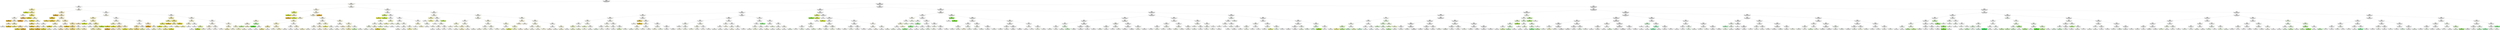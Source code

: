 digraph Tree {
node [shape=box, style="filled", color="black"] ;
0 [label="Weight <= 47.5\ngini = 0.942\nsamples = 144315\nvalue = [4, 17, 105, 512, 1348, 2219, 2999, 4565, 6485, 8529\n10802, 11766, 12374, 12272, 11380, 10146, 9236, 8154\n6492, 5280, 4100, 3432, 2552, 2008, 1494, 1252, 890\n700, 532, 485, 352, 297, 278, 218, 163, 152, 131\n108, 95, 76, 49, 62, 49, 32, 15, 27, 18, 13, 9\n10, 8, 3, 6, 2, 3, 3, 2, 1, 2, 1]", fillcolor="#7be53900"] ;
1 [label="Weight <= 42.5\ngini = 0.914\nsamples = 3827\nvalue = [1, 4, 38, 215, 516, 630, 408, 395, 283, 198, 182\n133, 105, 83, 124, 83, 57, 80, 60, 46, 30, 40, 28\n24, 20, 13, 15, 4, 2, 3, 2, 0, 0, 1, 0, 0, 1\n0, 0, 0, 2, 1, 0, 0, 0, 0, 0, 0, 0, 0, 0, 0\n0, 0, 0, 0, 0, 0, 0, 0]", fillcolor="#e5d73909"] ;
0 -> 1 [labeldistance=2.5, labelangle=45, headlabel="True"] ;
2 [label="Weight <= 32.5\ngini = 0.853\nsamples = 1381\nvalue = [0, 1, 15, 129, 322, 323, 163, 125, 80, 52, 39, 22\n20, 9, 15, 12, 9, 8, 6, 12, 6, 4, 1, 3, 4, 0\n1, 0, 0, 0, 0, 0, 0, 0, 0, 0, 0, 0, 0, 0, 0\n0, 0, 0, 0, 0, 0, 0, 0, 0, 0, 0, 0, 0, 0, 0\n0, 0, 0, 0]", fillcolor="#e5d73900"] ;
1 -> 2 ;
3 [label="Height <= 132.5\ngini = 0.713\nsamples = 86\nvalue = [0, 0, 3, 14, 10, 41, 1, 11, 3, 2, 0, 0, 0, 0\n0, 0, 0, 0, 0, 0, 1, 0, 0, 0, 0, 0, 0, 0, 0\n0, 0, 0, 0, 0, 0, 0, 0, 0, 0, 0, 0, 0, 0, 0\n0, 0, 0, 0, 0, 0, 0, 0, 0, 0, 0, 0, 0, 0, 0\n0]", fillcolor="#e5d73960"] ;
2 -> 3 ;
4 [label="gini = 0.0\nsamples = 5\nvalue = [0, 0, 0, 0, 0, 0, 0, 5, 0, 0, 0, 0, 0, 0, 0\n0, 0, 0, 0, 0, 0, 0, 0, 0, 0, 0, 0, 0, 0, 0\n0, 0, 0, 0, 0, 0, 0, 0, 0, 0, 0, 0, 0, 0, 0\n0, 0, 0, 0, 0, 0, 0, 0, 0, 0, 0, 0, 0, 0, 0]", fillcolor="#d1e539ff"] ;
3 -> 4 ;
5 [label="Weight <= 30.5\ngini = 0.69\nsamples = 81\nvalue = [0, 0, 3, 14, 10, 41, 1, 6, 3, 2, 0, 0, 0, 0\n0, 0, 0, 0, 0, 0, 1, 0, 0, 0, 0, 0, 0, 0, 0\n0, 0, 0, 0, 0, 0, 0, 0, 0, 0, 0, 0, 0, 0, 0\n0, 0, 0, 0, 0, 0, 0, 0, 0, 0, 0, 0, 0, 0, 0\n0]", fillcolor="#e5d73967"] ;
3 -> 5 ;
6 [label="Height <= 141.5\ngini = 0.771\nsamples = 37\nvalue = [0, 0, 3, 12, 5, 11, 0, 0, 3, 2, 0, 0, 0, 0\n0, 0, 0, 0, 0, 0, 1, 0, 0, 0, 0, 0, 0, 0, 0\n0, 0, 0, 0, 0, 0, 0, 0, 0, 0, 0, 0, 0, 0, 0\n0, 0, 0, 0, 0, 0, 0, 0, 0, 0, 0, 0, 0, 0, 0\n0]", fillcolor="#e5b4390a"] ;
5 -> 6 ;
7 [label="Height <= 135.5\ngini = 0.722\nsamples = 33\nvalue = [0, 0, 0, 12, 5, 11, 0, 0, 3, 2, 0, 0, 0, 0\n0, 0, 0, 0, 0, 0, 0, 0, 0, 0, 0, 0, 0, 0, 0\n0, 0, 0, 0, 0, 0, 0, 0, 0, 0, 0, 0, 0, 0, 0\n0, 0, 0, 0, 0, 0, 0, 0, 0, 0, 0, 0, 0, 0, 0\n0]", fillcolor="#e5b4390c"] ;
6 -> 7 ;
8 [label="gini = 0.0\nsamples = 4\nvalue = [0, 0, 0, 4, 0, 0, 0, 0, 0, 0, 0, 0, 0, 0, 0\n0, 0, 0, 0, 0, 0, 0, 0, 0, 0, 0, 0, 0, 0, 0\n0, 0, 0, 0, 0, 0, 0, 0, 0, 0, 0, 0, 0, 0, 0\n0, 0, 0, 0, 0, 0, 0, 0, 0, 0, 0, 0, 0, 0, 0]", fillcolor="#e5b439ff"] ;
7 -> 8 ;
9 [label="Height <= 138.0\ngini = 0.735\nsamples = 29\nvalue = [0, 0, 0, 8, 5, 11, 0, 0, 3, 2, 0, 0, 0, 0\n0, 0, 0, 0, 0, 0, 0, 0, 0, 0, 0, 0, 0, 0, 0\n0, 0, 0, 0, 0, 0, 0, 0, 0, 0, 0, 0, 0, 0, 0\n0, 0, 0, 0, 0, 0, 0, 0, 0, 0, 0, 0, 0, 0, 0\n0]", fillcolor="#e5d73924"] ;
7 -> 9 ;
10 [label="Height <= 136.5\ngini = 0.735\nsamples = 14\nvalue = [0, 0, 0, 3, 5, 3, 0, 0, 3, 0, 0, 0, 0, 0, 0\n0, 0, 0, 0, 0, 0, 0, 0, 0, 0, 0, 0, 0, 0, 0\n0, 0, 0, 0, 0, 0, 0, 0, 0, 0, 0, 0, 0, 0, 0\n0, 0, 0, 0, 0, 0, 0, 0, 0, 0, 0, 0, 0, 0, 0]", fillcolor="#e5c5392e"] ;
9 -> 10 ;
11 [label="gini = 0.75\nsamples = 12\nvalue = [0, 0, 0, 3, 3, 3, 0, 0, 3, 0, 0, 0, 0, 0, 0\n0, 0, 0, 0, 0, 0, 0, 0, 0, 0, 0, 0, 0, 0, 0\n0, 0, 0, 0, 0, 0, 0, 0, 0, 0, 0, 0, 0, 0, 0\n0, 0, 0, 0, 0, 0, 0, 0, 0, 0, 0, 0, 0, 0, 0]", fillcolor="#e5b43900"] ;
10 -> 11 ;
12 [label="gini = 0.0\nsamples = 2\nvalue = [0, 0, 0, 0, 2, 0, 0, 0, 0, 0, 0, 0, 0, 0, 0\n0, 0, 0, 0, 0, 0, 0, 0, 0, 0, 0, 0, 0, 0, 0\n0, 0, 0, 0, 0, 0, 0, 0, 0, 0, 0, 0, 0, 0, 0\n0, 0, 0, 0, 0, 0, 0, 0, 0, 0, 0, 0, 0, 0, 0]", fillcolor="#e5c539ff"] ;
10 -> 12 ;
13 [label="Height <= 140.0\ngini = 0.587\nsamples = 15\nvalue = [0, 0, 0, 5, 0, 8, 0, 0, 0, 2, 0, 0, 0, 0, 0\n0, 0, 0, 0, 0, 0, 0, 0, 0, 0, 0, 0, 0, 0, 0\n0, 0, 0, 0, 0, 0, 0, 0, 0, 0, 0, 0, 0, 0, 0\n0, 0, 0, 0, 0, 0, 0, 0, 0, 0, 0, 0, 0, 0, 0]", fillcolor="#e5d7394c"] ;
9 -> 13 ;
14 [label="gini = 0.408\nsamples = 7\nvalue = [0, 0, 0, 0, 0, 5, 0, 0, 0, 2, 0, 0, 0, 0, 0\n0, 0, 0, 0, 0, 0, 0, 0, 0, 0, 0, 0, 0, 0, 0\n0, 0, 0, 0, 0, 0, 0, 0, 0, 0, 0, 0, 0, 0, 0\n0, 0, 0, 0, 0, 0, 0, 0, 0, 0, 0, 0, 0, 0, 0]", fillcolor="#e5d73999"] ;
13 -> 14 ;
15 [label="Weight <= 29.0\ngini = 0.469\nsamples = 8\nvalue = [0, 0, 0, 5, 0, 3, 0, 0, 0, 0, 0, 0, 0, 0, 0\n0, 0, 0, 0, 0, 0, 0, 0, 0, 0, 0, 0, 0, 0, 0\n0, 0, 0, 0, 0, 0, 0, 0, 0, 0, 0, 0, 0, 0, 0\n0, 0, 0, 0, 0, 0, 0, 0, 0, 0, 0, 0, 0, 0, 0]", fillcolor="#e5b43966"] ;
13 -> 15 ;
16 [label="gini = 0.0\nsamples = 3\nvalue = [0, 0, 0, 0, 0, 3, 0, 0, 0, 0, 0, 0, 0, 0, 0\n0, 0, 0, 0, 0, 0, 0, 0, 0, 0, 0, 0, 0, 0, 0\n0, 0, 0, 0, 0, 0, 0, 0, 0, 0, 0, 0, 0, 0, 0\n0, 0, 0, 0, 0, 0, 0, 0, 0, 0, 0, 0, 0, 0, 0]", fillcolor="#e5d739ff"] ;
15 -> 16 ;
17 [label="gini = 0.0\nsamples = 5\nvalue = [0, 0, 0, 5, 0, 0, 0, 0, 0, 0, 0, 0, 0, 0, 0\n0, 0, 0, 0, 0, 0, 0, 0, 0, 0, 0, 0, 0, 0, 0\n0, 0, 0, 0, 0, 0, 0, 0, 0, 0, 0, 0, 0, 0, 0\n0, 0, 0, 0, 0, 0, 0, 0, 0, 0, 0, 0, 0, 0, 0]", fillcolor="#e5b439ff"] ;
15 -> 17 ;
18 [label="Height <= 146.0\ngini = 0.375\nsamples = 4\nvalue = [0, 0, 3, 0, 0, 0, 0, 0, 0, 0, 0, 0, 0, 0, 0\n0, 0, 0, 0, 0, 1, 0, 0, 0, 0, 0, 0, 0, 0, 0\n0, 0, 0, 0, 0, 0, 0, 0, 0, 0, 0, 0, 0, 0, 0\n0, 0, 0, 0, 0, 0, 0, 0, 0, 0, 0, 0, 0, 0, 0]", fillcolor="#e5a339aa"] ;
6 -> 18 ;
19 [label="gini = 0.0\nsamples = 2\nvalue = [0, 0, 2, 0, 0, 0, 0, 0, 0, 0, 0, 0, 0, 0, 0\n0, 0, 0, 0, 0, 0, 0, 0, 0, 0, 0, 0, 0, 0, 0\n0, 0, 0, 0, 0, 0, 0, 0, 0, 0, 0, 0, 0, 0, 0\n0, 0, 0, 0, 0, 0, 0, 0, 0, 0, 0, 0, 0, 0, 0]", fillcolor="#e5a339ff"] ;
18 -> 19 ;
20 [label="gini = 0.5\nsamples = 2\nvalue = [0, 0, 1, 0, 0, 0, 0, 0, 0, 0, 0, 0, 0, 0, 0\n0, 0, 0, 0, 0, 1, 0, 0, 0, 0, 0, 0, 0, 0, 0\n0, 0, 0, 0, 0, 0, 0, 0, 0, 0, 0, 0, 0, 0, 0\n0, 0, 0, 0, 0, 0, 0, 0, 0, 0, 0, 0, 0, 0, 0]", fillcolor="#e5a33900"] ;
18 -> 20 ;
21 [label="Height <= 141.0\ngini = 0.501\nsamples = 44\nvalue = [0, 0, 0, 2, 5, 30, 1, 6, 0, 0, 0, 0, 0, 0\n0, 0, 0, 0, 0, 0, 0, 0, 0, 0, 0, 0, 0, 0, 0\n0, 0, 0, 0, 0, 0, 0, 0, 0, 0, 0, 0, 0, 0, 0\n0, 0, 0, 0, 0, 0, 0, 0, 0, 0, 0, 0, 0, 0, 0\n0]", fillcolor="#e5d739a1"] ;
5 -> 21 ;
22 [label="gini = 0.0\nsamples = 21\nvalue = [0, 0, 0, 0, 0, 21, 0, 0, 0, 0, 0, 0, 0, 0\n0, 0, 0, 0, 0, 0, 0, 0, 0, 0, 0, 0, 0, 0, 0\n0, 0, 0, 0, 0, 0, 0, 0, 0, 0, 0, 0, 0, 0, 0\n0, 0, 0, 0, 0, 0, 0, 0, 0, 0, 0, 0, 0, 0, 0\n0]", fillcolor="#e5d739ff"] ;
21 -> 22 ;
23 [label="Weight <= 31.5\ngini = 0.722\nsamples = 23\nvalue = [0, 0, 0, 2, 5, 9, 1, 6, 0, 0, 0, 0, 0, 0, 0\n0, 0, 0, 0, 0, 0, 0, 0, 0, 0, 0, 0, 0, 0, 0\n0, 0, 0, 0, 0, 0, 0, 0, 0, 0, 0, 0, 0, 0, 0\n0, 0, 0, 0, 0, 0, 0, 0, 0, 0, 0, 0, 0, 0, 0]", fillcolor="#e5d7392d"] ;
21 -> 23 ;
24 [label="gini = 0.0\nsamples = 4\nvalue = [0, 0, 0, 0, 0, 4, 0, 0, 0, 0, 0, 0, 0, 0, 0\n0, 0, 0, 0, 0, 0, 0, 0, 0, 0, 0, 0, 0, 0, 0\n0, 0, 0, 0, 0, 0, 0, 0, 0, 0, 0, 0, 0, 0, 0\n0, 0, 0, 0, 0, 0, 0, 0, 0, 0, 0, 0, 0, 0, 0]", fillcolor="#e5d739ff"] ;
23 -> 24 ;
25 [label="Height <= 152.5\ngini = 0.748\nsamples = 19\nvalue = [0, 0, 0, 2, 5, 5, 1, 6, 0, 0, 0, 0, 0, 0, 0\n0, 0, 0, 0, 0, 0, 0, 0, 0, 0, 0, 0, 0, 0, 0\n0, 0, 0, 0, 0, 0, 0, 0, 0, 0, 0, 0, 0, 0, 0\n0, 0, 0, 0, 0, 0, 0, 0, 0, 0, 0, 0, 0, 0, 0]", fillcolor="#d1e53912"] ;
23 -> 25 ;
26 [label="Height <= 143.5\ngini = 0.562\nsamples = 8\nvalue = [0, 0, 0, 1, 5, 0, 1, 1, 0, 0, 0, 0, 0, 0, 0\n0, 0, 0, 0, 0, 0, 0, 0, 0, 0, 0, 0, 0, 0, 0\n0, 0, 0, 0, 0, 0, 0, 0, 0, 0, 0, 0, 0, 0, 0\n0, 0, 0, 0, 0, 0, 0, 0, 0, 0, 0, 0, 0, 0, 0]", fillcolor="#e5c53992"] ;
25 -> 26 ;
27 [label="gini = 0.667\nsamples = 3\nvalue = [0, 0, 0, 1, 0, 0, 1, 1, 0, 0, 0, 0, 0, 0, 0\n0, 0, 0, 0, 0, 0, 0, 0, 0, 0, 0, 0, 0, 0, 0\n0, 0, 0, 0, 0, 0, 0, 0, 0, 0, 0, 0, 0, 0, 0\n0, 0, 0, 0, 0, 0, 0, 0, 0, 0, 0, 0, 0, 0, 0]", fillcolor="#e5b43900"] ;
26 -> 27 ;
28 [label="gini = 0.0\nsamples = 5\nvalue = [0, 0, 0, 0, 5, 0, 0, 0, 0, 0, 0, 0, 0, 0, 0\n0, 0, 0, 0, 0, 0, 0, 0, 0, 0, 0, 0, 0, 0, 0\n0, 0, 0, 0, 0, 0, 0, 0, 0, 0, 0, 0, 0, 0, 0\n0, 0, 0, 0, 0, 0, 0, 0, 0, 0, 0, 0, 0, 0, 0]", fillcolor="#e5c539ff"] ;
26 -> 28 ;
29 [label="gini = 0.579\nsamples = 11\nvalue = [0, 0, 0, 1, 0, 5, 0, 5, 0, 0, 0, 0, 0, 0, 0\n0, 0, 0, 0, 0, 0, 0, 0, 0, 0, 0, 0, 0, 0, 0\n0, 0, 0, 0, 0, 0, 0, 0, 0, 0, 0, 0, 0, 0, 0\n0, 0, 0, 0, 0, 0, 0, 0, 0, 0, 0, 0, 0, 0, 0]", fillcolor="#e5d73900"] ;
25 -> 29 ;
30 [label="Weight <= 36.5\ngini = 0.856\nsamples = 1295\nvalue = [0, 1, 12, 115, 312, 282, 162, 114, 77, 50, 39, 22\n20, 9, 15, 12, 9, 8, 6, 12, 5, 4, 1, 3, 4, 0\n1, 0, 0, 0, 0, 0, 0, 0, 0, 0, 0, 0, 0, 0, 0\n0, 0, 0, 0, 0, 0, 0, 0, 0, 0, 0, 0, 0, 0, 0\n0, 0, 0, 0]", fillcolor="#e5c53908"] ;
2 -> 30 ;
31 [label="Height <= 136.0\ngini = 0.765\nsamples = 246\nvalue = [0, 1, 1, 31, 99, 51, 23, 11, 8, 11, 5, 0, 3\n0, 0, 1, 0, 0, 0, 1, 0, 0, 0, 0, 0, 0, 0, 0\n0, 0, 0, 0, 0, 0, 0, 0, 0, 0, 0, 0, 0, 0, 0\n0, 0, 0, 0, 0, 0, 0, 0, 0, 0, 0, 0, 0, 0, 0\n0, 0]", fillcolor="#e5c5393f"] ;
30 -> 31 ;
32 [label="gini = 0.0\nsamples = 5\nvalue = [0, 0, 0, 5, 0, 0, 0, 0, 0, 0, 0, 0, 0, 0, 0\n0, 0, 0, 0, 0, 0, 0, 0, 0, 0, 0, 0, 0, 0, 0\n0, 0, 0, 0, 0, 0, 0, 0, 0, 0, 0, 0, 0, 0, 0\n0, 0, 0, 0, 0, 0, 0, 0, 0, 0, 0, 0, 0, 0, 0]", fillcolor="#e5b439ff"] ;
31 -> 32 ;
33 [label="Height <= 138.5\ngini = 0.76\nsamples = 241\nvalue = [0, 1, 1, 26, 99, 51, 23, 11, 8, 11, 5, 0, 3\n0, 0, 1, 0, 0, 0, 1, 0, 0, 0, 0, 0, 0, 0, 0\n0, 0, 0, 0, 0, 0, 0, 0, 0, 0, 0, 0, 0, 0, 0\n0, 0, 0, 0, 0, 0, 0, 0, 0, 0, 0, 0, 0, 0, 0\n0, 0]", fillcolor="#e5c53940"] ;
31 -> 33 ;
34 [label="Height <= 137.5\ngini = 0.153\nsamples = 12\nvalue = [0, 1, 0, 0, 11, 0, 0, 0, 0, 0, 0, 0, 0, 0\n0, 0, 0, 0, 0, 0, 0, 0, 0, 0, 0, 0, 0, 0, 0\n0, 0, 0, 0, 0, 0, 0, 0, 0, 0, 0, 0, 0, 0, 0\n0, 0, 0, 0, 0, 0, 0, 0, 0, 0, 0, 0, 0, 0, 0\n0]", fillcolor="#e5c539e8"] ;
33 -> 34 ;
35 [label="gini = 0.32\nsamples = 5\nvalue = [0, 1, 0, 0, 4, 0, 0, 0, 0, 0, 0, 0, 0, 0, 0\n0, 0, 0, 0, 0, 0, 0, 0, 0, 0, 0, 0, 0, 0, 0\n0, 0, 0, 0, 0, 0, 0, 0, 0, 0, 0, 0, 0, 0, 0\n0, 0, 0, 0, 0, 0, 0, 0, 0, 0, 0, 0, 0, 0, 0]", fillcolor="#e5c539bf"] ;
34 -> 35 ;
36 [label="gini = 0.0\nsamples = 7\nvalue = [0, 0, 0, 0, 7, 0, 0, 0, 0, 0, 0, 0, 0, 0, 0\n0, 0, 0, 0, 0, 0, 0, 0, 0, 0, 0, 0, 0, 0, 0\n0, 0, 0, 0, 0, 0, 0, 0, 0, 0, 0, 0, 0, 0, 0\n0, 0, 0, 0, 0, 0, 0, 0, 0, 0, 0, 0, 0, 0, 0]", fillcolor="#e5c539ff"] ;
34 -> 36 ;
37 [label="Height <= 140.5\ngini = 0.773\nsamples = 229\nvalue = [0, 0, 1, 26, 88, 51, 23, 11, 8, 11, 5, 0, 3\n0, 0, 1, 0, 0, 0, 1, 0, 0, 0, 0, 0, 0, 0, 0\n0, 0, 0, 0, 0, 0, 0, 0, 0, 0, 0, 0, 0, 0, 0\n0, 0, 0, 0, 0, 0, 0, 0, 0, 0, 0, 0, 0, 0, 0\n0, 0]", fillcolor="#e5c53935"] ;
33 -> 37 ;
38 [label="Weight <= 34.5\ngini = 0.807\nsamples = 39\nvalue = [0, 0, 0, 6, 4, 12, 6, 6, 0, 0, 5, 0, 0, 0\n0, 0, 0, 0, 0, 0, 0, 0, 0, 0, 0, 0, 0, 0, 0\n0, 0, 0, 0, 0, 0, 0, 0, 0, 0, 0, 0, 0, 0, 0\n0, 0, 0, 0, 0, 0, 0, 0, 0, 0, 0, 0, 0, 0, 0\n0]", fillcolor="#e5d7392e"] ;
37 -> 38 ;
39 [label="Height <= 139.5\ngini = 0.794\nsamples = 25\nvalue = [0, 0, 0, 6, 4, 4, 6, 0, 0, 0, 5, 0, 0, 0, 0\n0, 0, 0, 0, 0, 0, 0, 0, 0, 0, 0, 0, 0, 0, 0\n0, 0, 0, 0, 0, 0, 0, 0, 0, 0, 0, 0, 0, 0, 0\n0, 0, 0, 0, 0, 0, 0, 0, 0, 0, 0, 0, 0, 0, 0]", fillcolor="#e5b43900"] ;
38 -> 39 ;
40 [label="Weight <= 33.5\ngini = 0.48\nsamples = 10\nvalue = [0, 0, 0, 6, 4, 0, 0, 0, 0, 0, 0, 0, 0, 0, 0\n0, 0, 0, 0, 0, 0, 0, 0, 0, 0, 0, 0, 0, 0, 0\n0, 0, 0, 0, 0, 0, 0, 0, 0, 0, 0, 0, 0, 0, 0\n0, 0, 0, 0, 0, 0, 0, 0, 0, 0, 0, 0, 0, 0, 0]", fillcolor="#e5b43955"] ;
39 -> 40 ;
41 [label="gini = 0.0\nsamples = 4\nvalue = [0, 0, 0, 0, 4, 0, 0, 0, 0, 0, 0, 0, 0, 0, 0\n0, 0, 0, 0, 0, 0, 0, 0, 0, 0, 0, 0, 0, 0, 0\n0, 0, 0, 0, 0, 0, 0, 0, 0, 0, 0, 0, 0, 0, 0\n0, 0, 0, 0, 0, 0, 0, 0, 0, 0, 0, 0, 0, 0, 0]", fillcolor="#e5c539ff"] ;
40 -> 41 ;
42 [label="gini = 0.0\nsamples = 6\nvalue = [0, 0, 0, 6, 0, 0, 0, 0, 0, 0, 0, 0, 0, 0, 0\n0, 0, 0, 0, 0, 0, 0, 0, 0, 0, 0, 0, 0, 0, 0\n0, 0, 0, 0, 0, 0, 0, 0, 0, 0, 0, 0, 0, 0, 0\n0, 0, 0, 0, 0, 0, 0, 0, 0, 0, 0, 0, 0, 0, 0]", fillcolor="#e5b439ff"] ;
40 -> 42 ;
43 [label="Weight <= 33.5\ngini = 0.658\nsamples = 15\nvalue = [0, 0, 0, 0, 0, 4, 6, 0, 0, 0, 5, 0, 0, 0, 0\n0, 0, 0, 0, 0, 0, 0, 0, 0, 0, 0, 0, 0, 0, 0\n0, 0, 0, 0, 0, 0, 0, 0, 0, 0, 0, 0, 0, 0, 0\n0, 0, 0, 0, 0, 0, 0, 0, 0, 0, 0, 0, 0, 0, 0]", fillcolor="#e2e5391a"] ;
39 -> 43 ;
44 [label="gini = 0.0\nsamples = 4\nvalue = [0, 0, 0, 0, 0, 4, 0, 0, 0, 0, 0, 0, 0, 0, 0\n0, 0, 0, 0, 0, 0, 0, 0, 0, 0, 0, 0, 0, 0, 0\n0, 0, 0, 0, 0, 0, 0, 0, 0, 0, 0, 0, 0, 0, 0\n0, 0, 0, 0, 0, 0, 0, 0, 0, 0, 0, 0, 0, 0, 0]", fillcolor="#e5d739ff"] ;
43 -> 44 ;
45 [label="gini = 0.496\nsamples = 11\nvalue = [0, 0, 0, 0, 0, 0, 6, 0, 0, 0, 5, 0, 0, 0, 0\n0, 0, 0, 0, 0, 0, 0, 0, 0, 0, 0, 0, 0, 0, 0\n0, 0, 0, 0, 0, 0, 0, 0, 0, 0, 0, 0, 0, 0, 0\n0, 0, 0, 0, 0, 0, 0, 0, 0, 0, 0, 0, 0, 0, 0]", fillcolor="#e2e5392a"] ;
43 -> 45 ;
46 [label="Weight <= 35.5\ngini = 0.49\nsamples = 14\nvalue = [0, 0, 0, 0, 0, 8, 0, 6, 0, 0, 0, 0, 0, 0, 0\n0, 0, 0, 0, 0, 0, 0, 0, 0, 0, 0, 0, 0, 0, 0\n0, 0, 0, 0, 0, 0, 0, 0, 0, 0, 0, 0, 0, 0, 0\n0, 0, 0, 0, 0, 0, 0, 0, 0, 0, 0, 0, 0, 0, 0]", fillcolor="#e5d73940"] ;
38 -> 46 ;
47 [label="gini = 0.0\nsamples = 3\nvalue = [0, 0, 0, 0, 0, 3, 0, 0, 0, 0, 0, 0, 0, 0, 0\n0, 0, 0, 0, 0, 0, 0, 0, 0, 0, 0, 0, 0, 0, 0\n0, 0, 0, 0, 0, 0, 0, 0, 0, 0, 0, 0, 0, 0, 0\n0, 0, 0, 0, 0, 0, 0, 0, 0, 0, 0, 0, 0, 0, 0]", fillcolor="#e5d739ff"] ;
46 -> 47 ;
48 [label="gini = 0.496\nsamples = 11\nvalue = [0, 0, 0, 0, 0, 5, 0, 6, 0, 0, 0, 0, 0, 0, 0\n0, 0, 0, 0, 0, 0, 0, 0, 0, 0, 0, 0, 0, 0, 0\n0, 0, 0, 0, 0, 0, 0, 0, 0, 0, 0, 0, 0, 0, 0\n0, 0, 0, 0, 0, 0, 0, 0, 0, 0, 0, 0, 0, 0, 0]", fillcolor="#d1e5392a"] ;
46 -> 48 ;
49 [label="Weight <= 33.5\ngini = 0.737\nsamples = 190\nvalue = [0, 0, 1, 20, 84, 39, 17, 5, 8, 11, 0, 0, 3, 0\n0, 1, 0, 0, 0, 1, 0, 0, 0, 0, 0, 0, 0, 0, 0\n0, 0, 0, 0, 0, 0, 0, 0, 0, 0, 0, 0, 0, 0, 0\n0, 0, 0, 0, 0, 0, 0, 0, 0, 0, 0, 0, 0, 0, 0\n0]", fillcolor="#e5c5394c"] ;
37 -> 49 ;
50 [label="Height <= 145.5\ngini = 0.705\nsamples = 24\nvalue = [0, 0, 0, 9, 6, 7, 0, 0, 0, 2, 0, 0, 0, 0, 0\n0, 0, 0, 0, 0, 0, 0, 0, 0, 0, 0, 0, 0, 0, 0\n0, 0, 0, 0, 0, 0, 0, 0, 0, 0, 0, 0, 0, 0, 0\n0, 0, 0, 0, 0, 0, 0, 0, 0, 0, 0, 0, 0, 0, 0]", fillcolor="#e5b4391e"] ;
49 -> 50 ;
51 [label="Height <= 143.0\ngini = 0.626\nsamples = 19\nvalue = [0, 0, 0, 9, 1, 7, 0, 0, 0, 2, 0, 0, 0, 0, 0\n0, 0, 0, 0, 0, 0, 0, 0, 0, 0, 0, 0, 0, 0, 0\n0, 0, 0, 0, 0, 0, 0, 0, 0, 0, 0, 0, 0, 0, 0\n0, 0, 0, 0, 0, 0, 0, 0, 0, 0, 0, 0, 0, 0, 0]", fillcolor="#e5b4392a"] ;
50 -> 51 ;
52 [label="gini = 0.716\nsamples = 9\nvalue = [0, 0, 0, 3, 1, 3, 0, 0, 0, 2, 0, 0, 0, 0, 0\n0, 0, 0, 0, 0, 0, 0, 0, 0, 0, 0, 0, 0, 0, 0\n0, 0, 0, 0, 0, 0, 0, 0, 0, 0, 0, 0, 0, 0, 0\n0, 0, 0, 0, 0, 0, 0, 0, 0, 0, 0, 0, 0, 0, 0]", fillcolor="#e5b43900"] ;
51 -> 52 ;
53 [label="gini = 0.48\nsamples = 10\nvalue = [0, 0, 0, 6, 0, 4, 0, 0, 0, 0, 0, 0, 0, 0, 0\n0, 0, 0, 0, 0, 0, 0, 0, 0, 0, 0, 0, 0, 0, 0\n0, 0, 0, 0, 0, 0, 0, 0, 0, 0, 0, 0, 0, 0, 0\n0, 0, 0, 0, 0, 0, 0, 0, 0, 0, 0, 0, 0, 0, 0]", fillcolor="#e5b43955"] ;
51 -> 53 ;
54 [label="gini = 0.0\nsamples = 5\nvalue = [0, 0, 0, 0, 5, 0, 0, 0, 0, 0, 0, 0, 0, 0, 0\n0, 0, 0, 0, 0, 0, 0, 0, 0, 0, 0, 0, 0, 0, 0\n0, 0, 0, 0, 0, 0, 0, 0, 0, 0, 0, 0, 0, 0, 0\n0, 0, 0, 0, 0, 0, 0, 0, 0, 0, 0, 0, 0, 0, 0]", fillcolor="#e5c539ff"] ;
50 -> 54 ;
55 [label="Height <= 144.5\ngini = 0.721\nsamples = 166\nvalue = [0, 0, 1, 11, 78, 32, 17, 5, 8, 9, 0, 0, 3, 0\n0, 1, 0, 0, 0, 1, 0, 0, 0, 0, 0, 0, 0, 0, 0\n0, 0, 0, 0, 0, 0, 0, 0, 0, 0, 0, 0, 0, 0, 0\n0, 0, 0, 0, 0, 0, 0, 0, 0, 0, 0, 0, 0, 0, 0\n0]", fillcolor="#e5c53958"] ;
49 -> 55 ;
56 [label="Weight <= 34.5\ngini = 0.579\nsamples = 92\nvalue = [0, 0, 0, 5, 57, 14, 4, 0, 1, 8, 0, 0, 3, 0\n0, 0, 0, 0, 0, 0, 0, 0, 0, 0, 0, 0, 0, 0, 0\n0, 0, 0, 0, 0, 0, 0, 0, 0, 0, 0, 0, 0, 0, 0\n0, 0, 0, 0, 0, 0, 0, 0, 0, 0, 0, 0, 0, 0, 0\n0]", fillcolor="#e5c5398d"] ;
55 -> 56 ;
57 [label="gini = 0.656\nsamples = 27\nvalue = [0, 0, 0, 1, 13, 4, 0, 0, 1, 8, 0, 0, 0, 0\n0, 0, 0, 0, 0, 0, 0, 0, 0, 0, 0, 0, 0, 0, 0\n0, 0, 0, 0, 0, 0, 0, 0, 0, 0, 0, 0, 0, 0, 0\n0, 0, 0, 0, 0, 0, 0, 0, 0, 0, 0, 0, 0, 0, 0\n0]", fillcolor="#e5c53943"] ;
56 -> 57 ;
58 [label="gini = 0.508\nsamples = 65\nvalue = [0, 0, 0, 4, 44, 10, 4, 0, 0, 0, 0, 0, 3, 0\n0, 0, 0, 0, 0, 0, 0, 0, 0, 0, 0, 0, 0, 0, 0\n0, 0, 0, 0, 0, 0, 0, 0, 0, 0, 0, 0, 0, 0, 0\n0, 0, 0, 0, 0, 0, 0, 0, 0, 0, 0, 0, 0, 0, 0\n0]", fillcolor="#e5c5399e"] ;
56 -> 58 ;
59 [label="Height <= 145.5\ngini = 0.809\nsamples = 74\nvalue = [0, 0, 1, 6, 21, 18, 13, 5, 7, 1, 0, 0, 0, 0\n0, 1, 0, 0, 0, 1, 0, 0, 0, 0, 0, 0, 0, 0, 0\n0, 0, 0, 0, 0, 0, 0, 0, 0, 0, 0, 0, 0, 0, 0\n0, 0, 0, 0, 0, 0, 0, 0, 0, 0, 0, 0, 0, 0, 0\n0]", fillcolor="#e5c5390e"] ;
55 -> 59 ;
60 [label="gini = 0.697\nsamples = 29\nvalue = [0, 0, 0, 5, 0, 6, 13, 5, 0, 0, 0, 0, 0, 0\n0, 0, 0, 0, 0, 0, 0, 0, 0, 0, 0, 0, 0, 0, 0\n0, 0, 0, 0, 0, 0, 0, 0, 0, 0, 0, 0, 0, 0, 0\n0, 0, 0, 0, 0, 0, 0, 0, 0, 0, 0, 0, 0, 0, 0\n0]", fillcolor="#e2e5394e"] ;
59 -> 60 ;
61 [label="gini = 0.684\nsamples = 45\nvalue = [0, 0, 1, 1, 21, 12, 0, 0, 7, 1, 0, 0, 0, 0\n0, 1, 0, 0, 0, 1, 0, 0, 0, 0, 0, 0, 0, 0, 0\n0, 0, 0, 0, 0, 0, 0, 0, 0, 0, 0, 0, 0, 0, 0\n0, 0, 0, 0, 0, 0, 0, 0, 0, 0, 0, 0, 0, 0, 0\n0]", fillcolor="#e5c53946"] ;
59 -> 61 ;
62 [label="Weight <= 39.5\ngini = 0.868\nsamples = 1049\nvalue = [0, 0, 11, 84, 213, 231, 139, 103, 69, 39, 34, 22\n17, 9, 15, 11, 9, 8, 6, 11, 5, 4, 1, 3, 4, 0\n1, 0, 0, 0, 0, 0, 0, 0, 0, 0, 0, 0, 0, 0, 0\n0, 0, 0, 0, 0, 0, 0, 0, 0, 0, 0, 0, 0, 0, 0\n0, 0, 0, 0]", fillcolor="#e5d73905"] ;
30 -> 62 ;
63 [label="Weight <= 37.5\ngini = 0.853\nsamples = 386\nvalue = [0, 0, 6, 63, 65, 86, 52, 53, 17, 18, 6, 12, 0\n1, 2, 0, 1, 2, 0, 0, 1, 0, 0, 0, 0, 0, 1, 0\n0, 0, 0, 0, 0, 0, 0, 0, 0, 0, 0, 0, 0, 0, 0\n0, 0, 0, 0, 0, 0, 0, 0, 0, 0, 0, 0, 0, 0, 0\n0, 0]", fillcolor="#e5d73911"] ;
62 -> 63 ;
64 [label="Height <= 143.5\ngini = 0.795\nsamples = 128\nvalue = [0, 0, 5, 14, 14, 48, 12, 19, 9, 7, 0, 0, 0, 0\n0, 0, 0, 0, 0, 0, 0, 0, 0, 0, 0, 0, 0, 0, 0\n0, 0, 0, 0, 0, 0, 0, 0, 0, 0, 0, 0, 0, 0, 0\n0, 0, 0, 0, 0, 0, 0, 0, 0, 0, 0, 0, 0, 0, 0\n0]", fillcolor="#e5d73944"] ;
63 -> 64 ;
65 [label="Height <= 142.5\ngini = 0.647\nsamples = 23\nvalue = [0, 0, 0, 9, 0, 5, 0, 9, 0, 0, 0, 0, 0, 0, 0\n0, 0, 0, 0, 0, 0, 0, 0, 0, 0, 0, 0, 0, 0, 0\n0, 0, 0, 0, 0, 0, 0, 0, 0, 0, 0, 0, 0, 0, 0\n0, 0, 0, 0, 0, 0, 0, 0, 0, 0, 0, 0, 0, 0, 0]", fillcolor="#e5b43900"] ;
64 -> 65 ;
66 [label="gini = 0.623\nsamples = 18\nvalue = [0, 0, 0, 9, 0, 5, 0, 4, 0, 0, 0, 0, 0, 0, 0\n0, 0, 0, 0, 0, 0, 0, 0, 0, 0, 0, 0, 0, 0, 0\n0, 0, 0, 0, 0, 0, 0, 0, 0, 0, 0, 0, 0, 0, 0\n0, 0, 0, 0, 0, 0, 0, 0, 0, 0, 0, 0, 0, 0, 0]", fillcolor="#e5b4394e"] ;
65 -> 66 ;
67 [label="gini = 0.0\nsamples = 5\nvalue = [0, 0, 0, 0, 0, 0, 0, 5, 0, 0, 0, 0, 0, 0, 0\n0, 0, 0, 0, 0, 0, 0, 0, 0, 0, 0, 0, 0, 0, 0\n0, 0, 0, 0, 0, 0, 0, 0, 0, 0, 0, 0, 0, 0, 0\n0, 0, 0, 0, 0, 0, 0, 0, 0, 0, 0, 0, 0, 0, 0]", fillcolor="#d1e539ff"] ;
65 -> 67 ;
68 [label="Height <= 145.5\ngini = 0.776\nsamples = 105\nvalue = [0, 0, 5, 5, 14, 43, 12, 10, 9, 7, 0, 0, 0, 0\n0, 0, 0, 0, 0, 0, 0, 0, 0, 0, 0, 0, 0, 0, 0\n0, 0, 0, 0, 0, 0, 0, 0, 0, 0, 0, 0, 0, 0, 0\n0, 0, 0, 0, 0, 0, 0, 0, 0, 0, 0, 0, 0, 0, 0\n0]", fillcolor="#e5d73951"] ;
64 -> 68 ;
69 [label="Height <= 144.5\ngini = 0.818\nsamples = 35\nvalue = [0, 0, 0, 0, 4, 9, 5, 6, 4, 7, 0, 0, 0, 0, 0\n0, 0, 0, 0, 0, 0, 0, 0, 0, 0, 0, 0, 0, 0, 0\n0, 0, 0, 0, 0, 0, 0, 0, 0, 0, 0, 0, 0, 0, 0\n0, 0, 0, 0, 0, 0, 0, 0, 0, 0, 0, 0, 0, 0, 0]", fillcolor="#e5d73912"] ;
68 -> 69 ;
70 [label="gini = 0.667\nsamples = 12\nvalue = [0, 0, 0, 0, 4, 4, 0, 0, 0, 4, 0, 0, 0, 0, 0\n0, 0, 0, 0, 0, 0, 0, 0, 0, 0, 0, 0, 0, 0, 0\n0, 0, 0, 0, 0, 0, 0, 0, 0, 0, 0, 0, 0, 0, 0\n0, 0, 0, 0, 0, 0, 0, 0, 0, 0, 0, 0, 0, 0, 0]", fillcolor="#e5c53900"] ;
69 -> 70 ;
71 [label="gini = 0.79\nsamples = 23\nvalue = [0, 0, 0, 0, 0, 5, 5, 6, 4, 3, 0, 0, 0, 0, 0\n0, 0, 0, 0, 0, 0, 0, 0, 0, 0, 0, 0, 0, 0, 0\n0, 0, 0, 0, 0, 0, 0, 0, 0, 0, 0, 0, 0, 0, 0\n0, 0, 0, 0, 0, 0, 0, 0, 0, 0, 0, 0, 0, 0, 0]", fillcolor="#d1e5390e"] ;
69 -> 71 ;
72 [label="Height <= 153.5\ngini = 0.715\nsamples = 70\nvalue = [0, 0, 5, 5, 10, 34, 7, 4, 5, 0, 0, 0, 0, 0\n0, 0, 0, 0, 0, 0, 0, 0, 0, 0, 0, 0, 0, 0, 0\n0, 0, 0, 0, 0, 0, 0, 0, 0, 0, 0, 0, 0, 0, 0\n0, 0, 0, 0, 0, 0, 0, 0, 0, 0, 0, 0, 0, 0, 0\n0]", fillcolor="#e5d73966"] ;
68 -> 72 ;
73 [label="Height <= 149.0\ngini = 0.702\nsamples = 68\nvalue = [0, 0, 5, 5, 10, 34, 7, 4, 3, 0, 0, 0, 0, 0\n0, 0, 0, 0, 0, 0, 0, 0, 0, 0, 0, 0, 0, 0, 0\n0, 0, 0, 0, 0, 0, 0, 0, 0, 0, 0, 0, 0, 0, 0\n0, 0, 0, 0, 0, 0, 0, 0, 0, 0, 0, 0, 0, 0, 0\n0]", fillcolor="#e5d7396a"] ;
72 -> 73 ;
74 [label="gini = 0.697\nsamples = 38\nvalue = [0, 0, 0, 5, 8, 18, 0, 4, 3, 0, 0, 0, 0, 0\n0, 0, 0, 0, 0, 0, 0, 0, 0, 0, 0, 0, 0, 0, 0\n0, 0, 0, 0, 0, 0, 0, 0, 0, 0, 0, 0, 0, 0, 0\n0, 0, 0, 0, 0, 0, 0, 0, 0, 0, 0, 0, 0, 0, 0\n0]", fillcolor="#e5d73955"] ;
73 -> 74 ;
75 [label="gini = 0.629\nsamples = 30\nvalue = [0, 0, 5, 0, 2, 16, 7, 0, 0, 0, 0, 0, 0, 0\n0, 0, 0, 0, 0, 0, 0, 0, 0, 0, 0, 0, 0, 0, 0\n0, 0, 0, 0, 0, 0, 0, 0, 0, 0, 0, 0, 0, 0, 0\n0, 0, 0, 0, 0, 0, 0, 0, 0, 0, 0, 0, 0, 0, 0\n0]", fillcolor="#e5d73964"] ;
73 -> 75 ;
76 [label="gini = 0.0\nsamples = 2\nvalue = [0, 0, 0, 0, 0, 0, 0, 0, 2, 0, 0, 0, 0, 0, 0\n0, 0, 0, 0, 0, 0, 0, 0, 0, 0, 0, 0, 0, 0, 0\n0, 0, 0, 0, 0, 0, 0, 0, 0, 0, 0, 0, 0, 0, 0\n0, 0, 0, 0, 0, 0, 0, 0, 0, 0, 0, 0, 0, 0, 0]", fillcolor="#c0e539ff"] ;
72 -> 76 ;
77 [label="Weight <= 38.5\ngini = 0.856\nsamples = 258\nvalue = [0, 0, 1, 49, 51, 38, 40, 34, 8, 11, 6, 12, 0\n1, 2, 0, 1, 2, 0, 0, 1, 0, 0, 0, 0, 0, 1, 0\n0, 0, 0, 0, 0, 0, 0, 0, 0, 0, 0, 0, 0, 0, 0\n0, 0, 0, 0, 0, 0, 0, 0, 0, 0, 0, 0, 0, 0, 0\n0, 0]", fillcolor="#e5c53902"] ;
63 -> 77 ;
78 [label="Height <= 142.0\ngini = 0.809\nsamples = 120\nvalue = [0, 0, 0, 28, 34, 21, 16, 6, 6, 0, 0, 6, 0, 1\n0, 0, 0, 0, 0, 0, 1, 0, 0, 0, 0, 0, 1, 0, 0\n0, 0, 0, 0, 0, 0, 0, 0, 0, 0, 0, 0, 0, 0, 0\n0, 0, 0, 0, 0, 0, 0, 0, 0, 0, 0, 0, 0, 0, 0\n0]", fillcolor="#e5c53911"] ;
77 -> 78 ;
79 [label="Height <= 139.0\ngini = 0.49\nsamples = 7\nvalue = [0, 0, 0, 0, 0, 3, 4, 0, 0, 0, 0, 0, 0, 0, 0\n0, 0, 0, 0, 0, 0, 0, 0, 0, 0, 0, 0, 0, 0, 0\n0, 0, 0, 0, 0, 0, 0, 0, 0, 0, 0, 0, 0, 0, 0\n0, 0, 0, 0, 0, 0, 0, 0, 0, 0, 0, 0, 0, 0, 0]", fillcolor="#e2e53940"] ;
78 -> 79 ;
80 [label="gini = 0.0\nsamples = 3\nvalue = [0, 0, 0, 0, 0, 3, 0, 0, 0, 0, 0, 0, 0, 0, 0\n0, 0, 0, 0, 0, 0, 0, 0, 0, 0, 0, 0, 0, 0, 0\n0, 0, 0, 0, 0, 0, 0, 0, 0, 0, 0, 0, 0, 0, 0\n0, 0, 0, 0, 0, 0, 0, 0, 0, 0, 0, 0, 0, 0, 0]", fillcolor="#e5d739ff"] ;
79 -> 80 ;
81 [label="gini = 0.0\nsamples = 4\nvalue = [0, 0, 0, 0, 0, 0, 4, 0, 0, 0, 0, 0, 0, 0, 0\n0, 0, 0, 0, 0, 0, 0, 0, 0, 0, 0, 0, 0, 0, 0\n0, 0, 0, 0, 0, 0, 0, 0, 0, 0, 0, 0, 0, 0, 0\n0, 0, 0, 0, 0, 0, 0, 0, 0, 0, 0, 0, 0, 0, 0]", fillcolor="#e2e539ff"] ;
79 -> 81 ;
82 [label="Height <= 148.5\ngini = 0.803\nsamples = 113\nvalue = [0, 0, 0, 28, 34, 18, 12, 6, 6, 0, 0, 6, 0, 1\n0, 0, 0, 0, 0, 0, 1, 0, 0, 0, 0, 0, 1, 0, 0\n0, 0, 0, 0, 0, 0, 0, 0, 0, 0, 0, 0, 0, 0, 0\n0, 0, 0, 0, 0, 0, 0, 0, 0, 0, 0, 0, 0, 0, 0\n0]", fillcolor="#e5c53912"] ;
78 -> 82 ;
83 [label="Height <= 144.5\ngini = 0.716\nsamples = 29\nvalue = [0, 0, 0, 14, 4, 3, 0, 3, 2, 0, 0, 2, 0, 0\n0, 0, 0, 0, 0, 0, 1, 0, 0, 0, 0, 0, 0, 0, 0\n0, 0, 0, 0, 0, 0, 0, 0, 0, 0, 0, 0, 0, 0, 0\n0, 0, 0, 0, 0, 0, 0, 0, 0, 0, 0, 0, 0, 0, 0\n0]", fillcolor="#e5b43966"] ;
82 -> 83 ;
84 [label="gini = 0.0\nsamples = 5\nvalue = [0, 0, 0, 5, 0, 0, 0, 0, 0, 0, 0, 0, 0, 0, 0\n0, 0, 0, 0, 0, 0, 0, 0, 0, 0, 0, 0, 0, 0, 0\n0, 0, 0, 0, 0, 0, 0, 0, 0, 0, 0, 0, 0, 0, 0\n0, 0, 0, 0, 0, 0, 0, 0, 0, 0, 0, 0, 0, 0, 0]", fillcolor="#e5b439ff"] ;
83 -> 84 ;
85 [label="gini = 0.785\nsamples = 24\nvalue = [0, 0, 0, 9, 4, 3, 0, 3, 2, 0, 0, 2, 0, 0, 0\n0, 0, 0, 0, 0, 1, 0, 0, 0, 0, 0, 0, 0, 0, 0\n0, 0, 0, 0, 0, 0, 0, 0, 0, 0, 0, 0, 0, 0, 0\n0, 0, 0, 0, 0, 0, 0, 0, 0, 0, 0, 0, 0, 0, 0]", fillcolor="#e5b43940"] ;
83 -> 85 ;
86 [label="Height <= 170.0\ngini = 0.786\nsamples = 84\nvalue = [0, 0, 0, 14, 30, 15, 12, 3, 4, 0, 0, 4, 0, 1\n0, 0, 0, 0, 0, 0, 0, 0, 0, 0, 0, 0, 1, 0, 0\n0, 0, 0, 0, 0, 0, 0, 0, 0, 0, 0, 0, 0, 0, 0\n0, 0, 0, 0, 0, 0, 0, 0, 0, 0, 0, 0, 0, 0, 0\n0]", fillcolor="#e5c53937"] ;
82 -> 86 ;
87 [label="gini = 0.782\nsamples = 82\nvalue = [0, 0, 0, 14, 30, 15, 10, 3, 4, 0, 0, 4, 0, 1\n0, 0, 0, 0, 0, 0, 0, 0, 0, 0, 0, 0, 1, 0, 0\n0, 0, 0, 0, 0, 0, 0, 0, 0, 0, 0, 0, 0, 0, 0\n0, 0, 0, 0, 0, 0, 0, 0, 0, 0, 0, 0, 0, 0, 0\n0]", fillcolor="#e5c53939"] ;
86 -> 87 ;
88 [label="gini = 0.0\nsamples = 2\nvalue = [0, 0, 0, 0, 0, 0, 2, 0, 0, 0, 0, 0, 0, 0, 0\n0, 0, 0, 0, 0, 0, 0, 0, 0, 0, 0, 0, 0, 0, 0\n0, 0, 0, 0, 0, 0, 0, 0, 0, 0, 0, 0, 0, 0, 0\n0, 0, 0, 0, 0, 0, 0, 0, 0, 0, 0, 0, 0, 0, 0]", fillcolor="#e2e539ff"] ;
86 -> 88 ;
89 [label="Height <= 150.5\ngini = 0.864\nsamples = 138\nvalue = [0, 0, 1, 21, 17, 17, 24, 28, 2, 11, 6, 6, 0\n0, 2, 0, 1, 2, 0, 0, 0, 0, 0, 0, 0, 0, 0, 0\n0, 0, 0, 0, 0, 0, 0, 0, 0, 0, 0, 0, 0, 0, 0\n0, 0, 0, 0, 0, 0, 0, 0, 0, 0, 0, 0, 0, 0, 0\n0, 0]", fillcolor="#d1e53909"] ;
77 -> 89 ;
90 [label="Height <= 147.5\ngini = 0.832\nsamples = 81\nvalue = [0, 0, 0, 0, 17, 12, 16, 17, 2, 9, 0, 6, 0, 0\n1, 0, 0, 1, 0, 0, 0, 0, 0, 0, 0, 0, 0, 0, 0\n0, 0, 0, 0, 0, 0, 0, 0, 0, 0, 0, 0, 0, 0, 0\n0, 0, 0, 0, 0, 0, 0, 0, 0, 0, 0, 0, 0, 0, 0\n0]", fillcolor="#e5c53900"] ;
89 -> 90 ;
91 [label="Height <= 144.0\ngini = 0.707\nsamples = 21\nvalue = [0, 0, 0, 0, 10, 4, 2, 0, 2, 0, 0, 2, 0, 0\n1, 0, 0, 0, 0, 0, 0, 0, 0, 0, 0, 0, 0, 0, 0\n0, 0, 0, 0, 0, 0, 0, 0, 0, 0, 0, 0, 0, 0, 0\n0, 0, 0, 0, 0, 0, 0, 0, 0, 0, 0, 0, 0, 0, 0\n0]", fillcolor="#e5c5395a"] ;
90 -> 91 ;
92 [label="gini = 0.444\nsamples = 6\nvalue = [0, 0, 0, 0, 0, 4, 0, 0, 0, 0, 0, 2, 0, 0, 0\n0, 0, 0, 0, 0, 0, 0, 0, 0, 0, 0, 0, 0, 0, 0\n0, 0, 0, 0, 0, 0, 0, 0, 0, 0, 0, 0, 0, 0, 0\n0, 0, 0, 0, 0, 0, 0, 0, 0, 0, 0, 0, 0, 0, 0]", fillcolor="#e5d7397f"] ;
91 -> 92 ;
93 [label="gini = 0.516\nsamples = 15\nvalue = [0, 0, 0, 0, 10, 0, 2, 0, 2, 0, 0, 0, 0, 0\n1, 0, 0, 0, 0, 0, 0, 0, 0, 0, 0, 0, 0, 0, 0\n0, 0, 0, 0, 0, 0, 0, 0, 0, 0, 0, 0, 0, 0, 0\n0, 0, 0, 0, 0, 0, 0, 0, 0, 0, 0, 0, 0, 0, 0\n0]", fillcolor="#e5c5399d"] ;
91 -> 93 ;
94 [label="Height <= 148.5\ngini = 0.807\nsamples = 60\nvalue = [0, 0, 0, 0, 7, 8, 14, 17, 0, 9, 0, 4, 0, 0\n0, 0, 0, 1, 0, 0, 0, 0, 0, 0, 0, 0, 0, 0, 0\n0, 0, 0, 0, 0, 0, 0, 0, 0, 0, 0, 0, 0, 0, 0\n0, 0, 0, 0, 0, 0, 0, 0, 0, 0, 0, 0, 0, 0, 0\n0]", fillcolor="#d1e53911"] ;
90 -> 94 ;
95 [label="gini = 0.473\nsamples = 13\nvalue = [0, 0, 0, 0, 0, 0, 5, 8, 0, 0, 0, 0, 0, 0, 0\n0, 0, 0, 0, 0, 0, 0, 0, 0, 0, 0, 0, 0, 0, 0\n0, 0, 0, 0, 0, 0, 0, 0, 0, 0, 0, 0, 0, 0, 0\n0, 0, 0, 0, 0, 0, 0, 0, 0, 0, 0, 0, 0, 0, 0]", fillcolor="#d1e53960"] ;
94 -> 95 ;
96 [label="gini = 0.831\nsamples = 47\nvalue = [0, 0, 0, 0, 7, 8, 9, 9, 0, 9, 0, 4, 0, 0, 0\n0, 0, 1, 0, 0, 0, 0, 0, 0, 0, 0, 0, 0, 0, 0\n0, 0, 0, 0, 0, 0, 0, 0, 0, 0, 0, 0, 0, 0, 0\n0, 0, 0, 0, 0, 0, 0, 0, 0, 0, 0, 0, 0, 0, 0]", fillcolor="#e2e53900"] ;
94 -> 96 ;
97 [label="Height <= 151.5\ngini = 0.786\nsamples = 57\nvalue = [0, 0, 1, 21, 0, 5, 8, 11, 0, 2, 6, 0, 0, 0\n1, 0, 1, 1, 0, 0, 0, 0, 0, 0, 0, 0, 0, 0, 0\n0, 0, 0, 0, 0, 0, 0, 0, 0, 0, 0, 0, 0, 0, 0\n0, 0, 0, 0, 0, 0, 0, 0, 0, 0, 0, 0, 0, 0, 0\n0]", fillcolor="#e5b43937"] ;
89 -> 97 ;
98 [label="gini = 0.0\nsamples = 13\nvalue = [0, 0, 0, 13, 0, 0, 0, 0, 0, 0, 0, 0, 0, 0\n0, 0, 0, 0, 0, 0, 0, 0, 0, 0, 0, 0, 0, 0, 0\n0, 0, 0, 0, 0, 0, 0, 0, 0, 0, 0, 0, 0, 0, 0\n0, 0, 0, 0, 0, 0, 0, 0, 0, 0, 0, 0, 0, 0, 0\n0]", fillcolor="#e5b439ff"] ;
97 -> 98 ;
99 [label="Height <= 152.5\ngini = 0.836\nsamples = 44\nvalue = [0, 0, 1, 8, 0, 5, 8, 11, 0, 2, 6, 0, 0, 0\n1, 0, 1, 1, 0, 0, 0, 0, 0, 0, 0, 0, 0, 0, 0\n0, 0, 0, 0, 0, 0, 0, 0, 0, 0, 0, 0, 0, 0, 0\n0, 0, 0, 0, 0, 0, 0, 0, 0, 0, 0, 0, 0, 0, 0\n0]", fillcolor="#d1e53915"] ;
97 -> 99 ;
100 [label="gini = 0.637\nsamples = 17\nvalue = [0, 0, 0, 0, 0, 5, 8, 0, 0, 0, 4, 0, 0, 0, 0\n0, 0, 0, 0, 0, 0, 0, 0, 0, 0, 0, 0, 0, 0, 0\n0, 0, 0, 0, 0, 0, 0, 0, 0, 0, 0, 0, 0, 0, 0\n0, 0, 0, 0, 0, 0, 0, 0, 0, 0, 0, 0, 0, 0, 0]", fillcolor="#e2e53940"] ;
99 -> 100 ;
101 [label="gini = 0.73\nsamples = 27\nvalue = [0, 0, 1, 8, 0, 0, 0, 11, 0, 2, 2, 0, 0, 0\n1, 0, 1, 1, 0, 0, 0, 0, 0, 0, 0, 0, 0, 0, 0\n0, 0, 0, 0, 0, 0, 0, 0, 0, 0, 0, 0, 0, 0, 0\n0, 0, 0, 0, 0, 0, 0, 0, 0, 0, 0, 0, 0, 0, 0\n0]", fillcolor="#d1e53928"] ;
99 -> 101 ;
102 [label="Height <= 145.5\ngini = 0.867\nsamples = 663\nvalue = [0, 0, 5, 21, 148, 145, 87, 50, 52, 21, 28, 10\n17, 8, 13, 11, 8, 6, 6, 11, 4, 4, 1, 3, 4, 0\n0, 0, 0, 0, 0, 0, 0, 0, 0, 0, 0, 0, 0, 0, 0\n0, 0, 0, 0, 0, 0, 0, 0, 0, 0, 0, 0, 0, 0, 0\n0, 0, 0, 0]", fillcolor="#e5c53901"] ;
62 -> 102 ;
103 [label="Height <= 143.5\ngini = 0.652\nsamples = 55\nvalue = [0, 0, 0, 0, 10, 28, 12, 0, 0, 0, 0, 0, 5, 0\n0, 0, 0, 0, 0, 0, 0, 0, 0, 0, 0, 0, 0, 0, 0\n0, 0, 0, 0, 0, 0, 0, 0, 0, 0, 0, 0, 0, 0, 0\n0, 0, 0, 0, 0, 0, 0, 0, 0, 0, 0, 0, 0, 0, 0\n0]", fillcolor="#e5d7395f"] ;
102 -> 103 ;
104 [label="Weight <= 41.5\ngini = 0.571\nsamples = 14\nvalue = [0, 0, 0, 0, 4, 2, 8, 0, 0, 0, 0, 0, 0, 0, 0\n0, 0, 0, 0, 0, 0, 0, 0, 0, 0, 0, 0, 0, 0, 0\n0, 0, 0, 0, 0, 0, 0, 0, 0, 0, 0, 0, 0, 0, 0\n0, 0, 0, 0, 0, 0, 0, 0, 0, 0, 0, 0, 0, 0, 0]", fillcolor="#e2e53966"] ;
103 -> 104 ;
105 [label="Height <= 141.5\ngini = 0.43\nsamples = 11\nvalue = [0, 0, 0, 0, 1, 2, 8, 0, 0, 0, 0, 0, 0, 0, 0\n0, 0, 0, 0, 0, 0, 0, 0, 0, 0, 0, 0, 0, 0, 0\n0, 0, 0, 0, 0, 0, 0, 0, 0, 0, 0, 0, 0, 0, 0\n0, 0, 0, 0, 0, 0, 0, 0, 0, 0, 0, 0, 0, 0, 0]", fillcolor="#e2e539aa"] ;
104 -> 105 ;
106 [label="gini = 0.0\nsamples = 4\nvalue = [0, 0, 0, 0, 0, 0, 4, 0, 0, 0, 0, 0, 0, 0, 0\n0, 0, 0, 0, 0, 0, 0, 0, 0, 0, 0, 0, 0, 0, 0\n0, 0, 0, 0, 0, 0, 0, 0, 0, 0, 0, 0, 0, 0, 0\n0, 0, 0, 0, 0, 0, 0, 0, 0, 0, 0, 0, 0, 0, 0]", fillcolor="#e2e539ff"] ;
105 -> 106 ;
107 [label="Height <= 142.5\ngini = 0.571\nsamples = 7\nvalue = [0, 0, 0, 0, 1, 2, 4, 0, 0, 0, 0, 0, 0, 0, 0\n0, 0, 0, 0, 0, 0, 0, 0, 0, 0, 0, 0, 0, 0, 0\n0, 0, 0, 0, 0, 0, 0, 0, 0, 0, 0, 0, 0, 0, 0\n0, 0, 0, 0, 0, 0, 0, 0, 0, 0, 0, 0, 0, 0, 0]", fillcolor="#e2e53966"] ;
105 -> 107 ;
108 [label="gini = 0.444\nsamples = 3\nvalue = [0, 0, 0, 0, 1, 2, 0, 0, 0, 0, 0, 0, 0, 0, 0\n0, 0, 0, 0, 0, 0, 0, 0, 0, 0, 0, 0, 0, 0, 0\n0, 0, 0, 0, 0, 0, 0, 0, 0, 0, 0, 0, 0, 0, 0\n0, 0, 0, 0, 0, 0, 0, 0, 0, 0, 0, 0, 0, 0, 0]", fillcolor="#e5d7397f"] ;
107 -> 108 ;
109 [label="gini = 0.0\nsamples = 4\nvalue = [0, 0, 0, 0, 0, 0, 4, 0, 0, 0, 0, 0, 0, 0, 0\n0, 0, 0, 0, 0, 0, 0, 0, 0, 0, 0, 0, 0, 0, 0\n0, 0, 0, 0, 0, 0, 0, 0, 0, 0, 0, 0, 0, 0, 0\n0, 0, 0, 0, 0, 0, 0, 0, 0, 0, 0, 0, 0, 0, 0]", fillcolor="#e2e539ff"] ;
107 -> 109 ;
110 [label="gini = 0.0\nsamples = 3\nvalue = [0, 0, 0, 0, 3, 0, 0, 0, 0, 0, 0, 0, 0, 0, 0\n0, 0, 0, 0, 0, 0, 0, 0, 0, 0, 0, 0, 0, 0, 0\n0, 0, 0, 0, 0, 0, 0, 0, 0, 0, 0, 0, 0, 0, 0\n0, 0, 0, 0, 0, 0, 0, 0, 0, 0, 0, 0, 0, 0, 0]", fillcolor="#e5c539ff"] ;
104 -> 110 ;
111 [label="Weight <= 40.5\ngini = 0.552\nsamples = 41\nvalue = [0, 0, 0, 0, 6, 26, 4, 0, 0, 0, 0, 0, 5, 0\n0, 0, 0, 0, 0, 0, 0, 0, 0, 0, 0, 0, 0, 0, 0\n0, 0, 0, 0, 0, 0, 0, 0, 0, 0, 0, 0, 0, 0, 0\n0, 0, 0, 0, 0, 0, 0, 0, 0, 0, 0, 0, 0, 0, 0\n0]", fillcolor="#e5d73992"] ;
103 -> 111 ;
112 [label="Height <= 144.5\ngini = 0.675\nsamples = 29\nvalue = [0, 0, 0, 0, 6, 14, 4, 0, 0, 0, 0, 0, 5, 0\n0, 0, 0, 0, 0, 0, 0, 0, 0, 0, 0, 0, 0, 0, 0\n0, 0, 0, 0, 0, 0, 0, 0, 0, 0, 0, 0, 0, 0, 0\n0, 0, 0, 0, 0, 0, 0, 0, 0, 0, 0, 0, 0, 0, 0\n0]", fillcolor="#e5d73959"] ;
111 -> 112 ;
113 [label="gini = 0.625\nsamples = 12\nvalue = [0, 0, 0, 0, 2, 5, 0, 0, 0, 0, 0, 0, 5, 0, 0\n0, 0, 0, 0, 0, 0, 0, 0, 0, 0, 0, 0, 0, 0, 0\n0, 0, 0, 0, 0, 0, 0, 0, 0, 0, 0, 0, 0, 0, 0\n0, 0, 0, 0, 0, 0, 0, 0, 0, 0, 0, 0, 0, 0, 0]", fillcolor="#e5d73900"] ;
112 -> 113 ;
114 [label="gini = 0.609\nsamples = 17\nvalue = [0, 0, 0, 0, 4, 9, 4, 0, 0, 0, 0, 0, 0, 0, 0\n0, 0, 0, 0, 0, 0, 0, 0, 0, 0, 0, 0, 0, 0, 0\n0, 0, 0, 0, 0, 0, 0, 0, 0, 0, 0, 0, 0, 0, 0\n0, 0, 0, 0, 0, 0, 0, 0, 0, 0, 0, 0, 0, 0, 0]", fillcolor="#e5d73962"] ;
112 -> 114 ;
115 [label="gini = 0.0\nsamples = 12\nvalue = [0, 0, 0, 0, 0, 12, 0, 0, 0, 0, 0, 0, 0, 0\n0, 0, 0, 0, 0, 0, 0, 0, 0, 0, 0, 0, 0, 0, 0\n0, 0, 0, 0, 0, 0, 0, 0, 0, 0, 0, 0, 0, 0, 0\n0, 0, 0, 0, 0, 0, 0, 0, 0, 0, 0, 0, 0, 0, 0\n0]", fillcolor="#e5d739ff"] ;
111 -> 115 ;
116 [label="Height <= 147.5\ngini = 0.875\nsamples = 608\nvalue = [0, 0, 5, 21, 138, 117, 75, 50, 52, 21, 28, 10\n12, 8, 13, 11, 8, 6, 6, 11, 4, 4, 1, 3, 4, 0\n0, 0, 0, 0, 0, 0, 0, 0, 0, 0, 0, 0, 0, 0, 0\n0, 0, 0, 0, 0, 0, 0, 0, 0, 0, 0, 0, 0, 0, 0\n0, 0, 0, 0]", fillcolor="#e5c5390b"] ;
102 -> 116 ;
117 [label="Weight <= 40.5\ngini = 0.723\nsamples = 56\nvalue = [0, 0, 1, 1, 16, 0, 23, 1, 8, 4, 0, 0, 1, 1\n0, 0, 0, 0, 0, 0, 0, 0, 0, 0, 0, 0, 0, 0, 0\n0, 0, 0, 0, 0, 0, 0, 0, 0, 0, 0, 0, 0, 0, 0\n0, 0, 0, 0, 0, 0, 0, 0, 0, 0, 0, 0, 0, 0, 0\n0]", fillcolor="#e2e5392d"] ;
116 -> 117 ;
118 [label="Height <= 146.5\ngini = 0.645\nsamples = 33\nvalue = [0, 0, 1, 0, 12, 0, 15, 0, 0, 4, 0, 0, 0, 1\n0, 0, 0, 0, 0, 0, 0, 0, 0, 0, 0, 0, 0, 0, 0\n0, 0, 0, 0, 0, 0, 0, 0, 0, 0, 0, 0, 0, 0, 0\n0, 0, 0, 0, 0, 0, 0, 0, 0, 0, 0, 0, 0, 0, 0\n0]", fillcolor="#e2e53924"] ;
117 -> 118 ;
119 [label="gini = 0.542\nsamples = 12\nvalue = [0, 0, 1, 0, 4, 0, 7, 0, 0, 0, 0, 0, 0, 0, 0\n0, 0, 0, 0, 0, 0, 0, 0, 0, 0, 0, 0, 0, 0, 0\n0, 0, 0, 0, 0, 0, 0, 0, 0, 0, 0, 0, 0, 0, 0\n0, 0, 0, 0, 0, 0, 0, 0, 0, 0, 0, 0, 0, 0, 0]", fillcolor="#e2e53960"] ;
118 -> 119 ;
120 [label="gini = 0.671\nsamples = 21\nvalue = [0, 0, 0, 0, 8, 0, 8, 0, 0, 4, 0, 0, 0, 1, 0\n0, 0, 0, 0, 0, 0, 0, 0, 0, 0, 0, 0, 0, 0, 0\n0, 0, 0, 0, 0, 0, 0, 0, 0, 0, 0, 0, 0, 0, 0\n0, 0, 0, 0, 0, 0, 0, 0, 0, 0, 0, 0, 0, 0, 0]", fillcolor="#e5c53900"] ;
118 -> 120 ;
121 [label="Height <= 146.5\ngini = 0.722\nsamples = 23\nvalue = [0, 0, 0, 1, 4, 0, 8, 1, 8, 0, 0, 0, 1, 0, 0\n0, 0, 0, 0, 0, 0, 0, 0, 0, 0, 0, 0, 0, 0, 0\n0, 0, 0, 0, 0, 0, 0, 0, 0, 0, 0, 0, 0, 0, 0\n0, 0, 0, 0, 0, 0, 0, 0, 0, 0, 0, 0, 0, 0, 0]", fillcolor="#e2e53900"] ;
117 -> 121 ;
122 [label="gini = 0.5\nsamples = 8\nvalue = [0, 0, 0, 0, 4, 0, 4, 0, 0, 0, 0, 0, 0, 0, 0\n0, 0, 0, 0, 0, 0, 0, 0, 0, 0, 0, 0, 0, 0, 0\n0, 0, 0, 0, 0, 0, 0, 0, 0, 0, 0, 0, 0, 0, 0\n0, 0, 0, 0, 0, 0, 0, 0, 0, 0, 0, 0, 0, 0, 0]", fillcolor="#e5c53900"] ;
121 -> 122 ;
123 [label="Weight <= 41.5\ngini = 0.631\nsamples = 15\nvalue = [0, 0, 0, 1, 0, 0, 4, 1, 8, 0, 0, 0, 1, 0, 0\n0, 0, 0, 0, 0, 0, 0, 0, 0, 0, 0, 0, 0, 0, 0\n0, 0, 0, 0, 0, 0, 0, 0, 0, 0, 0, 0, 0, 0, 0\n0, 0, 0, 0, 0, 0, 0, 0, 0, 0, 0, 0, 0, 0, 0]", fillcolor="#c0e5395d"] ;
121 -> 123 ;
124 [label="gini = 0.711\nsamples = 11\nvalue = [0, 0, 0, 1, 0, 0, 4, 1, 4, 0, 0, 0, 1, 0, 0\n0, 0, 0, 0, 0, 0, 0, 0, 0, 0, 0, 0, 0, 0, 0\n0, 0, 0, 0, 0, 0, 0, 0, 0, 0, 0, 0, 0, 0, 0\n0, 0, 0, 0, 0, 0, 0, 0, 0, 0, 0, 0, 0, 0, 0]", fillcolor="#e2e53900"] ;
123 -> 124 ;
125 [label="gini = 0.0\nsamples = 4\nvalue = [0, 0, 0, 0, 0, 0, 0, 0, 4, 0, 0, 0, 0, 0, 0\n0, 0, 0, 0, 0, 0, 0, 0, 0, 0, 0, 0, 0, 0, 0\n0, 0, 0, 0, 0, 0, 0, 0, 0, 0, 0, 0, 0, 0, 0\n0, 0, 0, 0, 0, 0, 0, 0, 0, 0, 0, 0, 0, 0, 0]", fillcolor="#c0e539ff"] ;
123 -> 125 ;
126 [label="Height <= 156.5\ngini = 0.875\nsamples = 552\nvalue = [0, 0, 4, 20, 122, 117, 52, 49, 44, 17, 28, 10\n11, 7, 13, 11, 8, 6, 6, 11, 4, 4, 1, 3, 4, 0\n0, 0, 0, 0, 0, 0, 0, 0, 0, 0, 0, 0, 0, 0, 0\n0, 0, 0, 0, 0, 0, 0, 0, 0, 0, 0, 0, 0, 0, 0\n0, 0, 0, 0]", fillcolor="#e5c53903"] ;
116 -> 126 ;
127 [label="Height <= 150.5\ngini = 0.859\nsamples = 435\nvalue = [0, 0, 4, 19, 115, 92, 35, 34, 37, 9, 16, 5, 10\n4, 8, 8, 8, 4, 5, 7, 4, 4, 1, 3, 3, 0, 0, 0\n0, 0, 0, 0, 0, 0, 0, 0, 0, 0, 0, 0, 0, 0, 0\n0, 0, 0, 0, 0, 0, 0, 0, 0, 0, 0, 0, 0, 0, 0\n0, 0]", fillcolor="#e5c53911"] ;
126 -> 127 ;
128 [label="Weight <= 41.5\ngini = 0.878\nsamples = 140\nvalue = [0, 0, 4, 12, 36, 20, 11, 14, 8, 2, 6, 2, 5, 0\n2, 4, 4, 0, 1, 6, 2, 0, 0, 1, 0, 0, 0, 0, 0\n0, 0, 0, 0, 0, 0, 0, 0, 0, 0, 0, 0, 0, 0, 0\n0, 0, 0, 0, 0, 0, 0, 0, 0, 0, 0, 0, 0, 0, 0\n0]", fillcolor="#e5c53922"] ;
127 -> 128 ;
129 [label="gini = 0.848\nsamples = 93\nvalue = [0, 0, 4, 0, 26, 20, 7, 5, 5, 1, 6, 0, 5, 0\n0, 3, 4, 0, 0, 6, 0, 0, 0, 1, 0, 0, 0, 0, 0\n0, 0, 0, 0, 0, 0, 0, 0, 0, 0, 0, 0, 0, 0, 0\n0, 0, 0, 0, 0, 0, 0, 0, 0, 0, 0, 0, 0, 0, 0\n0]", fillcolor="#e5c53915"] ;
128 -> 129 ;
130 [label="gini = 0.835\nsamples = 47\nvalue = [0, 0, 0, 12, 10, 0, 4, 9, 3, 1, 0, 2, 0, 0\n2, 1, 0, 0, 1, 0, 2, 0, 0, 0, 0, 0, 0, 0, 0\n0, 0, 0, 0, 0, 0, 0, 0, 0, 0, 0, 0, 0, 0, 0\n0, 0, 0, 0, 0, 0, 0, 0, 0, 0, 0, 0, 0, 0, 0\n0]", fillcolor="#e5b4390e"] ;
128 -> 130 ;
131 [label="Height <= 153.5\ngini = 0.843\nsamples = 295\nvalue = [0, 0, 0, 7, 79, 72, 24, 20, 29, 7, 10, 3, 5\n4, 6, 4, 4, 4, 4, 1, 2, 4, 1, 2, 3, 0, 0, 0\n0, 0, 0, 0, 0, 0, 0, 0, 0, 0, 0, 0, 0, 0, 0\n0, 0, 0, 0, 0, 0, 0, 0, 0, 0, 0, 0, 0, 0, 0\n0, 0]", fillcolor="#e5c53908"] ;
127 -> 131 ;
132 [label="gini = 0.829\nsamples = 189\nvalue = [0, 0, 0, 7, 53, 48, 7, 13, 24, 2, 9, 2, 5, 1\n4, 1, 2, 3, 1, 1, 0, 2, 1, 1, 2, 0, 0, 0, 0\n0, 0, 0, 0, 0, 0, 0, 0, 0, 0, 0, 0, 0, 0, 0\n0, 0, 0, 0, 0, 0, 0, 0, 0, 0, 0, 0, 0, 0, 0\n0]", fillcolor="#e5c53909"] ;
131 -> 132 ;
133 [label="gini = 0.85\nsamples = 106\nvalue = [0, 0, 0, 0, 26, 24, 17, 7, 5, 5, 1, 1, 0, 3\n2, 3, 2, 1, 3, 0, 2, 2, 0, 1, 1, 0, 0, 0, 0\n0, 0, 0, 0, 0, 0, 0, 0, 0, 0, 0, 0, 0, 0, 0\n0, 0, 0, 0, 0, 0, 0, 0, 0, 0, 0, 0, 0, 0, 0\n0]", fillcolor="#e5c53906"] ;
131 -> 133 ;
134 [label="Weight <= 41.5\ngini = 0.888\nsamples = 117\nvalue = [0, 0, 0, 1, 7, 25, 17, 15, 7, 8, 12, 5, 1, 3\n5, 3, 0, 2, 1, 4, 0, 0, 0, 0, 1, 0, 0, 0, 0\n0, 0, 0, 0, 0, 0, 0, 0, 0, 0, 0, 0, 0, 0, 0\n0, 0, 0, 0, 0, 0, 0, 0, 0, 0, 0, 0, 0, 0, 0\n0]", fillcolor="#e5d73914"] ;
126 -> 134 ;
135 [label="Height <= 157.5\ngini = 0.858\nsamples = 68\nvalue = [0, 0, 0, 0, 6, 19, 4, 11, 4, 3, 8, 3, 0, 1\n4, 2, 0, 0, 1, 2, 0, 0, 0, 0, 0, 0, 0, 0, 0\n0, 0, 0, 0, 0, 0, 0, 0, 0, 0, 0, 0, 0, 0, 0\n0, 0, 0, 0, 0, 0, 0, 0, 0, 0, 0, 0, 0, 0, 0\n0]", fillcolor="#e5d73924"] ;
134 -> 135 ;
136 [label="gini = 0.675\nsamples = 13\nvalue = [0, 0, 0, 0, 0, 6, 0, 3, 3, 0, 0, 0, 0, 0, 0\n1, 0, 0, 0, 0, 0, 0, 0, 0, 0, 0, 0, 0, 0, 0\n0, 0, 0, 0, 0, 0, 0, 0, 0, 0, 0, 0, 0, 0, 0\n0, 0, 0, 0, 0, 0, 0, 0, 0, 0, 0, 0, 0, 0, 0]", fillcolor="#e5d7394d"] ;
135 -> 136 ;
137 [label="gini = 0.871\nsamples = 55\nvalue = [0, 0, 0, 0, 6, 13, 4, 8, 1, 3, 8, 3, 0, 1\n4, 1, 0, 0, 1, 2, 0, 0, 0, 0, 0, 0, 0, 0, 0\n0, 0, 0, 0, 0, 0, 0, 0, 0, 0, 0, 0, 0, 0, 0\n0, 0, 0, 0, 0, 0, 0, 0, 0, 0, 0, 0, 0, 0, 0\n0]", fillcolor="#e5d7391b"] ;
135 -> 137 ;
138 [label="Height <= 165.5\ngini = 0.878\nsamples = 49\nvalue = [0, 0, 0, 1, 1, 6, 13, 4, 3, 5, 4, 2, 1, 2\n1, 1, 0, 2, 0, 2, 0, 0, 0, 0, 1, 0, 0, 0, 0\n0, 0, 0, 0, 0, 0, 0, 0, 0, 0, 0, 0, 0, 0, 0\n0, 0, 0, 0, 0, 0, 0, 0, 0, 0, 0, 0, 0, 0, 0\n0]", fillcolor="#e2e5392a"] ;
134 -> 138 ;
139 [label="gini = 0.844\nsamples = 39\nvalue = [0, 0, 0, 1, 0, 3, 13, 2, 2, 5, 3, 1, 0, 2\n1, 1, 0, 2, 0, 2, 0, 0, 0, 0, 1, 0, 0, 0, 0\n0, 0, 0, 0, 0, 0, 0, 0, 0, 0, 0, 0, 0, 0, 0\n0, 0, 0, 0, 0, 0, 0, 0, 0, 0, 0, 0, 0, 0, 0\n0]", fillcolor="#e2e5393c"] ;
138 -> 139 ;
140 [label="gini = 0.82\nsamples = 10\nvalue = [0, 0, 0, 0, 1, 3, 0, 2, 1, 0, 1, 1, 1, 0, 0\n0, 0, 0, 0, 0, 0, 0, 0, 0, 0, 0, 0, 0, 0, 0\n0, 0, 0, 0, 0, 0, 0, 0, 0, 0, 0, 0, 0, 0, 0\n0, 0, 0, 0, 0, 0, 0, 0, 0, 0, 0, 0, 0, 0, 0]", fillcolor="#e5d73920"] ;
138 -> 140 ;
141 [label="Weight <= 44.5\ngini = 0.931\nsamples = 2446\nvalue = [1, 3, 23, 86, 194, 307, 245, 270, 203, 146, 143\n111, 85, 74, 109, 71, 48, 72, 54, 34, 24, 36, 27\n21, 16, 13, 14, 4, 2, 3, 2, 0, 0, 1, 0, 0, 1\n0, 0, 0, 2, 1, 0, 0, 0, 0, 0, 0, 0, 0, 0, 0\n0, 0, 0, 0, 0, 0, 0, 0]", fillcolor="#e5d73904"] ;
1 -> 141 ;
142 [label="Height <= 144.0\ngini = 0.911\nsamples = 677\nvalue = [0, 0, 5, 27, 81, 131, 65, 67, 34, 51, 37, 25\n17, 12, 16, 14, 17, 18, 11, 7, 3, 6, 10, 6, 4\n3, 8, 1, 0, 0, 1, 0, 0, 0, 0, 0, 0, 0, 0, 0\n0, 0, 0, 0, 0, 0, 0, 0, 0, 0, 0, 0, 0, 0, 0\n0, 0, 0, 0, 0]", fillcolor="#e5d73915"] ;
141 -> 142 ;
143 [label="Weight <= 43.5\ngini = 0.375\nsamples = 16\nvalue = [0, 0, 0, 4, 0, 0, 0, 12, 0, 0, 0, 0, 0, 0\n0, 0, 0, 0, 0, 0, 0, 0, 0, 0, 0, 0, 0, 0, 0\n0, 0, 0, 0, 0, 0, 0, 0, 0, 0, 0, 0, 0, 0, 0\n0, 0, 0, 0, 0, 0, 0, 0, 0, 0, 0, 0, 0, 0, 0\n0]", fillcolor="#d1e539aa"] ;
142 -> 143 ;
144 [label="gini = 0.0\nsamples = 9\nvalue = [0, 0, 0, 0, 0, 0, 0, 9, 0, 0, 0, 0, 0, 0, 0\n0, 0, 0, 0, 0, 0, 0, 0, 0, 0, 0, 0, 0, 0, 0\n0, 0, 0, 0, 0, 0, 0, 0, 0, 0, 0, 0, 0, 0, 0\n0, 0, 0, 0, 0, 0, 0, 0, 0, 0, 0, 0, 0, 0, 0]", fillcolor="#d1e539ff"] ;
143 -> 144 ;
145 [label="Height <= 141.0\ngini = 0.49\nsamples = 7\nvalue = [0, 0, 0, 4, 0, 0, 0, 3, 0, 0, 0, 0, 0, 0, 0\n0, 0, 0, 0, 0, 0, 0, 0, 0, 0, 0, 0, 0, 0, 0\n0, 0, 0, 0, 0, 0, 0, 0, 0, 0, 0, 0, 0, 0, 0\n0, 0, 0, 0, 0, 0, 0, 0, 0, 0, 0, 0, 0, 0, 0]", fillcolor="#e5b43940"] ;
143 -> 145 ;
146 [label="gini = 0.0\nsamples = 4\nvalue = [0, 0, 0, 4, 0, 0, 0, 0, 0, 0, 0, 0, 0, 0, 0\n0, 0, 0, 0, 0, 0, 0, 0, 0, 0, 0, 0, 0, 0, 0\n0, 0, 0, 0, 0, 0, 0, 0, 0, 0, 0, 0, 0, 0, 0\n0, 0, 0, 0, 0, 0, 0, 0, 0, 0, 0, 0, 0, 0, 0]", fillcolor="#e5b439ff"] ;
145 -> 146 ;
147 [label="gini = 0.0\nsamples = 3\nvalue = [0, 0, 0, 0, 0, 0, 0, 3, 0, 0, 0, 0, 0, 0, 0\n0, 0, 0, 0, 0, 0, 0, 0, 0, 0, 0, 0, 0, 0, 0\n0, 0, 0, 0, 0, 0, 0, 0, 0, 0, 0, 0, 0, 0, 0\n0, 0, 0, 0, 0, 0, 0, 0, 0, 0, 0, 0, 0, 0, 0]", fillcolor="#d1e539ff"] ;
145 -> 147 ;
148 [label="Height <= 172.0\ngini = 0.91\nsamples = 661\nvalue = [0, 0, 5, 23, 81, 131, 65, 55, 34, 51, 37, 25\n17, 12, 16, 14, 17, 18, 11, 7, 3, 6, 10, 6, 4\n3, 8, 1, 0, 0, 1, 0, 0, 0, 0, 0, 0, 0, 0, 0\n0, 0, 0, 0, 0, 0, 0, 0, 0, 0, 0, 0, 0, 0, 0\n0, 0, 0, 0, 0]", fillcolor="#e5d73916"] ;
142 -> 148 ;
149 [label="Height <= 154.5\ngini = 0.909\nsamples = 656\nvalue = [0, 0, 5, 18, 81, 131, 65, 55, 34, 51, 37, 25\n17, 12, 16, 14, 17, 18, 11, 7, 3, 6, 10, 6, 4\n3, 8, 1, 0, 0, 1, 0, 0, 0, 0, 0, 0, 0, 0, 0\n0, 0, 0, 0, 0, 0, 0, 0, 0, 0, 0, 0, 0, 0, 0\n0, 0, 0, 0, 0]", fillcolor="#e5d73916"] ;
148 -> 149 ;
150 [label="Height <= 148.5\ngini = 0.88\nsamples = 277\nvalue = [0, 0, 0, 8, 36, 67, 36, 14, 9, 34, 18, 10, 4\n6, 9, 5, 1, 2, 1, 1, 1, 2, 6, 0, 1, 2, 4, 0\n0, 0, 0, 0, 0, 0, 0, 0, 0, 0, 0, 0, 0, 0, 0\n0, 0, 0, 0, 0, 0, 0, 0, 0, 0, 0, 0, 0, 0, 0\n0, 0]", fillcolor="#e5d73921"] ;
149 -> 150 ;
151 [label="Height <= 146.5\ngini = 0.825\nsamples = 21\nvalue = [0, 0, 0, 0, 6, 0, 4, 1, 1, 0, 1, 2, 0, 0, 4\n1, 0, 0, 0, 0, 0, 1, 0, 0, 0, 0, 0, 0, 0, 0\n0, 0, 0, 0, 0, 0, 0, 0, 0, 0, 0, 0, 0, 0, 0\n0, 0, 0, 0, 0, 0, 0, 0, 0, 0, 0, 0, 0, 0, 0]", fillcolor="#e5c5391e"] ;
150 -> 151 ;
152 [label="Height <= 145.5\ngini = 0.681\nsamples = 12\nvalue = [0, 0, 0, 0, 5, 0, 4, 1, 0, 0, 0, 2, 0, 0, 0\n0, 0, 0, 0, 0, 0, 0, 0, 0, 0, 0, 0, 0, 0, 0\n0, 0, 0, 0, 0, 0, 0, 0, 0, 0, 0, 0, 0, 0, 0\n0, 0, 0, 0, 0, 0, 0, 0, 0, 0, 0, 0, 0, 0, 0]", fillcolor="#e5c53920"] ;
151 -> 152 ;
153 [label="gini = 0.444\nsamples = 3\nvalue = [0, 0, 0, 0, 0, 0, 0, 1, 0, 0, 0, 2, 0, 0, 0\n0, 0, 0, 0, 0, 0, 0, 0, 0, 0, 0, 0, 0, 0, 0\n0, 0, 0, 0, 0, 0, 0, 0, 0, 0, 0, 0, 0, 0, 0\n0, 0, 0, 0, 0, 0, 0, 0, 0, 0, 0, 0, 0, 0, 0]", fillcolor="#8ce5397f"] ;
152 -> 153 ;
154 [label="gini = 0.494\nsamples = 9\nvalue = [0, 0, 0, 0, 5, 0, 4, 0, 0, 0, 0, 0, 0, 0, 0\n0, 0, 0, 0, 0, 0, 0, 0, 0, 0, 0, 0, 0, 0, 0\n0, 0, 0, 0, 0, 0, 0, 0, 0, 0, 0, 0, 0, 0, 0\n0, 0, 0, 0, 0, 0, 0, 0, 0, 0, 0, 0, 0, 0, 0]", fillcolor="#e5c53933"] ;
152 -> 154 ;
155 [label="Height <= 147.5\ngini = 0.741\nsamples = 9\nvalue = [0, 0, 0, 0, 1, 0, 0, 0, 1, 0, 1, 0, 0, 0, 4\n1, 0, 0, 0, 0, 0, 1, 0, 0, 0, 0, 0, 0, 0, 0\n0, 0, 0, 0, 0, 0, 0, 0, 0, 0, 0, 0, 0, 0, 0\n0, 0, 0, 0, 0, 0, 0, 0, 0, 0, 0, 0, 0, 0, 0]", fillcolor="#58e53960"] ;
151 -> 155 ;
156 [label="gini = 0.0\nsamples = 3\nvalue = [0, 0, 0, 0, 0, 0, 0, 0, 0, 0, 0, 0, 0, 0, 3\n0, 0, 0, 0, 0, 0, 0, 0, 0, 0, 0, 0, 0, 0, 0\n0, 0, 0, 0, 0, 0, 0, 0, 0, 0, 0, 0, 0, 0, 0\n0, 0, 0, 0, 0, 0, 0, 0, 0, 0, 0, 0, 0, 0, 0]", fillcolor="#58e539ff"] ;
155 -> 156 ;
157 [label="Weight <= 43.5\ngini = 0.833\nsamples = 6\nvalue = [0, 0, 0, 0, 1, 0, 0, 0, 1, 0, 1, 0, 0, 0, 1\n1, 0, 0, 0, 0, 0, 1, 0, 0, 0, 0, 0, 0, 0, 0\n0, 0, 0, 0, 0, 0, 0, 0, 0, 0, 0, 0, 0, 0, 0\n0, 0, 0, 0, 0, 0, 0, 0, 0, 0, 0, 0, 0, 0, 0]", fillcolor="#e5c53900"] ;
155 -> 157 ;
158 [label="gini = 0.5\nsamples = 2\nvalue = [0, 0, 0, 0, 1, 0, 0, 0, 0, 0, 0, 0, 0, 0, 0\n0, 0, 0, 0, 0, 0, 1, 0, 0, 0, 0, 0, 0, 0, 0\n0, 0, 0, 0, 0, 0, 0, 0, 0, 0, 0, 0, 0, 0, 0\n0, 0, 0, 0, 0, 0, 0, 0, 0, 0, 0, 0, 0, 0, 0]", fillcolor="#e5c53900"] ;
157 -> 158 ;
159 [label="gini = 0.75\nsamples = 4\nvalue = [0, 0, 0, 0, 0, 0, 0, 0, 1, 0, 1, 0, 0, 0, 1\n1, 0, 0, 0, 0, 0, 0, 0, 0, 0, 0, 0, 0, 0, 0\n0, 0, 0, 0, 0, 0, 0, 0, 0, 0, 0, 0, 0, 0, 0\n0, 0, 0, 0, 0, 0, 0, 0, 0, 0, 0, 0, 0, 0, 0]", fillcolor="#c0e53900"] ;
157 -> 159 ;
160 [label="Height <= 152.5\ngini = 0.872\nsamples = 256\nvalue = [0, 0, 0, 8, 30, 67, 32, 13, 8, 34, 17, 8, 4\n6, 5, 4, 1, 2, 1, 1, 1, 1, 6, 0, 1, 2, 4, 0\n0, 0, 0, 0, 0, 0, 0, 0, 0, 0, 0, 0, 0, 0, 0\n0, 0, 0, 0, 0, 0, 0, 0, 0, 0, 0, 0, 0, 0, 0\n0, 0]", fillcolor="#e5d73926"] ;
150 -> 160 ;
161 [label="Height <= 149.5\ngini = 0.838\nsamples = 144\nvalue = [0, 0, 0, 6, 11, 47, 18, 7, 8, 22, 2, 3, 3, 5\n2, 3, 0, 1, 0, 1, 1, 0, 0, 0, 1, 2, 1, 0, 0\n0, 0, 0, 0, 0, 0, 0, 0, 0, 0, 0, 0, 0, 0, 0\n0, 0, 0, 0, 0, 0, 0, 0, 0, 0, 0, 0, 0, 0, 0\n0]", fillcolor="#e5d73934"] ;
160 -> 161 ;
162 [label="Weight <= 43.5\ngini = 0.68\nsamples = 10\nvalue = [0, 0, 0, 1, 0, 5, 0, 2, 0, 0, 0, 0, 0, 1, 0\n0, 0, 1, 0, 0, 0, 0, 0, 0, 0, 0, 0, 0, 0, 0\n0, 0, 0, 0, 0, 0, 0, 0, 0, 0, 0, 0, 0, 0, 0\n0, 0, 0, 0, 0, 0, 0, 0, 0, 0, 0, 0, 0, 0, 0]", fillcolor="#e5d73960"] ;
161 -> 162 ;
163 [label="gini = 0.531\nsamples = 8\nvalue = [0, 0, 0, 0, 0, 5, 0, 2, 0, 0, 0, 0, 0, 1, 0\n0, 0, 0, 0, 0, 0, 0, 0, 0, 0, 0, 0, 0, 0, 0\n0, 0, 0, 0, 0, 0, 0, 0, 0, 0, 0, 0, 0, 0, 0\n0, 0, 0, 0, 0, 0, 0, 0, 0, 0, 0, 0, 0, 0, 0]", fillcolor="#e5d73980"] ;
162 -> 163 ;
164 [label="gini = 0.5\nsamples = 2\nvalue = [0, 0, 0, 1, 0, 0, 0, 0, 0, 0, 0, 0, 0, 0, 0\n0, 0, 1, 0, 0, 0, 0, 0, 0, 0, 0, 0, 0, 0, 0\n0, 0, 0, 0, 0, 0, 0, 0, 0, 0, 0, 0, 0, 0, 0\n0, 0, 0, 0, 0, 0, 0, 0, 0, 0, 0, 0, 0, 0, 0]", fillcolor="#e5b43900"] ;
162 -> 164 ;
165 [label="Height <= 150.5\ngini = 0.84\nsamples = 134\nvalue = [0, 0, 0, 5, 11, 42, 18, 5, 8, 22, 2, 3, 3, 4\n2, 3, 0, 0, 0, 1, 1, 0, 0, 0, 1, 2, 1, 0, 0\n0, 0, 0, 0, 0, 0, 0, 0, 0, 0, 0, 0, 0, 0, 0\n0, 0, 0, 0, 0, 0, 0, 0, 0, 0, 0, 0, 0, 0, 0\n0]", fillcolor="#e5d7392e"] ;
161 -> 165 ;
166 [label="gini = 0.841\nsamples = 38\nvalue = [0, 0, 0, 0, 4, 8, 10, 0, 4, 5, 1, 0, 0, 1\n1, 0, 0, 0, 0, 1, 0, 0, 0, 0, 0, 2, 1, 0, 0\n0, 0, 0, 0, 0, 0, 0, 0, 0, 0, 0, 0, 0, 0, 0\n0, 0, 0, 0, 0, 0, 0, 0, 0, 0, 0, 0, 0, 0, 0\n0]", fillcolor="#e2e53911"] ;
165 -> 166 ;
167 [label="gini = 0.819\nsamples = 96\nvalue = [0, 0, 0, 5, 7, 34, 8, 5, 4, 17, 1, 3, 3, 3\n1, 3, 0, 0, 0, 0, 1, 0, 0, 0, 1, 0, 0, 0, 0\n0, 0, 0, 0, 0, 0, 0, 0, 0, 0, 0, 0, 0, 0, 0\n0, 0, 0, 0, 0, 0, 0, 0, 0, 0, 0, 0, 0, 0, 0\n0]", fillcolor="#e5d73937"] ;
165 -> 167 ;
168 [label="Weight <= 43.5\ngini = 0.884\nsamples = 112\nvalue = [0, 0, 0, 2, 19, 20, 14, 6, 0, 12, 15, 5, 1, 1\n3, 1, 1, 1, 1, 0, 0, 1, 6, 0, 0, 0, 3, 0, 0\n0, 0, 0, 0, 0, 0, 0, 0, 0, 0, 0, 0, 0, 0, 0\n0, 0, 0, 0, 0, 0, 0, 0, 0, 0, 0, 0, 0, 0, 0\n0]", fillcolor="#e5d73903"] ;
160 -> 168 ;
169 [label="Height <= 153.5\ngini = 0.867\nsamples = 71\nvalue = [0, 0, 0, 0, 9, 14, 9, 1, 0, 6, 15, 1, 1, 1\n3, 1, 1, 0, 1, 0, 0, 0, 5, 0, 0, 0, 3, 0, 0\n0, 0, 0, 0, 0, 0, 0, 0, 0, 0, 0, 0, 0, 0, 0\n0, 0, 0, 0, 0, 0, 0, 0, 0, 0, 0, 0, 0, 0, 0\n0]", fillcolor="#9de53904"] ;
168 -> 169 ;
170 [label="gini = 0.881\nsamples = 46\nvalue = [0, 0, 0, 0, 9, 7, 3, 1, 0, 3, 8, 0, 1, 1, 3\n1, 1, 0, 1, 0, 0, 0, 4, 0, 0, 0, 3, 0, 0, 0\n0, 0, 0, 0, 0, 0, 0, 0, 0, 0, 0, 0, 0, 0, 0\n0, 0, 0, 0, 0, 0, 0, 0, 0, 0, 0, 0, 0, 0, 0]", fillcolor="#e5c53907"] ;
169 -> 170 ;
171 [label="gini = 0.768\nsamples = 25\nvalue = [0, 0, 0, 0, 0, 7, 6, 0, 0, 3, 7, 1, 0, 0, 0\n0, 0, 0, 0, 0, 0, 0, 1, 0, 0, 0, 0, 0, 0, 0\n0, 0, 0, 0, 0, 0, 0, 0, 0, 0, 0, 0, 0, 0, 0\n0, 0, 0, 0, 0, 0, 0, 0, 0, 0, 0, 0, 0, 0, 0]", fillcolor="#e5d73900"] ;
169 -> 171 ;
172 [label="Height <= 153.5\ngini = 0.854\nsamples = 41\nvalue = [0, 0, 0, 2, 10, 6, 5, 5, 0, 6, 0, 4, 0, 0\n0, 0, 0, 1, 0, 0, 0, 1, 1, 0, 0, 0, 0, 0, 0\n0, 0, 0, 0, 0, 0, 0, 0, 0, 0, 0, 0, 0, 0, 0\n0, 0, 0, 0, 0, 0, 0, 0, 0, 0, 0, 0, 0, 0, 0\n0]", fillcolor="#e5c5391d"] ;
168 -> 172 ;
173 [label="gini = 0.835\nsamples = 29\nvalue = [0, 0, 0, 0, 7, 1, 5, 3, 0, 6, 0, 4, 0, 0, 0\n0, 0, 1, 0, 0, 0, 1, 1, 0, 0, 0, 0, 0, 0, 0\n0, 0, 0, 0, 0, 0, 0, 0, 0, 0, 0, 0, 0, 0, 0\n0, 0, 0, 0, 0, 0, 0, 0, 0, 0, 0, 0, 0, 0, 0]", fillcolor="#e5c5390b"] ;
172 -> 173 ;
174 [label="gini = 0.708\nsamples = 12\nvalue = [0, 0, 0, 2, 3, 5, 0, 2, 0, 0, 0, 0, 0, 0, 0\n0, 0, 0, 0, 0, 0, 0, 0, 0, 0, 0, 0, 0, 0, 0\n0, 0, 0, 0, 0, 0, 0, 0, 0, 0, 0, 0, 0, 0, 0\n0, 0, 0, 0, 0, 0, 0, 0, 0, 0, 0, 0, 0, 0, 0]", fillcolor="#e5d73939"] ;
172 -> 174 ;
175 [label="Weight <= 43.5\ngini = 0.921\nsamples = 379\nvalue = [0, 0, 5, 10, 45, 64, 29, 41, 25, 17, 19, 15, 13\n6, 7, 9, 16, 16, 10, 6, 2, 4, 4, 6, 3, 1, 4\n1, 0, 0, 1, 0, 0, 0, 0, 0, 0, 0, 0, 0, 0, 0\n0, 0, 0, 0, 0, 0, 0, 0, 0, 0, 0, 0, 0, 0, 0\n0, 0, 0]", fillcolor="#e5d7390f"] ;
149 -> 175 ;
176 [label="Height <= 158.5\ngini = 0.906\nsamples = 183\nvalue = [0, 0, 3, 1, 33, 26, 20, 21, 12, 11, 4, 7, 2\n3, 4, 5, 9, 5, 4, 3, 0, 0, 2, 1, 3, 0, 2, 1\n0, 0, 1, 0, 0, 0, 0, 0, 0, 0, 0, 0, 0, 0, 0\n0, 0, 0, 0, 0, 0, 0, 0, 0, 0, 0, 0, 0, 0, 0\n0, 0]", fillcolor="#e5c5390b"] ;
175 -> 176 ;
177 [label="Height <= 156.5\ngini = 0.88\nsamples = 126\nvalue = [0, 0, 3, 1, 28, 21, 6, 18, 10, 11, 1, 3, 1, 3\n2, 2, 6, 3, 3, 0, 0, 0, 1, 0, 2, 0, 1, 0, 0\n0, 0, 0, 0, 0, 0, 0, 0, 0, 0, 0, 0, 0, 0, 0\n0, 0, 0, 0, 0, 0, 0, 0, 0, 0, 0, 0, 0, 0, 0\n0]", fillcolor="#e5c53911"] ;
176 -> 177 ;
178 [label="Height <= 155.5\ngini = 0.889\nsamples = 64\nvalue = [0, 0, 2, 0, 9, 13, 5, 6, 4, 9, 0, 2, 1, 1\n1, 0, 5, 0, 2, 0, 0, 0, 1, 0, 2, 0, 1, 0, 0\n0, 0, 0, 0, 0, 0, 0, 0, 0, 0, 0, 0, 0, 0, 0\n0, 0, 0, 0, 0, 0, 0, 0, 0, 0, 0, 0, 0, 0, 0\n0]", fillcolor="#e5d73913"] ;
177 -> 178 ;
179 [label="gini = 0.897\nsamples = 47\nvalue = [0, 0, 2, 0, 9, 7, 5, 5, 4, 3, 0, 2, 1, 1, 1\n0, 1, 0, 2, 0, 0, 0, 1, 0, 2, 0, 1, 0, 0, 0\n0, 0, 0, 0, 0, 0, 0, 0, 0, 0, 0, 0, 0, 0, 0\n0, 0, 0, 0, 0, 0, 0, 0, 0, 0, 0, 0, 0, 0, 0]", fillcolor="#e5c5390d"] ;
178 -> 179 ;
180 [label="gini = 0.692\nsamples = 17\nvalue = [0, 0, 0, 0, 0, 6, 0, 1, 0, 6, 0, 0, 0, 0, 0\n0, 4, 0, 0, 0, 0, 0, 0, 0, 0, 0, 0, 0, 0, 0\n0, 0, 0, 0, 0, 0, 0, 0, 0, 0, 0, 0, 0, 0, 0\n0, 0, 0, 0, 0, 0, 0, 0, 0, 0, 0, 0, 0, 0, 0]", fillcolor="#e5d73900"] ;
178 -> 180 ;
181 [label="Height <= 157.5\ngini = 0.835\nsamples = 62\nvalue = [0, 0, 1, 1, 19, 8, 1, 12, 6, 2, 1, 1, 0, 2\n1, 2, 1, 3, 1, 0, 0, 0, 0, 0, 0, 0, 0, 0, 0\n0, 0, 0, 0, 0, 0, 0, 0, 0, 0, 0, 0, 0, 0, 0\n0, 0, 0, 0, 0, 0, 0, 0, 0, 0, 0, 0, 0, 0, 0\n0]", fillcolor="#e5c53924"] ;
177 -> 181 ;
182 [label="gini = 0.787\nsamples = 31\nvalue = [0, 0, 0, 1, 9, 7, 0, 6, 6, 0, 1, 0, 0, 0, 0\n0, 1, 0, 0, 0, 0, 0, 0, 0, 0, 0, 0, 0, 0, 0\n0, 0, 0, 0, 0, 0, 0, 0, 0, 0, 0, 0, 0, 0, 0\n0, 0, 0, 0, 0, 0, 0, 0, 0, 0, 0, 0, 0, 0, 0]", fillcolor="#e5c53915"] ;
181 -> 182 ;
183 [label="gini = 0.83\nsamples = 31\nvalue = [0, 0, 1, 0, 10, 1, 1, 6, 0, 2, 0, 1, 0, 2\n1, 2, 0, 3, 1, 0, 0, 0, 0, 0, 0, 0, 0, 0, 0\n0, 0, 0, 0, 0, 0, 0, 0, 0, 0, 0, 0, 0, 0, 0\n0, 0, 0, 0, 0, 0, 0, 0, 0, 0, 0, 0, 0, 0, 0\n0]", fillcolor="#e5c53929"] ;
181 -> 183 ;
184 [label="Height <= 159.5\ngini = 0.899\nsamples = 57\nvalue = [0, 0, 0, 0, 5, 5, 14, 3, 2, 0, 3, 4, 1, 0\n2, 3, 3, 2, 1, 3, 0, 0, 1, 1, 1, 0, 1, 1, 0\n0, 1, 0, 0, 0, 0, 0, 0, 0, 0, 0, 0, 0, 0, 0\n0, 0, 0, 0, 0, 0, 0, 0, 0, 0, 0, 0, 0, 0, 0\n0]", fillcolor="#e2e5392c"] ;
176 -> 184 ;
185 [label="gini = 0.43\nsamples = 11\nvalue = [0, 0, 0, 0, 0, 1, 8, 0, 0, 0, 2, 0, 0, 0, 0\n0, 0, 0, 0, 0, 0, 0, 0, 0, 0, 0, 0, 0, 0, 0\n0, 0, 0, 0, 0, 0, 0, 0, 0, 0, 0, 0, 0, 0, 0\n0, 0, 0, 0, 0, 0, 0, 0, 0, 0, 0, 0, 0, 0, 0]", fillcolor="#e2e539aa"] ;
184 -> 185 ;
186 [label="Height <= 161.5\ngini = 0.929\nsamples = 46\nvalue = [0, 0, 0, 0, 5, 4, 6, 3, 2, 0, 1, 4, 1, 0, 2\n3, 3, 2, 1, 3, 0, 0, 1, 1, 1, 0, 1, 1, 0, 0\n1, 0, 0, 0, 0, 0, 0, 0, 0, 0, 0, 0, 0, 0, 0\n0, 0, 0, 0, 0, 0, 0, 0, 0, 0, 0, 0, 0, 0, 0]", fillcolor="#e2e53906"] ;
184 -> 186 ;
187 [label="gini = 0.884\nsamples = 21\nvalue = [0, 0, 0, 0, 0, 0, 0, 1, 0, 0, 1, 4, 1, 0, 1\n3, 3, 1, 0, 3, 0, 0, 0, 1, 1, 0, 0, 1, 0, 0\n0, 0, 0, 0, 0, 0, 0, 0, 0, 0, 0, 0, 0, 0, 0\n0, 0, 0, 0, 0, 0, 0, 0, 0, 0, 0, 0, 0, 0, 0]", fillcolor="#8ce5390e"] ;
186 -> 187 ;
188 [label="gini = 0.854\nsamples = 25\nvalue = [0, 0, 0, 0, 5, 4, 6, 2, 2, 0, 0, 0, 0, 0, 1\n0, 0, 1, 1, 0, 0, 0, 1, 0, 0, 0, 1, 0, 0, 0\n1, 0, 0, 0, 0, 0, 0, 0, 0, 0, 0, 0, 0, 0, 0\n0, 0, 0, 0, 0, 0, 0, 0, 0, 0, 0, 0, 0, 0, 0]", fillcolor="#e2e5390d"] ;
186 -> 188 ;
189 [label="Height <= 156.5\ngini = 0.92\nsamples = 196\nvalue = [0, 0, 2, 9, 12, 38, 9, 20, 13, 6, 15, 8, 11\n3, 3, 4, 7, 11, 6, 3, 2, 4, 2, 5, 0, 1, 2\n0, 0, 0, 0, 0, 0, 0, 0, 0, 0, 0, 0, 0, 0, 0\n0, 0, 0, 0, 0, 0, 0, 0, 0, 0, 0, 0, 0, 0, 0\n0, 0, 0]", fillcolor="#e5d7391a"] ;
175 -> 189 ;
190 [label="Height <= 155.5\ngini = 0.913\nsamples = 49\nvalue = [0, 0, 1, 8, 5, 5, 2, 6, 2, 0, 2, 5, 1, 1, 0\n1, 3, 1, 2, 1, 1, 1, 1, 0, 0, 0, 0, 0, 0, 0\n0, 0, 0, 0, 0, 0, 0, 0, 0, 0, 0, 0, 0, 0, 0\n0, 0, 0, 0, 0, 0, 0, 0, 0, 0, 0, 0, 0, 0, 0]", fillcolor="#e5b4390c"] ;
189 -> 190 ;
191 [label="gini = 0.874\nsamples = 25\nvalue = [0, 0, 0, 0, 1, 5, 1, 4, 0, 0, 2, 5, 0, 1, 0\n1, 1, 1, 0, 1, 1, 1, 0, 0, 0, 0, 0, 0, 0, 0\n0, 0, 0, 0, 0, 0, 0, 0, 0, 0, 0, 0, 0, 0, 0\n0, 0, 0, 0, 0, 0, 0, 0, 0, 0, 0, 0, 0, 0, 0]", fillcolor="#e5d73900"] ;
190 -> 191 ;
192 [label="gini = 0.826\nsamples = 24\nvalue = [0, 0, 1, 8, 4, 0, 1, 2, 2, 0, 0, 0, 1, 0, 0\n0, 2, 0, 2, 0, 0, 0, 1, 0, 0, 0, 0, 0, 0, 0\n0, 0, 0, 0, 0, 0, 0, 0, 0, 0, 0, 0, 0, 0, 0\n0, 0, 0, 0, 0, 0, 0, 0, 0, 0, 0, 0, 0, 0, 0]", fillcolor="#e5b43933"] ;
190 -> 192 ;
193 [label="Height <= 160.5\ngini = 0.907\nsamples = 147\nvalue = [0, 0, 1, 1, 7, 33, 7, 14, 11, 6, 13, 3, 10, 2\n3, 3, 4, 10, 4, 2, 1, 3, 1, 5, 0, 1, 2, 0\n0, 0, 0, 0, 0, 0, 0, 0, 0, 0, 0, 0, 0, 0, 0\n0, 0, 0, 0, 0, 0, 0, 0, 0, 0, 0, 0, 0, 0, 0\n0, 0]", fillcolor="#e5d73924"] ;
189 -> 193 ;
194 [label="Height <= 158.5\ngini = 0.877\nsamples = 107\nvalue = [0, 0, 0, 1, 4, 30, 3, 11, 6, 4, 13, 2, 6, 1\n2, 1, 3, 7, 2, 1, 1, 2, 1, 4, 0, 0, 2, 0, 0\n0, 0, 0, 0, 0, 0, 0, 0, 0, 0, 0, 0, 0, 0, 0\n0, 0, 0, 0, 0, 0, 0, 0, 0, 0, 0, 0, 0, 0, 0\n0]", fillcolor="#e5d7392e"] ;
193 -> 194 ;
195 [label="gini = 0.883\nsamples = 72\nvalue = [0, 0, 0, 1, 4, 17, 1, 8, 3, 3, 12, 2, 4, 1\n1, 1, 0, 6, 1, 1, 1, 0, 1, 3, 0, 0, 1, 0, 0\n0, 0, 0, 0, 0, 0, 0, 0, 0, 0, 0, 0, 0, 0, 0\n0, 0, 0, 0, 0, 0, 0, 0, 0, 0, 0, 0, 0, 0, 0\n0]", fillcolor="#e5d73915"] ;
194 -> 195 ;
196 [label="gini = 0.824\nsamples = 35\nvalue = [0, 0, 0, 0, 0, 13, 2, 3, 3, 1, 1, 0, 2, 0\n1, 0, 3, 1, 1, 0, 0, 2, 0, 1, 0, 0, 1, 0, 0\n0, 0, 0, 0, 0, 0, 0, 0, 0, 0, 0, 0, 0, 0, 0\n0, 0, 0, 0, 0, 0, 0, 0, 0, 0, 0, 0, 0, 0, 0\n0]", fillcolor="#e5d73950"] ;
194 -> 196 ;
197 [label="Height <= 161.5\ngini = 0.929\nsamples = 40\nvalue = [0, 0, 1, 0, 3, 3, 4, 3, 5, 2, 0, 1, 4, 1, 1\n2, 1, 3, 2, 1, 0, 1, 0, 1, 0, 1, 0, 0, 0, 0\n0, 0, 0, 0, 0, 0, 0, 0, 0, 0, 0, 0, 0, 0, 0\n0, 0, 0, 0, 0, 0, 0, 0, 0, 0, 0, 0, 0, 0, 0]", fillcolor="#c0e53907"] ;
193 -> 197 ;
198 [label="gini = 0.625\nsamples = 4\nvalue = [0, 0, 0, 0, 0, 0, 0, 0, 0, 0, 0, 0, 2, 0, 0\n0, 1, 1, 0, 0, 0, 0, 0, 0, 0, 0, 0, 0, 0, 0\n0, 0, 0, 0, 0, 0, 0, 0, 0, 0, 0, 0, 0, 0, 0\n0, 0, 0, 0, 0, 0, 0, 0, 0, 0, 0, 0, 0, 0, 0]", fillcolor="#7be53955"] ;
197 -> 198 ;
199 [label="gini = 0.926\nsamples = 36\nvalue = [0, 0, 1, 0, 3, 3, 4, 3, 5, 2, 0, 1, 2, 1, 1\n2, 0, 2, 2, 1, 0, 1, 0, 1, 0, 1, 0, 0, 0, 0\n0, 0, 0, 0, 0, 0, 0, 0, 0, 0, 0, 0, 0, 0, 0\n0, 0, 0, 0, 0, 0, 0, 0, 0, 0, 0, 0, 0, 0, 0]", fillcolor="#c0e53908"] ;
197 -> 199 ;
200 [label="gini = 0.0\nsamples = 5\nvalue = [0, 0, 0, 5, 0, 0, 0, 0, 0, 0, 0, 0, 0, 0, 0\n0, 0, 0, 0, 0, 0, 0, 0, 0, 0, 0, 0, 0, 0, 0\n0, 0, 0, 0, 0, 0, 0, 0, 0, 0, 0, 0, 0, 0, 0\n0, 0, 0, 0, 0, 0, 0, 0, 0, 0, 0, 0, 0, 0, 0]", fillcolor="#e5b439ff"] ;
148 -> 200 ;
201 [label="Height <= 152.5\ngini = 0.934\nsamples = 1769\nvalue = [1, 3, 18, 59, 113, 176, 180, 203, 169, 95, 106\n86, 68, 62, 93, 57, 31, 54, 43, 27, 21, 30, 17\n15, 12, 10, 6, 3, 2, 3, 1, 0, 0, 1, 0, 0, 1\n0, 0, 0, 2, 1, 0, 0, 0, 0, 0, 0, 0, 0, 0, 0\n0, 0, 0, 0, 0, 0, 0, 0]", fillcolor="#d1e53904"] ;
141 -> 201 ;
202 [label="Height <= 144.0\ngini = 0.912\nsamples = 350\nvalue = [0, 0, 0, 5, 9, 30, 43, 37, 43, 18, 38, 26, 8\n6, 43, 7, 6, 7, 9, 0, 5, 5, 0, 1, 1, 0, 0\n1, 1, 0, 0, 0, 0, 0, 0, 0, 0, 0, 0, 0, 0, 1\n0, 0, 0, 0, 0, 0, 0, 0, 0, 0, 0, 0, 0, 0, 0\n0, 0, 0]", fillcolor="#e2e53900"] ;
201 -> 202 ;
203 [label="Height <= 139.5\ngini = 0.408\nsamples = 7\nvalue = [0, 0, 0, 0, 0, 0, 2, 0, 5, 0, 0, 0, 0, 0, 0\n0, 0, 0, 0, 0, 0, 0, 0, 0, 0, 0, 0, 0, 0, 0\n0, 0, 0, 0, 0, 0, 0, 0, 0, 0, 0, 0, 0, 0, 0\n0, 0, 0, 0, 0, 0, 0, 0, 0, 0, 0, 0, 0, 0, 0]", fillcolor="#c0e53999"] ;
202 -> 203 ;
204 [label="gini = 0.0\nsamples = 2\nvalue = [0, 0, 0, 0, 0, 0, 2, 0, 0, 0, 0, 0, 0, 0, 0\n0, 0, 0, 0, 0, 0, 0, 0, 0, 0, 0, 0, 0, 0, 0\n0, 0, 0, 0, 0, 0, 0, 0, 0, 0, 0, 0, 0, 0, 0\n0, 0, 0, 0, 0, 0, 0, 0, 0, 0, 0, 0, 0, 0, 0]", fillcolor="#e2e539ff"] ;
203 -> 204 ;
205 [label="gini = 0.0\nsamples = 5\nvalue = [0, 0, 0, 0, 0, 0, 0, 0, 5, 0, 0, 0, 0, 0, 0\n0, 0, 0, 0, 0, 0, 0, 0, 0, 0, 0, 0, 0, 0, 0\n0, 0, 0, 0, 0, 0, 0, 0, 0, 0, 0, 0, 0, 0, 0\n0, 0, 0, 0, 0, 0, 0, 0, 0, 0, 0, 0, 0, 0, 0]", fillcolor="#c0e539ff"] ;
203 -> 205 ;
206 [label="Height <= 148.5\ngini = 0.914\nsamples = 343\nvalue = [0, 0, 0, 5, 9, 30, 41, 37, 38, 18, 38, 26, 8\n6, 43, 7, 6, 7, 9, 0, 5, 5, 0, 1, 1, 0, 0\n1, 1, 0, 0, 0, 0, 0, 0, 0, 0, 0, 0, 0, 0, 1\n0, 0, 0, 0, 0, 0, 0, 0, 0, 0, 0, 0, 0, 0, 0\n0, 0, 0]", fillcolor="#58e53902"] ;
202 -> 206 ;
207 [label="Height <= 147.5\ngini = 0.881\nsamples = 110\nvalue = [0, 0, 0, 5, 0, 11, 6, 18, 4, 4, 19, 14, 1, 2\n18, 3, 0, 1, 2, 0, 2, 0, 0, 0, 0, 0, 0, 0\n0, 0, 0, 0, 0, 0, 0, 0, 0, 0, 0, 0, 0, 0, 0\n0, 0, 0, 0, 0, 0, 0, 0, 0, 0, 0, 0, 0, 0, 0\n0, 0]", fillcolor="#9de53903"] ;
206 -> 207 ;
208 [label="Weight <= 46.5\ngini = 0.862\nsamples = 77\nvalue = [0, 0, 0, 5, 0, 11, 6, 4, 4, 4, 19, 5, 1, 0\n14, 0, 0, 0, 2, 0, 2, 0, 0, 0, 0, 0, 0, 0\n0, 0, 0, 0, 0, 0, 0, 0, 0, 0, 0, 0, 0, 0, 0\n0, 0, 0, 0, 0, 0, 0, 0, 0, 0, 0, 0, 0, 0, 0\n0, 0]", fillcolor="#9de53914"] ;
207 -> 208 ;
209 [label="Weight <= 45.5\ngini = 0.826\nsamples = 51\nvalue = [0, 0, 0, 5, 0, 11, 6, 0, 0, 4, 13, 0, 0, 0\n9, 0, 0, 0, 2, 0, 1, 0, 0, 0, 0, 0, 0, 0, 0\n0, 0, 0, 0, 0, 0, 0, 0, 0, 0, 0, 0, 0, 0, 0\n0, 0, 0, 0, 0, 0, 0, 0, 0, 0, 0, 0, 0, 0, 0\n0]", fillcolor="#9de5390d"] ;
208 -> 209 ;
210 [label="Height <= 146.5\ngini = 0.788\nsamples = 40\nvalue = [0, 0, 0, 5, 0, 6, 5, 0, 0, 0, 13, 0, 0, 0\n9, 0, 0, 0, 2, 0, 0, 0, 0, 0, 0, 0, 0, 0, 0\n0, 0, 0, 0, 0, 0, 0, 0, 0, 0, 0, 0, 0, 0, 0\n0, 0, 0, 0, 0, 0, 0, 0, 0, 0, 0, 0, 0, 0, 0\n0]", fillcolor="#9de53921"] ;
209 -> 210 ;
211 [label="gini = 0.774\nsamples = 24\nvalue = [0, 0, 0, 5, 0, 0, 4, 0, 0, 0, 7, 0, 0, 0, 6\n0, 0, 0, 2, 0, 0, 0, 0, 0, 0, 0, 0, 0, 0, 0\n0, 0, 0, 0, 0, 0, 0, 0, 0, 0, 0, 0, 0, 0, 0\n0, 0, 0, 0, 0, 0, 0, 0, 0, 0, 0, 0, 0, 0, 0]", fillcolor="#9de5390e"] ;
210 -> 211 ;
212 [label="gini = 0.68\nsamples = 16\nvalue = [0, 0, 0, 0, 0, 6, 1, 0, 0, 0, 6, 0, 0, 0, 3\n0, 0, 0, 0, 0, 0, 0, 0, 0, 0, 0, 0, 0, 0, 0\n0, 0, 0, 0, 0, 0, 0, 0, 0, 0, 0, 0, 0, 0, 0\n0, 0, 0, 0, 0, 0, 0, 0, 0, 0, 0, 0, 0, 0, 0]", fillcolor="#e5d73900"] ;
210 -> 212 ;
213 [label="Height <= 145.5\ngini = 0.645\nsamples = 11\nvalue = [0, 0, 0, 0, 0, 5, 1, 0, 0, 4, 0, 0, 0, 0, 0\n0, 0, 0, 0, 0, 1, 0, 0, 0, 0, 0, 0, 0, 0, 0\n0, 0, 0, 0, 0, 0, 0, 0, 0, 0, 0, 0, 0, 0, 0\n0, 0, 0, 0, 0, 0, 0, 0, 0, 0, 0, 0, 0, 0, 0]", fillcolor="#e5d73924"] ;
209 -> 213 ;
214 [label="gini = 0.0\nsamples = 3\nvalue = [0, 0, 0, 0, 0, 3, 0, 0, 0, 0, 0, 0, 0, 0, 0\n0, 0, 0, 0, 0, 0, 0, 0, 0, 0, 0, 0, 0, 0, 0\n0, 0, 0, 0, 0, 0, 0, 0, 0, 0, 0, 0, 0, 0, 0\n0, 0, 0, 0, 0, 0, 0, 0, 0, 0, 0, 0, 0, 0, 0]", fillcolor="#e5d739ff"] ;
213 -> 214 ;
215 [label="gini = 0.656\nsamples = 8\nvalue = [0, 0, 0, 0, 0, 2, 1, 0, 0, 4, 0, 0, 0, 0, 0\n0, 0, 0, 0, 0, 1, 0, 0, 0, 0, 0, 0, 0, 0, 0\n0, 0, 0, 0, 0, 0, 0, 0, 0, 0, 0, 0, 0, 0, 0\n0, 0, 0, 0, 0, 0, 0, 0, 0, 0, 0, 0, 0, 0, 0]", fillcolor="#aee53955"] ;
213 -> 215 ;
216 [label="Height <= 146.5\ngini = 0.822\nsamples = 26\nvalue = [0, 0, 0, 0, 0, 0, 0, 4, 4, 0, 6, 5, 1, 0, 5\n0, 0, 0, 0, 0, 1, 0, 0, 0, 0, 0, 0, 0, 0, 0\n0, 0, 0, 0, 0, 0, 0, 0, 0, 0, 0, 0, 0, 0, 0\n0, 0, 0, 0, 0, 0, 0, 0, 0, 0, 0, 0, 0, 0, 0]", fillcolor="#9de5390c"] ;
208 -> 216 ;
217 [label="gini = 0.494\nsamples = 9\nvalue = [0, 0, 0, 0, 0, 0, 0, 4, 0, 0, 0, 5, 0, 0, 0\n0, 0, 0, 0, 0, 0, 0, 0, 0, 0, 0, 0, 0, 0, 0\n0, 0, 0, 0, 0, 0, 0, 0, 0, 0, 0, 0, 0, 0, 0\n0, 0, 0, 0, 0, 0, 0, 0, 0, 0, 0, 0, 0, 0, 0]", fillcolor="#8ce53933"] ;
216 -> 217 ;
218 [label="gini = 0.727\nsamples = 17\nvalue = [0, 0, 0, 0, 0, 0, 0, 0, 4, 0, 6, 0, 1, 0, 5\n0, 0, 0, 0, 0, 1, 0, 0, 0, 0, 0, 0, 0, 0, 0\n0, 0, 0, 0, 0, 0, 0, 0, 0, 0, 0, 0, 0, 0, 0\n0, 0, 0, 0, 0, 0, 0, 0, 0, 0, 0, 0, 0, 0, 0]", fillcolor="#9de53915"] ;
216 -> 218 ;
219 [label="Weight <= 45.5\ngini = 0.718\nsamples = 33\nvalue = [0, 0, 0, 0, 0, 0, 0, 14, 0, 0, 0, 9, 0, 2\n4, 3, 0, 1, 0, 0, 0, 0, 0, 0, 0, 0, 0, 0, 0\n0, 0, 0, 0, 0, 0, 0, 0, 0, 0, 0, 0, 0, 0, 0\n0, 0, 0, 0, 0, 0, 0, 0, 0, 0, 0, 0, 0, 0, 0\n0]", fillcolor="#d1e53935"] ;
207 -> 219 ;
220 [label="gini = 0.623\nsamples = 18\nvalue = [0, 0, 0, 0, 0, 0, 0, 9, 0, 0, 0, 5, 0, 0, 4\n0, 0, 0, 0, 0, 0, 0, 0, 0, 0, 0, 0, 0, 0, 0\n0, 0, 0, 0, 0, 0, 0, 0, 0, 0, 0, 0, 0, 0, 0\n0, 0, 0, 0, 0, 0, 0, 0, 0, 0, 0, 0, 0, 0, 0]", fillcolor="#d1e5394e"] ;
219 -> 220 ;
221 [label="gini = 0.756\nsamples = 15\nvalue = [0, 0, 0, 0, 0, 0, 0, 5, 0, 0, 0, 4, 0, 2, 0\n3, 0, 1, 0, 0, 0, 0, 0, 0, 0, 0, 0, 0, 0, 0\n0, 0, 0, 0, 0, 0, 0, 0, 0, 0, 0, 0, 0, 0, 0\n0, 0, 0, 0, 0, 0, 0, 0, 0, 0, 0, 0, 0, 0, 0]", fillcolor="#d1e53917"] ;
219 -> 221 ;
222 [label="Weight <= 46.5\ngini = 0.912\nsamples = 233\nvalue = [0, 0, 0, 0, 9, 19, 35, 19, 34, 14, 19, 12, 7\n4, 25, 4, 6, 6, 7, 0, 3, 5, 0, 1, 1, 0, 0\n1, 1, 0, 0, 0, 0, 0, 0, 0, 0, 0, 0, 0, 0, 1\n0, 0, 0, 0, 0, 0, 0, 0, 0, 0, 0, 0, 0, 0, 0\n0, 0, 0]", fillcolor="#e2e53901"] ;
206 -> 222 ;
223 [label="Height <= 149.5\ngini = 0.907\nsamples = 130\nvalue = [0, 0, 0, 0, 9, 2, 21, 13, 23, 8, 8, 0, 6, 4\n9, 3, 4, 6, 3, 0, 3, 3, 0, 1, 1, 0, 0, 1, 1\n0, 0, 0, 0, 0, 0, 0, 0, 0, 0, 0, 0, 1, 0, 0\n0, 0, 0, 0, 0, 0, 0, 0, 0, 0, 0, 0, 0, 0, 0\n0]", fillcolor="#c0e53905"] ;
222 -> 223 ;
224 [label="Weight <= 45.5\ngini = 0.794\nsamples = 23\nvalue = [0, 0, 0, 0, 4, 0, 5, 0, 4, 0, 7, 0, 0, 1, 1\n0, 1, 0, 0, 0, 0, 0, 0, 0, 0, 0, 0, 0, 0, 0\n0, 0, 0, 0, 0, 0, 0, 0, 0, 0, 0, 0, 0, 0, 0\n0, 0, 0, 0, 0, 0, 0, 0, 0, 0, 0, 0, 0, 0, 0]", fillcolor="#9de5391c"] ;
223 -> 224 ;
225 [label="gini = 0.769\nsamples = 13\nvalue = [0, 0, 0, 0, 4, 0, 0, 0, 4, 0, 2, 0, 0, 1, 1\n0, 1, 0, 0, 0, 0, 0, 0, 0, 0, 0, 0, 0, 0, 0\n0, 0, 0, 0, 0, 0, 0, 0, 0, 0, 0, 0, 0, 0, 0\n0, 0, 0, 0, 0, 0, 0, 0, 0, 0, 0, 0, 0, 0, 0]", fillcolor="#e5c53900"] ;
224 -> 225 ;
226 [label="gini = 0.5\nsamples = 10\nvalue = [0, 0, 0, 0, 0, 0, 5, 0, 0, 0, 5, 0, 0, 0, 0\n0, 0, 0, 0, 0, 0, 0, 0, 0, 0, 0, 0, 0, 0, 0\n0, 0, 0, 0, 0, 0, 0, 0, 0, 0, 0, 0, 0, 0, 0\n0, 0, 0, 0, 0, 0, 0, 0, 0, 0, 0, 0, 0, 0, 0]", fillcolor="#e2e53900"] ;
224 -> 226 ;
227 [label="Height <= 150.5\ngini = 0.906\nsamples = 107\nvalue = [0, 0, 0, 0, 5, 2, 16, 13, 19, 8, 1, 0, 6, 3\n8, 3, 3, 6, 3, 0, 3, 3, 0, 1, 1, 0, 0, 1, 1\n0, 0, 0, 0, 0, 0, 0, 0, 0, 0, 0, 0, 1, 0, 0\n0, 0, 0, 0, 0, 0, 0, 0, 0, 0, 0, 0, 0, 0, 0\n0]", fillcolor="#c0e53908"] ;
223 -> 227 ;
228 [label="Weight <= 45.5\ngini = 0.862\nsamples = 28\nvalue = [0, 0, 0, 0, 5, 1, 0, 3, 6, 4, 0, 0, 3, 0, 1\n1, 3, 0, 0, 0, 1, 0, 0, 0, 0, 0, 0, 0, 0, 0\n0, 0, 0, 0, 0, 0, 0, 0, 0, 0, 0, 0, 0, 0, 0\n0, 0, 0, 0, 0, 0, 0, 0, 0, 0, 0, 0, 0, 0, 0]", fillcolor="#c0e5390b"] ;
227 -> 228 ;
229 [label="gini = 0.822\nsamples = 22\nvalue = [0, 0, 0, 0, 5, 1, 0, 3, 6, 2, 0, 0, 1, 0, 1\n0, 3, 0, 0, 0, 0, 0, 0, 0, 0, 0, 0, 0, 0, 0\n0, 0, 0, 0, 0, 0, 0, 0, 0, 0, 0, 0, 0, 0, 0\n0, 0, 0, 0, 0, 0, 0, 0, 0, 0, 0, 0, 0, 0, 0]", fillcolor="#c0e5390f"] ;
228 -> 229 ;
230 [label="gini = 0.722\nsamples = 6\nvalue = [0, 0, 0, 0, 0, 0, 0, 0, 0, 2, 0, 0, 2, 0, 0\n1, 0, 0, 0, 0, 1, 0, 0, 0, 0, 0, 0, 0, 0, 0\n0, 0, 0, 0, 0, 0, 0, 0, 0, 0, 0, 0, 0, 0, 0\n0, 0, 0, 0, 0, 0, 0, 0, 0, 0, 0, 0, 0, 0, 0]", fillcolor="#aee53900"] ;
228 -> 230 ;
231 [label="Height <= 151.5\ngini = 0.892\nsamples = 79\nvalue = [0, 0, 0, 0, 0, 1, 16, 10, 13, 4, 1, 0, 3, 3\n7, 2, 0, 6, 3, 0, 2, 3, 0, 1, 1, 0, 0, 1, 1\n0, 0, 0, 0, 0, 0, 0, 0, 0, 0, 0, 0, 1, 0, 0\n0, 0, 0, 0, 0, 0, 0, 0, 0, 0, 0, 0, 0, 0, 0\n0]", fillcolor="#e2e5390c"] ;
227 -> 231 ;
232 [label="gini = 0.689\nsamples = 21\nvalue = [0, 0, 0, 0, 0, 0, 10, 2, 0, 1, 0, 0, 0, 0\n4, 0, 0, 4, 0, 0, 0, 0, 0, 0, 0, 0, 0, 0, 0\n0, 0, 0, 0, 0, 0, 0, 0, 0, 0, 0, 0, 0, 0, 0\n0, 0, 0, 0, 0, 0, 0, 0, 0, 0, 0, 0, 0, 0, 0\n0]", fillcolor="#e2e5395a"] ;
231 -> 232 ;
233 [label="gini = 0.898\nsamples = 58\nvalue = [0, 0, 0, 0, 0, 1, 6, 8, 13, 3, 1, 0, 3, 3\n3, 2, 0, 2, 3, 0, 2, 3, 0, 1, 1, 0, 0, 1, 1\n0, 0, 0, 0, 0, 0, 0, 0, 0, 0, 0, 0, 1, 0, 0\n0, 0, 0, 0, 0, 0, 0, 0, 0, 0, 0, 0, 0, 0, 0\n0]", fillcolor="#c0e5391a"] ;
231 -> 233 ;
234 [label="Height <= 150.5\ngini = 0.885\nsamples = 103\nvalue = [0, 0, 0, 0, 0, 17, 14, 6, 11, 6, 11, 12, 1, 0\n16, 1, 2, 0, 4, 0, 0, 2, 0, 0, 0, 0, 0, 0\n0, 0, 0, 0, 0, 0, 0, 0, 0, 0, 0, 0, 0, 0, 0\n0, 0, 0, 0, 0, 0, 0, 0, 0, 0, 0, 0, 0, 0, 0\n0, 0]", fillcolor="#e5d73903"] ;
222 -> 234 ;
235 [label="Height <= 149.5\ngini = 0.807\nsamples = 30\nvalue = [0, 0, 0, 0, 0, 5, 10, 0, 6, 2, 0, 1, 1, 0\n1, 1, 2, 0, 0, 0, 0, 1, 0, 0, 0, 0, 0, 0, 0\n0, 0, 0, 0, 0, 0, 0, 0, 0, 0, 0, 0, 0, 0, 0\n0, 0, 0, 0, 0, 0, 0, 0, 0, 0, 0, 0, 0, 0, 0\n0]", fillcolor="#e2e5392a"] ;
234 -> 235 ;
236 [label="gini = 0.75\nsamples = 4\nvalue = [0, 0, 0, 0, 0, 0, 0, 0, 0, 1, 0, 1, 0, 0, 0\n1, 0, 0, 0, 0, 0, 1, 0, 0, 0, 0, 0, 0, 0, 0\n0, 0, 0, 0, 0, 0, 0, 0, 0, 0, 0, 0, 0, 0, 0\n0, 0, 0, 0, 0, 0, 0, 0, 0, 0, 0, 0, 0, 0, 0]", fillcolor="#aee53900"] ;
235 -> 236 ;
237 [label="gini = 0.751\nsamples = 26\nvalue = [0, 0, 0, 0, 0, 5, 10, 0, 6, 1, 0, 0, 1, 0\n1, 0, 2, 0, 0, 0, 0, 0, 0, 0, 0, 0, 0, 0, 0\n0, 0, 0, 0, 0, 0, 0, 0, 0, 0, 0, 0, 0, 0, 0\n0, 0, 0, 0, 0, 0, 0, 0, 0, 0, 0, 0, 0, 0, 0\n0]", fillcolor="#e2e53933"] ;
235 -> 237 ;
238 [label="Height <= 151.5\ngini = 0.865\nsamples = 73\nvalue = [0, 0, 0, 0, 0, 12, 4, 6, 5, 4, 11, 11, 0, 0\n15, 0, 0, 0, 4, 0, 0, 1, 0, 0, 0, 0, 0, 0\n0, 0, 0, 0, 0, 0, 0, 0, 0, 0, 0, 0, 0, 0, 0\n0, 0, 0, 0, 0, 0, 0, 0, 0, 0, 0, 0, 0, 0, 0\n0, 0]", fillcolor="#58e5390d"] ;
234 -> 238 ;
239 [label="gini = 0.748\nsamples = 19\nvalue = [0, 0, 0, 0, 0, 0, 4, 0, 0, 0, 5, 5, 0, 0, 5\n0, 0, 0, 0, 0, 0, 0, 0, 0, 0, 0, 0, 0, 0, 0\n0, 0, 0, 0, 0, 0, 0, 0, 0, 0, 0, 0, 0, 0, 0\n0, 0, 0, 0, 0, 0, 0, 0, 0, 0, 0, 0, 0, 0, 0]", fillcolor="#9de53900"] ;
238 -> 239 ;
240 [label="gini = 0.859\nsamples = 54\nvalue = [0, 0, 0, 0, 0, 12, 0, 6, 5, 4, 6, 6, 0, 0\n10, 0, 0, 0, 4, 0, 0, 1, 0, 0, 0, 0, 0, 0\n0, 0, 0, 0, 0, 0, 0, 0, 0, 0, 0, 0, 0, 0, 0\n0, 0, 0, 0, 0, 0, 0, 0, 0, 0, 0, 0, 0, 0, 0\n0, 0]", fillcolor="#e5d7390c"] ;
238 -> 240 ;
241 [label="Weight <= 45.5\ngini = 0.936\nsamples = 1419\nvalue = [1, 3, 18, 54, 104, 146, 137, 166, 126, 77, 68, 60\n60, 56, 50, 50, 25, 47, 34, 27, 16, 25, 17, 14\n11, 10, 6, 2, 1, 3, 1, 0, 0, 1, 0, 0, 1, 0\n0, 0, 2, 0, 0, 0, 0, 0, 0, 0, 0, 0, 0, 0, 0\n0, 0, 0, 0, 0, 0, 0]", fillcolor="#d1e53904"] ;
201 -> 241 ;
242 [label="Height <= 154.5\ngini = 0.931\nsamples = 381\nvalue = [1, 0, 3, 21, 23, 35, 57, 26, 37, 21, 19, 11, 19\n11, 18, 12, 6, 12, 14, 2, 6, 9, 8, 2, 1, 4, 0\n1, 0, 1, 0, 0, 0, 1, 0, 0, 0, 0, 0, 0, 0, 0\n0, 0, 0, 0, 0, 0, 0, 0, 0, 0, 0, 0, 0, 0, 0\n0, 0, 0]", fillcolor="#e2e5390f"] ;
241 -> 242 ;
243 [label="Height <= 153.5\ngini = 0.815\nsamples = 57\nvalue = [0, 0, 0, 0, 4, 7, 21, 0, 5, 0, 2, 2, 3, 5\n5, 0, 1, 0, 1, 0, 0, 0, 0, 0, 1, 0, 0, 0, 0\n0, 0, 0, 0, 0, 0, 0, 0, 0, 0, 0, 0, 0, 0, 0\n0, 0, 0, 0, 0, 0, 0, 0, 0, 0, 0, 0, 0, 0, 0\n0]", fillcolor="#e2e53947"] ;
242 -> 243 ;
244 [label="gini = 0.828\nsamples = 16\nvalue = [0, 0, 0, 0, 4, 0, 0, 0, 2, 0, 1, 1, 2, 4, 0\n0, 1, 0, 0, 0, 0, 0, 0, 0, 1, 0, 0, 0, 0, 0\n0, 0, 0, 0, 0, 0, 0, 0, 0, 0, 0, 0, 0, 0, 0\n0, 0, 0, 0, 0, 0, 0, 0, 0, 0, 0, 0, 0, 0, 0]", fillcolor="#e5c53900"] ;
243 -> 244 ;
245 [label="gini = 0.685\nsamples = 41\nvalue = [0, 0, 0, 0, 0, 7, 21, 0, 3, 0, 1, 1, 1, 1\n5, 0, 0, 0, 1, 0, 0, 0, 0, 0, 0, 0, 0, 0, 0\n0, 0, 0, 0, 0, 0, 0, 0, 0, 0, 0, 0, 0, 0, 0\n0, 0, 0, 0, 0, 0, 0, 0, 0, 0, 0, 0, 0, 0, 0\n0]", fillcolor="#e2e53969"] ;
243 -> 245 ;
246 [label="Height <= 170.5\ngini = 0.938\nsamples = 324\nvalue = [1, 0, 3, 21, 19, 28, 36, 26, 32, 21, 17, 9, 16\n6, 13, 12, 5, 12, 13, 2, 6, 9, 8, 2, 0, 4, 0\n1, 0, 1, 0, 0, 0, 1, 0, 0, 0, 0, 0, 0, 0, 0\n0, 0, 0, 0, 0, 0, 0, 0, 0, 0, 0, 0, 0, 0, 0\n0, 0, 0]", fillcolor="#e2e53903"] ;
242 -> 246 ;
247 [label="Height <= 155.5\ngini = 0.938\nsamples = 320\nvalue = [1, 0, 3, 21, 19, 28, 36, 26, 31, 18, 17, 9, 16\n6, 13, 12, 5, 12, 13, 2, 6, 9, 8, 2, 0, 4, 0\n1, 0, 1, 0, 0, 0, 1, 0, 0, 0, 0, 0, 0, 0, 0\n0, 0, 0, 0, 0, 0, 0, 0, 0, 0, 0, 0, 0, 0, 0\n0, 0, 0]", fillcolor="#e2e53904"] ;
246 -> 247 ;
248 [label="gini = 0.91\nsamples = 39\nvalue = [1, 0, 1, 0, 5, 5, 2, 0, 6, 0, 3, 0, 2, 0, 0\n1, 2, 4, 0, 2, 1, 1, 0, 2, 0, 0, 0, 1, 0, 0\n0, 0, 0, 0, 0, 0, 0, 0, 0, 0, 0, 0, 0, 0, 0\n0, 0, 0, 0, 0, 0, 0, 0, 0, 0, 0, 0, 0, 0, 0]", fillcolor="#c0e53908"] ;
247 -> 248 ;
249 [label="Height <= 157.5\ngini = 0.935\nsamples = 281\nvalue = [0, 0, 2, 21, 14, 23, 34, 26, 25, 18, 14, 9, 14\n6, 13, 11, 3, 8, 13, 0, 5, 8, 8, 0, 0, 4, 0\n0, 0, 1, 0, 0, 0, 1, 0, 0, 0, 0, 0, 0, 0, 0\n0, 0, 0, 0, 0, 0, 0, 0, 0, 0, 0, 0, 0, 0, 0\n0, 0, 0]", fillcolor="#e2e53908"] ;
247 -> 249 ;
250 [label="Height <= 156.5\ngini = 0.922\nsamples = 83\nvalue = [0, 0, 2, 13, 8, 3, 9, 8, 3, 7, 4, 3, 1, 4\n3, 3, 2, 3, 1, 0, 2, 2, 0, 0, 0, 2, 0, 0, 0\n0, 0, 0, 0, 0, 0, 0, 0, 0, 0, 0, 0, 0, 0, 0\n0, 0, 0, 0, 0, 0, 0, 0, 0, 0, 0, 0, 0, 0, 0\n0]", fillcolor="#e5b4390e"] ;
249 -> 250 ;
251 [label="gini = 0.888\nsamples = 34\nvalue = [0, 0, 0, 6, 5, 3, 3, 2, 1, 6, 2, 1, 0, 1, 1\n1, 0, 0, 0, 0, 0, 1, 0, 0, 0, 1, 0, 0, 0, 0\n0, 0, 0, 0, 0, 0, 0, 0, 0, 0, 0, 0, 0, 0, 0\n0, 0, 0, 0, 0, 0, 0, 0, 0, 0, 0, 0, 0, 0, 0]", fillcolor="#e5b43900"] ;
250 -> 251 ;
252 [label="gini = 0.923\nsamples = 49\nvalue = [0, 0, 2, 7, 3, 0, 6, 6, 2, 1, 2, 2, 1, 3, 2\n2, 2, 3, 1, 0, 2, 1, 0, 0, 0, 1, 0, 0, 0, 0\n0, 0, 0, 0, 0, 0, 0, 0, 0, 0, 0, 0, 0, 0, 0\n0, 0, 0, 0, 0, 0, 0, 0, 0, 0, 0, 0, 0, 0, 0]", fillcolor="#e5b43906"] ;
250 -> 252 ;
253 [label="Height <= 159.5\ngini = 0.928\nsamples = 198\nvalue = [0, 0, 0, 8, 6, 20, 25, 18, 22, 11, 10, 6, 13\n2, 10, 8, 1, 5, 12, 0, 3, 6, 8, 0, 0, 2, 0\n0, 0, 1, 0, 0, 0, 1, 0, 0, 0, 0, 0, 0, 0, 0\n0, 0, 0, 0, 0, 0, 0, 0, 0, 0, 0, 0, 0, 0, 0\n0, 0, 0]", fillcolor="#e2e53904"] ;
249 -> 253 ;
254 [label="gini = 0.899\nsamples = 67\nvalue = [0, 0, 0, 0, 2, 10, 9, 0, 3, 7, 4, 0, 8, 0\n5, 4, 0, 0, 6, 0, 0, 2, 7, 0, 0, 0, 0, 0, 0\n0, 0, 0, 0, 0, 0, 0, 0, 0, 0, 0, 0, 0, 0, 0\n0, 0, 0, 0, 0, 0, 0, 0, 0, 0, 0, 0, 0, 0, 0\n0]", fillcolor="#e5d73904"] ;
253 -> 254 ;
255 [label="gini = 0.92\nsamples = 131\nvalue = [0, 0, 0, 8, 4, 10, 16, 18, 19, 4, 6, 6, 5, 2\n5, 4, 1, 5, 6, 0, 3, 4, 1, 0, 0, 2, 0, 0, 0\n1, 0, 0, 0, 1, 0, 0, 0, 0, 0, 0, 0, 0, 0, 0\n0, 0, 0, 0, 0, 0, 0, 0, 0, 0, 0, 0, 0, 0, 0\n0]", fillcolor="#c0e53902"] ;
253 -> 255 ;
256 [label="gini = 0.375\nsamples = 4\nvalue = [0, 0, 0, 0, 0, 0, 0, 0, 1, 3, 0, 0, 0, 0, 0\n0, 0, 0, 0, 0, 0, 0, 0, 0, 0, 0, 0, 0, 0, 0\n0, 0, 0, 0, 0, 0, 0, 0, 0, 0, 0, 0, 0, 0, 0\n0, 0, 0, 0, 0, 0, 0, 0, 0, 0, 0, 0, 0, 0, 0]", fillcolor="#aee539aa"] ;
246 -> 256 ;
257 [label="Height <= 161.5\ngini = 0.934\nsamples = 1038\nvalue = [0, 3, 15, 33, 81, 111, 80, 140, 89, 56, 49, 49\n41, 45, 32, 38, 19, 35, 20, 25, 10, 16, 9, 12\n10, 6, 6, 1, 1, 2, 1, 0, 0, 0, 0, 0, 1, 0\n0, 0, 2, 0, 0, 0, 0, 0, 0, 0, 0, 0, 0, 0, 0\n0, 0, 0, 0, 0, 0, 0]", fillcolor="#d1e53908"] ;
241 -> 257 ;
258 [label="Height <= 155.5\ngini = 0.926\nsamples = 716\nvalue = [0, 1, 10, 30, 56, 79, 35, 117, 63, 49, 32, 33\n29, 31, 16, 26, 12, 22, 14, 16, 5, 14, 5, 8, 4\n3, 5, 1, 0, 0, 0, 0, 0, 0, 0, 0, 0, 0, 0, 0\n0, 0, 0, 0, 0, 0, 0, 0, 0, 0, 0, 0, 0, 0, 0\n0, 0, 0, 0, 0]", fillcolor="#d1e5390f"] ;
257 -> 258 ;
259 [label="Height <= 153.5\ngini = 0.932\nsamples = 192\nvalue = [0, 0, 5, 6, 15, 23, 17, 21, 12, 9, 7, 14, 16\n6, 8, 5, 0, 6, 2, 6, 2, 5, 2, 4, 0, 0, 1, 0\n0, 0, 0, 0, 0, 0, 0, 0, 0, 0, 0, 0, 0, 0, 0\n0, 0, 0, 0, 0, 0, 0, 0, 0, 0, 0, 0, 0, 0, 0\n0, 0]", fillcolor="#e5d73903"] ;
258 -> 259 ;
260 [label="Weight <= 46.5\ngini = 0.884\nsamples = 60\nvalue = [0, 0, 0, 5, 6, 3, 5, 15, 4, 2, 1, 7, 4, 1\n0, 0, 0, 2, 0, 1, 0, 1, 2, 0, 0, 0, 1, 0, 0\n0, 0, 0, 0, 0, 0, 0, 0, 0, 0, 0, 0, 0, 0, 0\n0, 0, 0, 0, 0, 0, 0, 0, 0, 0, 0, 0, 0, 0, 0\n0]", fillcolor="#d1e53926"] ;
259 -> 260 ;
261 [label="gini = 0.827\nsamples = 18\nvalue = [0, 0, 0, 0, 3, 1, 5, 4, 1, 0, 0, 0, 1, 1, 0\n0, 0, 0, 0, 0, 0, 0, 1, 0, 0, 0, 1, 0, 0, 0\n0, 0, 0, 0, 0, 0, 0, 0, 0, 0, 0, 0, 0, 0, 0\n0, 0, 0, 0, 0, 0, 0, 0, 0, 0, 0, 0, 0, 0, 0]", fillcolor="#e2e53912"] ;
260 -> 261 ;
262 [label="gini = 0.865\nsamples = 42\nvalue = [0, 0, 0, 5, 3, 2, 0, 11, 3, 2, 1, 7, 3, 0\n0, 0, 0, 2, 0, 1, 0, 1, 1, 0, 0, 0, 0, 0, 0\n0, 0, 0, 0, 0, 0, 0, 0, 0, 0, 0, 0, 0, 0, 0\n0, 0, 0, 0, 0, 0, 0, 0, 0, 0, 0, 0, 0, 0, 0\n0]", fillcolor="#d1e5391d"] ;
260 -> 262 ;
263 [label="Height <= 154.5\ngini = 0.93\nsamples = 132\nvalue = [0, 0, 5, 1, 9, 20, 12, 6, 8, 7, 6, 7, 12, 5\n8, 5, 0, 4, 2, 5, 2, 4, 0, 4, 0, 0, 0, 0, 0\n0, 0, 0, 0, 0, 0, 0, 0, 0, 0, 0, 0, 0, 0, 0\n0, 0, 0, 0, 0, 0, 0, 0, 0, 0, 0, 0, 0, 0, 0\n0]", fillcolor="#e5d73911"] ;
259 -> 263 ;
264 [label="Weight <= 46.5\ngini = 0.873\nsamples = 44\nvalue = [0, 0, 0, 1, 4, 12, 0, 3, 3, 1, 0, 2, 5, 2\n5, 0, 0, 2, 1, 1, 1, 0, 0, 1, 0, 0, 0, 0, 0\n0, 0, 0, 0, 0, 0, 0, 0, 0, 0, 0, 0, 0, 0, 0\n0, 0, 0, 0, 0, 0, 0, 0, 0, 0, 0, 0, 0, 0, 0\n0]", fillcolor="#e5d7392e"] ;
263 -> 264 ;
265 [label="gini = 0.86\nsamples = 20\nvalue = [0, 0, 0, 0, 3, 4, 0, 3, 0, 0, 0, 0, 3, 0, 3\n0, 0, 1, 1, 1, 0, 0, 0, 1, 0, 0, 0, 0, 0, 0\n0, 0, 0, 0, 0, 0, 0, 0, 0, 0, 0, 0, 0, 0, 0\n0, 0, 0, 0, 0, 0, 0, 0, 0, 0, 0, 0, 0, 0, 0]", fillcolor="#e5d7390f"] ;
264 -> 265 ;
266 [label="gini = 0.837\nsamples = 24\nvalue = [0, 0, 0, 1, 1, 8, 0, 0, 3, 1, 0, 2, 2, 2, 2\n0, 0, 1, 0, 0, 1, 0, 0, 0, 0, 0, 0, 0, 0, 0\n0, 0, 0, 0, 0, 0, 0, 0, 0, 0, 0, 0, 0, 0, 0\n0, 0, 0, 0, 0, 0, 0, 0, 0, 0, 0, 0, 0, 0, 0]", fillcolor="#e5d7393d"] ;
264 -> 266 ;
267 [label="Weight <= 46.5\ngini = 0.932\nsamples = 88\nvalue = [0, 0, 5, 0, 5, 8, 12, 3, 5, 6, 6, 5, 7, 3\n3, 5, 0, 2, 1, 4, 1, 4, 0, 3, 0, 0, 0, 0, 0\n0, 0, 0, 0, 0, 0, 0, 0, 0, 0, 0, 0, 0, 0, 0\n0, 0, 0, 0, 0, 0, 0, 0, 0, 0, 0, 0, 0, 0, 0\n0]", fillcolor="#e2e5390d"] ;
263 -> 267 ;
268 [label="gini = 0.889\nsamples = 44\nvalue = [0, 0, 0, 0, 5, 8, 7, 0, 3, 6, 0, 1, 2, 3, 1\n1, 0, 0, 1, 2, 0, 1, 0, 3, 0, 0, 0, 0, 0, 0\n0, 0, 0, 0, 0, 0, 0, 0, 0, 0, 0, 0, 0, 0, 0\n0, 0, 0, 0, 0, 0, 0, 0, 0, 0, 0, 0, 0, 0, 0]", fillcolor="#e5d73907"] ;
267 -> 268 ;
269 [label="gini = 0.908\nsamples = 44\nvalue = [0, 0, 5, 0, 0, 0, 5, 3, 2, 0, 6, 4, 5, 0, 2\n4, 0, 2, 0, 2, 1, 3, 0, 0, 0, 0, 0, 0, 0, 0\n0, 0, 0, 0, 0, 0, 0, 0, 0, 0, 0, 0, 0, 0, 0\n0, 0, 0, 0, 0, 0, 0, 0, 0, 0, 0, 0, 0, 0, 0]", fillcolor="#9de53907"] ;
267 -> 269 ;
270 [label="Height <= 159.5\ngini = 0.919\nsamples = 524\nvalue = [0, 1, 5, 24, 41, 56, 18, 96, 51, 40, 25, 19, 13\n25, 8, 21, 12, 16, 12, 10, 3, 9, 3, 4, 4, 3\n4, 1, 0, 0, 0, 0, 0, 0, 0, 0, 0, 0, 0, 0, 0\n0, 0, 0, 0, 0, 0, 0, 0, 0, 0, 0, 0, 0, 0, 0\n0, 0, 0, 0]", fillcolor="#d1e53916"] ;
258 -> 270 ;
271 [label="Height <= 156.5\ngini = 0.918\nsamples = 337\nvalue = [0, 0, 1, 12, 29, 34, 12, 55, 42, 26, 25, 12, 9\n12, 5, 11, 9, 11, 11, 3, 2, 3, 2, 2, 4, 1, 3\n1, 0, 0, 0, 0, 0, 0, 0, 0, 0, 0, 0, 0, 0, 0\n0, 0, 0, 0, 0, 0, 0, 0, 0, 0, 0, 0, 0, 0, 0\n0, 0, 0]", fillcolor="#d1e5390b"] ;
270 -> 271 ;
272 [label="Weight <= 46.5\ngini = 0.881\nsamples = 83\nvalue = [0, 0, 0, 7, 9, 9, 0, 14, 17, 9, 3, 0, 0, 3\n0, 1, 3, 3, 1, 0, 0, 1, 2, 1, 0, 0, 0, 0, 0\n0, 0, 0, 0, 0, 0, 0, 0, 0, 0, 0, 0, 0, 0, 0\n0, 0, 0, 0, 0, 0, 0, 0, 0, 0, 0, 0, 0, 0, 0\n0]", fillcolor="#c0e5390b"] ;
271 -> 272 ;
273 [label="gini = 0.862\nsamples = 37\nvalue = [0, 0, 0, 7, 0, 9, 0, 4, 4, 3, 1, 0, 0, 3, 0\n0, 1, 0, 1, 0, 0, 1, 2, 1, 0, 0, 0, 0, 0, 0\n0, 0, 0, 0, 0, 0, 0, 0, 0, 0, 0, 0, 0, 0, 0\n0, 0, 0, 0, 0, 0, 0, 0, 0, 0, 0, 0, 0, 0, 0]", fillcolor="#e5d73911"] ;
272 -> 273 ;
274 [label="gini = 0.809\nsamples = 46\nvalue = [0, 0, 0, 0, 9, 0, 0, 10, 13, 6, 2, 0, 0, 0\n0, 1, 2, 3, 0, 0, 0, 0, 0, 0, 0, 0, 0, 0, 0\n0, 0, 0, 0, 0, 0, 0, 0, 0, 0, 0, 0, 0, 0, 0\n0, 0, 0, 0, 0, 0, 0, 0, 0, 0, 0, 0, 0, 0, 0\n0]", fillcolor="#c0e53915"] ;
272 -> 274 ;
275 [label="Weight <= 46.5\ngini = 0.923\nsamples = 254\nvalue = [0, 0, 1, 5, 20, 25, 12, 41, 25, 17, 22, 12, 9\n9, 5, 10, 6, 8, 10, 3, 2, 2, 0, 1, 4, 1, 3\n1, 0, 0, 0, 0, 0, 0, 0, 0, 0, 0, 0, 0, 0, 0\n0, 0, 0, 0, 0, 0, 0, 0, 0, 0, 0, 0, 0, 0, 0\n0, 0, 0]", fillcolor="#d1e53912"] ;
271 -> 275 ;
276 [label="gini = 0.918\nsamples = 141\nvalue = [0, 0, 0, 0, 10, 12, 7, 21, 16, 17, 12, 3, 7\n4, 1, 3, 6, 5, 5, 2, 1, 2, 0, 0, 4, 1, 1, 1\n0, 0, 0, 0, 0, 0, 0, 0, 0, 0, 0, 0, 0, 0, 0\n0, 0, 0, 0, 0, 0, 0, 0, 0, 0, 0, 0, 0, 0, 0\n0, 0]", fillcolor="#d1e53908"] ;
275 -> 276 ;
277 [label="gini = 0.913\nsamples = 113\nvalue = [0, 0, 1, 5, 10, 13, 5, 20, 9, 0, 10, 9, 2, 5\n4, 7, 0, 3, 5, 1, 1, 0, 0, 1, 0, 0, 2, 0, 0\n0, 0, 0, 0, 0, 0, 0, 0, 0, 0, 0, 0, 0, 0, 0\n0, 0, 0, 0, 0, 0, 0, 0, 0, 0, 0, 0, 0, 0, 0\n0]", fillcolor="#d1e53912"] ;
275 -> 277 ;
278 [label="Weight <= 46.5\ngini = 0.907\nsamples = 187\nvalue = [0, 1, 4, 12, 12, 22, 6, 41, 9, 14, 0, 7, 4\n13, 3, 10, 3, 5, 1, 7, 1, 6, 1, 2, 0, 2, 1\n0, 0, 0, 0, 0, 0, 0, 0, 0, 0, 0, 0, 0, 0, 0\n0, 0, 0, 0, 0, 0, 0, 0, 0, 0, 0, 0, 0, 0, 0\n0, 0, 0]", fillcolor="#d1e5391d"] ;
270 -> 278 ;
279 [label="Height <= 160.5\ngini = 0.907\nsamples = 68\nvalue = [0, 0, 0, 4, 6, 9, 0, 10, 2, 7, 0, 4, 1, 6\n1, 8, 0, 2, 0, 4, 0, 1, 0, 1, 0, 1, 1, 0, 0\n0, 0, 0, 0, 0, 0, 0, 0, 0, 0, 0, 0, 0, 0, 0\n0, 0, 0, 0, 0, 0, 0, 0, 0, 0, 0, 0, 0, 0, 0\n0]", fillcolor="#d1e53904"] ;
278 -> 279 ;
280 [label="gini = 0.911\nsamples = 59\nvalue = [0, 0, 0, 4, 6, 9, 0, 3, 2, 7, 0, 4, 1, 5, 1\n7, 0, 2, 0, 4, 0, 1, 0, 1, 0, 1, 1, 0, 0, 0\n0, 0, 0, 0, 0, 0, 0, 0, 0, 0, 0, 0, 0, 0, 0\n0, 0, 0, 0, 0, 0, 0, 0, 0, 0, 0, 0, 0, 0, 0]", fillcolor="#e5d7390a"] ;
279 -> 280 ;
281 [label="gini = 0.37\nsamples = 9\nvalue = [0, 0, 0, 0, 0, 0, 0, 7, 0, 0, 0, 0, 0, 1, 0\n1, 0, 0, 0, 0, 0, 0, 0, 0, 0, 0, 0, 0, 0, 0\n0, 0, 0, 0, 0, 0, 0, 0, 0, 0, 0, 0, 0, 0, 0\n0, 0, 0, 0, 0, 0, 0, 0, 0, 0, 0, 0, 0, 0, 0]", fillcolor="#d1e539bf"] ;
279 -> 281 ;
282 [label="Height <= 160.5\ngini = 0.893\nsamples = 119\nvalue = [0, 1, 4, 8, 6, 13, 6, 31, 7, 7, 0, 3, 3, 7\n2, 2, 3, 3, 1, 3, 1, 5, 1, 1, 0, 1, 0, 0, 0\n0, 0, 0, 0, 0, 0, 0, 0, 0, 0, 0, 0, 0, 0, 0\n0, 0, 0, 0, 0, 0, 0, 0, 0, 0, 0, 0, 0, 0, 0\n0]", fillcolor="#d1e5392b"] ;
278 -> 282 ;
283 [label="gini = 0.875\nsamples = 107\nvalue = [0, 0, 4, 5, 6, 13, 6, 31, 7, 6, 0, 2, 1, 7\n1, 2, 2, 3, 1, 3, 1, 4, 1, 1, 0, 0, 0, 0, 0\n0, 0, 0, 0, 0, 0, 0, 0, 0, 0, 0, 0, 0, 0, 0\n0, 0, 0, 0, 0, 0, 0, 0, 0, 0, 0, 0, 0, 0, 0\n0]", fillcolor="#d1e53931"] ;
282 -> 283 ;
284 [label="gini = 0.861\nsamples = 12\nvalue = [0, 1, 0, 3, 0, 0, 0, 0, 0, 1, 0, 1, 2, 0, 1\n0, 1, 0, 0, 0, 0, 1, 0, 0, 0, 1, 0, 0, 0, 0\n0, 0, 0, 0, 0, 0, 0, 0, 0, 0, 0, 0, 0, 0, 0\n0, 0, 0, 0, 0, 0, 0, 0, 0, 0, 0, 0, 0, 0, 0]", fillcolor="#e5b4391a"] ;
282 -> 284 ;
285 [label="Height <= 162.5\ngini = 0.935\nsamples = 322\nvalue = [0, 2, 5, 3, 25, 32, 45, 23, 26, 7, 17, 16, 12\n14, 16, 12, 7, 13, 6, 9, 5, 2, 4, 4, 6, 3, 1\n0, 1, 2, 1, 0, 0, 0, 0, 0, 1, 0, 0, 0, 2, 0\n0, 0, 0, 0, 0, 0, 0, 0, 0, 0, 0, 0, 0, 0, 0\n0, 0, 0]", fillcolor="#e2e5390b"] ;
257 -> 285 ;
286 [label="Weight <= 46.5\ngini = 0.864\nsamples = 71\nvalue = [0, 0, 0, 0, 19, 8, 11, 4, 9, 2, 1, 1, 2, 2\n0, 1, 2, 4, 1, 0, 0, 0, 2, 0, 0, 0, 1, 0, 1\n0, 0, 0, 0, 0, 0, 0, 0, 0, 0, 0, 0, 0, 0, 0\n0, 0, 0, 0, 0, 0, 0, 0, 0, 0, 0, 0, 0, 0, 0\n0]", fillcolor="#e5c53922"] ;
285 -> 286 ;
287 [label="gini = 0.828\nsamples = 33\nvalue = [0, 0, 0, 0, 10, 5, 6, 4, 2, 1, 1, 0, 1, 1\n0, 0, 1, 0, 0, 0, 0, 0, 1, 0, 0, 0, 0, 0, 0\n0, 0, 0, 0, 0, 0, 0, 0, 0, 0, 0, 0, 0, 0, 0\n0, 0, 0, 0, 0, 0, 0, 0, 0, 0, 0, 0, 0, 0, 0\n0]", fillcolor="#e5c53926"] ;
286 -> 287 ;
288 [label="gini = 0.868\nsamples = 38\nvalue = [0, 0, 0, 0, 9, 3, 5, 0, 7, 1, 0, 1, 1, 1, 0\n1, 1, 4, 1, 0, 0, 0, 1, 0, 0, 0, 1, 0, 1, 0\n0, 0, 0, 0, 0, 0, 0, 0, 0, 0, 0, 0, 0, 0, 0\n0, 0, 0, 0, 0, 0, 0, 0, 0, 0, 0, 0, 0, 0, 0]", fillcolor="#e5c53910"] ;
286 -> 288 ;
289 [label="Height <= 165.5\ngini = 0.938\nsamples = 251\nvalue = [0, 2, 5, 3, 6, 24, 34, 19, 17, 5, 16, 15, 10\n12, 16, 11, 5, 9, 5, 9, 5, 2, 2, 4, 6, 3, 0\n0, 0, 2, 1, 0, 0, 0, 0, 0, 1, 0, 0, 0, 2, 0\n0, 0, 0, 0, 0, 0, 0, 0, 0, 0, 0, 0, 0, 0, 0\n0, 0, 0]", fillcolor="#e2e5390b"] ;
285 -> 289 ;
290 [label="Height <= 163.5\ngini = 0.924\nsamples = 169\nvalue = [0, 2, 1, 3, 1, 15, 31, 13, 9, 3, 13, 12, 10\n5, 10, 8, 5, 2, 2, 5, 3, 1, 1, 4, 5, 2, 0\n0, 0, 2, 1, 0, 0, 0, 0, 0, 0, 0, 0, 0, 0, 0\n0, 0, 0, 0, 0, 0, 0, 0, 0, 0, 0, 0, 0, 0, 0\n0, 0, 0]", fillcolor="#e2e5391a"] ;
289 -> 290 ;
291 [label="Weight <= 46.5\ngini = 0.91\nsamples = 55\nvalue = [0, 0, 0, 0, 0, 10, 7, 4, 1, 0, 0, 4, 5, 2\n2, 4, 2, 0, 2, 4, 0, 0, 1, 3, 2, 1, 0, 0, 0\n1, 0, 0, 0, 0, 0, 0, 0, 0, 0, 0, 0, 0, 0, 0\n0, 0, 0, 0, 0, 0, 0, 0, 0, 0, 0, 0, 0, 0, 0\n0]", fillcolor="#e5d73910"] ;
290 -> 291 ;
292 [label="gini = 0.84\nsamples = 18\nvalue = [0, 0, 0, 0, 0, 4, 5, 0, 0, 0, 0, 0, 1, 1, 1\n1, 0, 0, 1, 2, 0, 0, 1, 0, 1, 0, 0, 0, 0, 0\n0, 0, 0, 0, 0, 0, 0, 0, 0, 0, 0, 0, 0, 0, 0\n0, 0, 0, 0, 0, 0, 0, 0, 0, 0, 0, 0, 0, 0, 0]", fillcolor="#e2e53912"] ;
291 -> 292 ;
293 [label="gini = 0.912\nsamples = 37\nvalue = [0, 0, 0, 0, 0, 6, 2, 4, 1, 0, 0, 4, 4, 1, 1\n3, 2, 0, 1, 2, 0, 0, 0, 3, 1, 1, 0, 0, 0, 1\n0, 0, 0, 0, 0, 0, 0, 0, 0, 0, 0, 0, 0, 0, 0\n0, 0, 0, 0, 0, 0, 0, 0, 0, 0, 0, 0, 0, 0, 0]", fillcolor="#e5d7390f"] ;
291 -> 293 ;
294 [label="Weight <= 46.5\ngini = 0.911\nsamples = 114\nvalue = [0, 2, 1, 3, 1, 5, 24, 9, 8, 3, 13, 8, 5, 3\n8, 4, 3, 2, 0, 1, 3, 1, 0, 1, 3, 1, 0, 0, 0\n1, 1, 0, 0, 0, 0, 0, 0, 0, 0, 0, 0, 0, 0, 0\n0, 0, 0, 0, 0, 0, 0, 0, 0, 0, 0, 0, 0, 0, 0\n0]", fillcolor="#e2e5391c"] ;
290 -> 294 ;
295 [label="gini = 0.921\nsamples = 40\nvalue = [0, 2, 0, 3, 1, 4, 7, 2, 1, 2, 2, 4, 1, 2, 1\n2, 1, 1, 0, 1, 2, 0, 0, 0, 1, 0, 0, 0, 0, 0\n0, 0, 0, 0, 0, 0, 0, 0, 0, 0, 0, 0, 0, 0, 0\n0, 0, 0, 0, 0, 0, 0, 0, 0, 0, 0, 0, 0, 0, 0]", fillcolor="#e2e53915"] ;
294 -> 295 ;
296 [label="gini = 0.888\nsamples = 74\nvalue = [0, 0, 1, 0, 0, 1, 17, 7, 7, 1, 11, 4, 4, 1\n7, 2, 2, 1, 0, 0, 1, 1, 0, 1, 2, 1, 0, 0, 0\n1, 1, 0, 0, 0, 0, 0, 0, 0, 0, 0, 0, 0, 0, 0\n0, 0, 0, 0, 0, 0, 0, 0, 0, 0, 0, 0, 0, 0, 0\n0]", fillcolor="#e2e53918"] ;
294 -> 296 ;
297 [label="Height <= 168.5\ngini = 0.935\nsamples = 82\nvalue = [0, 0, 4, 0, 5, 9, 3, 6, 8, 2, 3, 3, 0, 7, 6\n3, 0, 7, 3, 4, 2, 1, 1, 0, 1, 1, 0, 0, 0, 0\n0, 0, 0, 0, 0, 0, 1, 0, 0, 0, 2, 0, 0, 0, 0\n0, 0, 0, 0, 0, 0, 0, 0, 0, 0, 0, 0, 0, 0, 0]", fillcolor="#e5d73903"] ;
289 -> 297 ;
298 [label="Weight <= 46.5\ngini = 0.933\nsamples = 63\nvalue = [0, 0, 3, 0, 4, 4, 2, 5, 5, 2, 2, 2, 0, 7, 5\n3, 0, 7, 2, 4, 2, 1, 1, 0, 1, 1, 0, 0, 0, 0\n0, 0, 0, 0, 0, 0, 0, 0, 0, 0, 0, 0, 0, 0, 0\n0, 0, 0, 0, 0, 0, 0, 0, 0, 0, 0, 0, 0, 0, 0]", fillcolor="#6ae53900"] ;
297 -> 298 ;
299 [label="gini = 0.864\nsamples = 13\nvalue = [0, 0, 3, 0, 0, 0, 1, 1, 0, 0, 1, 0, 0, 0, 0\n0, 0, 2, 1, 2, 1, 0, 1, 0, 0, 0, 0, 0, 0, 0\n0, 0, 0, 0, 0, 0, 0, 0, 0, 0, 0, 0, 0, 0, 0\n0, 0, 0, 0, 0, 0, 0, 0, 0, 0, 0, 0, 0, 0, 0]", fillcolor="#e5a33917"] ;
298 -> 299 ;
300 [label="gini = 0.92\nsamples = 50\nvalue = [0, 0, 0, 0, 4, 4, 1, 4, 5, 2, 1, 2, 0, 7, 5\n3, 0, 5, 1, 2, 1, 1, 0, 0, 1, 1, 0, 0, 0, 0\n0, 0, 0, 0, 0, 0, 0, 0, 0, 0, 0, 0, 0, 0, 0\n0, 0, 0, 0, 0, 0, 0, 0, 0, 0, 0, 0, 0, 0, 0]", fillcolor="#6ae5390b"] ;
298 -> 300 ;
301 [label="Height <= 172.5\ngini = 0.87\nsamples = 19\nvalue = [0, 0, 1, 0, 1, 5, 1, 1, 3, 0, 1, 1, 0, 0, 1\n0, 0, 0, 1, 0, 0, 0, 0, 0, 0, 0, 0, 0, 0, 0\n0, 0, 0, 0, 0, 0, 1, 0, 0, 0, 2, 0, 0, 0, 0\n0, 0, 0, 0, 0, 0, 0, 0, 0, 0, 0, 0, 0, 0, 0]", fillcolor="#e5d73920"] ;
297 -> 301 ;
302 [label="gini = 0.828\nsamples = 16\nvalue = [0, 0, 1, 0, 0, 5, 1, 0, 3, 0, 1, 0, 0, 0, 1\n0, 0, 0, 1, 0, 0, 0, 0, 0, 0, 0, 0, 0, 0, 0\n0, 0, 0, 0, 0, 0, 1, 0, 0, 0, 2, 0, 0, 0, 0\n0, 0, 0, 0, 0, 0, 0, 0, 0, 0, 0, 0, 0, 0, 0]", fillcolor="#e5d73927"] ;
301 -> 302 ;
303 [label="gini = 0.667\nsamples = 3\nvalue = [0, 0, 0, 0, 1, 0, 0, 1, 0, 0, 0, 1, 0, 0, 0\n0, 0, 0, 0, 0, 0, 0, 0, 0, 0, 0, 0, 0, 0, 0\n0, 0, 0, 0, 0, 0, 0, 0, 0, 0, 0, 0, 0, 0, 0\n0, 0, 0, 0, 0, 0, 0, 0, 0, 0, 0, 0, 0, 0, 0]", fillcolor="#e5c53900"] ;
301 -> 303 ;
304 [label="Weight <= 62.25\ngini = 0.941\nsamples = 140488\nvalue = [3, 13, 67, 297, 832, 1589, 2591, 4170, 6202, 8331\n10620, 11633, 12269, 12189, 11256, 10063, 9179, 8074\n6432, 5234, 4070, 3392, 2524, 1984, 1474, 1239, 875\n696, 530, 482, 350, 297, 278, 217, 163, 152, 130\n108, 95, 76, 47, 61, 49, 32, 15, 27, 18, 13, 9\n10, 8, 3, 6, 2, 3, 3, 2, 1, 2, 1]", fillcolor="#7be53900"] ;
0 -> 304 [labeldistance=2.5, labelangle=-45, headlabel="False"] ;
305 [label="Weight <= 52.25\ngini = 0.943\nsamples = 39102\nvalue = [3, 12, 55, 240, 577, 1012, 1409, 1962, 2350, 2792\n3082, 3115, 3165, 3081, 2770, 2465, 2242, 1900, 1516\n1216, 905, 797, 561, 454, 339, 251, 196, 135, 83\n90, 63, 47, 43, 22, 20, 24, 16, 16, 19, 17, 7\n4, 7, 8, 1, 3, 0, 4, 0, 1, 1, 0, 1, 0, 0, 0\n2, 0, 0, 1]", fillcolor="#7be53900"] ;
304 -> 305 ;
306 [label="Weight <= 50.5\ngini = 0.944\nsamples = 7665\nvalue = [3, 3, 20, 65, 206, 373, 415, 536, 545, 602, 601\n555, 546, 500, 466, 407, 350, 317, 253, 215, 145\n130, 78, 81, 65, 38, 33, 34, 12, 12, 8, 7, 9, 3\n3, 6, 3, 3, 6, 1, 3, 1, 3, 0, 0, 2, 0, 0, 0\n0, 0, 0, 1, 0, 0, 0, 0, 0, 0, 0]", fillcolor="#aee53900"] ;
305 -> 306 ;
307 [label="Height <= 161.5\ngini = 0.944\nsamples = 3960\nvalue = [3, 2, 16, 51, 144, 207, 267, 294, 301, 297, 316\n265, 246, 245, 224, 196, 166, 143, 109, 118, 74, 64\n46, 41, 27, 22, 19, 15, 5, 5, 6, 5, 3, 3, 1\n0, 0, 3, 5, 0, 1, 1, 3, 0, 0, 0, 0, 0, 0, 0\n0, 0, 1, 0, 0, 0, 0, 0, 0, 0]", fillcolor="#9de53901"] ;
306 -> 307 ;
308 [label="Weight <= 48.5\ngini = 0.941\nsamples = 2367\nvalue = [3, 0, 7, 23, 77, 138, 167, 169, 214, 196, 187\n163, 149, 151, 146, 105, 97, 71, 64, 62, 42, 37\n23, 22, 11, 13, 5, 4, 3, 1, 2, 3, 1, 1, 0, 0\n0, 3, 2, 0, 1, 1, 2, 0, 0, 0, 0, 0, 0, 0, 0\n0, 1, 0, 0, 0, 0, 0, 0, 0]", fillcolor="#c0e53902"] ;
307 -> 308 ;
309 [label="Height <= 153.5\ngini = 0.937\nsamples = 955\nvalue = [0, 0, 3, 4, 28, 48, 77, 55, 106, 68, 94, 59, 58\n57, 61, 55, 39, 23, 26, 28, 18, 15, 7, 9, 1, 4\n4, 2, 1, 0, 1, 2, 1, 0, 0, 0, 0, 1, 0, 0, 0\n0, 0, 0, 0, 0, 0, 0, 0, 0, 0, 0, 0, 0, 0, 0\n0, 0, 0, 0]", fillcolor="#c0e53904"] ;
308 -> 309 ;
310 [label="Height <= 150.5\ngini = 0.925\nsamples = 241\nvalue = [0, 0, 0, 0, 3, 3, 32, 23, 23, 16, 27, 9, 9\n16, 15, 17, 6, 9, 9, 11, 5, 3, 0, 1, 1, 2, 1\n0, 0, 0, 0, 0, 0, 0, 0, 0, 0, 0, 0, 0, 0, 0\n0, 0, 0, 0, 0, 0, 0, 0, 0, 0, 0, 0, 0, 0, 0\n0, 0, 0]", fillcolor="#e2e53906"] ;
309 -> 310 ;
311 [label="Height <= 149.5\ngini = 0.915\nsamples = 117\nvalue = [0, 0, 0, 0, 3, 2, 16, 1, 16, 3, 14, 5, 2, 9\n9, 10, 0, 4, 8, 7, 2, 3, 0, 0, 1, 1, 1, 0\n0, 0, 0, 0, 0, 0, 0, 0, 0, 0, 0, 0, 0, 0, 0\n0, 0, 0, 0, 0, 0, 0, 0, 0, 0, 0, 0, 0, 0, 0\n0, 0]", fillcolor="#e2e53900"] ;
310 -> 311 ;
312 [label="Height <= 145.5\ngini = 0.882\nsamples = 35\nvalue = [0, 0, 0, 0, 0, 0, 1, 1, 10, 1, 2, 2, 2, 2\n1, 2, 0, 2, 1, 2, 1, 3, 0, 0, 0, 1, 1, 0, 0\n0, 0, 0, 0, 0, 0, 0, 0, 0, 0, 0, 0, 0, 0, 0\n0, 0, 0, 0, 0, 0, 0, 0, 0, 0, 0, 0, 0, 0, 0\n0]", fillcolor="#c0e53938"] ;
311 -> 312 ;
313 [label="gini = 0.828\nsamples = 13\nvalue = [0, 0, 0, 0, 0, 0, 1, 1, 4, 0, 0, 1, 0, 1, 0\n2, 0, 0, 0, 2, 0, 0, 0, 0, 0, 0, 1, 0, 0, 0\n0, 0, 0, 0, 0, 0, 0, 0, 0, 0, 0, 0, 0, 0, 0\n0, 0, 0, 0, 0, 0, 0, 0, 0, 0, 0, 0, 0, 0, 0]", fillcolor="#c0e5392e"] ;
312 -> 313 ;
314 [label="gini = 0.868\nsamples = 22\nvalue = [0, 0, 0, 0, 0, 0, 0, 0, 6, 1, 2, 1, 2, 1, 1\n0, 0, 2, 1, 0, 1, 3, 0, 0, 0, 1, 0, 0, 0, 0\n0, 0, 0, 0, 0, 0, 0, 0, 0, 0, 0, 0, 0, 0, 0\n0, 0, 0, 0, 0, 0, 0, 0, 0, 0, 0, 0, 0, 0, 0]", fillcolor="#c0e53928"] ;
312 -> 314 ;
315 [label="gini = 0.898\nsamples = 82\nvalue = [0, 0, 0, 0, 3, 2, 15, 0, 6, 2, 12, 3, 0, 7\n8, 8, 0, 2, 7, 5, 1, 0, 0, 0, 1, 0, 0, 0, 0\n0, 0, 0, 0, 0, 0, 0, 0, 0, 0, 0, 0, 0, 0, 0\n0, 0, 0, 0, 0, 0, 0, 0, 0, 0, 0, 0, 0, 0, 0\n0]", fillcolor="#e2e5390b"] ;
311 -> 315 ;
316 [label="Height <= 151.5\ngini = 0.908\nsamples = 124\nvalue = [0, 0, 0, 0, 0, 1, 16, 22, 7, 13, 13, 4, 7, 7\n6, 7, 6, 5, 1, 4, 3, 0, 0, 1, 0, 1, 0, 0, 0\n0, 0, 0, 0, 0, 0, 0, 0, 0, 0, 0, 0, 0, 0, 0\n0, 0, 0, 0, 0, 0, 0, 0, 0, 0, 0, 0, 0, 0, 0\n0]", fillcolor="#d1e5390e"] ;
310 -> 316 ;
317 [label="gini = 0.785\nsamples = 22\nvalue = [0, 0, 0, 0, 0, 0, 0, 4, 0, 8, 1, 1, 0, 4, 0\n1, 0, 0, 0, 2, 1, 0, 0, 0, 0, 0, 0, 0, 0, 0\n0, 0, 0, 0, 0, 0, 0, 0, 0, 0, 0, 0, 0, 0, 0\n0, 0, 0, 0, 0, 0, 0, 0, 0, 0, 0, 0, 0, 0, 0]", fillcolor="#aee53939"] ;
316 -> 317 ;
318 [label="Height <= 152.5\ngini = 0.903\nsamples = 102\nvalue = [0, 0, 0, 0, 0, 1, 16, 18, 7, 5, 12, 3, 7, 3\n6, 6, 6, 5, 1, 2, 2, 0, 0, 1, 0, 1, 0, 0, 0\n0, 0, 0, 0, 0, 0, 0, 0, 0, 0, 0, 0, 0, 0, 0\n0, 0, 0, 0, 0, 0, 0, 0, 0, 0, 0, 0, 0, 0, 0\n0]", fillcolor="#d1e53906"] ;
316 -> 318 ;
319 [label="gini = 0.89\nsamples = 51\nvalue = [0, 0, 0, 0, 0, 1, 7, 10, 7, 0, 5, 1, 3, 1\n5, 1, 4, 2, 1, 0, 2, 0, 0, 0, 0, 1, 0, 0, 0\n0, 0, 0, 0, 0, 0, 0, 0, 0, 0, 0, 0, 0, 0, 0\n0, 0, 0, 0, 0, 0, 0, 0, 0, 0, 0, 0, 0, 0, 0\n0]", fillcolor="#d1e53911"] ;
318 -> 319 ;
320 [label="gini = 0.89\nsamples = 51\nvalue = [0, 0, 0, 0, 0, 0, 9, 8, 0, 5, 7, 2, 4, 2, 1\n5, 2, 3, 0, 2, 0, 0, 0, 1, 0, 0, 0, 0, 0, 0\n0, 0, 0, 0, 0, 0, 0, 0, 0, 0, 0, 0, 0, 0, 0\n0, 0, 0, 0, 0, 0, 0, 0, 0, 0, 0, 0, 0, 0, 0]", fillcolor="#e2e53906"] ;
318 -> 320 ;
321 [label="Height <= 156.5\ngini = 0.937\nsamples = 714\nvalue = [0, 0, 3, 4, 25, 45, 45, 32, 83, 52, 67, 50, 49\n41, 46, 38, 33, 14, 17, 17, 13, 12, 7, 8, 0, 2\n3, 2, 1, 0, 1, 2, 1, 0, 0, 0, 0, 1, 0, 0, 0\n0, 0, 0, 0, 0, 0, 0, 0, 0, 0, 0, 0, 0, 0, 0\n0, 0, 0, 0]", fillcolor="#c0e53906"] ;
309 -> 321 ;
322 [label="Height <= 155.5\ngini = 0.936\nsamples = 205\nvalue = [0, 0, 0, 0, 12, 1, 9, 11, 26, 8, 16, 16, 15\n14, 17, 8, 11, 5, 4, 7, 7, 6, 4, 2, 0, 0, 3\n0, 0, 0, 0, 1, 1, 0, 0, 0, 0, 1, 0, 0, 0, 0\n0, 0, 0, 0, 0, 0, 0, 0, 0, 0, 0, 0, 0, 0, 0\n0, 0, 0]", fillcolor="#c0e5390c"] ;
321 -> 322 ;
323 [label="Height <= 154.5\ngini = 0.938\nsamples = 135\nvalue = [0, 0, 0, 0, 3, 1, 7, 6, 12, 5, 12, 9, 11, 9\n14, 8, 8, 5, 3, 2, 6, 4, 3, 2, 0, 0, 2, 0\n0, 0, 0, 1, 1, 0, 0, 0, 0, 1, 0, 0, 0, 0, 0\n0, 0, 0, 0, 0, 0, 0, 0, 0, 0, 0, 0, 0, 0, 0\n0, 0]", fillcolor="#58e53904"] ;
322 -> 323 ;
324 [label="gini = 0.92\nsamples = 51\nvalue = [0, 0, 0, 0, 3, 0, 0, 3, 1, 4, 4, 3, 5, 4, 9\n1, 3, 2, 2, 1, 2, 1, 0, 0, 0, 0, 1, 0, 0, 0\n0, 1, 1, 0, 0, 0, 0, 0, 0, 0, 0, 0, 0, 0, 0\n0, 0, 0, 0, 0, 0, 0, 0, 0, 0, 0, 0, 0, 0, 0]", fillcolor="#58e53916"] ;
323 -> 324 ;
325 [label="gini = 0.93\nsamples = 84\nvalue = [0, 0, 0, 0, 0, 1, 7, 3, 11, 1, 8, 6, 6, 5\n5, 7, 5, 3, 1, 1, 4, 3, 3, 2, 0, 0, 1, 0, 0\n0, 0, 0, 0, 0, 0, 0, 0, 1, 0, 0, 0, 0, 0, 0\n0, 0, 0, 0, 0, 0, 0, 0, 0, 0, 0, 0, 0, 0, 0\n0]", fillcolor="#c0e5390a"] ;
323 -> 325 ;
326 [label="gini = 0.904\nsamples = 70\nvalue = [0, 0, 0, 0, 9, 0, 2, 5, 14, 3, 4, 7, 4, 5\n3, 0, 3, 0, 1, 5, 1, 2, 1, 0, 0, 0, 1, 0, 0\n0, 0, 0, 0, 0, 0, 0, 0, 0, 0, 0, 0, 0, 0, 0\n0, 0, 0, 0, 0, 0, 0, 0, 0, 0, 0, 0, 0, 0, 0\n0]", fillcolor="#c0e53915"] ;
322 -> 326 ;
327 [label="Height <= 158.5\ngini = 0.933\nsamples = 509\nvalue = [0, 0, 3, 4, 13, 44, 36, 21, 57, 44, 51, 34, 34\n27, 29, 30, 22, 9, 13, 10, 6, 6, 3, 6, 0, 2\n0, 2, 1, 0, 1, 1, 0, 0, 0, 0, 0, 0, 0, 0, 0\n0, 0, 0, 0, 0, 0, 0, 0, 0, 0, 0, 0, 0, 0, 0\n0, 0, 0, 0]", fillcolor="#c0e53903"] ;
321 -> 327 ;
328 [label="Height <= 157.5\ngini = 0.927\nsamples = 235\nvalue = [0, 0, 1, 3, 6, 29, 12, 9, 32, 16, 18, 17, 16\n10, 16, 13, 11, 6, 7, 2, 4, 3, 0, 2, 0, 1, 0\n0, 0, 0, 1, 0, 0, 0, 0, 0, 0, 0, 0, 0, 0, 0\n0, 0, 0, 0, 0, 0, 0, 0, 0, 0, 0, 0, 0, 0, 0\n0, 0, 0]", fillcolor="#c0e53904"] ;
327 -> 328 ;
329 [label="gini = 0.928\nsamples = 108\nvalue = [0, 0, 1, 3, 5, 12, 7, 5, 14, 9, 5, 8, 9, 5\n7, 4, 5, 4, 2, 0, 0, 2, 0, 0, 0, 0, 0, 0, 0\n0, 1, 0, 0, 0, 0, 0, 0, 0, 0, 0, 0, 0, 0, 0\n0, 0, 0, 0, 0, 0, 0, 0, 0, 0, 0, 0, 0, 0, 0\n0]", fillcolor="#c0e53905"] ;
328 -> 329 ;
330 [label="gini = 0.921\nsamples = 127\nvalue = [0, 0, 0, 0, 1, 17, 5, 4, 18, 7, 13, 9, 7, 5\n9, 9, 6, 2, 5, 2, 4, 1, 0, 2, 0, 1, 0, 0, 0\n0, 0, 0, 0, 0, 0, 0, 0, 0, 0, 0, 0, 0, 0, 0\n0, 0, 0, 0, 0, 0, 0, 0, 0, 0, 0, 0, 0, 0, 0\n0]", fillcolor="#c0e53902"] ;
328 -> 330 ;
331 [label="Height <= 159.5\ngini = 0.932\nsamples = 274\nvalue = [0, 0, 2, 1, 7, 15, 24, 12, 25, 28, 33, 17, 18\n17, 13, 17, 11, 3, 6, 8, 2, 3, 3, 4, 0, 1, 0\n2, 1, 0, 0, 1, 0, 0, 0, 0, 0, 0, 0, 0, 0, 0\n0, 0, 0, 0, 0, 0, 0, 0, 0, 0, 0, 0, 0, 0, 0\n0, 0, 0]", fillcolor="#9de53905"] ;
327 -> 331 ;
332 [label="gini = 0.829\nsamples = 42\nvalue = [0, 0, 0, 0, 0, 0, 4, 3, 5, 1, 14, 0, 5, 2\n4, 0, 3, 0, 0, 1, 0, 0, 0, 0, 0, 0, 0, 0, 0\n0, 0, 0, 0, 0, 0, 0, 0, 0, 0, 0, 0, 0, 0, 0\n0, 0, 0, 0, 0, 0, 0, 0, 0, 0, 0, 0, 0, 0, 0\n0]", fillcolor="#9de5393e"] ;
331 -> 332 ;
333 [label="gini = 0.935\nsamples = 232\nvalue = [0, 0, 2, 1, 7, 15, 20, 9, 20, 27, 19, 17, 13\n15, 9, 17, 8, 3, 6, 7, 2, 3, 3, 4, 0, 1, 0\n2, 1, 0, 0, 1, 0, 0, 0, 0, 0, 0, 0, 0, 0, 0\n0, 0, 0, 0, 0, 0, 0, 0, 0, 0, 0, 0, 0, 0, 0\n0, 0, 0]", fillcolor="#aee53908"] ;
331 -> 333 ;
334 [label="Height <= 146.5\ngini = 0.942\nsamples = 1412\nvalue = [3, 0, 4, 19, 49, 90, 90, 114, 108, 128, 93, 104\n91, 94, 85, 50, 58, 48, 38, 34, 24, 22, 16, 13\n10, 9, 1, 2, 2, 1, 1, 1, 0, 1, 0, 0, 0, 2\n2, 0, 1, 1, 2, 0, 0, 0, 0, 0, 0, 0, 0, 0, 1\n0, 0, 0, 0, 0, 0, 0]", fillcolor="#aee53903"] ;
308 -> 334 ;
335 [label="Height <= 145.0\ngini = 0.449\nsamples = 7\nvalue = [0, 0, 0, 0, 5, 0, 0, 0, 0, 0, 0, 0, 0, 1, 0\n0, 0, 0, 0, 0, 0, 1, 0, 0, 0, 0, 0, 0, 0, 0\n0, 0, 0, 0, 0, 0, 0, 0, 0, 0, 0, 0, 0, 0, 0\n0, 0, 0, 0, 0, 0, 0, 0, 0, 0, 0, 0, 0, 0, 0]", fillcolor="#e5c539aa"] ;
334 -> 335 ;
336 [label="gini = 0.5\nsamples = 2\nvalue = [0, 0, 0, 0, 0, 0, 0, 0, 0, 0, 0, 0, 0, 1, 0\n0, 0, 0, 0, 0, 0, 1, 0, 0, 0, 0, 0, 0, 0, 0\n0, 0, 0, 0, 0, 0, 0, 0, 0, 0, 0, 0, 0, 0, 0\n0, 0, 0, 0, 0, 0, 0, 0, 0, 0, 0, 0, 0, 0, 0]", fillcolor="#6ae53900"] ;
335 -> 336 ;
337 [label="gini = 0.0\nsamples = 5\nvalue = [0, 0, 0, 0, 5, 0, 0, 0, 0, 0, 0, 0, 0, 0, 0\n0, 0, 0, 0, 0, 0, 0, 0, 0, 0, 0, 0, 0, 0, 0\n0, 0, 0, 0, 0, 0, 0, 0, 0, 0, 0, 0, 0, 0, 0\n0, 0, 0, 0, 0, 0, 0, 0, 0, 0, 0, 0, 0, 0, 0]", fillcolor="#e5c539ff"] ;
335 -> 337 ;
338 [label="Height <= 155.5\ngini = 0.941\nsamples = 1405\nvalue = [3, 0, 4, 19, 44, 90, 90, 114, 108, 128, 93, 104\n91, 93, 85, 50, 58, 48, 38, 34, 24, 21, 16, 13\n10, 9, 1, 2, 2, 1, 1, 1, 0, 1, 0, 0, 0, 2\n2, 0, 1, 1, 2, 0, 0, 0, 0, 0, 0, 0, 0, 0, 1\n0, 0, 0, 0, 0, 0, 0]", fillcolor="#aee53903"] ;
334 -> 338 ;
339 [label="Height <= 152.5\ngini = 0.932\nsamples = 372\nvalue = [0, 0, 0, 1, 11, 30, 23, 41, 21, 46, 15, 29, 20\n28, 13, 15, 12, 23, 8, 9, 3, 7, 3, 2, 5, 1, 0\n0, 0, 0, 1, 0, 0, 0, 0, 0, 0, 1, 2, 0, 0, 0\n2, 0, 0, 0, 0, 0, 0, 0, 0, 0, 0, 0, 0, 0, 0\n0, 0, 0]", fillcolor="#aee53904"] ;
338 -> 339 ;
340 [label="Height <= 150.5\ngini = 0.931\nsamples = 96\nvalue = [0, 0, 0, 0, 4, 8, 3, 8, 14, 4, 3, 7, 9, 1\n5, 1, 4, 6, 5, 2, 0, 1, 3, 0, 3, 1, 0, 0, 0\n0, 0, 0, 0, 0, 0, 0, 0, 0, 2, 0, 0, 0, 2, 0\n0, 0, 0, 0, 0, 0, 0, 0, 0, 0, 0, 0, 0, 0, 0\n0]", fillcolor="#c0e5390f"] ;
339 -> 340 ;
341 [label="gini = 0.889\nsamples = 21\nvalue = [0, 0, 0, 0, 0, 3, 0, 3, 0, 1, 1, 4, 0, 0, 0\n1, 1, 0, 0, 2, 0, 1, 1, 0, 2, 1, 0, 0, 0, 0\n0, 0, 0, 0, 0, 0, 0, 0, 0, 0, 0, 0, 0, 0, 0\n0, 0, 0, 0, 0, 0, 0, 0, 0, 0, 0, 0, 0, 0, 0]", fillcolor="#8ce5390e"] ;
340 -> 341 ;
342 [label="gini = 0.914\nsamples = 75\nvalue = [0, 0, 0, 0, 4, 5, 3, 5, 14, 3, 2, 3, 9, 1\n5, 0, 3, 6, 5, 0, 0, 0, 2, 0, 1, 0, 0, 0, 0\n0, 0, 0, 0, 0, 0, 0, 0, 0, 2, 0, 0, 0, 2, 0\n0, 0, 0, 0, 0, 0, 0, 0, 0, 0, 0, 0, 0, 0, 0\n0]", fillcolor="#c0e53913"] ;
340 -> 342 ;
343 [label="Height <= 153.5\ngini = 0.921\nsamples = 276\nvalue = [0, 0, 0, 1, 7, 22, 20, 33, 7, 42, 12, 22, 11\n27, 8, 14, 8, 17, 3, 7, 3, 6, 0, 2, 2, 0, 0\n0, 0, 0, 1, 0, 0, 0, 0, 0, 0, 1, 0, 0, 0, 0\n0, 0, 0, 0, 0, 0, 0, 0, 0, 0, 0, 0, 0, 0, 0\n0, 0, 0]", fillcolor="#aee53909"] ;
339 -> 343 ;
344 [label="gini = 0.898\nsamples = 65\nvalue = [0, 0, 0, 1, 3, 4, 5, 0, 3, 13, 0, 5, 0, 10\n4, 2, 1, 7, 0, 2, 1, 1, 0, 1, 0, 0, 0, 0, 0\n0, 1, 0, 0, 0, 0, 0, 0, 1, 0, 0, 0, 0, 0, 0\n0, 0, 0, 0, 0, 0, 0, 0, 0, 0, 0, 0, 0, 0, 0\n0]", fillcolor="#aee5390e"] ;
343 -> 344 ;
345 [label="gini = 0.916\nsamples = 211\nvalue = [0, 0, 0, 0, 4, 18, 15, 33, 4, 29, 12, 17, 11\n17, 4, 12, 7, 10, 3, 5, 2, 5, 0, 1, 2, 0, 0\n0, 0, 0, 0, 0, 0, 0, 0, 0, 0, 0, 0, 0, 0, 0\n0, 0, 0, 0, 0, 0, 0, 0, 0, 0, 0, 0, 0, 0, 0\n0, 0, 0]", fillcolor="#d1e53906"] ;
343 -> 345 ;
346 [label="Height <= 156.5\ngini = 0.942\nsamples = 1033\nvalue = [3, 0, 4, 18, 33, 60, 67, 73, 87, 82, 78, 75, 71\n65, 72, 35, 46, 25, 30, 25, 21, 14, 13, 11, 5\n8, 1, 2, 2, 1, 0, 1, 0, 1, 0, 0, 0, 1, 0, 0\n1, 1, 0, 0, 0, 0, 0, 0, 0, 0, 0, 0, 1, 0, 0\n0, 0, 0, 0, 0]", fillcolor="#c0e53901"] ;
338 -> 346 ;
347 [label="Weight <= 49.5\ngini = 0.916\nsamples = 129\nvalue = [0, 0, 0, 0, 6, 10, 7, 10, 15, 6, 9, 20, 2, 8\n15, 2, 6, 2, 0, 4, 1, 0, 0, 2, 1, 2, 0, 1\n0, 0, 0, 0, 0, 0, 0, 0, 0, 0, 0, 0, 0, 0, 0\n0, 0, 0, 0, 0, 0, 0, 0, 0, 0, 0, 0, 0, 0, 0\n0, 0]", fillcolor="#8ce5390b"] ;
346 -> 347 ;
348 [label="gini = 0.885\nsamples = 48\nvalue = [0, 0, 0, 0, 0, 6, 6, 10, 4, 1, 4, 4, 2, 1\n6, 1, 1, 0, 0, 0, 0, 0, 0, 0, 0, 1, 0, 1, 0\n0, 0, 0, 0, 0, 0, 0, 0, 0, 0, 0, 0, 0, 0, 0\n0, 0, 0, 0, 0, 0, 0, 0, 0, 0, 0, 0, 0, 0, 0\n0]", fillcolor="#d1e53918"] ;
347 -> 348 ;
349 [label="gini = 0.899\nsamples = 81\nvalue = [0, 0, 0, 0, 6, 4, 1, 0, 11, 5, 5, 16, 0, 7\n9, 1, 5, 2, 0, 4, 1, 0, 0, 2, 1, 1, 0, 0, 0\n0, 0, 0, 0, 0, 0, 0, 0, 0, 0, 0, 0, 0, 0, 0\n0, 0, 0, 0, 0, 0, 0, 0, 0, 0, 0, 0, 0, 0, 0\n0]", fillcolor="#8ce53912"] ;
347 -> 349 ;
350 [label="Height <= 158.5\ngini = 0.943\nsamples = 904\nvalue = [3, 0, 4, 18, 27, 50, 60, 63, 72, 76, 69, 55, 69\n57, 57, 33, 40, 23, 30, 21, 20, 14, 13, 9, 4, 6\n1, 1, 2, 1, 0, 1, 0, 1, 0, 0, 0, 1, 0, 0, 1\n1, 0, 0, 0, 0, 0, 0, 0, 0, 0, 0, 1, 0, 0, 0\n0, 0, 0, 0]", fillcolor="#aee53901"] ;
346 -> 350 ;
351 [label="gini = 0.935\nsamples = 325\nvalue = [3, 0, 0, 3, 6, 20, 21, 22, 23, 31, 33, 14, 25\n18, 33, 13, 12, 5, 14, 8, 5, 3, 8, 2, 2, 0, 1\n0, 0, 0, 0, 0, 0, 0, 0, 0, 0, 0, 0, 0, 0, 0\n0, 0, 0, 0, 0, 0, 0, 0, 0, 0, 0, 0, 0, 0, 0\n0, 0, 0]", fillcolor="#9de53900"] ;
350 -> 351 ;
352 [label="gini = 0.944\nsamples = 579\nvalue = [0, 0, 4, 15, 21, 30, 39, 41, 49, 45, 36, 41, 44\n39, 24, 20, 28, 18, 16, 13, 15, 11, 5, 7, 2, 6\n0, 1, 2, 1, 0, 1, 0, 1, 0, 0, 0, 1, 0, 0, 1\n1, 0, 0, 0, 0, 0, 0, 0, 0, 0, 0, 1, 0, 0, 0\n0, 0, 0, 0]", fillcolor="#c0e53902"] ;
350 -> 352 ;
353 [label="Height <= 167.5\ngini = 0.948\nsamples = 1593\nvalue = [0, 2, 9, 28, 67, 69, 100, 125, 87, 101, 129, 102\n97, 94, 78, 91, 69, 72, 45, 56, 32, 27, 23, 19\n16, 9, 14, 11, 2, 4, 4, 2, 2, 2, 1, 0, 0, 0\n3, 0, 0, 0, 1, 0, 0, 0, 0, 0, 0, 0, 0, 0, 0\n0, 0, 0, 0, 0, 0, 0]", fillcolor="#9de53901"] ;
307 -> 353 ;
354 [label="Height <= 164.5\ngini = 0.949\nsamples = 1226\nvalue = [0, 0, 9, 25, 52, 56, 83, 95, 59, 66, 103, 81\n74, 62, 57, 70, 59, 55, 28, 46, 28, 17, 22, 16\n14, 7, 12, 10, 2, 4, 3, 2, 2, 2, 1, 0, 0, 0\n3, 0, 0, 0, 1, 0, 0, 0, 0, 0, 0, 0, 0, 0, 0\n0, 0, 0, 0, 0, 0, 0]", fillcolor="#9de53902"] ;
353 -> 354 ;
355 [label="Height <= 162.5\ngini = 0.947\nsamples = 758\nvalue = [0, 0, 7, 14, 30, 27, 60, 70, 42, 41, 69, 44, 40\n38, 31, 40, 38, 33, 17, 22, 23, 11, 12, 6, 9, 5\n7, 4, 1, 3, 3, 2, 2, 2, 1, 0, 0, 0, 3, 0, 0\n0, 1, 0, 0, 0, 0, 0, 0, 0, 0, 0, 0, 0, 0, 0\n0, 0, 0, 0]", fillcolor="#d1e53900"] ;
354 -> 355 ;
356 [label="Weight <= 48.5\ngini = 0.942\nsamples = 340\nvalue = [0, 0, 5, 10, 18, 10, 28, 22, 12, 19, 41, 27, 15\n18, 14, 24, 13, 12, 7, 10, 7, 3, 7, 1, 3, 2\n2, 0, 0, 2, 2, 0, 1, 2, 0, 0, 0, 0, 2, 0, 0\n0, 1, 0, 0, 0, 0, 0, 0, 0, 0, 0, 0, 0, 0, 0\n0, 0, 0, 0]", fillcolor="#9de5390b"] ;
355 -> 356 ;
357 [label="gini = 0.935\nsamples = 116\nvalue = [0, 0, 3, 0, 9, 0, 4, 10, 9, 3, 12, 7, 5, 7\n10, 10, 3, 6, 6, 1, 4, 0, 0, 0, 0, 0, 2, 0\n0, 0, 2, 0, 0, 0, 0, 0, 0, 0, 2, 0, 0, 0, 1\n0, 0, 0, 0, 0, 0, 0, 0, 0, 0, 0, 0, 0, 0, 0\n0, 0]", fillcolor="#9de53905"] ;
356 -> 357 ;
358 [label="Weight <= 49.5\ngini = 0.935\nsamples = 224\nvalue = [0, 0, 2, 10, 9, 10, 24, 12, 3, 16, 29, 20, 10\n11, 4, 14, 10, 6, 1, 9, 3, 3, 7, 1, 3, 2, 0\n0, 0, 2, 0, 0, 1, 2, 0, 0, 0, 0, 0, 0, 0, 0\n0, 0, 0, 0, 0, 0, 0, 0, 0, 0, 0, 0, 0, 0, 0\n0, 0, 0]", fillcolor="#9de53906"] ;
356 -> 358 ;
359 [label="gini = 0.905\nsamples = 55\nvalue = [0, 0, 0, 4, 3, 0, 10, 5, 1, 4, 6, 7, 3, 2\n0, 3, 1, 2, 0, 2, 0, 2, 0, 0, 0, 0, 0, 0, 0\n0, 0, 0, 0, 0, 0, 0, 0, 0, 0, 0, 0, 0, 0, 0\n0, 0, 0, 0, 0, 0, 0, 0, 0, 0, 0, 0, 0, 0, 0\n0]", fillcolor="#e2e53910"] ;
358 -> 359 ;
360 [label="gini = 0.938\nsamples = 169\nvalue = [0, 0, 2, 6, 6, 10, 14, 7, 2, 12, 23, 13, 7, 9\n4, 11, 9, 4, 1, 7, 3, 1, 7, 1, 3, 2, 0, 0\n0, 2, 0, 0, 1, 2, 0, 0, 0, 0, 0, 0, 0, 0, 0\n0, 0, 0, 0, 0, 0, 0, 0, 0, 0, 0, 0, 0, 0, 0\n0, 0]", fillcolor="#9de5390f"] ;
358 -> 360 ;
361 [label="Height <= 163.5\ngini = 0.945\nsamples = 418\nvalue = [0, 0, 2, 4, 12, 17, 32, 48, 30, 22, 28, 17, 25\n20, 17, 16, 25, 21, 10, 12, 16, 8, 5, 5, 6, 3\n5, 4, 1, 1, 1, 2, 1, 0, 1, 0, 0, 0, 1, 0, 0\n0, 0, 0, 0, 0, 0, 0, 0, 0, 0, 0, 0, 0, 0, 0\n0, 0, 0, 0]", fillcolor="#d1e5390b"] ;
355 -> 361 ;
362 [label="Weight <= 49.5\ngini = 0.937\nsamples = 237\nvalue = [0, 0, 1, 2, 4, 6, 21, 35, 16, 11, 13, 10, 15\n14, 9, 12, 12, 14, 6, 4, 9, 5, 2, 3, 4, 2, 2\n2, 1, 0, 0, 1, 1, 0, 0, 0, 0, 0, 0, 0, 0, 0\n0, 0, 0, 0, 0, 0, 0, 0, 0, 0, 0, 0, 0, 0, 0\n0, 0, 0]", fillcolor="#d1e53911"] ;
361 -> 362 ;
363 [label="gini = 0.926\nsamples = 115\nvalue = [0, 0, 1, 2, 1, 4, 9, 20, 12, 6, 7, 5, 4, 5\n6, 3, 4, 8, 5, 1, 3, 4, 0, 0, 1, 2, 0, 1, 1\n0, 0, 0, 0, 0, 0, 0, 0, 0, 0, 0, 0, 0, 0, 0\n0, 0, 0, 0, 0, 0, 0, 0, 0, 0, 0, 0, 0, 0, 0\n0]", fillcolor="#d1e53914"] ;
362 -> 363 ;
364 [label="gini = 0.936\nsamples = 122\nvalue = [0, 0, 0, 0, 3, 2, 12, 15, 4, 5, 6, 5, 11, 9\n3, 9, 8, 6, 1, 3, 6, 1, 2, 3, 3, 0, 2, 1, 0\n0, 0, 1, 1, 0, 0, 0, 0, 0, 0, 0, 0, 0, 0, 0\n0, 0, 0, 0, 0, 0, 0, 0, 0, 0, 0, 0, 0, 0, 0\n0]", fillcolor="#d1e53907"] ;
362 -> 364 ;
365 [label="Weight <= 49.5\ngini = 0.949\nsamples = 181\nvalue = [0, 0, 1, 2, 8, 11, 11, 13, 14, 11, 15, 7, 10\n6, 8, 4, 13, 7, 4, 8, 7, 3, 3, 2, 2, 1, 3\n2, 0, 1, 1, 1, 0, 0, 1, 0, 0, 0, 1, 0, 0, 0\n0, 0, 0, 0, 0, 0, 0, 0, 0, 0, 0, 0, 0, 0, 0\n0, 0, 0]", fillcolor="#9de53902"] ;
361 -> 365 ;
366 [label="gini = 0.936\nsamples = 79\nvalue = [0, 0, 0, 0, 1, 10, 6, 4, 3, 4, 8, 5, 4, 2\n2, 3, 4, 1, 2, 7, 4, 1, 3, 0, 1, 0, 1, 0, 0\n0, 1, 0, 0, 0, 1, 0, 0, 0, 1, 0, 0, 0, 0, 0\n0, 0, 0, 0, 0, 0, 0, 0, 0, 0, 0, 0, 0, 0, 0\n0]", fillcolor="#e5d73907"] ;
365 -> 366 ;
367 [label="gini = 0.94\nsamples = 102\nvalue = [0, 0, 1, 2, 7, 1, 5, 9, 11, 7, 7, 2, 6, 4\n6, 1, 9, 6, 2, 1, 3, 2, 0, 2, 1, 1, 2, 2, 0\n1, 0, 1, 0, 0, 0, 0, 0, 0, 0, 0, 0, 0, 0, 0\n0, 0, 0, 0, 0, 0, 0, 0, 0, 0, 0, 0, 0, 0, 0\n0]", fillcolor="#c0e53905"] ;
365 -> 367 ;
368 [label="Height <= 165.5\ngini = 0.948\nsamples = 468\nvalue = [0, 0, 2, 11, 22, 29, 23, 25, 17, 25, 34, 37, 34\n24, 26, 30, 21, 22, 11, 24, 5, 6, 10, 10, 5, 2\n5, 6, 1, 1, 0, 0, 0, 0, 0, 0, 0, 0, 0, 0, 0\n0, 0, 0, 0, 0, 0, 0, 0, 0, 0, 0, 0, 0, 0, 0\n0, 0, 0, 0]", fillcolor="#8ce53902"] ;
354 -> 368 ;
369 [label="Weight <= 49.5\ngini = 0.947\nsamples = 262\nvalue = [0, 0, 2, 7, 14, 26, 7, 8, 6, 9, 14, 18, 19\n20, 17, 15, 10, 13, 7, 15, 2, 2, 7, 7, 4, 1\n5, 5, 1, 1, 0, 0, 0, 0, 0, 0, 0, 0, 0, 0, 0\n0, 0, 0, 0, 0, 0, 0, 0, 0, 0, 0, 0, 0, 0, 0\n0, 0, 0, 0]", fillcolor="#e5d73906"] ;
368 -> 369 ;
370 [label="Weight <= 48.5\ngini = 0.936\nsamples = 107\nvalue = [0, 0, 1, 6, 8, 5, 1, 2, 1, 5, 11, 10, 10, 9\n6, 5, 5, 7, 1, 4, 1, 1, 2, 4, 0, 0, 1, 0, 0\n1, 0, 0, 0, 0, 0, 0, 0, 0, 0, 0, 0, 0, 0, 0\n0, 0, 0, 0, 0, 0, 0, 0, 0, 0, 0, 0, 0, 0, 0\n0]", fillcolor="#9de53903"] ;
369 -> 370 ;
371 [label="gini = 0.928\nsamples = 61\nvalue = [0, 0, 1, 1, 3, 1, 1, 1, 1, 3, 6, 7, 9, 3, 2\n4, 3, 3, 1, 3, 1, 0, 2, 4, 0, 0, 1, 0, 0, 0\n0, 0, 0, 0, 0, 0, 0, 0, 0, 0, 0, 0, 0, 0, 0\n0, 0, 0, 0, 0, 0, 0, 0, 0, 0, 0, 0, 0, 0, 0]", fillcolor="#7be53909"] ;
370 -> 371 ;
372 [label="gini = 0.914\nsamples = 46\nvalue = [0, 0, 0, 5, 5, 4, 0, 1, 0, 2, 5, 3, 1, 6, 4\n1, 2, 4, 0, 1, 0, 1, 0, 0, 0, 0, 0, 0, 0, 1\n0, 0, 0, 0, 0, 0, 0, 0, 0, 0, 0, 0, 0, 0, 0\n0, 0, 0, 0, 0, 0, 0, 0, 0, 0, 0, 0, 0, 0, 0]", fillcolor="#6ae53906"] ;
370 -> 372 ;
373 [label="gini = 0.942\nsamples = 155\nvalue = [0, 0, 1, 1, 6, 21, 6, 6, 5, 4, 3, 8, 9, 11\n11, 10, 5, 6, 6, 11, 1, 1, 5, 3, 4, 1, 4, 5\n1, 0, 0, 0, 0, 0, 0, 0, 0, 0, 0, 0, 0, 0, 0\n0, 0, 0, 0, 0, 0, 0, 0, 0, 0, 0, 0, 0, 0, 0\n0, 0]", fillcolor="#e5d73912"] ;
369 -> 373 ;
374 [label="Weight <= 48.5\ngini = 0.937\nsamples = 206\nvalue = [0, 0, 0, 4, 8, 3, 16, 17, 11, 16, 20, 19, 15\n4, 9, 15, 11, 9, 4, 9, 3, 4, 3, 3, 1, 1, 0\n1, 0, 0, 0, 0, 0, 0, 0, 0, 0, 0, 0, 0, 0, 0\n0, 0, 0, 0, 0, 0, 0, 0, 0, 0, 0, 0, 0, 0, 0\n0, 0, 0]", fillcolor="#9de53901"] ;
368 -> 374 ;
375 [label="Height <= 166.5\ngini = 0.914\nsamples = 60\nvalue = [0, 0, 0, 0, 5, 2, 7, 4, 6, 9, 5, 5, 5, 3, 0\n2, 1, 2, 0, 1, 0, 2, 0, 0, 0, 1, 0, 0, 0, 0\n0, 0, 0, 0, 0, 0, 0, 0, 0, 0, 0, 0, 0, 0, 0\n0, 0, 0, 0, 0, 0, 0, 0, 0, 0, 0, 0, 0, 0, 0]", fillcolor="#aee5390a"] ;
374 -> 375 ;
376 [label="gini = 0.88\nsamples = 31\nvalue = [0, 0, 0, 0, 5, 1, 0, 3, 5, 4, 1, 3, 5, 1, 0\n1, 1, 0, 0, 0, 0, 1, 0, 0, 0, 0, 0, 0, 0, 0\n0, 0, 0, 0, 0, 0, 0, 0, 0, 0, 0, 0, 0, 0, 0\n0, 0, 0, 0, 0, 0, 0, 0, 0, 0, 0, 0, 0, 0, 0]", fillcolor="#e5c53900"] ;
375 -> 376 ;
377 [label="gini = 0.87\nsamples = 29\nvalue = [0, 0, 0, 0, 0, 1, 7, 1, 1, 5, 4, 2, 0, 2, 0\n1, 0, 2, 0, 1, 0, 1, 0, 0, 0, 1, 0, 0, 0, 0\n0, 0, 0, 0, 0, 0, 0, 0, 0, 0, 0, 0, 0, 0, 0\n0, 0, 0, 0, 0, 0, 0, 0, 0, 0, 0, 0, 0, 0, 0]", fillcolor="#e2e53915"] ;
375 -> 377 ;
378 [label="Weight <= 49.75\ngini = 0.935\nsamples = 146\nvalue = [0, 0, 0, 4, 3, 1, 9, 13, 5, 7, 15, 14, 10, 1\n9, 13, 10, 7, 4, 8, 3, 2, 3, 3, 1, 0, 0, 1\n0, 0, 0, 0, 0, 0, 0, 0, 0, 0, 0, 0, 0, 0, 0\n0, 0, 0, 0, 0, 0, 0, 0, 0, 0, 0, 0, 0, 0, 0\n0, 0]", fillcolor="#9de53902"] ;
374 -> 378 ;
379 [label="gini = 0.931\nsamples = 42\nvalue = [0, 0, 0, 0, 0, 0, 1, 2, 3, 2, 2, 3, 4, 1, 3\n2, 4, 4, 1, 4, 1, 0, 1, 3, 0, 0, 0, 1, 0, 0\n0, 0, 0, 0, 0, 0, 0, 0, 0, 0, 0, 0, 0, 0, 0\n0, 0, 0, 0, 0, 0, 0, 0, 0, 0, 0, 0, 0, 0, 0]", fillcolor="#7be53900"] ;
378 -> 379 ;
380 [label="gini = 0.925\nsamples = 104\nvalue = [0, 0, 0, 4, 3, 1, 8, 11, 2, 5, 13, 11, 6, 0\n6, 11, 6, 3, 3, 4, 2, 2, 2, 0, 1, 0, 0, 0\n0, 0, 0, 0, 0, 0, 0, 0, 0, 0, 0, 0, 0, 0, 0\n0, 0, 0, 0, 0, 0, 0, 0, 0, 0, 0, 0, 0, 0, 0\n0, 0]", fillcolor="#9de53905"] ;
378 -> 380 ;
381 [label="Weight <= 49.5\ngini = 0.94\nsamples = 367\nvalue = [0, 2, 0, 3, 15, 13, 17, 30, 28, 35, 26, 21, 23\n32, 21, 21, 10, 17, 17, 10, 4, 10, 1, 3, 2, 2\n2, 1, 0, 0, 1, 0, 0, 0, 0, 0, 0, 0, 0, 0, 0\n0, 0, 0, 0, 0, 0, 0, 0, 0, 0, 0, 0, 0, 0, 0\n0, 0, 0, 0]", fillcolor="#aee53902"] ;
353 -> 381 ;
382 [label="Height <= 181.0\ngini = 0.922\nsamples = 158\nvalue = [0, 1, 0, 0, 6, 6, 7, 20, 15, 20, 14, 8, 10\n14, 5, 8, 2, 3, 10, 0, 3, 5, 1, 0, 0, 0, 0\n0, 0, 0, 0, 0, 0, 0, 0, 0, 0, 0, 0, 0, 0, 0\n0, 0, 0, 0, 0, 0, 0, 0, 0, 0, 0, 0, 0, 0, 0\n0, 0, 0]", fillcolor="#d1e53900"] ;
381 -> 382 ;
383 [label="Height <= 170.5\ngini = 0.921\nsamples = 155\nvalue = [0, 1, 0, 0, 6, 6, 7, 20, 15, 20, 14, 8, 9, 14\n5, 6, 2, 3, 10, 0, 3, 5, 1, 0, 0, 0, 0, 0\n0, 0, 0, 0, 0, 0, 0, 0, 0, 0, 0, 0, 0, 0, 0\n0, 0, 0, 0, 0, 0, 0, 0, 0, 0, 0, 0, 0, 0, 0\n0, 0]", fillcolor="#d1e53900"] ;
382 -> 383 ;
384 [label="Weight <= 48.5\ngini = 0.913\nsamples = 101\nvalue = [0, 1, 0, 0, 4, 6, 3, 12, 12, 16, 7, 5, 8, 10\n2, 2, 2, 2, 3, 0, 3, 2, 1, 0, 0, 0, 0, 0, 0\n0, 0, 0, 0, 0, 0, 0, 0, 0, 0, 0, 0, 0, 0, 0\n0, 0, 0, 0, 0, 0, 0, 0, 0, 0, 0, 0, 0, 0, 0\n0]", fillcolor="#aee5390b"] ;
383 -> 384 ;
385 [label="gini = 0.893\nsamples = 47\nvalue = [0, 1, 0, 0, 1, 1, 0, 9, 8, 5, 4, 2, 3, 5, 1\n0, 1, 1, 2, 0, 1, 1, 1, 0, 0, 0, 0, 0, 0, 0\n0, 0, 0, 0, 0, 0, 0, 0, 0, 0, 0, 0, 0, 0, 0\n0, 0, 0, 0, 0, 0, 0, 0, 0, 0, 0, 0, 0, 0, 0]", fillcolor="#d1e53907"] ;
384 -> 385 ;
386 [label="gini = 0.907\nsamples = 54\nvalue = [0, 0, 0, 0, 3, 5, 3, 3, 4, 11, 3, 3, 5, 5\n1, 2, 1, 1, 1, 0, 2, 1, 0, 0, 0, 0, 0, 0, 0\n0, 0, 0, 0, 0, 0, 0, 0, 0, 0, 0, 0, 0, 0, 0\n0, 0, 0, 0, 0, 0, 0, 0, 0, 0, 0, 0, 0, 0, 0\n0]", fillcolor="#aee5391f"] ;
384 -> 386 ;
387 [label="Height <= 171.5\ngini = 0.908\nsamples = 54\nvalue = [0, 0, 0, 0, 2, 0, 4, 8, 3, 4, 7, 3, 1, 4, 3\n4, 0, 1, 7, 0, 0, 3, 0, 0, 0, 0, 0, 0, 0, 0\n0, 0, 0, 0, 0, 0, 0, 0, 0, 0, 0, 0, 0, 0, 0\n0, 0, 0, 0, 0, 0, 0, 0, 0, 0, 0, 0, 0, 0, 0]", fillcolor="#d1e53905"] ;
383 -> 387 ;
388 [label="gini = 0.714\nsamples = 14\nvalue = [0, 0, 0, 0, 0, 0, 0, 0, 0, 0, 5, 1, 0, 0, 2\n1, 0, 0, 5, 0, 0, 0, 0, 0, 0, 0, 0, 0, 0, 0\n0, 0, 0, 0, 0, 0, 0, 0, 0, 0, 0, 0, 0, 0, 0\n0, 0, 0, 0, 0, 0, 0, 0, 0, 0, 0, 0, 0, 0, 0]", fillcolor="#9de53900"] ;
387 -> 388 ;
389 [label="gini = 0.901\nsamples = 40\nvalue = [0, 0, 0, 0, 2, 0, 4, 8, 3, 4, 2, 2, 1, 4, 1\n3, 0, 1, 2, 0, 0, 3, 0, 0, 0, 0, 0, 0, 0, 0\n0, 0, 0, 0, 0, 0, 0, 0, 0, 0, 0, 0, 0, 0, 0\n0, 0, 0, 0, 0, 0, 0, 0, 0, 0, 0, 0, 0, 0, 0]", fillcolor="#d1e5391c"] ;
387 -> 389 ;
390 [label="gini = 0.444\nsamples = 3\nvalue = [0, 0, 0, 0, 0, 0, 0, 0, 0, 0, 0, 0, 1, 0, 0\n2, 0, 0, 0, 0, 0, 0, 0, 0, 0, 0, 0, 0, 0, 0\n0, 0, 0, 0, 0, 0, 0, 0, 0, 0, 0, 0, 0, 0, 0\n0, 0, 0, 0, 0, 0, 0, 0, 0, 0, 0, 0, 0, 0, 0]", fillcolor="#47e5397f"] ;
382 -> 390 ;
391 [label="Height <= 169.5\ngini = 0.945\nsamples = 209\nvalue = [0, 1, 0, 3, 9, 7, 10, 10, 13, 15, 12, 13, 13\n18, 16, 13, 8, 14, 7, 10, 1, 5, 0, 3, 2, 2, 2\n1, 0, 0, 1, 0, 0, 0, 0, 0, 0, 0, 0, 0, 0, 0\n0, 0, 0, 0, 0, 0, 0, 0, 0, 0, 0, 0, 0, 0, 0\n0, 0, 0]", fillcolor="#6ae53903"] ;
381 -> 391 ;
392 [label="Height <= 168.5\ngini = 0.934\nsamples = 110\nvalue = [0, 0, 0, 0, 6, 5, 2, 3, 5, 8, 5, 8, 4, 14\n5, 6, 3, 13, 7, 4, 1, 5, 0, 1, 1, 1, 2, 1\n0, 0, 0, 0, 0, 0, 0, 0, 0, 0, 0, 0, 0, 0, 0\n0, 0, 0, 0, 0, 0, 0, 0, 0, 0, 0, 0, 0, 0, 0\n0, 0]", fillcolor="#6ae53903"] ;
391 -> 392 ;
393 [label="gini = 0.93\nsamples = 92\nvalue = [0, 0, 0, 0, 6, 4, 1, 2, 5, 4, 5, 8, 4, 12\n5, 6, 3, 11, 6, 2, 1, 3, 0, 0, 1, 0, 2, 1\n0, 0, 0, 0, 0, 0, 0, 0, 0, 0, 0, 0, 0, 0, 0\n0, 0, 0, 0, 0, 0, 0, 0, 0, 0, 0, 0, 0, 0, 0\n0, 0]", fillcolor="#6ae53903"] ;
392 -> 393 ;
394 [label="gini = 0.883\nsamples = 18\nvalue = [0, 0, 0, 0, 0, 1, 1, 1, 0, 4, 0, 0, 0, 2, 0\n0, 0, 2, 1, 2, 0, 2, 0, 1, 0, 1, 0, 0, 0, 0\n0, 0, 0, 0, 0, 0, 0, 0, 0, 0, 0, 0, 0, 0, 0\n0, 0, 0, 0, 0, 0, 0, 0, 0, 0, 0, 0, 0, 0, 0]", fillcolor="#aee53920"] ;
392 -> 394 ;
395 [label="Height <= 172.5\ngini = 0.933\nsamples = 99\nvalue = [0, 1, 0, 3, 3, 2, 8, 7, 8, 7, 7, 5, 9, 4\n11, 7, 5, 1, 0, 6, 0, 0, 0, 2, 1, 1, 0, 0\n0, 0, 1, 0, 0, 0, 0, 0, 0, 0, 0, 0, 0, 0, 0\n0, 0, 0, 0, 0, 0, 0, 0, 0, 0, 0, 0, 0, 0, 0\n0, 0]", fillcolor="#58e53906"] ;
391 -> 395 ;
396 [label="Height <= 170.5\ngini = 0.927\nsamples = 73\nvalue = [0, 1, 0, 2, 1, 1, 3, 4, 8, 7, 5, 4, 7, 3, 7\n7, 5, 0, 0, 4, 0, 0, 0, 2, 1, 1, 0, 0, 0, 0\n0, 0, 0, 0, 0, 0, 0, 0, 0, 0, 0, 0, 0, 0, 0\n0, 0, 0, 0, 0, 0, 0, 0, 0, 0, 0, 0, 0, 0, 0]", fillcolor="#c0e53904"] ;
395 -> 396 ;
397 [label="gini = 0.932\nsamples = 55\nvalue = [0, 1, 0, 2, 1, 1, 3, 3, 3, 5, 5, 4, 3, 3, 5\n6, 4, 0, 0, 3, 0, 0, 0, 1, 1, 1, 0, 0, 0, 0\n0, 0, 0, 0, 0, 0, 0, 0, 0, 0, 0, 0, 0, 0, 0\n0, 0, 0, 0, 0, 0, 0, 0, 0, 0, 0, 0, 0, 0, 0]", fillcolor="#47e53905"] ;
396 -> 397 ;
398 [label="gini = 0.833\nsamples = 18\nvalue = [0, 0, 0, 0, 0, 0, 0, 1, 5, 2, 0, 0, 4, 0, 2\n1, 1, 0, 0, 1, 0, 0, 0, 1, 0, 0, 0, 0, 0, 0\n0, 0, 0, 0, 0, 0, 0, 0, 0, 0, 0, 0, 0, 0, 0\n0, 0, 0, 0, 0, 0, 0, 0, 0, 0, 0, 0, 0, 0, 0]", fillcolor="#c0e53912"] ;
396 -> 398 ;
399 [label="Height <= 173.5\ngini = 0.893\nsamples = 26\nvalue = [0, 0, 0, 1, 2, 1, 5, 3, 0, 0, 2, 1, 2, 1, 4\n0, 0, 1, 0, 2, 0, 0, 0, 0, 0, 0, 0, 0, 0, 0\n1, 0, 0, 0, 0, 0, 0, 0, 0, 0, 0, 0, 0, 0, 0\n0, 0, 0, 0, 0, 0, 0, 0, 0, 0, 0, 0, 0, 0, 0]", fillcolor="#e2e5390c"] ;
395 -> 399 ;
400 [label="gini = 0.815\nsamples = 9\nvalue = [0, 0, 0, 1, 1, 1, 2, 2, 0, 0, 0, 0, 2, 0, 0\n0, 0, 0, 0, 0, 0, 0, 0, 0, 0, 0, 0, 0, 0, 0\n0, 0, 0, 0, 0, 0, 0, 0, 0, 0, 0, 0, 0, 0, 0\n0, 0, 0, 0, 0, 0, 0, 0, 0, 0, 0, 0, 0, 0, 0]", fillcolor="#e2e53900"] ;
399 -> 400 ;
401 [label="gini = 0.865\nsamples = 17\nvalue = [0, 0, 0, 0, 1, 0, 3, 1, 0, 0, 2, 1, 0, 1, 4\n0, 0, 1, 0, 2, 0, 0, 0, 0, 0, 0, 0, 0, 0, 0\n1, 0, 0, 0, 0, 0, 0, 0, 0, 0, 0, 0, 0, 0, 0\n0, 0, 0, 0, 0, 0, 0, 0, 0, 0, 0, 0, 0, 0, 0]", fillcolor="#58e53912"] ;
399 -> 401 ;
402 [label="Height <= 146.5\ngini = 0.942\nsamples = 3705\nvalue = [0, 1, 4, 14, 62, 166, 148, 242, 244, 305, 285\n290, 300, 255, 242, 211, 184, 174, 144, 97, 71, 66\n32, 40, 38, 16, 14, 19, 7, 7, 2, 2, 6, 0, 2\n6, 3, 0, 1, 1, 2, 0, 0, 0, 0, 2, 0, 0, 0, 0\n0, 0, 0, 0, 0, 0, 0, 0, 0, 0]", fillcolor="#aee53900"] ;
306 -> 402 ;
403 [label="Height <= 136.0\ngini = 0.514\nsamples = 12\nvalue = [0, 0, 0, 0, 0, 1, 0, 8, 1, 0, 0, 2, 0, 0, 0\n0, 0, 0, 0, 0, 0, 0, 0, 0, 0, 0, 0, 0, 0, 0\n0, 0, 0, 0, 0, 0, 0, 0, 0, 0, 0, 0, 0, 0, 0\n0, 0, 0, 0, 0, 0, 0, 0, 0, 0, 0, 0, 0, 0, 0]", fillcolor="#d1e53999"] ;
402 -> 403 ;
404 [label="gini = 0.0\nsamples = 2\nvalue = [0, 0, 0, 0, 0, 0, 0, 0, 0, 0, 0, 2, 0, 0, 0\n0, 0, 0, 0, 0, 0, 0, 0, 0, 0, 0, 0, 0, 0, 0\n0, 0, 0, 0, 0, 0, 0, 0, 0, 0, 0, 0, 0, 0, 0\n0, 0, 0, 0, 0, 0, 0, 0, 0, 0, 0, 0, 0, 0, 0]", fillcolor="#8ce539ff"] ;
403 -> 404 ;
405 [label="Height <= 143.5\ngini = 0.34\nsamples = 10\nvalue = [0, 0, 0, 0, 0, 1, 0, 8, 1, 0, 0, 0, 0, 0, 0\n0, 0, 0, 0, 0, 0, 0, 0, 0, 0, 0, 0, 0, 0, 0\n0, 0, 0, 0, 0, 0, 0, 0, 0, 0, 0, 0, 0, 0, 0\n0, 0, 0, 0, 0, 0, 0, 0, 0, 0, 0, 0, 0, 0, 0]", fillcolor="#d1e539c6"] ;
403 -> 405 ;
406 [label="gini = 0.667\nsamples = 3\nvalue = [0, 0, 0, 0, 0, 1, 0, 1, 1, 0, 0, 0, 0, 0, 0\n0, 0, 0, 0, 0, 0, 0, 0, 0, 0, 0, 0, 0, 0, 0\n0, 0, 0, 0, 0, 0, 0, 0, 0, 0, 0, 0, 0, 0, 0\n0, 0, 0, 0, 0, 0, 0, 0, 0, 0, 0, 0, 0, 0, 0]", fillcolor="#e5d73900"] ;
405 -> 406 ;
407 [label="gini = 0.0\nsamples = 7\nvalue = [0, 0, 0, 0, 0, 0, 0, 7, 0, 0, 0, 0, 0, 0, 0\n0, 0, 0, 0, 0, 0, 0, 0, 0, 0, 0, 0, 0, 0, 0\n0, 0, 0, 0, 0, 0, 0, 0, 0, 0, 0, 0, 0, 0, 0\n0, 0, 0, 0, 0, 0, 0, 0, 0, 0, 0, 0, 0, 0, 0]", fillcolor="#d1e539ff"] ;
405 -> 407 ;
408 [label="Height <= 147.5\ngini = 0.942\nsamples = 3693\nvalue = [0, 1, 4, 14, 62, 165, 148, 234, 243, 305, 285\n288, 300, 255, 242, 211, 184, 174, 144, 97, 71, 66\n32, 40, 38, 16, 14, 19, 7, 7, 2, 2, 6, 0, 2\n6, 3, 0, 1, 1, 2, 0, 0, 0, 0, 2, 0, 0, 0, 0\n0, 0, 0, 0, 0, 0, 0, 0, 0, 0]", fillcolor="#aee53900"] ;
402 -> 408 ;
409 [label="gini = 0.79\nsamples = 20\nvalue = [0, 0, 0, 0, 0, 4, 0, 0, 5, 0, 0, 0, 3, 0, 0\n0, 5, 0, 0, 0, 3, 0, 0, 0, 0, 0, 0, 0, 0, 0\n0, 0, 0, 0, 0, 0, 0, 0, 0, 0, 0, 0, 0, 0, 0\n0, 0, 0, 0, 0, 0, 0, 0, 0, 0, 0, 0, 0, 0, 0]", fillcolor="#c0e53900"] ;
408 -> 409 ;
410 [label="Height <= 162.5\ngini = 0.942\nsamples = 3673\nvalue = [0, 1, 4, 14, 62, 161, 148, 234, 238, 305, 285\n288, 297, 255, 242, 211, 179, 174, 144, 97, 68, 66\n32, 40, 38, 16, 14, 19, 7, 7, 2, 2, 6, 0, 2\n6, 3, 0, 1, 1, 2, 0, 0, 0, 0, 2, 0, 0, 0, 0\n0, 0, 0, 0, 0, 0, 0, 0, 0, 0]", fillcolor="#aee53901"] ;
408 -> 410 ;
411 [label="Height <= 156.5\ngini = 0.937\nsamples = 1938\nvalue = [0, 0, 0, 9, 19, 87, 81, 157, 111, 164, 170, 155\n166, 140, 125, 109, 108, 74, 87, 43, 32, 28, 19\n13, 14, 4, 6, 5, 1, 3, 1, 1, 0, 0, 0, 3, 0\n0, 0, 0, 1, 0, 0, 0, 0, 2, 0, 0, 0, 0, 0, 0\n0, 0, 0, 0, 0, 0, 0, 0]", fillcolor="#9de53901"] ;
410 -> 411 ;
412 [label="Height <= 155.5\ngini = 0.931\nsamples = 450\nvalue = [0, 0, 0, 1, 7, 14, 16, 33, 23, 42, 27, 45, 58\n34, 20, 32, 15, 18, 19, 19, 9, 4, 2, 0, 4, 1\n2, 2, 0, 1, 1, 0, 0, 0, 0, 0, 0, 0, 0, 0, 1\n0, 0, 0, 0, 0, 0, 0, 0, 0, 0, 0, 0, 0, 0, 0\n0, 0, 0, 0]", fillcolor="#7be53908"] ;
411 -> 412 ;
413 [label="Height <= 152.5\ngini = 0.927\nsamples = 312\nvalue = [0, 0, 0, 0, 6, 11, 12, 19, 22, 38, 22, 26, 43\n21, 11, 21, 6, 8, 17, 8, 6, 3, 1, 0, 4, 1, 1\n2, 0, 1, 1, 0, 0, 0, 0, 0, 0, 0, 0, 0, 1, 0\n0, 0, 0, 0, 0, 0, 0, 0, 0, 0, 0, 0, 0, 0, 0\n0, 0, 0]", fillcolor="#7be53905"] ;
412 -> 413 ;
414 [label="gini = 0.926\nsamples = 98\nvalue = [0, 0, 0, 0, 0, 2, 1, 6, 6, 13, 4, 12, 5, 7\n3, 10, 1, 3, 7, 6, 3, 3, 0, 0, 2, 1, 1, 0\n0, 1, 0, 0, 0, 0, 0, 0, 0, 0, 0, 0, 1, 0, 0\n0, 0, 0, 0, 0, 0, 0, 0, 0, 0, 0, 0, 0, 0, 0\n0, 0]", fillcolor="#aee53903"] ;
413 -> 414 ;
415 [label="gini = 0.917\nsamples = 214\nvalue = [0, 0, 0, 0, 6, 9, 11, 13, 16, 25, 18, 14, 38\n14, 8, 11, 5, 5, 10, 2, 3, 0, 1, 0, 2, 0, 0\n2, 0, 0, 1, 0, 0, 0, 0, 0, 0, 0, 0, 0, 0, 0\n0, 0, 0, 0, 0, 0, 0, 0, 0, 0, 0, 0, 0, 0, 0\n0, 0, 0]", fillcolor="#7be53912"] ;
413 -> 415 ;
416 [label="Weight <= 51.5\ngini = 0.919\nsamples = 138\nvalue = [0, 0, 0, 1, 1, 3, 4, 14, 1, 4, 5, 19, 15, 13\n9, 11, 9, 10, 2, 11, 3, 1, 1, 0, 0, 0, 1, 0\n0, 0, 0, 0, 0, 0, 0, 0, 0, 0, 0, 0, 0, 0, 0\n0, 0, 0, 0, 0, 0, 0, 0, 0, 0, 0, 0, 0, 0, 0\n0, 0]", fillcolor="#8ce53908"] ;
412 -> 416 ;
417 [label="gini = 0.9\nsamples = 69\nvalue = [0, 0, 0, 0, 0, 2, 3, 9, 0, 1, 4, 4, 7, 9, 1\n9, 3, 8, 0, 8, 0, 1, 0, 0, 0, 0, 0, 0, 0, 0\n0, 0, 0, 0, 0, 0, 0, 0, 0, 0, 0, 0, 0, 0, 0\n0, 0, 0, 0, 0, 0, 0, 0, 0, 0, 0, 0, 0, 0, 0]", fillcolor="#d1e53900"] ;
416 -> 417 ;
418 [label="gini = 0.9\nsamples = 69\nvalue = [0, 0, 0, 1, 1, 1, 1, 5, 1, 3, 1, 15, 8, 4\n8, 2, 6, 2, 2, 3, 3, 0, 1, 0, 0, 0, 1, 0, 0\n0, 0, 0, 0, 0, 0, 0, 0, 0, 0, 0, 0, 0, 0, 0\n0, 0, 0, 0, 0, 0, 0, 0, 0, 0, 0, 0, 0, 0, 0\n0]", fillcolor="#8ce5391d"] ;
416 -> 418 ;
419 [label="Height <= 160.5\ngini = 0.937\nsamples = 1488\nvalue = [0, 0, 0, 8, 12, 73, 65, 124, 88, 122, 143, 110\n108, 106, 105, 77, 93, 56, 68, 24, 23, 24, 17, 13\n10, 3, 4, 3, 1, 2, 0, 1, 0, 0, 0, 3, 0, 0\n0, 0, 0, 0, 0, 0, 0, 2, 0, 0, 0, 0, 0, 0, 0\n0, 0, 0, 0, 0, 0, 0]", fillcolor="#9de53904"] ;
411 -> 419 ;
420 [label="Height <= 157.5\ngini = 0.936\nsamples = 1020\nvalue = [0, 0, 0, 5, 12, 54, 41, 89, 66, 63, 105, 78, 79\n78, 78, 49, 65, 36, 35, 15, 15, 20, 11, 8, 8, 2\n2, 0, 1, 2, 0, 0, 0, 0, 0, 1, 0, 0, 0, 0, 0\n0, 0, 0, 0, 2, 0, 0, 0, 0, 0, 0, 0, 0, 0, 0\n0, 0, 0, 0]", fillcolor="#9de53904"] ;
419 -> 420 ;
421 [label="gini = 0.932\nsamples = 227\nvalue = [0, 0, 0, 0, 3, 19, 15, 27, 18, 15, 14, 18, 12\n13, 14, 7, 19, 6, 9, 2, 4, 1, 6, 3, 2, 0, 0\n0, 0, 0, 0, 0, 0, 0, 0, 0, 0, 0, 0, 0, 0, 0\n0, 0, 0, 0, 0, 0, 0, 0, 0, 0, 0, 0, 0, 0, 0\n0, 0, 0]", fillcolor="#d1e5390a"] ;
420 -> 421 ;
422 [label="gini = 0.934\nsamples = 793\nvalue = [0, 0, 0, 5, 9, 35, 26, 62, 48, 48, 91, 60, 67\n65, 64, 42, 46, 30, 26, 13, 11, 19, 5, 5, 6, 2\n2, 0, 1, 2, 0, 0, 0, 0, 0, 1, 0, 0, 0, 0, 0\n0, 0, 0, 0, 2, 0, 0, 0, 0, 0, 0, 0, 0, 0, 0\n0, 0, 0, 0]", fillcolor="#9de53908"] ;
420 -> 422 ;
423 [label="Height <= 161.5\ngini = 0.935\nsamples = 468\nvalue = [0, 0, 0, 3, 0, 19, 24, 35, 22, 59, 38, 32, 29\n28, 27, 28, 28, 20, 33, 9, 8, 4, 6, 5, 2, 1\n2, 3, 0, 0, 0, 1, 0, 0, 0, 2, 0, 0, 0, 0, 0\n0, 0, 0, 0, 0, 0, 0, 0, 0, 0, 0, 0, 0, 0, 0\n0, 0, 0, 0]", fillcolor="#aee5390c"] ;
419 -> 423 ;
424 [label="gini = 0.921\nsamples = 166\nvalue = [0, 0, 0, 0, 0, 11, 16, 6, 8, 26, 15, 7, 7, 11\n6, 12, 14, 6, 12, 1, 4, 1, 0, 1, 2, 0, 0, 0\n0, 0, 0, 0, 0, 0, 0, 0, 0, 0, 0, 0, 0, 0, 0\n0, 0, 0, 0, 0, 0, 0, 0, 0, 0, 0, 0, 0, 0, 0\n0, 0]", fillcolor="#aee53911"] ;
423 -> 424 ;
425 [label="gini = 0.936\nsamples = 302\nvalue = [0, 0, 0, 3, 0, 8, 8, 29, 14, 33, 23, 25, 22\n17, 21, 16, 14, 14, 21, 8, 4, 3, 6, 4, 0, 1\n2, 3, 0, 0, 0, 1, 0, 0, 0, 2, 0, 0, 0, 0, 0\n0, 0, 0, 0, 0, 0, 0, 0, 0, 0, 0, 0, 0, 0, 0\n0, 0, 0, 0]", fillcolor="#aee53904"] ;
423 -> 425 ;
426 [label="Height <= 172.5\ngini = 0.945\nsamples = 1735\nvalue = [0, 1, 4, 5, 43, 74, 67, 77, 127, 141, 115, 133\n131, 115, 117, 102, 71, 100, 57, 54, 36, 38, 13\n27, 24, 12, 8, 14, 6, 4, 1, 1, 6, 0, 2, 3, 3\n0, 1, 1, 1, 0, 0, 0, 0, 0, 0, 0, 0, 0, 0, 0\n0, 0, 0, 0, 0, 0, 0, 0]", fillcolor="#aee53901"] ;
410 -> 426 ;
427 [label="Weight <= 51.5\ngini = 0.945\nsamples = 1630\nvalue = [0, 1, 4, 3, 41, 59, 61, 66, 115, 131, 110, 128\n122, 109, 112, 100, 66, 96, 56, 54, 34, 36, 13\n27, 23, 12, 8, 14, 6, 4, 1, 1, 6, 0, 2, 3, 3\n0, 1, 1, 1, 0, 0, 0, 0, 0, 0, 0, 0, 0, 0, 0\n0, 0, 0, 0, 0, 0, 0, 0]", fillcolor="#aee53901"] ;
426 -> 427 ;
428 [label="Height <= 168.5\ngini = 0.943\nsamples = 588\nvalue = [0, 1, 0, 0, 11, 20, 18, 16, 45, 50, 35, 51, 53\n25, 33, 47, 26, 32, 20, 23, 17, 13, 4, 12, 11\n2, 1, 9, 5, 3, 0, 0, 4, 0, 0, 0, 0, 0, 0, 1\n0, 0, 0, 0, 0, 0, 0, 0, 0, 0, 0, 0, 0, 0, 0\n0, 0, 0, 0, 0]", fillcolor="#7be53901"] ;
427 -> 428 ;
429 [label="gini = 0.942\nsamples = 491\nvalue = [0, 1, 0, 0, 10, 19, 10, 10, 39, 47, 25, 37, 44\n20, 29, 44, 25, 26, 19, 18, 12, 12, 4, 11, 9, 2\n1, 9, 2, 2, 0, 0, 3, 0, 0, 0, 0, 0, 0, 1, 0\n0, 0, 0, 0, 0, 0, 0, 0, 0, 0, 0, 0, 0, 0, 0\n0, 0, 0, 0]", fillcolor="#aee53902"] ;
428 -> 429 ;
430 [label="gini = 0.928\nsamples = 97\nvalue = [0, 0, 0, 0, 1, 1, 8, 6, 6, 3, 10, 14, 9, 5\n4, 3, 1, 6, 1, 5, 5, 1, 0, 1, 2, 0, 0, 0, 3\n1, 0, 0, 1, 0, 0, 0, 0, 0, 0, 0, 0, 0, 0, 0\n0, 0, 0, 0, 0, 0, 0, 0, 0, 0, 0, 0, 0, 0, 0\n0]", fillcolor="#8ce5390c"] ;
428 -> 430 ;
431 [label="Height <= 164.5\ngini = 0.945\nsamples = 1042\nvalue = [0, 0, 4, 3, 30, 39, 43, 50, 70, 81, 75, 77, 69\n84, 79, 53, 40, 64, 36, 31, 17, 23, 9, 15, 12\n10, 7, 5, 1, 1, 1, 1, 2, 0, 2, 3, 3, 0, 1\n0, 1, 0, 0, 0, 0, 0, 0, 0, 0, 0, 0, 0, 0, 0\n0, 0, 0, 0, 0, 0]", fillcolor="#6ae53901"] ;
427 -> 431 ;
432 [label="gini = 0.941\nsamples = 369\nvalue = [0, 0, 0, 1, 17, 15, 17, 24, 18, 33, 36, 30, 24\n23, 22, 17, 6, 20, 19, 11, 5, 8, 2, 6, 1, 7\n3, 2, 0, 1, 0, 0, 0, 0, 1, 0, 0, 0, 0, 0, 0\n0, 0, 0, 0, 0, 0, 0, 0, 0, 0, 0, 0, 0, 0, 0\n0, 0, 0, 0]", fillcolor="#9de53902"] ;
431 -> 432 ;
433 [label="gini = 0.943\nsamples = 673\nvalue = [0, 0, 4, 2, 13, 24, 26, 26, 52, 48, 39, 47, 45\n61, 57, 36, 34, 44, 17, 20, 12, 15, 7, 9, 11, 3\n4, 3, 1, 0, 1, 1, 2, 0, 1, 3, 3, 0, 1, 0, 1\n0, 0, 0, 0, 0, 0, 0, 0, 0, 0, 0, 0, 0, 0, 0\n0, 0, 0, 0]", fillcolor="#6ae53902"] ;
431 -> 433 ;
434 [label="Height <= 173.5\ngini = 0.92\nsamples = 105\nvalue = [0, 0, 0, 2, 2, 15, 6, 11, 12, 10, 5, 5, 9, 6\n5, 2, 5, 4, 1, 0, 2, 2, 0, 0, 1, 0, 0, 0, 0\n0, 0, 0, 0, 0, 0, 0, 0, 0, 0, 0, 0, 0, 0, 0\n0, 0, 0, 0, 0, 0, 0, 0, 0, 0, 0, 0, 0, 0, 0\n0]", fillcolor="#e5d73908"] ;
426 -> 434 ;
435 [label="Weight <= 51.5\ngini = 0.899\nsamples = 42\nvalue = [0, 0, 0, 2, 0, 8, 3, 6, 5, 1, 2, 4, 2, 1, 2\n1, 2, 1, 0, 0, 2, 0, 0, 0, 0, 0, 0, 0, 0, 0\n0, 0, 0, 0, 0, 0, 0, 0, 0, 0, 0, 0, 0, 0, 0\n0, 0, 0, 0, 0, 0, 0, 0, 0, 0, 0, 0, 0, 0, 0]", fillcolor="#e5d7390e"] ;
434 -> 435 ;
436 [label="gini = 0.86\nsamples = 11\nvalue = [0, 0, 0, 0, 0, 2, 1, 1, 0, 0, 1, 2, 0, 1, 2\n0, 0, 1, 0, 0, 0, 0, 0, 0, 0, 0, 0, 0, 0, 0\n0, 0, 0, 0, 0, 0, 0, 0, 0, 0, 0, 0, 0, 0, 0\n0, 0, 0, 0, 0, 0, 0, 0, 0, 0, 0, 0, 0, 0, 0]", fillcolor="#e5d73900"] ;
435 -> 436 ;
437 [label="gini = 0.882\nsamples = 31\nvalue = [0, 0, 0, 2, 0, 6, 2, 5, 5, 1, 1, 2, 2, 0, 0\n1, 2, 0, 0, 0, 2, 0, 0, 0, 0, 0, 0, 0, 0, 0\n0, 0, 0, 0, 0, 0, 0, 0, 0, 0, 0, 0, 0, 0, 0\n0, 0, 0, 0, 0, 0, 0, 0, 0, 0, 0, 0, 0, 0, 0]", fillcolor="#e5d7390a"] ;
435 -> 437 ;
438 [label="Height <= 174.5\ngini = 0.916\nsamples = 63\nvalue = [0, 0, 0, 0, 2, 7, 3, 5, 7, 9, 3, 1, 7, 5, 3\n1, 3, 3, 1, 0, 0, 2, 0, 0, 1, 0, 0, 0, 0, 0\n0, 0, 0, 0, 0, 0, 0, 0, 0, 0, 0, 0, 0, 0, 0\n0, 0, 0, 0, 0, 0, 0, 0, 0, 0, 0, 0, 0, 0, 0]", fillcolor="#aee53909"] ;
434 -> 438 ;
439 [label="gini = 0.906\nsamples = 25\nvalue = [0, 0, 0, 0, 2, 3, 0, 0, 1, 2, 1, 0, 3, 3, 3\n0, 1, 3, 1, 0, 0, 1, 0, 0, 1, 0, 0, 0, 0, 0\n0, 0, 0, 0, 0, 0, 0, 0, 0, 0, 0, 0, 0, 0, 0\n0, 0, 0, 0, 0, 0, 0, 0, 0, 0, 0, 0, 0, 0, 0]", fillcolor="#e5d73900"] ;
438 -> 439 ;
440 [label="gini = 0.885\nsamples = 38\nvalue = [0, 0, 0, 0, 0, 4, 3, 5, 6, 7, 2, 1, 4, 2, 0\n1, 2, 0, 0, 0, 0, 1, 0, 0, 0, 0, 0, 0, 0, 0\n0, 0, 0, 0, 0, 0, 0, 0, 0, 0, 0, 0, 0, 0, 0\n0, 0, 0, 0, 0, 0, 0, 0, 0, 0, 0, 0, 0, 0, 0]", fillcolor="#aee53908"] ;
438 -> 440 ;
441 [label="Weight <= 55.25\ngini = 0.942\nsamples = 31437\nvalue = [0, 9, 35, 175, 371, 639, 994, 1426, 1805, 2190\n2481, 2560, 2619, 2581, 2304, 2058, 1892, 1583, 1263\n1001, 760, 667, 483, 373, 274, 213, 163, 101, 71\n78, 55, 40, 34, 19, 17, 18, 13, 13, 13, 16, 4\n3, 4, 8, 1, 1, 0, 4, 0, 1, 1, 0, 0, 0, 0, 0\n2, 0, 0, 1]", fillcolor="#7be53900"] ;
305 -> 441 ;
442 [label="Weight <= 53.25\ngini = 0.943\nsamples = 6953\nvalue = [0, 1, 16, 58, 138, 154, 290, 343, 463, 464, 543\n515, 618, 482, 495, 398, 429, 319, 255, 231, 165\n143, 110, 78, 56, 59, 32, 23, 16, 12, 8, 9, 8\n4, 0, 3, 0, 0, 0, 7, 1, 0, 1, 3, 1, 0, 0, 1\n0, 0, 1, 0, 0, 0, 0, 0, 0, 0, 0, 0]", fillcolor="#7be53903"] ;
441 -> 442 ;
443 [label="Height <= 154.5\ngini = 0.94\nsamples = 1676\nvalue = [0, 0, 2, 24, 41, 41, 67, 68, 127, 111, 143, 120\n135, 123, 157, 106, 81, 73, 72, 45, 33, 17, 27\n19, 12, 9, 10, 4, 3, 1, 2, 0, 0, 1, 0, 1, 0\n0, 0, 0, 0, 0, 0, 0, 0, 0, 0, 0, 0, 0, 1, 0\n0, 0, 0, 0, 0, 0, 0, 0]", fillcolor="#58e53902"] ;
442 -> 443 ;
444 [label="Height <= 153.5\ngini = 0.882\nsamples = 77\nvalue = [0, 0, 1, 0, 0, 0, 15, 3, 3, 2, 11, 11, 7, 0\n11, 4, 3, 1, 0, 3, 1, 0, 0, 1, 0, 0, 0, 0\n0, 0, 0, 0, 0, 0, 0, 0, 0, 0, 0, 0, 0, 0, 0\n0, 0, 0, 0, 0, 0, 0, 0, 0, 0, 0, 0, 0, 0, 0\n0, 0]", fillcolor="#e2e5390f"] ;
443 -> 444 ;
445 [label="Height <= 152.5\ngini = 0.887\nsamples = 60\nvalue = [0, 0, 1, 0, 0, 0, 11, 3, 3, 0, 5, 11, 7, 0\n6, 4, 3, 1, 0, 3, 1, 0, 0, 1, 0, 0, 0, 0, 0\n0, 0, 0, 0, 0, 0, 0, 0, 0, 0, 0, 0, 0, 0, 0\n0, 0, 0, 0, 0, 0, 0, 0, 0, 0, 0, 0, 0, 0, 0\n0]", fillcolor="#e2e53900"] ;
444 -> 445 ;
446 [label="Height <= 151.5\ngini = 0.864\nsamples = 43\nvalue = [0, 0, 1, 0, 0, 0, 11, 0, 3, 0, 5, 6, 5, 0\n4, 3, 2, 1, 0, 2, 0, 0, 0, 0, 0, 0, 0, 0, 0\n0, 0, 0, 0, 0, 0, 0, 0, 0, 0, 0, 0, 0, 0, 0\n0, 0, 0, 0, 0, 0, 0, 0, 0, 0, 0, 0, 0, 0, 0\n0]", fillcolor="#e2e53922"] ;
445 -> 446 ;
447 [label="Height <= 150.5\ngini = 0.866\nsamples = 21\nvalue = [0, 0, 1, 0, 0, 0, 4, 0, 2, 0, 2, 3, 4, 0, 0\n2, 2, 0, 0, 1, 0, 0, 0, 0, 0, 0, 0, 0, 0, 0\n0, 0, 0, 0, 0, 0, 0, 0, 0, 0, 0, 0, 0, 0, 0\n0, 0, 0, 0, 0, 0, 0, 0, 0, 0, 0, 0, 0, 0, 0]", fillcolor="#e2e53900"] ;
446 -> 447 ;
448 [label="gini = 0.862\nsamples = 15\nvalue = [0, 0, 1, 0, 0, 0, 2, 0, 2, 0, 2, 3, 2, 0, 0\n2, 1, 0, 0, 0, 0, 0, 0, 0, 0, 0, 0, 0, 0, 0\n0, 0, 0, 0, 0, 0, 0, 0, 0, 0, 0, 0, 0, 0, 0\n0, 0, 0, 0, 0, 0, 0, 0, 0, 0, 0, 0, 0, 0, 0]", fillcolor="#8ce53914"] ;
447 -> 448 ;
449 [label="gini = 0.722\nsamples = 6\nvalue = [0, 0, 0, 0, 0, 0, 2, 0, 0, 0, 0, 0, 2, 0, 0\n0, 1, 0, 0, 1, 0, 0, 0, 0, 0, 0, 0, 0, 0, 0\n0, 0, 0, 0, 0, 0, 0, 0, 0, 0, 0, 0, 0, 0, 0\n0, 0, 0, 0, 0, 0, 0, 0, 0, 0, 0, 0, 0, 0, 0]", fillcolor="#e2e53900"] ;
447 -> 449 ;
450 [label="gini = 0.818\nsamples = 22\nvalue = [0, 0, 0, 0, 0, 0, 7, 0, 1, 0, 3, 3, 1, 0, 4\n1, 0, 1, 0, 1, 0, 0, 0, 0, 0, 0, 0, 0, 0, 0\n0, 0, 0, 0, 0, 0, 0, 0, 0, 0, 0, 0, 0, 0, 0\n0, 0, 0, 0, 0, 0, 0, 0, 0, 0, 0, 0, 0, 0, 0]", fillcolor="#e2e5392b"] ;
446 -> 450 ;
451 [label="gini = 0.837\nsamples = 17\nvalue = [0, 0, 0, 0, 0, 0, 0, 3, 0, 0, 0, 5, 2, 0, 2\n1, 1, 0, 0, 1, 1, 0, 0, 1, 0, 0, 0, 0, 0, 0\n0, 0, 0, 0, 0, 0, 0, 0, 0, 0, 0, 0, 0, 0, 0\n0, 0, 0, 0, 0, 0, 0, 0, 0, 0, 0, 0, 0, 0, 0]", fillcolor="#8ce53924"] ;
445 -> 451 ;
452 [label="gini = 0.72\nsamples = 17\nvalue = [0, 0, 0, 0, 0, 0, 4, 0, 0, 2, 6, 0, 0, 0, 5\n0, 0, 0, 0, 0, 0, 0, 0, 0, 0, 0, 0, 0, 0, 0\n0, 0, 0, 0, 0, 0, 0, 0, 0, 0, 0, 0, 0, 0, 0\n0, 0, 0, 0, 0, 0, 0, 0, 0, 0, 0, 0, 0, 0, 0]", fillcolor="#9de53915"] ;
444 -> 452 ;
453 [label="Weight <= 52.75\ngini = 0.941\nsamples = 1599\nvalue = [0, 0, 1, 24, 41, 41, 52, 65, 124, 109, 132, 109\n128, 123, 146, 102, 78, 72, 72, 42, 32, 17, 27\n18, 12, 9, 10, 4, 3, 1, 2, 0, 0, 1, 0, 1, 0\n0, 0, 0, 0, 0, 0, 0, 0, 0, 0, 0, 0, 0, 1, 0\n0, 0, 0, 0, 0, 0, 0, 0]", fillcolor="#58e53902"] ;
443 -> 453 ;
454 [label="Height <= 160.5\ngini = 0.795\nsamples = 20\nvalue = [0, 0, 0, 0, 0, 1, 0, 0, 5, 0, 1, 1, 0, 0, 0\n5, 5, 2, 0, 0, 0, 0, 0, 0, 0, 0, 0, 0, 0, 0\n0, 0, 0, 0, 0, 0, 0, 0, 0, 0, 0, 0, 0, 0, 0\n0, 0, 0, 0, 0, 0, 0, 0, 0, 0, 0, 0, 0, 0, 0]", fillcolor="#c0e53900"] ;
453 -> 454 ;
455 [label="gini = 0.5\nsamples = 10\nvalue = [0, 0, 0, 0, 0, 0, 0, 0, 5, 0, 0, 0, 0, 0, 0\n0, 5, 0, 0, 0, 0, 0, 0, 0, 0, 0, 0, 0, 0, 0\n0, 0, 0, 0, 0, 0, 0, 0, 0, 0, 0, 0, 0, 0, 0\n0, 0, 0, 0, 0, 0, 0, 0, 0, 0, 0, 0, 0, 0, 0]", fillcolor="#c0e53900"] ;
454 -> 455 ;
456 [label="Height <= 167.0\ngini = 0.68\nsamples = 10\nvalue = [0, 0, 0, 0, 0, 1, 0, 0, 0, 0, 1, 1, 0, 0, 0\n5, 0, 2, 0, 0, 0, 0, 0, 0, 0, 0, 0, 0, 0, 0\n0, 0, 0, 0, 0, 0, 0, 0, 0, 0, 0, 0, 0, 0, 0\n0, 0, 0, 0, 0, 0, 0, 0, 0, 0, 0, 0, 0, 0, 0]", fillcolor="#47e53960"] ;
454 -> 456 ;
457 [label="Height <= 163.5\ngini = 0.531\nsamples = 8\nvalue = [0, 0, 0, 0, 0, 0, 0, 0, 0, 0, 0, 1, 0, 0, 0\n5, 0, 2, 0, 0, 0, 0, 0, 0, 0, 0, 0, 0, 0, 0\n0, 0, 0, 0, 0, 0, 0, 0, 0, 0, 0, 0, 0, 0, 0\n0, 0, 0, 0, 0, 0, 0, 0, 0, 0, 0, 0, 0, 0, 0]", fillcolor="#47e53980"] ;
456 -> 457 ;
458 [label="gini = 0.444\nsamples = 6\nvalue = [0, 0, 0, 0, 0, 0, 0, 0, 0, 0, 0, 0, 0, 0, 0\n4, 0, 2, 0, 0, 0, 0, 0, 0, 0, 0, 0, 0, 0, 0\n0, 0, 0, 0, 0, 0, 0, 0, 0, 0, 0, 0, 0, 0, 0\n0, 0, 0, 0, 0, 0, 0, 0, 0, 0, 0, 0, 0, 0, 0]", fillcolor="#47e5397f"] ;
457 -> 458 ;
459 [label="gini = 0.5\nsamples = 2\nvalue = [0, 0, 0, 0, 0, 0, 0, 0, 0, 0, 0, 1, 0, 0, 0\n1, 0, 0, 0, 0, 0, 0, 0, 0, 0, 0, 0, 0, 0, 0\n0, 0, 0, 0, 0, 0, 0, 0, 0, 0, 0, 0, 0, 0, 0\n0, 0, 0, 0, 0, 0, 0, 0, 0, 0, 0, 0, 0, 0, 0]", fillcolor="#8ce53900"] ;
457 -> 459 ;
460 [label="gini = 0.5\nsamples = 2\nvalue = [0, 0, 0, 0, 0, 1, 0, 0, 0, 0, 1, 0, 0, 0, 0\n0, 0, 0, 0, 0, 0, 0, 0, 0, 0, 0, 0, 0, 0, 0\n0, 0, 0, 0, 0, 0, 0, 0, 0, 0, 0, 0, 0, 0, 0\n0, 0, 0, 0, 0, 0, 0, 0, 0, 0, 0, 0, 0, 0, 0]", fillcolor="#e5d73900"] ;
456 -> 460 ;
461 [label="Height <= 160.5\ngini = 0.941\nsamples = 1579\nvalue = [0, 0, 1, 24, 41, 40, 52, 65, 119, 109, 131, 108\n128, 123, 146, 97, 73, 70, 72, 42, 32, 17, 27, 18\n12, 9, 10, 4, 3, 1, 2, 0, 0, 1, 0, 1, 0, 0\n0, 0, 0, 0, 0, 0, 0, 0, 0, 0, 0, 0, 1, 0, 0\n0, 0, 0, 0, 0, 0, 0]", fillcolor="#58e53903"] ;
453 -> 461 ;
462 [label="Height <= 156.5\ngini = 0.931\nsamples = 423\nvalue = [0, 0, 0, 7, 6, 11, 10, 12, 46, 41, 34, 21, 36\n35, 46, 20, 18, 14, 27, 7, 10, 2, 8, 4, 4, 0\n2, 0, 1, 0, 1, 0, 0, 0, 0, 0, 0, 0, 0, 0, 0\n0, 0, 0, 0, 0, 0, 0, 0, 0, 0, 0, 0, 0, 0, 0\n0, 0, 0, 0]", fillcolor="#c0e53900"] ;
461 -> 462 ;
463 [label="Height <= 155.5\ngini = 0.915\nsamples = 64\nvalue = [0, 0, 0, 2, 0, 1, 1, 2, 5, 9, 4, 1, 1, 3, 6\n6, 0, 6, 9, 2, 1, 1, 3, 0, 1, 0, 0, 0, 0, 0\n0, 0, 0, 0, 0, 0, 0, 0, 0, 0, 0, 0, 0, 0, 0\n0, 0, 0, 0, 0, 0, 0, 0, 0, 0, 0, 0, 0, 0, 0]", fillcolor="#aee53900"] ;
462 -> 463 ;
464 [label="gini = 0.874\nsamples = 25\nvalue = [0, 0, 0, 0, 0, 0, 0, 1, 3, 5, 1, 1, 0, 0, 5\n2, 0, 0, 2, 2, 0, 0, 2, 0, 1, 0, 0, 0, 0, 0\n0, 0, 0, 0, 0, 0, 0, 0, 0, 0, 0, 0, 0, 0, 0\n0, 0, 0, 0, 0, 0, 0, 0, 0, 0, 0, 0, 0, 0, 0]", fillcolor="#aee53900"] ;
463 -> 464 ;
465 [label="gini = 0.901\nsamples = 39\nvalue = [0, 0, 0, 2, 0, 1, 1, 1, 2, 4, 3, 0, 1, 3, 1\n4, 0, 6, 7, 0, 1, 1, 1, 0, 0, 0, 0, 0, 0, 0\n0, 0, 0, 0, 0, 0, 0, 0, 0, 0, 0, 0, 0, 0, 0\n0, 0, 0, 0, 0, 0, 0, 0, 0, 0, 0, 0, 0, 0, 0]", fillcolor="#39e55e08"] ;
463 -> 465 ;
466 [label="Height <= 157.5\ngini = 0.928\nsamples = 359\nvalue = [0, 0, 0, 5, 6, 10, 9, 10, 41, 32, 30, 20, 35\n32, 40, 14, 18, 8, 18, 5, 9, 1, 5, 4, 3, 0, 2\n0, 1, 0, 1, 0, 0, 0, 0, 0, 0, 0, 0, 0, 0, 0\n0, 0, 0, 0, 0, 0, 0, 0, 0, 0, 0, 0, 0, 0, 0\n0, 0, 0]", fillcolor="#c0e53901"] ;
462 -> 466 ;
467 [label="gini = 0.887\nsamples = 58\nvalue = [0, 0, 0, 0, 0, 0, 0, 2, 3, 2, 3, 5, 7, 9\n13, 1, 2, 3, 3, 0, 2, 0, 1, 0, 1, 0, 0, 0\n1, 0, 0, 0, 0, 0, 0, 0, 0, 0, 0, 0, 0, 0, 0\n0, 0, 0, 0, 0, 0, 0, 0, 0, 0, 0, 0, 0, 0, 0\n0, 0]", fillcolor="#58e53915"] ;
466 -> 467 ;
468 [label="gini = 0.929\nsamples = 301\nvalue = [0, 0, 0, 5, 6, 10, 9, 8, 38, 30, 27, 15, 28\n23, 27, 13, 16, 5, 15, 5, 7, 1, 4, 4, 2, 0, 2\n0, 0, 0, 1, 0, 0, 0, 0, 0, 0, 0, 0, 0, 0, 0\n0, 0, 0, 0, 0, 0, 0, 0, 0, 0, 0, 0, 0, 0, 0\n0, 0, 0]", fillcolor="#c0e53908"] ;
466 -> 468 ;
469 [label="Height <= 161.5\ngini = 0.942\nsamples = 1156\nvalue = [0, 0, 1, 17, 35, 29, 42, 53, 73, 68, 97, 87, 92\n88, 100, 77, 55, 56, 45, 35, 22, 15, 19, 14, 8\n9, 8, 4, 2, 1, 1, 0, 0, 1, 0, 1, 0, 0, 0, 0\n0, 0, 0, 0, 0, 0, 0, 0, 0, 0, 1, 0, 0, 0, 0\n0, 0, 0, 0, 0]", fillcolor="#58e53901"] ;
461 -> 469 ;
470 [label="gini = 0.919\nsamples = 76\nvalue = [0, 0, 0, 2, 5, 0, 6, 4, 5, 0, 13, 3, 4, 3\n9, 2, 3, 2, 6, 4, 0, 0, 3, 1, 0, 0, 1, 0, 0\n0, 0, 0, 0, 0, 0, 0, 0, 0, 0, 0, 0, 0, 0, 0\n0, 0, 0, 0, 0, 0, 0, 0, 0, 0, 0, 0, 0, 0, 0\n0]", fillcolor="#9de5390f"] ;
469 -> 470 ;
471 [label="Height <= 170.5\ngini = 0.942\nsamples = 1080\nvalue = [0, 0, 1, 15, 30, 29, 36, 49, 68, 68, 84, 84, 88\n85, 91, 75, 52, 54, 39, 31, 22, 15, 16, 13, 8\n9, 7, 4, 2, 1, 1, 0, 0, 1, 0, 1, 0, 0, 0, 0\n0, 0, 0, 0, 0, 0, 0, 0, 0, 0, 1, 0, 0, 0, 0\n0, 0, 0, 0, 0]", fillcolor="#58e53901"] ;
469 -> 471 ;
472 [label="gini = 0.942\nsamples = 949\nvalue = [0, 0, 1, 14, 28, 22, 33, 40, 65, 60, 71, 70, 80\n76, 86, 61, 44, 53, 30, 27, 21, 14, 13, 10, 8\n8, 4, 4, 2, 0, 1, 0, 0, 1, 0, 1, 0, 0, 0, 0\n0, 0, 0, 0, 0, 0, 0, 0, 0, 0, 1, 0, 0, 0, 0\n0, 0, 0, 0, 0]", fillcolor="#58e53902"] ;
471 -> 472 ;
473 [label="gini = 0.934\nsamples = 131\nvalue = [0, 0, 0, 1, 2, 7, 3, 9, 3, 8, 13, 14, 8, 9\n5, 14, 8, 1, 9, 4, 1, 1, 3, 3, 0, 1, 3, 0\n0, 1, 0, 0, 0, 0, 0, 0, 0, 0, 0, 0, 0, 0, 0\n0, 0, 0, 0, 0, 0, 0, 0, 0, 0, 0, 0, 0, 0, 0\n0, 0]", fillcolor="#8ce53900"] ;
471 -> 473 ;
474 [label="Height <= 143.0\ngini = 0.944\nsamples = 5277\nvalue = [0, 1, 14, 34, 97, 113, 223, 275, 336, 353, 400\n395, 483, 359, 338, 292, 348, 246, 183, 186, 132\n126, 83, 59, 44, 50, 22, 19, 13, 11, 6, 9, 8, 3\n0, 2, 0, 0, 0, 7, 1, 0, 1, 3, 1, 0, 0, 1, 0\n0, 0, 0, 0, 0, 0, 0, 0, 0, 0, 0]", fillcolor="#7be53904"] ;
442 -> 474 ;
475 [label="Height <= 140.0\ngini = 0.32\nsamples = 5\nvalue = [0, 0, 0, 0, 0, 1, 0, 0, 0, 0, 0, 0, 4, 0, 0\n0, 0, 0, 0, 0, 0, 0, 0, 0, 0, 0, 0, 0, 0, 0\n0, 0, 0, 0, 0, 0, 0, 0, 0, 0, 0, 0, 0, 0, 0\n0, 0, 0, 0, 0, 0, 0, 0, 0, 0, 0, 0, 0, 0, 0]", fillcolor="#7be539bf"] ;
474 -> 475 ;
476 [label="gini = 0.5\nsamples = 2\nvalue = [0, 0, 0, 0, 0, 1, 0, 0, 0, 0, 0, 0, 1, 0, 0\n0, 0, 0, 0, 0, 0, 0, 0, 0, 0, 0, 0, 0, 0, 0\n0, 0, 0, 0, 0, 0, 0, 0, 0, 0, 0, 0, 0, 0, 0\n0, 0, 0, 0, 0, 0, 0, 0, 0, 0, 0, 0, 0, 0, 0]", fillcolor="#e5d73900"] ;
475 -> 476 ;
477 [label="gini = 0.0\nsamples = 3\nvalue = [0, 0, 0, 0, 0, 0, 0, 0, 0, 0, 0, 0, 3, 0, 0\n0, 0, 0, 0, 0, 0, 0, 0, 0, 0, 0, 0, 0, 0, 0\n0, 0, 0, 0, 0, 0, 0, 0, 0, 0, 0, 0, 0, 0, 0\n0, 0, 0, 0, 0, 0, 0, 0, 0, 0, 0, 0, 0, 0, 0]", fillcolor="#7be539ff"] ;
475 -> 477 ;
478 [label="Height <= 162.5\ngini = 0.944\nsamples = 5272\nvalue = [0, 1, 14, 34, 97, 112, 223, 275, 336, 353, 400\n395, 479, 359, 338, 292, 348, 246, 183, 186, 132\n126, 83, 59, 44, 50, 22, 19, 13, 11, 6, 9, 8, 3\n0, 2, 0, 0, 0, 7, 1, 0, 1, 3, 1, 0, 0, 1, 0\n0, 0, 0, 0, 0, 0, 0, 0, 0, 0, 0]", fillcolor="#7be53904"] ;
474 -> 478 ;
479 [label="Height <= 157.5\ngini = 0.941\nsamples = 1774\nvalue = [0, 0, 2, 5, 43, 39, 72, 93, 117, 118, 132, 142\n168, 138, 100, 73, 141, 102, 51, 49, 58, 48, 22\n8, 17, 15, 4, 0, 5, 4, 3, 0, 2, 2, 0, 0, 0\n0, 0, 0, 1, 0, 0, 0, 0, 0, 0, 0, 0, 0, 0, 0\n0, 0, 0, 0, 0, 0, 0, 0]", fillcolor="#7be53904"] ;
478 -> 479 ;
480 [label="Weight <= 54.25\ngini = 0.933\nsamples = 396\nvalue = [0, 0, 0, 1, 16, 9, 4, 24, 16, 38, 38, 39, 29\n34, 34, 24, 18, 19, 10, 16, 5, 6, 4, 4, 2, 2\n0, 0, 0, 0, 2, 0, 2, 0, 0, 0, 0, 0, 0, 0, 0\n0, 0, 0, 0, 0, 0, 0, 0, 0, 0, 0, 0, 0, 0, 0\n0, 0, 0, 0]", fillcolor="#8ce53901"] ;
479 -> 480 ;
481 [label="Height <= 156.5\ngini = 0.917\nsamples = 223\nvalue = [0, 0, 0, 1, 5, 1, 1, 17, 7, 32, 16, 28, 17\n26, 7, 16, 5, 14, 4, 12, 3, 2, 3, 3, 1, 0, 0\n0, 0, 0, 0, 0, 2, 0, 0, 0, 0, 0, 0, 0, 0, 0\n0, 0, 0, 0, 0, 0, 0, 0, 0, 0, 0, 0, 0, 0, 0\n0, 0, 0]", fillcolor="#aee53905"] ;
480 -> 481 ;
482 [label="gini = 0.915\nsamples = 161\nvalue = [0, 0, 0, 1, 4, 1, 1, 11, 6, 20, 13, 19, 15\n24, 4, 8, 4, 5, 3, 12, 3, 2, 1, 2, 0, 0, 0\n0, 0, 0, 0, 0, 2, 0, 0, 0, 0, 0, 0, 0, 0, 0\n0, 0, 0, 0, 0, 0, 0, 0, 0, 0, 0, 0, 0, 0, 0\n0, 0, 0]", fillcolor="#6ae53907"] ;
481 -> 482 ;
483 [label="gini = 0.885\nsamples = 62\nvalue = [0, 0, 0, 0, 1, 0, 0, 6, 1, 12, 3, 9, 2, 2\n3, 8, 1, 9, 1, 0, 0, 0, 2, 1, 1, 0, 0, 0, 0\n0, 0, 0, 0, 0, 0, 0, 0, 0, 0, 0, 0, 0, 0, 0\n0, 0, 0, 0, 0, 0, 0, 0, 0, 0, 0, 0, 0, 0, 0\n0]", fillcolor="#aee5390e"] ;
481 -> 483 ;
484 [label="Height <= 154.5\ngini = 0.925\nsamples = 173\nvalue = [0, 0, 0, 0, 11, 8, 3, 7, 9, 6, 22, 11, 12, 8\n27, 8, 13, 5, 6, 4, 2, 4, 1, 1, 1, 2, 0, 0\n0, 0, 2, 0, 0, 0, 0, 0, 0, 0, 0, 0, 0, 0, 0\n0, 0, 0, 0, 0, 0, 0, 0, 0, 0, 0, 0, 0, 0, 0\n0, 0]", fillcolor="#58e53908"] ;
480 -> 484 ;
485 [label="gini = 0.885\nsamples = 44\nvalue = [0, 0, 0, 0, 10, 1, 0, 6, 2, 1, 3, 2, 6, 0\n4, 2, 2, 0, 1, 1, 2, 0, 1, 0, 0, 0, 0, 0, 0\n0, 0, 0, 0, 0, 0, 0, 0, 0, 0, 0, 0, 0, 0, 0\n0, 0, 0, 0, 0, 0, 0, 0, 0, 0, 0, 0, 0, 0, 0\n0]", fillcolor="#e5c5391b"] ;
484 -> 485 ;
486 [label="gini = 0.913\nsamples = 129\nvalue = [0, 0, 0, 0, 1, 7, 3, 1, 7, 5, 19, 9, 6, 8\n23, 6, 11, 5, 5, 3, 0, 4, 0, 1, 1, 2, 0, 0\n0, 0, 2, 0, 0, 0, 0, 0, 0, 0, 0, 0, 0, 0, 0\n0, 0, 0, 0, 0, 0, 0, 0, 0, 0, 0, 0, 0, 0, 0\n0, 0]", fillcolor="#58e53909"] ;
484 -> 486 ;
487 [label="Height <= 159.5\ngini = 0.94\nsamples = 1378\nvalue = [0, 0, 2, 4, 27, 30, 68, 69, 101, 80, 94, 103\n139, 104, 66, 49, 123, 83, 41, 33, 53, 42, 18, 4\n15, 13, 4, 0, 5, 4, 1, 0, 0, 2, 0, 0, 0, 0\n0, 0, 1, 0, 0, 0, 0, 0, 0, 0, 0, 0, 0, 0, 0\n0, 0, 0, 0, 0, 0, 0]", fillcolor="#7be53903"] ;
479 -> 487 ;
488 [label="Weight <= 54.25\ngini = 0.937\nsamples = 285\nvalue = [0, 0, 0, 2, 7, 5, 26, 14, 19, 18, 15, 14, 38\n20, 11, 10, 21, 12, 5, 9, 8, 13, 5, 0, 3, 8\n0, 0, 1, 1, 0, 0, 0, 0, 0, 0, 0, 0, 0, 0, 0\n0, 0, 0, 0, 0, 0, 0, 0, 0, 0, 0, 0, 0, 0, 0\n0, 0, 0, 0]", fillcolor="#7be5390c"] ;
487 -> 488 ;
489 [label="gini = 0.936\nsamples = 151\nvalue = [0, 0, 0, 2, 4, 4, 14, 12, 12, 10, 11, 8, 18\n4, 6, 5, 10, 6, 2, 5, 6, 7, 0, 0, 3, 2, 0\n0, 0, 0, 0, 0, 0, 0, 0, 0, 0, 0, 0, 0, 0, 0\n0, 0, 0, 0, 0, 0, 0, 0, 0, 0, 0, 0, 0, 0, 0\n0, 0, 0]", fillcolor="#7be53907"] ;
488 -> 489 ;
490 [label="gini = 0.927\nsamples = 134\nvalue = [0, 0, 0, 0, 3, 1, 12, 2, 7, 8, 4, 6, 20, 16\n5, 5, 11, 6, 3, 4, 2, 6, 5, 0, 0, 6, 0, 0\n1, 1, 0, 0, 0, 0, 0, 0, 0, 0, 0, 0, 0, 0, 0\n0, 0, 0, 0, 0, 0, 0, 0, 0, 0, 0, 0, 0, 0, 0\n0, 0]", fillcolor="#7be53909"] ;
488 -> 490 ;
491 [label="Height <= 161.5\ngini = 0.939\nsamples = 1093\nvalue = [0, 0, 2, 2, 20, 25, 42, 55, 82, 62, 79, 89, 101\n84, 55, 39, 102, 71, 36, 24, 45, 29, 13, 4, 12\n5, 4, 0, 4, 3, 1, 0, 0, 2, 0, 0, 0, 0, 0, 0\n1, 0, 0, 0, 0, 0, 0, 0, 0, 0, 0, 0, 0, 0, 0\n0, 0, 0, 0, 0]", fillcolor="#39e53c00"] ;
487 -> 491 ;
492 [label="gini = 0.938\nsamples = 735\nvalue = [0, 0, 2, 1, 14, 15, 23, 40, 49, 45, 51, 50, 72\n60, 38, 26, 78, 47, 19, 18, 32, 21, 8, 3, 10, 3\n4, 0, 1, 3, 0, 0, 0, 1, 0, 0, 0, 0, 0, 0, 1\n0, 0, 0, 0, 0, 0, 0, 0, 0, 0, 0, 0, 0, 0, 0\n0, 0, 0, 0]", fillcolor="#39e53c02"] ;
491 -> 492 ;
493 [label="gini = 0.937\nsamples = 358\nvalue = [0, 0, 0, 1, 6, 10, 19, 15, 33, 17, 28, 39, 29\n24, 17, 13, 24, 24, 17, 6, 13, 8, 5, 1, 2, 2\n0, 0, 3, 0, 1, 0, 0, 1, 0, 0, 0, 0, 0, 0, 0\n0, 0, 0, 0, 0, 0, 0, 0, 0, 0, 0, 0, 0, 0, 0\n0, 0, 0, 0]", fillcolor="#8ce53905"] ;
491 -> 493 ;
494 [label="Height <= 171.5\ngini = 0.945\nsamples = 3498\nvalue = [0, 1, 12, 29, 54, 73, 151, 182, 219, 235, 268\n253, 311, 221, 238, 219, 207, 144, 132, 137, 74, 78\n61, 51, 27, 35, 18, 19, 8, 7, 3, 9, 6, 1, 0\n2, 0, 0, 0, 7, 0, 0, 1, 3, 1, 0, 0, 1, 0, 0\n0, 0, 0, 0, 0, 0, 0, 0, 0, 0]", fillcolor="#7be53903"] ;
478 -> 494 ;
495 [label="Height <= 164.5\ngini = 0.945\nsamples = 3021\nvalue = [0, 1, 11, 28, 52, 70, 130, 153, 169, 217, 232\n210, 265, 194, 209, 186, 178, 130, 115, 111, 60, 71\n50, 49, 19, 32, 15, 19, 8, 7, 2, 9, 6, 1, 0\n2, 0, 0, 0, 4, 0, 0, 1, 3, 1, 0, 0, 1, 0, 0\n0, 0, 0, 0, 0, 0, 0, 0, 0, 0]", fillcolor="#7be53903"] ;
494 -> 495 ;
496 [label="Weight <= 54.5\ngini = 0.939\nsamples = 714\nvalue = [0, 0, 5, 8, 8, 7, 29, 33, 48, 54, 63, 36, 76\n36, 55, 51, 53, 26, 34, 19, 14, 8, 15, 10, 9, 9\n3, 1, 0, 1, 0, 2, 1, 0, 0, 0, 0, 0, 0, 0, 0\n0, 0, 0, 0, 0, 0, 0, 0, 0, 0, 0, 0, 0, 0, 0\n0, 0, 0, 0]", fillcolor="#7be53905"] ;
495 -> 496 ;
497 [label="gini = 0.934\nsamples = 338\nvalue = [0, 0, 0, 3, 2, 4, 14, 24, 22, 26, 41, 15, 34\n16, 30, 22, 16, 12, 15, 8, 8, 4, 7, 4, 3, 2\n3, 1, 0, 0, 0, 2, 0, 0, 0, 0, 0, 0, 0, 0, 0\n0, 0, 0, 0, 0, 0, 0, 0, 0, 0, 0, 0, 0, 0, 0\n0, 0, 0, 0]", fillcolor="#9de53906"] ;
496 -> 497 ;
498 [label="gini = 0.938\nsamples = 376\nvalue = [0, 0, 5, 5, 6, 3, 15, 9, 26, 28, 22, 21, 42\n20, 25, 29, 37, 14, 19, 11, 6, 4, 8, 6, 6, 7\n0, 0, 0, 1, 0, 0, 1, 0, 0, 0, 0, 0, 0, 0, 0\n0, 0, 0, 0, 0, 0, 0, 0, 0, 0, 0, 0, 0, 0, 0\n0, 0, 0, 0]", fillcolor="#7be53904"] ;
496 -> 498 ;
499 [label="Weight <= 54.25\ngini = 0.946\nsamples = 2307\nvalue = [0, 1, 6, 20, 44, 63, 101, 120, 121, 163, 169, 174\n189, 158, 154, 135, 125, 104, 81, 92, 46, 63, 35\n39, 10, 23, 12, 18, 8, 6, 2, 7, 5, 1, 0, 2, 0\n0, 0, 4, 0, 0, 1, 3, 1, 0, 0, 1, 0, 0, 0, 0\n0, 0, 0, 0, 0, 0, 0, 0]", fillcolor="#7be53902"] ;
495 -> 499 ;
500 [label="gini = 0.948\nsamples = 1004\nvalue = [0, 0, 6, 15, 25, 27, 50, 55, 63, 64, 82, 75, 72\n62, 44, 56, 61, 51, 36, 38, 20, 28, 13, 18, 6\n10, 3, 3, 5, 4, 1, 2, 4, 1, 0, 1, 0, 0, 0\n0, 0, 0, 1, 1, 1, 0, 0, 0, 0, 0, 0, 0, 0, 0\n0, 0, 0, 0, 0, 0]", fillcolor="#9de53902"] ;
499 -> 500 ;
501 [label="gini = 0.944\nsamples = 1303\nvalue = [0, 1, 0, 5, 19, 36, 51, 65, 58, 99, 87, 99, 117\n96, 110, 79, 64, 53, 45, 54, 26, 35, 22, 21, 4\n13, 9, 15, 3, 2, 1, 5, 1, 0, 0, 1, 0, 0, 0\n4, 0, 0, 0, 2, 0, 0, 0, 1, 0, 0, 0, 0, 0, 0\n0, 0, 0, 0, 0, 0]", fillcolor="#7be53901"] ;
499 -> 501 ;
502 [label="Height <= 172.5\ngini = 0.936\nsamples = 477\nvalue = [0, 0, 1, 1, 2, 3, 21, 29, 50, 18, 36, 43, 46\n27, 29, 33, 29, 14, 17, 26, 14, 7, 11, 2, 8, 3\n3, 0, 0, 0, 1, 0, 0, 0, 0, 0, 0, 0, 0, 3, 0\n0, 0, 0, 0, 0, 0, 0, 0, 0, 0, 0, 0, 0, 0, 0\n0, 0, 0, 0]", fillcolor="#c0e53902"] ;
494 -> 502 ;
503 [label="Weight <= 54.5\ngini = 0.925\nsamples = 132\nvalue = [0, 0, 1, 1, 0, 1, 4, 3, 19, 4, 10, 8, 18, 10\n8, 7, 7, 1, 5, 5, 7, 1, 5, 1, 4, 0, 0, 0, 0\n0, 0, 0, 0, 0, 0, 0, 0, 0, 0, 2, 0, 0, 0, 0\n0, 0, 0, 0, 0, 0, 0, 0, 0, 0, 0, 0, 0, 0, 0\n0]", fillcolor="#c0e53902"] ;
502 -> 503 ;
504 [label="gini = 0.897\nsamples = 48\nvalue = [0, 0, 0, 0, 0, 0, 2, 1, 8, 2, 4, 3, 8, 6, 4\n3, 1, 0, 1, 3, 0, 0, 0, 0, 2, 0, 0, 0, 0, 0\n0, 0, 0, 0, 0, 0, 0, 0, 0, 0, 0, 0, 0, 0, 0\n0, 0, 0, 0, 0, 0, 0, 0, 0, 0, 0, 0, 0, 0, 0]", fillcolor="#c0e53900"] ;
503 -> 504 ;
505 [label="gini = 0.931\nsamples = 84\nvalue = [0, 0, 1, 1, 0, 1, 2, 2, 11, 2, 6, 5, 10, 4\n4, 4, 6, 1, 4, 2, 7, 1, 5, 1, 2, 0, 0, 0, 0\n0, 0, 0, 0, 0, 0, 0, 0, 0, 0, 2, 0, 0, 0, 0\n0, 0, 0, 0, 0, 0, 0, 0, 0, 0, 0, 0, 0, 0, 0\n0]", fillcolor="#c0e53903"] ;
503 -> 505 ;
506 [label="Weight <= 54.5\ngini = 0.936\nsamples = 345\nvalue = [0, 0, 0, 0, 2, 2, 17, 26, 31, 14, 26, 35, 28\n17, 21, 26, 22, 13, 12, 21, 7, 6, 6, 1, 4, 3\n3, 0, 0, 0, 1, 0, 0, 0, 0, 0, 0, 0, 0, 1, 0\n0, 0, 0, 0, 0, 0, 0, 0, 0, 0, 0, 0, 0, 0, 0\n0, 0, 0, 0]", fillcolor="#8ce53903"] ;
502 -> 506 ;
507 [label="gini = 0.925\nsamples = 147\nvalue = [0, 0, 0, 0, 1, 2, 7, 7, 11, 6, 6, 23, 12, 6\n11, 14, 12, 4, 4, 10, 4, 0, 1, 1, 2, 1, 1, 0\n0, 0, 0, 0, 0, 0, 0, 0, 0, 0, 0, 1, 0, 0, 0\n0, 0, 0, 0, 0, 0, 0, 0, 0, 0, 0, 0, 0, 0, 0\n0, 0]", fillcolor="#8ce53911"] ;
506 -> 507 ;
508 [label="gini = 0.935\nsamples = 198\nvalue = [0, 0, 0, 0, 1, 0, 10, 19, 20, 8, 20, 12, 16\n11, 10, 12, 10, 9, 8, 11, 3, 6, 5, 0, 2, 2, 2\n0, 0, 0, 1, 0, 0, 0, 0, 0, 0, 0, 0, 0, 0, 0\n0, 0, 0, 0, 0, 0, 0, 0, 0, 0, 0, 0, 0, 0, 0\n0, 0, 0]", fillcolor="#c0e53900"] ;
506 -> 508 ;
509 [label="Height <= 171.5\ngini = 0.941\nsamples = 24484\nvalue = [0, 8, 19, 117, 233, 485, 704, 1083, 1342, 1726\n1938, 2045, 2001, 2099, 1809, 1660, 1463, 1264, 1008\n770, 595, 524, 373, 295, 218, 154, 131, 78, 55, 66\n47, 31, 26, 15, 17, 15, 13, 13, 13, 9, 3, 3, 3\n5, 0, 1, 0, 3, 0, 1, 0, 0, 0, 0, 0, 0, 2, 0\n0, 1]", fillcolor="#6ae53901"] ;
441 -> 509 ;
510 [label="Weight <= 60.25\ngini = 0.94\nsamples = 18129\nvalue = [0, 8, 15, 88, 162, 358, 542, 828, 1003, 1298, 1448\n1547, 1538, 1545, 1265, 1244, 1072, 904, 744, 565\n440, 345, 266, 232, 172, 91, 95, 59, 41, 50, 34\n21, 20, 7, 16, 10, 12, 10, 12, 2, 3, 3, 3, 3\n0, 1, 0, 3, 0, 1, 0, 0, 0, 0, 0, 0, 2, 0, 0\n1]", fillcolor="#8ce53900"] ;
509 -> 510 ;
511 [label="Height <= 165.5\ngini = 0.941\nsamples = 14093\nvalue = [0, 8, 12, 65, 137, 275, 430, 632, 782, 980, 1065\n1176, 1209, 1219, 971, 959, 829, 743, 593, 424, 363\n274, 213, 184, 141, 77, 85, 48, 34, 39, 27, 16\n14, 7, 11, 8, 9, 9, 11, 1, 3, 3, 3, 1, 0, 1\n0, 1, 0, 1, 0, 0, 0, 0, 0, 0, 0, 0, 0, 0]", fillcolor="#6ae53900"] ;
510 -> 511 ;
512 [label="Height <= 156.5\ngini = 0.94\nsamples = 7087\nvalue = [0, 3, 9, 28, 52, 113, 221, 318, 357, 512, 544\n631, 561, 654, 498, 504, 389, 388, 318, 197, 177\n146, 110, 80, 65, 36, 46, 27, 19, 22, 12, 8, 7\n6, 1, 7, 5, 5, 3, 0, 3, 2, 1, 1, 0, 0, 0, 1\n0, 0, 0, 0, 0, 0, 0, 0, 0, 0, 0, 0]", fillcolor="#6ae53901"] ;
511 -> 512 ;
513 [label="Weight <= 59.5\ngini = 0.935\nsamples = 428\nvalue = [0, 0, 2, 0, 1, 12, 13, 30, 41, 22, 17, 44, 38\n44, 18, 34, 25, 18, 17, 4, 5, 10, 5, 4, 3, 3\n3, 2, 3, 2, 1, 0, 0, 2, 0, 1, 0, 2, 0, 0, 1\n0, 0, 0, 0, 0, 0, 1, 0, 0, 0, 0, 0, 0, 0, 0\n0, 0, 0, 0]", fillcolor="#8ce53900"] ;
512 -> 513 ;
514 [label="Height <= 154.5\ngini = 0.931\nsamples = 360\nvalue = [0, 0, 2, 0, 1, 12, 11, 26, 38, 19, 16, 40, 35\n38, 17, 21, 19, 17, 13, 4, 4, 10, 5, 2, 0, 3\n1, 2, 1, 0, 0, 0, 0, 0, 0, 1, 0, 0, 0, 0, 1\n0, 0, 0, 0, 0, 0, 1, 0, 0, 0, 0, 0, 0, 0, 0\n0, 0, 0, 0]", fillcolor="#8ce53902"] ;
513 -> 514 ;
515 [label="gini = 0.921\nsamples = 124\nvalue = [0, 0, 0, 0, 0, 3, 3, 1, 5, 6, 10, 12, 17, 14\n10, 9, 6, 11, 4, 0, 0, 7, 2, 1, 0, 2, 0, 1\n0, 0, 0, 0, 0, 0, 0, 0, 0, 0, 0, 0, 0, 0, 0\n0, 0, 0, 0, 0, 0, 0, 0, 0, 0, 0, 0, 0, 0, 0\n0, 0]", fillcolor="#7be53907"] ;
514 -> 515 ;
516 [label="gini = 0.923\nsamples = 236\nvalue = [0, 0, 2, 0, 1, 9, 8, 25, 33, 13, 6, 28, 18\n24, 7, 12, 13, 6, 9, 4, 4, 3, 3, 1, 0, 1, 1\n1, 1, 0, 0, 0, 0, 0, 0, 1, 0, 0, 0, 0, 1, 0\n0, 0, 0, 0, 0, 1, 0, 0, 0, 0, 0, 0, 0, 0, 0\n0, 0, 0]", fillcolor="#c0e53906"] ;
514 -> 516 ;
517 [label="Height <= 153.5\ngini = 0.923\nsamples = 68\nvalue = [0, 0, 0, 0, 0, 0, 2, 4, 3, 3, 1, 4, 3, 6, 1\n13, 6, 1, 4, 0, 1, 0, 0, 2, 3, 0, 2, 0, 2\n2, 1, 0, 0, 2, 0, 0, 0, 2, 0, 0, 0, 0, 0, 0\n0, 0, 0, 0, 0, 0, 0, 0, 0, 0, 0, 0, 0, 0, 0\n0]", fillcolor="#47e5391d"] ;
513 -> 517 ;
518 [label="gini = 0.916\nsamples = 30\nvalue = [0, 0, 0, 0, 0, 0, 2, 3, 2, 0, 0, 3, 2, 3, 0\n2, 4, 1, 0, 0, 0, 0, 0, 2, 0, 0, 0, 0, 0, 2\n0, 0, 0, 2, 0, 0, 0, 2, 0, 0, 0, 0, 0, 0, 0\n0, 0, 0, 0, 0, 0, 0, 0, 0, 0, 0, 0, 0, 0, 0]", fillcolor="#39e53c09"] ;
517 -> 518 ;
519 [label="gini = 0.873\nsamples = 38\nvalue = [0, 0, 0, 0, 0, 0, 0, 1, 1, 3, 1, 1, 1, 3, 1\n11, 2, 0, 4, 0, 1, 0, 0, 0, 3, 0, 2, 0, 2\n0, 1, 0, 0, 0, 0, 0, 0, 0, 0, 0, 0, 0, 0, 0\n0, 0, 0, 0, 0, 0, 0, 0, 0, 0, 0, 0, 0, 0, 0\n0]", fillcolor="#47e53935"] ;
517 -> 519 ;
520 [label="Weight <= 59.25\ngini = 0.94\nsamples = 6659\nvalue = [0, 3, 7, 28, 51, 101, 208, 288, 316, 490, 527\n587, 523, 610, 480, 470, 364, 370, 301, 193, 172\n136, 105, 76, 62, 33, 43, 25, 16, 20, 11, 8, 7\n4, 1, 6, 5, 3, 3, 0, 2, 2, 1, 1, 0, 0, 0, 0\n0, 0, 0, 0, 0, 0, 0, 0, 0, 0, 0, 0]", fillcolor="#6ae53901"] ;
512 -> 520 ;
521 [label="Height <= 160.5\ngini = 0.94\nsamples = 5093\nvalue = [0, 0, 5, 27, 40, 74, 173, 219, 240, 398, 379, 461\n411, 461, 346, 348, 293, 275, 233, 147, 138, 106\n78, 45, 45, 24, 35, 17, 14, 16, 9, 6, 7, 3, 1\n5, 3, 2, 3, 0, 2, 2, 1, 1, 0, 0, 0, 0, 0, 0\n0, 0, 0, 0, 0, 0, 0, 0, 0, 0]", fillcolor="#8ce53900"] ;
520 -> 521 ;
522 [label="gini = 0.941\nsamples = 1186\nvalue = [0, 0, 1, 3, 8, 8, 44, 39, 58, 73, 90, 106, 111\n85, 97, 70, 75, 53, 58, 42, 32, 34, 19, 14, 8\n7, 17, 5, 3, 8, 2, 5, 1, 0, 1, 2, 0, 1, 1\n0, 2, 1, 1, 1, 0, 0, 0, 0, 0, 0, 0, 0, 0, 0\n0, 0, 0, 0, 0, 0]", fillcolor="#7be53901"] ;
521 -> 522 ;
523 [label="gini = 0.939\nsamples = 3907\nvalue = [0, 0, 4, 24, 32, 66, 129, 180, 182, 325, 289, 355\n300, 376, 249, 278, 218, 222, 175, 105, 106, 72, 59\n31, 37, 17, 18, 12, 11, 8, 7, 1, 6, 3, 0, 3\n3, 1, 2, 0, 0, 1, 0, 0, 0, 0, 0, 0, 0, 0, 0\n0, 0, 0, 0, 0, 0, 0, 0, 0]", fillcolor="#6ae53902"] ;
521 -> 523 ;
524 [label="Height <= 163.5\ngini = 0.938\nsamples = 1566\nvalue = [0, 3, 2, 1, 11, 27, 35, 69, 76, 92, 148, 126\n112, 149, 134, 122, 71, 95, 68, 46, 34, 30, 27\n31, 17, 9, 8, 8, 2, 4, 2, 2, 0, 1, 0, 1, 2\n1, 0, 0, 0, 0, 0, 0, 0, 0, 0, 0, 0, 0, 0, 0\n0, 0, 0, 0, 0, 0, 0, 0]", fillcolor="#6ae53900"] ;
520 -> 524 ;
525 [label="gini = 0.934\nsamples = 827\nvalue = [0, 3, 2, 0, 7, 19, 18, 19, 42, 40, 88, 52, 66\n94, 63, 69, 44, 57, 36, 22, 17, 19, 9, 13, 9, 7\n3, 2, 1, 4, 0, 1, 0, 0, 0, 1, 0, 0, 0, 0, 0\n0, 0, 0, 0, 0, 0, 0, 0, 0, 0, 0, 0, 0, 0, 0\n0, 0, 0, 0]", fillcolor="#6ae53902"] ;
524 -> 525 ;
526 [label="gini = 0.938\nsamples = 739\nvalue = [0, 0, 0, 1, 4, 8, 17, 50, 34, 52, 60, 74, 46\n55, 71, 53, 27, 38, 32, 24, 17, 11, 18, 18, 8\n2, 5, 6, 1, 0, 2, 1, 0, 1, 0, 0, 2, 1, 0, 0\n0, 0, 0, 0, 0, 0, 0, 0, 0, 0, 0, 0, 0, 0, 0\n0, 0, 0, 0, 0]", fillcolor="#8ce53901"] ;
524 -> 526 ;
527 [label="Weight <= 56.5\ngini = 0.942\nsamples = 7006\nvalue = [0, 5, 3, 37, 85, 162, 209, 314, 425, 468, 521\n545, 648, 565, 473, 455, 440, 355, 275, 227, 186\n128, 103, 104, 76, 41, 39, 21, 15, 17, 15, 8, 7\n1, 10, 1, 4, 4, 8, 1, 0, 1, 2, 0, 0, 1, 0\n0, 0, 1, 0, 0, 0, 0, 0, 0, 0, 0, 0, 0]", fillcolor="#7be53903"] ;
511 -> 527 ;
528 [label="Height <= 169.5\ngini = 0.942\nsamples = 1042\nvalue = [0, 1, 0, 10, 14, 36, 28, 33, 68, 70, 59, 57\n117, 90, 59, 64, 79, 57, 32, 36, 26, 21, 22, 8\n17, 5, 8, 2, 5, 3, 5, 2, 0, 0, 3, 0, 0, 2\n3, 0, 0, 0, 0, 0, 0, 0, 0, 0, 0, 0, 0, 0, 0\n0, 0, 0, 0, 0, 0, 0]", fillcolor="#7be53907"] ;
527 -> 528 ;
529 [label="Height <= 167.5\ngini = 0.943\nsamples = 707\nvalue = [0, 1, 0, 4, 8, 28, 22, 25, 40, 41, 46, 36, 75\n55, 36, 49, 59, 42, 20, 24, 18, 16, 13, 3, 14\n4, 8, 2, 3, 0, 5, 2, 0, 0, 3, 0, 0, 2, 3, 0\n0, 0, 0, 0, 0, 0, 0, 0, 0, 0, 0, 0, 0, 0, 0\n0, 0, 0, 0, 0]", fillcolor="#7be53906"] ;
528 -> 529 ;
530 [label="gini = 0.935\nsamples = 336\nvalue = [0, 0, 0, 0, 8, 14, 12, 7, 24, 23, 18, 20, 43\n27, 17, 17, 30, 26, 4, 10, 9, 8, 3, 1, 8, 0\n2, 0, 1, 0, 2, 0, 0, 0, 0, 0, 0, 2, 0, 0, 0\n0, 0, 0, 0, 0, 0, 0, 0, 0, 0, 0, 0, 0, 0, 0\n0, 0, 0, 0]", fillcolor="#7be5390b"] ;
529 -> 530 ;
531 [label="gini = 0.946\nsamples = 371\nvalue = [0, 1, 0, 4, 0, 14, 10, 18, 16, 18, 28, 16, 32\n28, 19, 32, 29, 16, 16, 14, 9, 8, 10, 2, 6, 4\n6, 2, 2, 0, 3, 2, 0, 0, 3, 0, 0, 0, 3, 0, 0\n0, 0, 0, 0, 0, 0, 0, 0, 0, 0, 0, 0, 0, 0, 0\n0, 0, 0, 0]", fillcolor="#7be53900"] ;
529 -> 531 ;
532 [label="Height <= 170.5\ngini = 0.935\nsamples = 335\nvalue = [0, 0, 0, 6, 6, 8, 6, 8, 28, 29, 13, 21, 42\n35, 23, 15, 20, 15, 12, 12, 8, 5, 9, 5, 3, 1\n0, 0, 2, 3, 0, 0, 0, 0, 0, 0, 0, 0, 0, 0, 0\n0, 0, 0, 0, 0, 0, 0, 0, 0, 0, 0, 0, 0, 0, 0\n0, 0, 0, 0]", fillcolor="#7be53906"] ;
528 -> 532 ;
533 [label="gini = 0.929\nsamples = 255\nvalue = [0, 0, 0, 2, 3, 7, 4, 5, 20, 24, 8, 20, 32, 32\n17, 11, 14, 11, 7, 9, 8, 3, 4, 5, 3, 1, 0, 0\n2, 3, 0, 0, 0, 0, 0, 0, 0, 0, 0, 0, 0, 0, 0\n0, 0, 0, 0, 0, 0, 0, 0, 0, 0, 0, 0, 0, 0, 0\n0, 0]", fillcolor="#7be53900"] ;
532 -> 533 ;
534 [label="gini = 0.933\nsamples = 80\nvalue = [0, 0, 0, 4, 3, 1, 2, 3, 8, 5, 5, 1, 10, 3\n6, 4, 6, 4, 5, 3, 0, 2, 5, 0, 0, 0, 0, 0, 0\n0, 0, 0, 0, 0, 0, 0, 0, 0, 0, 0, 0, 0, 0, 0\n0, 0, 0, 0, 0, 0, 0, 0, 0, 0, 0, 0, 0, 0, 0\n0]", fillcolor="#7be53907"] ;
532 -> 534 ;
535 [label="Weight <= 59.25\ngini = 0.942\nsamples = 5964\nvalue = [0, 4, 3, 27, 71, 126, 181, 281, 357, 398, 462\n488, 531, 475, 414, 391, 361, 298, 243, 191, 160\n107, 81, 96, 59, 36, 31, 19, 10, 14, 10, 6, 7\n1, 7, 1, 4, 2, 5, 1, 0, 1, 2, 0, 0, 1, 0, 0\n0, 1, 0, 0, 0, 0, 0, 0, 0, 0, 0, 0]", fillcolor="#7be53902"] ;
527 -> 535 ;
536 [label="Weight <= 58.75\ngini = 0.941\nsamples = 3784\nvalue = [0, 4, 2, 13, 51, 97, 138, 182, 196, 232, 311, 315\n328, 312, 284, 247, 204, 187, 154, 121, 108, 59, 48\n62, 32, 25, 21, 10, 9, 7, 5, 2, 3, 0, 5, 1, 3\n0, 3, 1, 0, 0, 2, 0, 0, 0, 0, 0, 0, 0, 0, 0\n0, 0, 0, 0, 0, 0, 0, 0]", fillcolor="#7be53901"] ;
535 -> 536 ;
537 [label="gini = 0.941\nsamples = 2728\nvalue = [0, 4, 2, 10, 22, 77, 84, 133, 137, 179, 206, 255\n247, 208, 205, 179, 153, 127, 100, 93, 90, 41, 32\n47, 26, 19, 14, 7, 7, 3, 5, 2, 3, 0, 5, 1, 3\n0, 1, 0, 0, 0, 1, 0, 0, 0, 0, 0, 0, 0, 0, 0\n0, 0, 0, 0, 0, 0, 0, 0]", fillcolor="#8ce53901"] ;
536 -> 537 ;
538 [label="gini = 0.94\nsamples = 1056\nvalue = [0, 0, 0, 3, 29, 20, 54, 49, 59, 53, 105, 60, 81\n104, 79, 68, 51, 60, 54, 28, 18, 18, 16, 15, 6\n6, 7, 3, 2, 4, 0, 0, 0, 0, 0, 0, 0, 0, 2, 1\n0, 0, 1, 0, 0, 0, 0, 0, 0, 0, 0, 0, 0, 0, 0\n0, 0, 0, 0, 0]", fillcolor="#9de53900"] ;
536 -> 538 ;
539 [label="Height <= 166.5\ngini = 0.94\nsamples = 2180\nvalue = [0, 0, 1, 14, 20, 29, 43, 99, 161, 166, 151, 173\n203, 163, 130, 144, 157, 111, 89, 70, 52, 48, 33\n34, 27, 11, 10, 9, 1, 7, 5, 4, 4, 1, 2, 0, 1\n2, 2, 0, 0, 1, 0, 0, 0, 1, 0, 0, 0, 1, 0, 0\n0, 0, 0, 0, 0, 0, 0, 0]", fillcolor="#7be53904"] ;
535 -> 539 ;
540 [label="gini = 0.924\nsamples = 266\nvalue = [0, 0, 0, 0, 6, 3, 6, 8, 41, 20, 14, 12, 32\n17, 16, 9, 28, 6, 10, 6, 11, 3, 3, 3, 5, 0, 5\n0, 0, 0, 0, 0, 2, 0, 0, 0, 0, 0, 0, 0, 0, 0\n0, 0, 0, 0, 0, 0, 0, 0, 0, 0, 0, 0, 0, 0, 0\n0, 0, 0]", fillcolor="#c0e5390a"] ;
539 -> 540 ;
541 [label="gini = 0.941\nsamples = 1914\nvalue = [0, 0, 1, 14, 14, 26, 37, 91, 120, 146, 137, 161\n171, 146, 114, 135, 129, 105, 79, 64, 41, 45, 30\n31, 22, 11, 5, 9, 1, 7, 5, 4, 2, 1, 2, 0, 1\n2, 2, 0, 0, 1, 0, 0, 0, 1, 0, 0, 0, 1, 0, 0\n0, 0, 0, 0, 0, 0, 0, 0]", fillcolor="#7be53901"] ;
539 -> 541 ;
542 [label="Height <= 168.5\ngini = 0.937\nsamples = 4036\nvalue = [0, 0, 3, 23, 25, 83, 112, 196, 221, 318, 383, 371\n329, 326, 294, 285, 243, 161, 151, 141, 77, 71, 53\n48, 31, 14, 10, 11, 7, 11, 7, 5, 6, 0, 5, 2\n3, 1, 1, 1, 0, 0, 0, 2, 0, 0, 0, 2, 0, 0, 0\n0, 0, 0, 0, 0, 2, 0, 0, 1]", fillcolor="#9de53901"] ;
510 -> 542 ;
543 [label="Height <= 164.5\ngini = 0.936\nsamples = 2754\nvalue = [0, 0, 2, 13, 15, 57, 79, 130, 137, 235, 282, 242\n229, 213, 219, 188, 171, 101, 118, 84, 55, 38, 38\n26, 17, 8, 7, 10, 6, 8, 5, 3, 3, 0, 5, 2, 1\n0, 1, 1, 0, 0, 0, 0, 0, 0, 0, 2, 0, 0, 0, 0\n0, 0, 0, 0, 2, 0, 0, 1]", fillcolor="#9de53904"] ;
542 -> 543 ;
544 [label="Height <= 162.5\ngini = 0.934\nsamples = 1075\nvalue = [0, 0, 0, 3, 0, 20, 17, 58, 56, 69, 115, 90, 97\n81, 79, 90, 76, 31, 39, 51, 21, 20, 15, 10, 7\n4, 0, 6, 2, 5, 1, 3, 2, 0, 2, 1, 1, 0, 1, 1\n0, 0, 0, 0, 0, 0, 0, 1, 0, 0, 0, 0, 0, 0, 0\n0, 0, 0, 0, 0]", fillcolor="#9de53905"] ;
543 -> 544 ;
545 [label="Height <= 161.5\ngini = 0.937\nsamples = 554\nvalue = [0, 0, 0, 1, 0, 9, 11, 37, 31, 41, 43, 40, 52\n46, 31, 38, 49, 13, 26, 26, 15, 8, 12, 7, 2, 2\n0, 4, 0, 3, 0, 3, 1, 0, 1, 0, 0, 0, 0, 1, 0\n0, 0, 0, 0, 0, 0, 1, 0, 0, 0, 0, 0, 0, 0, 0\n0, 0, 0, 0]", fillcolor="#7be53902"] ;
544 -> 545 ;
546 [label="gini = 0.934\nsamples = 362\nvalue = [0, 0, 0, 1, 0, 6, 8, 20, 18, 32, 33, 31, 23\n27, 27, 31, 29, 7, 18, 23, 3, 2, 5, 6, 2, 0\n0, 4, 0, 1, 0, 1, 1, 0, 1, 0, 0, 0, 0, 1, 0\n0, 0, 0, 0, 0, 0, 1, 0, 0, 0, 0, 0, 0, 0, 0\n0, 0, 0, 0]", fillcolor="#9de53901"] ;
545 -> 546 ;
547 [label="gini = 0.925\nsamples = 192\nvalue = [0, 0, 0, 0, 0, 3, 3, 17, 13, 9, 10, 9, 29, 19\n4, 7, 20, 6, 8, 3, 12, 6, 7, 1, 0, 2, 0, 0\n0, 2, 0, 2, 0, 0, 0, 0, 0, 0, 0, 0, 0, 0, 0\n0, 0, 0, 0, 0, 0, 0, 0, 0, 0, 0, 0, 0, 0, 0\n0, 0]", fillcolor="#7be5390d"] ;
545 -> 547 ;
548 [label="Weight <= 61.25\ngini = 0.926\nsamples = 521\nvalue = [0, 0, 0, 2, 0, 11, 6, 21, 25, 28, 72, 50, 45\n35, 48, 52, 27, 18, 13, 25, 6, 12, 3, 3, 5, 2\n0, 2, 2, 2, 1, 0, 1, 0, 1, 1, 1, 0, 1, 0, 0\n0, 0, 0, 0, 0, 0, 0, 0, 0, 0, 0, 0, 0, 0, 0\n0, 0, 0, 0]", fillcolor="#9de5390b"] ;
544 -> 548 ;
549 [label="gini = 0.91\nsamples = 239\nvalue = [0, 0, 0, 1, 0, 2, 4, 10, 8, 8, 40, 22, 18, 10\n25, 37, 14, 7, 8, 7, 3, 6, 0, 2, 1, 1, 0, 1\n1, 1, 0, 0, 0, 0, 0, 1, 1, 0, 0, 0, 0, 0, 0\n0, 0, 0, 0, 0, 0, 0, 0, 0, 0, 0, 0, 0, 0, 0\n0, 0]", fillcolor="#9de53904"] ;
548 -> 549 ;
550 [label="gini = 0.93\nsamples = 282\nvalue = [0, 0, 0, 1, 0, 9, 2, 11, 17, 20, 32, 28, 27\n25, 23, 15, 13, 11, 5, 18, 3, 6, 3, 1, 4, 1\n0, 1, 1, 1, 1, 0, 1, 0, 1, 0, 0, 0, 1, 0, 0\n0, 0, 0, 0, 0, 0, 0, 0, 0, 0, 0, 0, 0, 0, 0\n0, 0, 0, 0]", fillcolor="#9de53904"] ;
548 -> 550 ;
551 [label="Weight <= 61.5\ngini = 0.935\nsamples = 1679\nvalue = [0, 0, 2, 10, 15, 37, 62, 72, 81, 166, 167, 152\n132, 132, 140, 98, 95, 70, 79, 33, 34, 18, 23, 16\n10, 4, 7, 4, 4, 3, 4, 0, 1, 0, 3, 1, 0, 0\n0, 0, 0, 0, 0, 0, 0, 0, 0, 1, 0, 0, 0, 0, 0\n0, 0, 0, 2, 0, 0, 1]", fillcolor="#9de53900"] ;
543 -> 551 ;
552 [label="Height <= 167.5\ngini = 0.93\nsamples = 674\nvalue = [0, 0, 2, 2, 9, 16, 28, 25, 29, 83, 56, 66, 54\n44, 57, 49, 48, 20, 30, 15, 14, 4, 9, 3, 4, 0\n3, 1, 0, 0, 3, 0, 0, 0, 0, 0, 0, 0, 0, 0, 0\n0, 0, 0, 0, 0, 0, 0, 0, 0, 0, 0, 0, 0, 0, 0\n0, 0, 0, 0]", fillcolor="#aee53907"] ;
551 -> 552 ;
553 [label="gini = 0.925\nsamples = 440\nvalue = [0, 0, 2, 2, 7, 9, 13, 10, 24, 64, 30, 37, 39\n29, 40, 39, 33, 14, 17, 10, 5, 4, 4, 1, 2, 0\n2, 0, 0, 0, 3, 0, 0, 0, 0, 0, 0, 0, 0, 0, 0\n0, 0, 0, 0, 0, 0, 0, 0, 0, 0, 0, 0, 0, 0, 0\n0, 0, 0, 0]", fillcolor="#aee5390f"] ;
552 -> 553 ;
554 [label="gini = 0.93\nsamples = 234\nvalue = [0, 0, 0, 0, 2, 7, 15, 15, 5, 19, 26, 29, 15\n15, 17, 10, 15, 6, 13, 5, 9, 0, 5, 2, 2, 0, 1\n1, 0, 0, 0, 0, 0, 0, 0, 0, 0, 0, 0, 0, 0, 0\n0, 0, 0, 0, 0, 0, 0, 0, 0, 0, 0, 0, 0, 0, 0\n0, 0, 0]", fillcolor="#8ce53904"] ;
552 -> 554 ;
555 [label="Height <= 167.5\ngini = 0.936\nsamples = 1005\nvalue = [0, 0, 0, 8, 6, 21, 34, 47, 52, 83, 111, 86, 78\n88, 83, 49, 47, 50, 49, 18, 20, 14, 14, 13, 6\n4, 4, 3, 4, 3, 1, 0, 1, 0, 3, 1, 0, 0, 0, 0\n0, 0, 0, 0, 0, 0, 0, 1, 0, 0, 0, 0, 0, 0, 0\n0, 2, 0, 0, 1]", fillcolor="#9de53906"] ;
551 -> 555 ;
556 [label="gini = 0.934\nsamples = 643\nvalue = [0, 0, 0, 2, 5, 15, 26, 33, 39, 49, 76, 59, 52\n55, 37, 39, 25, 37, 29, 11, 10, 9, 9, 8, 3, 3\n2, 2, 2, 2, 0, 0, 1, 0, 1, 1, 0, 0, 0, 0, 0\n0, 0, 0, 0, 0, 0, 1, 0, 0, 0, 0, 0, 0, 0, 0\n0, 0, 0, 0]", fillcolor="#9de53907"] ;
555 -> 556 ;
557 [label="gini = 0.932\nsamples = 362\nvalue = [0, 0, 0, 6, 1, 6, 8, 14, 13, 34, 35, 27, 26\n33, 46, 10, 22, 13, 20, 7, 10, 5, 5, 5, 3, 1\n2, 1, 2, 1, 1, 0, 0, 0, 2, 0, 0, 0, 0, 0, 0\n0, 0, 0, 0, 0, 0, 0, 0, 0, 0, 0, 0, 0, 0, 0\n2, 0, 0, 1]", fillcolor="#58e53909"] ;
555 -> 557 ;
558 [label="Weight <= 61.5\ngini = 0.939\nsamples = 1282\nvalue = [0, 0, 1, 10, 10, 26, 33, 66, 84, 83, 101, 129\n100, 113, 75, 97, 72, 60, 33, 57, 22, 33, 15, 22\n14, 6, 3, 1, 1, 3, 2, 2, 3, 0, 0, 0, 2, 1\n0, 0, 0, 0, 0, 2, 0, 0, 0, 0, 0, 0, 0, 0, 0\n0, 0, 0, 0, 0, 0, 0]", fillcolor="#8ce53903"] ;
542 -> 558 ;
559 [label="Height <= 169.5\ngini = 0.939\nsamples = 480\nvalue = [0, 0, 1, 5, 9, 10, 15, 30, 38, 33, 31, 40, 55\n35, 23, 30, 28, 19, 9, 16, 10, 15, 4, 8, 7, 2\n2, 0, 1, 0, 2, 0, 2, 0, 0, 0, 0, 0, 0, 0, 0\n0, 0, 0, 0, 0, 0, 0, 0, 0, 0, 0, 0, 0, 0, 0\n0, 0, 0, 0]", fillcolor="#7be53909"] ;
558 -> 559 ;
560 [label="gini = 0.911\nsamples = 123\nvalue = [0, 0, 0, 0, 3, 0, 4, 8, 18, 6, 5, 13, 21, 7\n5, 8, 9, 3, 0, 3, 3, 2, 0, 3, 2, 0, 0, 0, 0\n0, 0, 0, 0, 0, 0, 0, 0, 0, 0, 0, 0, 0, 0, 0\n0, 0, 0, 0, 0, 0, 0, 0, 0, 0, 0, 0, 0, 0, 0\n0]", fillcolor="#7be53907"] ;
559 -> 560 ;
561 [label="Height <= 170.5\ngini = 0.943\nsamples = 357\nvalue = [0, 0, 1, 5, 6, 10, 11, 22, 20, 27, 26, 27, 34\n28, 18, 22, 19, 16, 9, 13, 7, 13, 4, 5, 5, 2\n2, 0, 1, 0, 2, 0, 2, 0, 0, 0, 0, 0, 0, 0, 0\n0, 0, 0, 0, 0, 0, 0, 0, 0, 0, 0, 0, 0, 0, 0\n0, 0, 0, 0]", fillcolor="#7be53905"] ;
559 -> 561 ;
562 [label="gini = 0.942\nsamples = 249\nvalue = [0, 0, 1, 3, 4, 5, 7, 18, 16, 16, 23, 19, 20\n18, 14, 18, 11, 12, 7, 8, 5, 10, 3, 3, 1, 2\n2, 0, 1, 0, 2, 0, 0, 0, 0, 0, 0, 0, 0, 0, 0\n0, 0, 0, 0, 0, 0, 0, 0, 0, 0, 0, 0, 0, 0, 0\n0, 0, 0, 0]", fillcolor="#9de53903"] ;
561 -> 562 ;
563 [label="gini = 0.936\nsamples = 108\nvalue = [0, 0, 0, 2, 2, 5, 4, 4, 4, 11, 3, 8, 14, 10\n4, 4, 8, 4, 2, 5, 2, 3, 1, 2, 4, 0, 0, 0, 0\n0, 0, 0, 2, 0, 0, 0, 0, 0, 0, 0, 0, 0, 0, 0\n0, 0, 0, 0, 0, 0, 0, 0, 0, 0, 0, 0, 0, 0, 0\n0]", fillcolor="#7be53908"] ;
561 -> 563 ;
564 [label="Height <= 170.5\ngini = 0.936\nsamples = 802\nvalue = [0, 0, 0, 5, 1, 16, 18, 36, 46, 50, 70, 89, 45\n78, 52, 67, 44, 41, 24, 41, 12, 18, 11, 14, 7\n4, 1, 1, 0, 3, 0, 2, 1, 0, 0, 0, 2, 1, 0, 0\n0, 0, 0, 2, 0, 0, 0, 0, 0, 0, 0, 0, 0, 0, 0\n0, 0, 0, 0, 0]", fillcolor="#8ce53904"] ;
558 -> 564 ;
565 [label="Height <= 169.5\ngini = 0.933\nsamples = 626\nvalue = [0, 0, 0, 0, 1, 10, 16, 19, 42, 42, 50, 76, 32\n59, 36, 57, 38, 35, 13, 37, 8, 12, 10, 13, 5, 4\n1, 1, 0, 3, 0, 1, 0, 0, 0, 0, 2, 1, 0, 0, 0\n0, 0, 2, 0, 0, 0, 0, 0, 0, 0, 0, 0, 0, 0, 0\n0, 0, 0, 0]", fillcolor="#8ce53908"] ;
564 -> 565 ;
566 [label="gini = 0.922\nsamples = 152\nvalue = [0, 0, 0, 0, 0, 6, 4, 2, 9, 17, 12, 23, 12, 11\n9, 10, 7, 12, 5, 3, 3, 3, 1, 0, 0, 1, 0, 0\n0, 1, 0, 0, 0, 0, 0, 0, 0, 1, 0, 0, 0, 0, 0\n0, 0, 0, 0, 0, 0, 0, 0, 0, 0, 0, 0, 0, 0, 0\n0, 0]", fillcolor="#8ce5390b"] ;
565 -> 566 ;
567 [label="gini = 0.932\nsamples = 474\nvalue = [0, 0, 0, 0, 1, 4, 12, 17, 33, 25, 38, 53, 20\n48, 27, 47, 31, 23, 8, 34, 5, 9, 9, 13, 5, 3\n1, 1, 0, 2, 0, 1, 0, 0, 0, 0, 2, 0, 0, 0, 0\n0, 0, 2, 0, 0, 0, 0, 0, 0, 0, 0, 0, 0, 0, 0\n0, 0, 0, 0]", fillcolor="#8ce53903"] ;
565 -> 567 ;
568 [label="gini = 0.93\nsamples = 176\nvalue = [0, 0, 0, 5, 0, 6, 2, 17, 4, 8, 20, 13, 13, 19\n16, 10, 6, 6, 11, 4, 4, 6, 1, 1, 2, 0, 0, 0\n0, 0, 0, 1, 1, 0, 0, 0, 0, 0, 0, 0, 0, 0, 0\n0, 0, 0, 0, 0, 0, 0, 0, 0, 0, 0, 0, 0, 0, 0\n0, 0]", fillcolor="#9de53902"] ;
564 -> 568 ;
569 [label="Height <= 172.5\ngini = 0.941\nsamples = 6355\nvalue = [0, 0, 4, 29, 71, 127, 162, 255, 339, 428, 490\n498, 463, 554, 544, 416, 391, 360, 264, 205, 155\n179, 107, 63, 46, 63, 36, 19, 14, 16, 13, 10, 6\n8, 1, 5, 1, 3, 1, 7, 0, 0, 0, 2, 0, 0, 0, 0\n0, 0, 0, 0, 0, 0, 0, 0, 0, 0, 0, 0]", fillcolor="#6ae53900"] ;
509 -> 569 ;
570 [label="Weight <= 61.75\ngini = 0.941\nsamples = 1316\nvalue = [0, 0, 3, 3, 23, 24, 19, 48, 90, 98, 87, 83, 102\n134, 96, 83, 79, 80, 56, 39, 35, 47, 16, 14, 15\n14, 5, 6, 3, 5, 1, 2, 0, 3, 0, 1, 0, 1, 0\n1, 0, 0, 0, 0, 0, 0, 0, 0, 0, 0, 0, 0, 0, 0\n0, 0, 0, 0, 0, 0]", fillcolor="#6ae53907"] ;
569 -> 570 ;
571 [label="Weight <= 57.5\ngini = 0.94\nsamples = 1032\nvalue = [0, 0, 3, 1, 21, 19, 16, 40, 80, 76, 67, 68, 87\n96, 75, 68, 67, 53, 44, 37, 25, 25, 12, 11, 12\n8, 2, 5, 2, 3, 1, 2, 0, 3, 0, 1, 0, 1, 0, 1\n0, 0, 0, 0, 0, 0, 0, 0, 0, 0, 0, 0, 0, 0, 0\n0, 0, 0, 0, 0]", fillcolor="#6ae53902"] ;
570 -> 571 ;
572 [label="Weight <= 56.5\ngini = 0.936\nsamples = 209\nvalue = [0, 0, 0, 0, 7, 6, 7, 10, 16, 24, 12, 18, 17\n21, 5, 11, 9, 12, 2, 10, 4, 6, 0, 3, 0, 3, 0\n1, 1, 1, 0, 0, 0, 2, 0, 0, 0, 0, 0, 1, 0, 0\n0, 0, 0, 0, 0, 0, 0, 0, 0, 0, 0, 0, 0, 0, 0\n0, 0, 0]", fillcolor="#aee53904"] ;
571 -> 572 ;
573 [label="gini = 0.938\nsamples = 99\nvalue = [0, 0, 0, 0, 6, 4, 5, 3, 8, 11, 7, 5, 7, 10\n3, 5, 4, 4, 1, 6, 1, 2, 0, 1, 0, 1, 0, 1, 0\n1, 0, 0, 0, 2, 0, 0, 0, 0, 0, 1, 0, 0, 0, 0\n0, 0, 0, 0, 0, 0, 0, 0, 0, 0, 0, 0, 0, 0, 0\n0]", fillcolor="#aee53903"] ;
572 -> 573 ;
574 [label="gini = 0.927\nsamples = 110\nvalue = [0, 0, 0, 0, 1, 2, 2, 7, 8, 13, 5, 13, 10, 11\n2, 6, 5, 8, 1, 4, 3, 4, 0, 2, 0, 2, 0, 0, 1\n0, 0, 0, 0, 0, 0, 0, 0, 0, 0, 0, 0, 0, 0, 0\n0, 0, 0, 0, 0, 0, 0, 0, 0, 0, 0, 0, 0, 0, 0\n0]", fillcolor="#aee53900"] ;
572 -> 574 ;
575 [label="Weight <= 58.5\ngini = 0.939\nsamples = 823\nvalue = [0, 0, 3, 1, 14, 13, 9, 30, 64, 52, 55, 50, 70\n75, 70, 57, 58, 41, 42, 27, 21, 19, 12, 8, 12\n5, 2, 4, 1, 2, 1, 2, 0, 1, 0, 1, 0, 1, 0, 0\n0, 0, 0, 0, 0, 0, 0, 0, 0, 0, 0, 0, 0, 0, 0\n0, 0, 0, 0, 0]", fillcolor="#6ae53902"] ;
571 -> 575 ;
576 [label="gini = 0.933\nsamples = 159\nvalue = [0, 0, 0, 1, 0, 1, 0, 3, 8, 15, 9, 7, 8, 9\n21, 15, 9, 5, 13, 8, 4, 7, 5, 3, 3, 2, 0, 0\n0, 1, 0, 0, 0, 1, 0, 0, 0, 1, 0, 0, 0, 0, 0\n0, 0, 0, 0, 0, 0, 0, 0, 0, 0, 0, 0, 0, 0, 0\n0, 0]", fillcolor="#58e5390b"] ;
575 -> 576 ;
577 [label="Weight <= 59.5\ngini = 0.938\nsamples = 664\nvalue = [0, 0, 3, 0, 14, 12, 9, 27, 56, 37, 46, 43, 62\n66, 49, 42, 49, 36, 29, 19, 17, 12, 7, 5, 9, 3\n2, 4, 1, 1, 1, 2, 0, 0, 0, 1, 0, 0, 0, 0, 0\n0, 0, 0, 0, 0, 0, 0, 0, 0, 0, 0, 0, 0, 0, 0\n0, 0, 0, 0]", fillcolor="#6ae53902"] ;
575 -> 577 ;
578 [label="gini = 0.932\nsamples = 150\nvalue = [0, 0, 3, 0, 0, 3, 5, 5, 11, 9, 7, 13, 14, 10\n17, 7, 15, 7, 2, 5, 8, 2, 0, 1, 5, 0, 0, 1\n0, 0, 0, 0, 0, 0, 0, 0, 0, 0, 0, 0, 0, 0, 0\n0, 0, 0, 0, 0, 0, 0, 0, 0, 0, 0, 0, 0, 0, 0\n0, 0]", fillcolor="#58e53904"] ;
577 -> 578 ;
579 [label="gini = 0.936\nsamples = 514\nvalue = [0, 0, 0, 0, 14, 9, 4, 22, 45, 28, 39, 30, 48\n56, 32, 35, 34, 29, 27, 14, 9, 10, 7, 4, 4, 3\n2, 3, 1, 1, 1, 2, 0, 0, 0, 1, 0, 0, 0, 0, 0\n0, 0, 0, 0, 0, 0, 0, 0, 0, 0, 0, 0, 0, 0, 0\n0, 0, 0, 0]", fillcolor="#6ae53904"] ;
577 -> 579 ;
580 [label="gini = 0.934\nsamples = 284\nvalue = [0, 0, 0, 2, 2, 5, 3, 8, 10, 22, 20, 15, 15\n38, 21, 15, 12, 27, 12, 2, 10, 22, 4, 3, 3, 6\n3, 1, 1, 2, 0, 0, 0, 0, 0, 0, 0, 0, 0, 0, 0\n0, 0, 0, 0, 0, 0, 0, 0, 0, 0, 0, 0, 0, 0, 0\n0, 0, 0, 0]", fillcolor="#6ae5390b"] ;
570 -> 580 ;
581 [label="Weight <= 58.5\ngini = 0.941\nsamples = 5039\nvalue = [0, 0, 1, 26, 48, 103, 143, 207, 249, 330, 403\n415, 361, 420, 448, 333, 312, 280, 208, 166, 120\n132, 91, 49, 31, 49, 31, 13, 11, 11, 12, 8, 6\n5, 1, 4, 1, 2, 1, 6, 0, 0, 0, 2, 0, 0, 0, 0\n0, 0, 0, 0, 0, 0, 0, 0, 0, 0, 0, 0]", fillcolor="#58e53902"] ;
569 -> 581 ;
582 [label="Height <= 174.5\ngini = 0.938\nsamples = 1082\nvalue = [0, 0, 0, 10, 10, 22, 34, 57, 54, 45, 113, 104\n77, 74, 109, 73, 53, 50, 47, 27, 25, 26, 23, 9\n8, 5, 6, 4, 3, 0, 5, 1, 5, 0, 0, 0, 0, 0, 1\n2, 0, 0, 0, 0, 0, 0, 0, 0, 0, 0, 0, 0, 0, 0\n0, 0, 0, 0, 0, 0]", fillcolor="#9de53901"] ;
581 -> 582 ;
583 [label="Weight <= 57.5\ngini = 0.932\nsamples = 500\nvalue = [0, 0, 0, 5, 4, 14, 16, 35, 16, 17, 58, 48, 47\n31, 50, 36, 29, 22, 23, 6, 12, 6, 9, 3, 5, 2\n1, 1, 0, 0, 2, 1, 0, 0, 0, 0, 0, 0, 1, 0, 0\n0, 0, 0, 0, 0, 0, 0, 0, 0, 0, 0, 0, 0, 0, 0\n0, 0, 0, 0]", fillcolor="#9de53905"] ;
582 -> 583 ;
584 [label="Height <= 173.5\ngini = 0.934\nsamples = 273\nvalue = [0, 0, 0, 5, 2, 11, 11, 12, 9, 14, 36, 22, 17\n24, 21, 19, 20, 12, 12, 3, 5, 4, 6, 1, 3, 1\n0, 0, 0, 0, 2, 0, 0, 0, 0, 0, 0, 0, 1, 0, 0\n0, 0, 0, 0, 0, 0, 0, 0, 0, 0, 0, 0, 0, 0, 0\n0, 0, 0, 0]", fillcolor="#9de5390c"] ;
583 -> 584 ;
585 [label="gini = 0.939\nsamples = 157\nvalue = [0, 0, 0, 4, 2, 8, 5, 5, 6, 12, 15, 11, 10, 9\n13, 13, 13, 7, 8, 2, 1, 4, 4, 1, 1, 0, 0, 0\n0, 0, 2, 0, 0, 0, 0, 0, 0, 0, 1, 0, 0, 0, 0\n0, 0, 0, 0, 0, 0, 0, 0, 0, 0, 0, 0, 0, 0, 0\n0, 0]", fillcolor="#9de53904"] ;
584 -> 585 ;
586 [label="gini = 0.914\nsamples = 116\nvalue = [0, 0, 0, 1, 0, 3, 6, 7, 3, 2, 21, 11, 7, 15\n8, 6, 7, 5, 4, 1, 4, 0, 2, 0, 2, 1, 0, 0, 0\n0, 0, 0, 0, 0, 0, 0, 0, 0, 0, 0, 0, 0, 0, 0\n0, 0, 0, 0, 0, 0, 0, 0, 0, 0, 0, 0, 0, 0, 0\n0]", fillcolor="#9de5390f"] ;
584 -> 586 ;
587 [label="Height <= 173.5\ngini = 0.918\nsamples = 227\nvalue = [0, 0, 0, 0, 2, 3, 5, 23, 7, 3, 22, 26, 30, 7\n29, 17, 9, 10, 11, 3, 7, 2, 3, 2, 2, 1, 1, 1\n0, 0, 0, 1, 0, 0, 0, 0, 0, 0, 0, 0, 0, 0, 0\n0, 0, 0, 0, 0, 0, 0, 0, 0, 0, 0, 0, 0, 0, 0\n0, 0]", fillcolor="#7be53901"] ;
583 -> 587 ;
588 [label="gini = 0.918\nsamples = 148\nvalue = [0, 0, 0, 0, 2, 3, 4, 15, 0, 2, 15, 16, 20, 4\n18, 11, 4, 8, 8, 2, 4, 2, 3, 1, 2, 1, 1, 1\n0, 0, 0, 1, 0, 0, 0, 0, 0, 0, 0, 0, 0, 0, 0\n0, 0, 0, 0, 0, 0, 0, 0, 0, 0, 0, 0, 0, 0, 0\n0, 0]", fillcolor="#7be53904"] ;
587 -> 588 ;
589 [label="gini = 0.907\nsamples = 79\nvalue = [0, 0, 0, 0, 0, 0, 1, 8, 7, 1, 7, 10, 10, 3\n11, 6, 5, 2, 3, 1, 3, 0, 0, 1, 0, 0, 0, 0\n0, 0, 0, 0, 0, 0, 0, 0, 0, 0, 0, 0, 0, 0, 0\n0, 0, 0, 0, 0, 0, 0, 0, 0, 0, 0, 0, 0, 0, 0\n0, 0]", fillcolor="#58e53904"] ;
587 -> 589 ;
590 [label="Weight <= 57.5\ngini = 0.94\nsamples = 582\nvalue = [0, 0, 0, 5, 6, 8, 18, 22, 38, 28, 55, 56, 30\n43, 59, 37, 24, 28, 24, 21, 13, 20, 14, 6, 3, 3\n5, 3, 3, 0, 3, 0, 5, 0, 0, 0, 0, 0, 0, 2, 0\n0, 0, 0, 0, 0, 0, 0, 0, 0, 0, 0, 0, 0, 0, 0\n0, 0, 0, 0]", fillcolor="#58e53901"] ;
582 -> 590 ;
591 [label="Height <= 184.0\ngini = 0.937\nsamples = 298\nvalue = [0, 0, 0, 3, 1, 4, 13, 18, 17, 19, 29, 36, 15\n20, 25, 17, 12, 15, 11, 10, 7, 7, 4, 4, 3, 1\n2, 0, 2, 0, 2, 0, 1, 0, 0, 0, 0, 0, 0, 0, 0\n0, 0, 0, 0, 0, 0, 0, 0, 0, 0, 0, 0, 0, 0, 0\n0, 0, 0, 0]", fillcolor="#8ce53907"] ;
590 -> 591 ;
592 [label="gini = 0.937\nsamples = 293\nvalue = [0, 0, 0, 3, 1, 4, 13, 15, 17, 19, 29, 35, 15\n20, 25, 17, 12, 15, 11, 10, 7, 6, 4, 4, 3, 1\n2, 0, 2, 0, 2, 0, 1, 0, 0, 0, 0, 0, 0, 0, 0\n0, 0, 0, 0, 0, 0, 0, 0, 0, 0, 0, 0, 0, 0, 0\n0, 0, 0, 0]", fillcolor="#8ce53906"] ;
591 -> 592 ;
593 [label="gini = 0.56\nsamples = 5\nvalue = [0, 0, 0, 0, 0, 0, 0, 3, 0, 0, 0, 1, 0, 0, 0\n0, 0, 0, 0, 0, 0, 1, 0, 0, 0, 0, 0, 0, 0, 0\n0, 0, 0, 0, 0, 0, 0, 0, 0, 0, 0, 0, 0, 0, 0\n0, 0, 0, 0, 0, 0, 0, 0, 0, 0, 0, 0, 0, 0, 0]", fillcolor="#d1e5397f"] ;
591 -> 593 ;
594 [label="Height <= 176.5\ngini = 0.939\nsamples = 284\nvalue = [0, 0, 0, 2, 5, 4, 5, 4, 21, 9, 26, 20, 15, 23\n34, 20, 12, 13, 13, 11, 6, 13, 10, 2, 0, 2, 3\n3, 1, 0, 1, 0, 4, 0, 0, 0, 0, 0, 0, 2, 0, 0\n0, 0, 0, 0, 0, 0, 0, 0, 0, 0, 0, 0, 0, 0, 0\n0, 0, 0]", fillcolor="#58e53908"] ;
590 -> 594 ;
595 [label="gini = 0.932\nsamples = 149\nvalue = [0, 0, 0, 0, 1, 3, 2, 2, 12, 2, 13, 11, 7, 9\n22, 7, 3, 9, 11, 3, 4, 7, 9, 0, 0, 2, 3, 2\n0, 0, 1, 0, 2, 0, 0, 0, 0, 0, 0, 2, 0, 0, 0\n0, 0, 0, 0, 0, 0, 0, 0, 0, 0, 0, 0, 0, 0, 0\n0, 0]", fillcolor="#58e53911"] ;
594 -> 595 ;
596 [label="gini = 0.934\nsamples = 135\nvalue = [0, 0, 0, 2, 4, 1, 3, 2, 9, 7, 13, 9, 8, 14\n12, 13, 9, 4, 2, 8, 2, 6, 1, 2, 0, 0, 0, 1\n1, 0, 0, 0, 2, 0, 0, 0, 0, 0, 0, 0, 0, 0, 0\n0, 0, 0, 0, 0, 0, 0, 0, 0, 0, 0, 0, 0, 0, 0\n0, 0]", fillcolor="#6ae53902"] ;
594 -> 596 ;
597 [label="Height <= 180.5\ngini = 0.941\nsamples = 3957\nvalue = [0, 0, 1, 16, 38, 81, 109, 150, 195, 285, 290, 311\n284, 346, 339, 260, 259, 230, 161, 139, 95, 106, 68\n40, 23, 44, 25, 9, 8, 11, 7, 7, 1, 5, 1, 4, 1\n2, 0, 4, 0, 0, 0, 2, 0, 0, 0, 0, 0, 0, 0, 0\n0, 0, 0, 0, 0, 0, 0, 0]", fillcolor="#6ae53900"] ;
581 -> 597 ;
598 [label="Height <= 179.5\ngini = 0.941\nsamples = 3689\nvalue = [0, 0, 0, 16, 30, 79, 104, 141, 176, 267, 271, 286\n265, 332, 321, 244, 228, 220, 141, 131, 88, 102, 58\n38, 23, 43, 25, 9, 6, 11, 7, 7, 1, 5, 1, 4, 1\n2, 0, 4, 0, 0, 0, 2, 0, 0, 0, 0, 0, 0, 0, 0\n0, 0, 0, 0, 0, 0, 0, 0]", fillcolor="#6ae53901"] ;
597 -> 598 ;
599 [label="Height <= 173.5\ngini = 0.942\nsamples = 3470\nvalue = [0, 0, 0, 16, 30, 75, 101, 135, 163, 242, 254, 275\n249, 298, 304, 233, 214, 202, 134, 122, 84, 101, 58\n37, 20, 43, 24, 9, 6, 11, 7, 5, 1, 5, 1, 2, 1\n2, 0, 4, 0, 0, 0, 2, 0, 0, 0, 0, 0, 0, 0, 0\n0, 0, 0, 0, 0, 0, 0, 0]", fillcolor="#58e53900"] ;
598 -> 599 ;
600 [label="gini = 0.941\nsamples = 961\nvalue = [0, 0, 0, 2, 6, 21, 37, 47, 47, 65, 72, 91, 53\n82, 76, 69, 54, 66, 29, 26, 20, 30, 13, 10, 9\n13, 5, 3, 1, 2, 1, 2, 0, 1, 0, 1, 0, 1, 0\n4, 0, 0, 0, 2, 0, 0, 0, 0, 0, 0, 0, 0, 0, 0\n0, 0, 0, 0, 0, 0]", fillcolor="#8ce53903"] ;
599 -> 600 ;
601 [label="gini = 0.941\nsamples = 2509\nvalue = [0, 0, 0, 14, 24, 54, 64, 88, 116, 177, 182, 184\n196, 216, 228, 164, 160, 136, 105, 96, 64, 71, 45\n27, 11, 30, 19, 6, 5, 9, 6, 3, 1, 4, 1, 1, 1\n1, 0, 0, 0, 0, 0, 0, 0, 0, 0, 0, 0, 0, 0, 0\n0, 0, 0, 0, 0, 0, 0, 0]", fillcolor="#58e53901"] ;
599 -> 601 ;
602 [label="Weight <= 59.5\ngini = 0.921\nsamples = 219\nvalue = [0, 0, 0, 0, 0, 4, 3, 6, 13, 25, 17, 11, 16\n34, 17, 11, 14, 18, 7, 9, 4, 1, 0, 1, 3, 0, 1\n0, 0, 0, 0, 2, 0, 0, 0, 2, 0, 0, 0, 0, 0, 0\n0, 0, 0, 0, 0, 0, 0, 0, 0, 0, 0, 0, 0, 0, 0\n0, 0, 0]", fillcolor="#6ae5390c"] ;
598 -> 602 ;
603 [label="gini = 0.786\nsamples = 23\nvalue = [0, 0, 0, 0, 0, 0, 0, 0, 0, 8, 2, 1, 1, 6, 1\n0, 1, 0, 2, 1, 0, 0, 0, 0, 0, 0, 0, 0, 0, 0\n0, 0, 0, 0, 0, 0, 0, 0, 0, 0, 0, 0, 0, 0, 0\n0, 0, 0, 0, 0, 0, 0, 0, 0, 0, 0, 0, 0, 0, 0]", fillcolor="#aee5391e"] ;
602 -> 603 ;
604 [label="gini = 0.926\nsamples = 196\nvalue = [0, 0, 0, 0, 0, 4, 3, 6, 13, 17, 15, 10, 15\n28, 16, 11, 13, 18, 5, 8, 4, 1, 0, 1, 3, 0, 1\n0, 0, 0, 0, 2, 0, 0, 0, 2, 0, 0, 0, 0, 0, 0\n0, 0, 0, 0, 0, 0, 0, 0, 0, 0, 0, 0, 0, 0, 0\n0, 0, 0]", fillcolor="#6ae5390e"] ;
602 -> 604 ;
605 [label="Weight <= 60.5\ngini = 0.935\nsamples = 268\nvalue = [0, 0, 1, 0, 8, 2, 5, 9, 19, 18, 19, 25, 19\n14, 18, 16, 31, 10, 20, 8, 7, 4, 10, 2, 0, 1\n0, 0, 2, 0, 0, 0, 0, 0, 0, 0, 0, 0, 0, 0, 0\n0, 0, 0, 0, 0, 0, 0, 0, 0, 0, 0, 0, 0, 0, 0\n0, 0, 0, 0]", fillcolor="#39e53c06"] ;
597 -> 605 ;
606 [label="Height <= 195.5\ngini = 0.91\nsamples = 107\nvalue = [0, 0, 1, 0, 4, 0, 4, 4, 11, 9, 3, 7, 8, 4\n8, 3, 22, 2, 6, 1, 6, 1, 0, 1, 0, 0, 0, 0\n2, 0, 0, 0, 0, 0, 0, 0, 0, 0, 0, 0, 0, 0, 0\n0, 0, 0, 0, 0, 0, 0, 0, 0, 0, 0, 0, 0, 0, 0\n0, 0]", fillcolor="#39e53c1d"] ;
605 -> 606 ;
607 [label="gini = 0.907\nsamples = 105\nvalue = [0, 0, 1, 0, 4, 0, 4, 4, 11, 9, 1, 7, 8, 4\n8, 3, 22, 2, 6, 1, 6, 1, 0, 1, 0, 0, 0, 0\n2, 0, 0, 0, 0, 0, 0, 0, 0, 0, 0, 0, 0, 0, 0\n0, 0, 0, 0, 0, 0, 0, 0, 0, 0, 0, 0, 0, 0, 0\n0, 0]", fillcolor="#39e53c1e"] ;
606 -> 607 ;
608 [label="gini = 0.0\nsamples = 2\nvalue = [0, 0, 0, 0, 0, 0, 0, 0, 0, 0, 2, 0, 0, 0, 0\n0, 0, 0, 0, 0, 0, 0, 0, 0, 0, 0, 0, 0, 0, 0\n0, 0, 0, 0, 0, 0, 0, 0, 0, 0, 0, 0, 0, 0, 0\n0, 0, 0, 0, 0, 0, 0, 0, 0, 0, 0, 0, 0, 0, 0]", fillcolor="#9de539ff"] ;
606 -> 608 ;
609 [label="Height <= 185.5\ngini = 0.932\nsamples = 161\nvalue = [0, 0, 0, 0, 4, 2, 1, 5, 8, 9, 16, 18, 11, 10\n10, 13, 9, 8, 14, 7, 1, 3, 10, 1, 0, 1, 0, 0\n0, 0, 0, 0, 0, 0, 0, 0, 0, 0, 0, 0, 0, 0, 0\n0, 0, 0, 0, 0, 0, 0, 0, 0, 0, 0, 0, 0, 0, 0\n0, 0]", fillcolor="#8ce53904"] ;
605 -> 609 ;
610 [label="gini = 0.931\nsamples = 132\nvalue = [0, 0, 0, 0, 4, 1, 1, 5, 8, 7, 14, 11, 10, 4\n9, 13, 9, 6, 11, 5, 1, 2, 10, 1, 0, 0, 0, 0\n0, 0, 0, 0, 0, 0, 0, 0, 0, 0, 0, 0, 0, 0, 0\n0, 0, 0, 0, 0, 0, 0, 0, 0, 0, 0, 0, 0, 0, 0\n0, 0]", fillcolor="#9de53902"] ;
609 -> 610 ;
611 [label="gini = 0.863\nsamples = 29\nvalue = [0, 0, 0, 0, 0, 1, 0, 0, 0, 2, 2, 7, 1, 6, 1\n0, 0, 2, 3, 2, 0, 1, 0, 0, 0, 1, 0, 0, 0, 0\n0, 0, 0, 0, 0, 0, 0, 0, 0, 0, 0, 0, 0, 0, 0\n0, 0, 0, 0, 0, 0, 0, 0, 0, 0, 0, 0, 0, 0, 0]", fillcolor="#8ce5390b"] ;
609 -> 611 ;
612 [label="Weight <= 84.25\ngini = 0.939\nsamples = 101386\nvalue = [0, 1, 12, 57, 255, 577, 1182, 2208, 3852, 5539\n7538, 8518, 9104, 9108, 8486, 7598, 6937, 6174, 4916\n4018, 3165, 2595, 1963, 1530, 1135, 988, 679, 561\n447, 392, 287, 250, 235, 195, 143, 128, 114, 92, 76\n59, 40, 57, 42, 24, 14, 24, 18, 9, 9, 9, 7, 3\n5, 2, 3, 3, 0, 1, 2, 0]", fillcolor="#6ae53900"] ;
304 -> 612 ;
613 [label="Weight <= 68.25\ngini = 0.938\nsamples = 79116\nvalue = [0, 1, 12, 57, 245, 543, 1108, 2008, 3331, 4678\n6204, 6877, 7310, 7127, 6555, 5755, 5226, 4577, 3595\n2921, 2300, 1828, 1355, 1119, 810, 681, 488, 406, 311\n281, 209, 190, 175, 152, 115, 99, 83, 69, 61, 45\n32, 44, 35, 14, 9, 20, 13, 7, 6, 9, 4, 3, 3\n2, 2, 3, 0, 1, 2, 0]", fillcolor="#7be53901"] ;
612 -> 613 ;
614 [label="Height <= 189.5\ngini = 0.938\nsamples = 25323\nvalue = [0, 0, 5, 33, 161, 297, 489, 750, 1208, 1582, 2059\n2194, 2322, 2305, 2080, 1770, 1555, 1412, 1062, 888\n659, 552, 372, 311, 235, 210, 130, 109, 73, 91, 67\n48, 47, 48, 24, 22, 27, 32, 19, 9, 6, 17, 13, 4\n3, 7, 4, 1, 1, 3, 1, 0, 2, 2, 0, 2, 0, 0, 0\n0]", fillcolor="#7be53900"] ;
613 -> 614 ;
615 [label="Height <= 158.5\ngini = 0.938\nsamples = 25259\nvalue = [0, 0, 5, 33, 161, 297, 489, 750, 1201, 1578, 2045\n2190, 2310, 2302, 2073, 1768, 1547, 1410, 1061, 888\n659, 552, 372, 311, 235, 210, 130, 109, 73, 91, 67\n48, 47, 48, 24, 22, 27, 32, 19, 9, 6, 17, 13, 4\n3, 7, 4, 1, 1, 3, 1, 0, 2, 2, 0, 2, 0, 0, 0\n0]", fillcolor="#7be53900"] ;
614 -> 615 ;
616 [label="Height <= 157.5\ngini = 0.951\nsamples = 194\nvalue = [0, 0, 0, 0, 2, 1, 5, 3, 12, 6, 9, 9, 19, 22\n6, 8, 9, 7, 7, 6, 2, 9, 6, 2, 0, 6, 5, 4, 1\n2, 5, 1, 1, 4, 1, 2, 0, 2, 1, 0, 2, 6, 0, 0\n0, 1, 0, 0, 0, 0, 0, 0, 0, 0, 0, 0, 0, 0, 0\n0]", fillcolor="#6ae53904"] ;
615 -> 616 ;
617 [label="Height <= 153.5\ngini = 0.959\nsamples = 135\nvalue = [0, 0, 0, 0, 2, 1, 5, 3, 10, 2, 6, 7, 10, 7\n4, 5, 6, 5, 6, 6, 2, 6, 6, 2, 0, 3, 5, 4, 1\n1, 5, 1, 0, 3, 1, 2, 0, 0, 1, 0, 2, 4, 0, 0\n0, 1, 0, 0, 0, 0, 0, 0, 0, 0, 0, 0, 0, 0, 0\n0]", fillcolor="#c0e53900"] ;
616 -> 617 ;
618 [label="Weight <= 64.5\ngini = 0.876\nsamples = 26\nvalue = [0, 0, 0, 0, 0, 1, 4, 0, 3, 0, 2, 5, 3, 3, 0\n0, 0, 3, 1, 0, 1, 0, 0, 0, 0, 0, 0, 0, 0, 0\n0, 0, 0, 0, 0, 0, 0, 0, 0, 0, 0, 0, 0, 0, 0\n0, 0, 0, 0, 0, 0, 0, 0, 0, 0, 0, 0, 0, 0, 0]", fillcolor="#8ce5390c"] ;
617 -> 618 ;
619 [label="Height <= 151.5\ngini = 0.678\nsamples = 11\nvalue = [0, 0, 0, 0, 0, 0, 3, 0, 0, 0, 2, 5, 1, 0, 0\n0, 0, 0, 0, 0, 0, 0, 0, 0, 0, 0, 0, 0, 0, 0\n0, 0, 0, 0, 0, 0, 0, 0, 0, 0, 0, 0, 0, 0, 0\n0, 0, 0, 0, 0, 0, 0, 0, 0, 0, 0, 0, 0, 0, 0]", fillcolor="#8ce53940"] ;
618 -> 619 ;
620 [label="gini = 0.444\nsamples = 3\nvalue = [0, 0, 0, 0, 0, 0, 2, 0, 0, 0, 0, 0, 1, 0, 0\n0, 0, 0, 0, 0, 0, 0, 0, 0, 0, 0, 0, 0, 0, 0\n0, 0, 0, 0, 0, 0, 0, 0, 0, 0, 0, 0, 0, 0, 0\n0, 0, 0, 0, 0, 0, 0, 0, 0, 0, 0, 0, 0, 0, 0]", fillcolor="#e2e5397f"] ;
619 -> 620 ;
621 [label="gini = 0.531\nsamples = 8\nvalue = [0, 0, 0, 0, 0, 0, 1, 0, 0, 0, 2, 5, 0, 0, 0\n0, 0, 0, 0, 0, 0, 0, 0, 0, 0, 0, 0, 0, 0, 0\n0, 0, 0, 0, 0, 0, 0, 0, 0, 0, 0, 0, 0, 0, 0\n0, 0, 0, 0, 0, 0, 0, 0, 0, 0, 0, 0, 0, 0, 0]", fillcolor="#8ce53980"] ;
619 -> 621 ;
622 [label="Height <= 150.5\ngini = 0.844\nsamples = 15\nvalue = [0, 0, 0, 0, 0, 1, 1, 0, 3, 0, 0, 0, 2, 3, 0\n0, 0, 3, 1, 0, 1, 0, 0, 0, 0, 0, 0, 0, 0, 0\n0, 0, 0, 0, 0, 0, 0, 0, 0, 0, 0, 0, 0, 0, 0\n0, 0, 0, 0, 0, 0, 0, 0, 0, 0, 0, 0, 0, 0, 0]", fillcolor="#c0e53900"] ;
618 -> 622 ;
623 [label="gini = 0.694\nsamples = 7\nvalue = [0, 0, 0, 0, 0, 1, 0, 0, 0, 0, 0, 0, 1, 2, 0\n0, 0, 3, 0, 0, 0, 0, 0, 0, 0, 0, 0, 0, 0, 0\n0, 0, 0, 0, 0, 0, 0, 0, 0, 0, 0, 0, 0, 0, 0\n0, 0, 0, 0, 0, 0, 0, 0, 0, 0, 0, 0, 0, 0, 0]", fillcolor="#39e54d33"] ;
622 -> 623 ;
624 [label="gini = 0.781\nsamples = 8\nvalue = [0, 0, 0, 0, 0, 0, 1, 0, 3, 0, 0, 0, 1, 1, 0\n0, 0, 0, 1, 0, 1, 0, 0, 0, 0, 0, 0, 0, 0, 0\n0, 0, 0, 0, 0, 0, 0, 0, 0, 0, 0, 0, 0, 0, 0\n0, 0, 0, 0, 0, 0, 0, 0, 0, 0, 0, 0, 0, 0, 0]", fillcolor="#c0e53949"] ;
622 -> 624 ;
625 [label="Weight <= 64.5\ngini = 0.959\nsamples = 109\nvalue = [0, 0, 0, 0, 2, 0, 1, 3, 7, 2, 4, 2, 7, 4, 4\n5, 6, 2, 5, 6, 1, 6, 6, 2, 0, 3, 5, 4, 1, 1\n5, 1, 0, 3, 1, 2, 0, 0, 1, 0, 2, 4, 0, 0, 0\n1, 0, 0, 0, 0, 0, 0, 0, 0, 0, 0, 0, 0, 0, 0]", fillcolor="#c0e53900"] ;
617 -> 625 ;
626 [label="Height <= 154.5\ngini = 0.935\nsamples = 59\nvalue = [0, 0, 0, 0, 0, 0, 0, 0, 6, 1, 1, 1, 6, 2, 0\n3, 6, 2, 3, 5, 1, 5, 4, 2, 0, 0, 2, 0, 1, 1\n2, 0, 0, 1, 1, 0, 0, 0, 0, 0, 0, 2, 0, 0, 0\n1, 0, 0, 0, 0, 0, 0, 0, 0, 0, 0, 0, 0, 0, 0]", fillcolor="#c0e53900"] ;
625 -> 626 ;
627 [label="gini = 0.694\nsamples = 7\nvalue = [0, 0, 0, 0, 0, 0, 0, 0, 0, 0, 0, 0, 0, 0, 0\n0, 2, 0, 0, 3, 0, 0, 0, 1, 0, 0, 0, 0, 1, 0\n0, 0, 0, 0, 0, 0, 0, 0, 0, 0, 0, 0, 0, 0, 0\n0, 0, 0, 0, 0, 0, 0, 0, 0, 0, 0, 0, 0, 0, 0]", fillcolor="#39e56f33"] ;
626 -> 627 ;
628 [label="gini = 0.933\nsamples = 52\nvalue = [0, 0, 0, 0, 0, 0, 0, 0, 6, 1, 1, 1, 6, 2, 0\n3, 4, 2, 3, 2, 1, 5, 4, 1, 0, 0, 2, 0, 0, 1\n2, 0, 0, 1, 1, 0, 0, 0, 0, 0, 0, 2, 0, 0, 0\n1, 0, 0, 0, 0, 0, 0, 0, 0, 0, 0, 0, 0, 0, 0]", fillcolor="#c0e53900"] ;
626 -> 628 ;
629 [label="Weight <= 66.5\ngini = 0.951\nsamples = 50\nvalue = [0, 0, 0, 0, 2, 0, 1, 3, 1, 1, 3, 1, 1, 2, 4\n2, 0, 0, 2, 1, 0, 1, 2, 0, 0, 3, 3, 4, 0, 0\n3, 1, 0, 2, 0, 2, 0, 0, 1, 0, 2, 2, 0, 0, 0\n0, 0, 0, 0, 0, 0, 0, 0, 0, 0, 0, 0, 0, 0, 0]", fillcolor="#58e53900"] ;
625 -> 629 ;
630 [label="gini = 0.918\nsamples = 29\nvalue = [0, 0, 0, 0, 2, 0, 0, 3, 0, 1, 2, 1, 0, 1, 3\n1, 0, 0, 2, 0, 0, 1, 2, 0, 0, 3, 0, 4, 0, 0\n0, 1, 0, 0, 0, 0, 0, 0, 0, 0, 2, 0, 0, 0, 0\n0, 0, 0, 0, 0, 0, 0, 0, 0, 0, 0, 0, 0, 0, 0]", fillcolor="#39d1e50a"] ;
629 -> 630 ;
631 [label="gini = 0.912\nsamples = 21\nvalue = [0, 0, 0, 0, 0, 0, 1, 0, 1, 0, 1, 0, 1, 1, 1\n1, 0, 0, 0, 1, 0, 0, 0, 0, 0, 0, 3, 0, 0, 0\n3, 0, 0, 2, 0, 2, 0, 0, 1, 0, 0, 2, 0, 0, 0\n0, 0, 0, 0, 0, 0, 0, 0, 0, 0, 0, 0, 0, 0, 0]", fillcolor="#39e2e500"] ;
629 -> 631 ;
632 [label="Weight <= 65.5\ngini = 0.887\nsamples = 59\nvalue = [0, 0, 0, 0, 0, 0, 0, 0, 2, 4, 3, 2, 9, 15\n2, 3, 3, 2, 1, 0, 0, 3, 0, 0, 0, 3, 0, 0, 0\n1, 0, 0, 1, 1, 0, 0, 0, 2, 0, 0, 0, 2, 0, 0\n0, 0, 0, 0, 0, 0, 0, 0, 0, 0, 0, 0, 0, 0, 0\n0]", fillcolor="#6ae5391f"] ;
616 -> 632 ;
633 [label="Weight <= 63.5\ngini = 0.842\nsamples = 47\nvalue = [0, 0, 0, 0, 0, 0, 0, 0, 0, 4, 0, 0, 8, 15\n0, 3, 2, 1, 1, 0, 0, 3, 0, 0, 0, 3, 0, 0, 0\n1, 0, 0, 1, 1, 0, 0, 0, 2, 0, 0, 0, 2, 0, 0\n0, 0, 0, 0, 0, 0, 0, 0, 0, 0, 0, 0, 0, 0, 0\n0]", fillcolor="#6ae5392e"] ;
632 -> 633 ;
634 [label="gini = 0.69\nsamples = 20\nvalue = [0, 0, 0, 0, 0, 0, 0, 0, 0, 2, 0, 0, 6, 9, 0\n1, 1, 1, 0, 0, 0, 0, 0, 0, 0, 0, 0, 0, 0, 0\n0, 0, 0, 0, 0, 0, 0, 0, 0, 0, 0, 0, 0, 0, 0\n0, 0, 0, 0, 0, 0, 0, 0, 0, 0, 0, 0, 0, 0, 0]", fillcolor="#6ae53937"] ;
633 -> 634 ;
635 [label="Weight <= 64.5\ngini = 0.892\nsamples = 27\nvalue = [0, 0, 0, 0, 0, 0, 0, 0, 0, 2, 0, 0, 2, 6, 0\n2, 1, 0, 1, 0, 0, 3, 0, 0, 0, 3, 0, 0, 0, 1\n0, 0, 1, 1, 0, 0, 0, 2, 0, 0, 0, 2, 0, 0, 0\n0, 0, 0, 0, 0, 0, 0, 0, 0, 0, 0, 0, 0, 0, 0]", fillcolor="#6ae53920"] ;
633 -> 635 ;
636 [label="gini = 0.888\nsamples = 14\nvalue = [0, 0, 0, 0, 0, 0, 0, 0, 0, 0, 0, 0, 2, 0, 0\n0, 1, 0, 1, 0, 0, 1, 0, 0, 0, 2, 0, 0, 0, 1\n0, 0, 1, 1, 0, 0, 0, 2, 0, 0, 0, 2, 0, 0, 0\n0, 0, 0, 0, 0, 0, 0, 0, 0, 0, 0, 0, 0, 0, 0]", fillcolor="#7be53900"] ;
635 -> 636 ;
637 [label="gini = 0.71\nsamples = 13\nvalue = [0, 0, 0, 0, 0, 0, 0, 0, 0, 2, 0, 0, 0, 6, 0\n2, 0, 0, 0, 0, 0, 2, 0, 0, 0, 1, 0, 0, 0, 0\n0, 0, 0, 0, 0, 0, 0, 0, 0, 0, 0, 0, 0, 0, 0\n0, 0, 0, 0, 0, 0, 0, 0, 0, 0, 0, 0, 0, 0, 0]", fillcolor="#6ae5395d"] ;
635 -> 637 ;
638 [label="Weight <= 67.0\ngini = 0.833\nsamples = 12\nvalue = [0, 0, 0, 0, 0, 0, 0, 0, 2, 0, 3, 2, 1, 0, 2\n0, 1, 1, 0, 0, 0, 0, 0, 0, 0, 0, 0, 0, 0, 0\n0, 0, 0, 0, 0, 0, 0, 0, 0, 0, 0, 0, 0, 0, 0\n0, 0, 0, 0, 0, 0, 0, 0, 0, 0, 0, 0, 0, 0, 0]", fillcolor="#9de5391a"] ;
632 -> 638 ;
639 [label="gini = 0.611\nsamples = 6\nvalue = [0, 0, 0, 0, 0, 0, 0, 0, 0, 0, 3, 1, 0, 0, 2\n0, 0, 0, 0, 0, 0, 0, 0, 0, 0, 0, 0, 0, 0, 0\n0, 0, 0, 0, 0, 0, 0, 0, 0, 0, 0, 0, 0, 0, 0\n0, 0, 0, 0, 0, 0, 0, 0, 0, 0, 0, 0, 0, 0, 0]", fillcolor="#9de53940"] ;
638 -> 639 ;
640 [label="gini = 0.778\nsamples = 6\nvalue = [0, 0, 0, 0, 0, 0, 0, 0, 2, 0, 0, 1, 1, 0, 0\n0, 1, 1, 0, 0, 0, 0, 0, 0, 0, 0, 0, 0, 0, 0\n0, 0, 0, 0, 0, 0, 0, 0, 0, 0, 0, 0, 0, 0, 0\n0, 0, 0, 0, 0, 0, 0, 0, 0, 0, 0, 0, 0, 0, 0]", fillcolor="#c0e53933"] ;
638 -> 640 ;
641 [label="Height <= 172.5\ngini = 0.938\nsamples = 25065\nvalue = [0, 0, 5, 33, 159, 296, 484, 747, 1189, 1572, 2036\n2181, 2291, 2280, 2067, 1760, 1538, 1403, 1054, 882\n657, 543, 366, 309, 235, 204, 125, 105, 72, 89, 62\n47, 46, 44, 23, 20, 27, 30, 18, 9, 4, 11, 13, 4\n3, 6, 4, 1, 1, 3, 1, 0, 2, 2, 0, 2, 0, 0, 0\n0]", fillcolor="#7be53900"] ;
615 -> 641 ;
642 [label="Weight <= 66.25\ngini = 0.937\nsamples = 12451\nvalue = [0, 0, 5, 11, 53, 138, 206, 338, 544, 799, 986\n1101, 1140, 1184, 1024, 901, 724, 746, 535, 421, 351\n271, 162, 164, 108, 109, 65, 49, 38, 51, 36, 35\n25, 26, 14, 12, 19, 22, 7, 5, 0, 7, 7, 1, 3\n1, 1, 1, 0, 1, 0, 0, 2, 0, 0, 2, 0, 0, 0, 0]", fillcolor="#6ae53901"] ;
641 -> 642 ;
643 [label="Height <= 164.5\ngini = 0.936\nsamples = 8896\nvalue = [0, 0, 5, 9, 39, 113, 163, 266, 345, 596, 711, 829\n830, 854, 753, 642, 492, 506, 375, 290, 253, 164\n111, 115, 84, 63, 46, 31, 29, 28, 29, 19, 18, 20\n12, 9, 11, 11, 6, 3, 0, 3, 6, 0, 3, 1, 0, 1\n0, 0, 0, 0, 0, 0, 0, 2, 0, 0, 0, 0]", fillcolor="#6ae53901"] ;
642 -> 643 ;
644 [label="Weight <= 64.5\ngini = 0.94\nsamples = 1118\nvalue = [0, 0, 0, 0, 4, 14, 15, 38, 45, 74, 79, 84, 91\n100, 86, 94, 67, 78, 35, 47, 45, 14, 11, 21, 14\n17, 8, 2, 5, 7, 3, 3, 2, 1, 3, 1, 2, 0, 2\n0, 0, 1, 3, 0, 0, 0, 0, 0, 0, 0, 0, 0, 0, 0\n0, 2, 0, 0, 0, 0]", fillcolor="#6ae53901"] ;
643 -> 644 ;
645 [label="gini = 0.934\nsamples = 688\nvalue = [0, 0, 0, 0, 3, 12, 8, 19, 27, 49, 49, 51, 67\n76, 47, 65, 34, 47, 15, 21, 30, 12, 1, 9, 11\n16, 4, 1, 3, 6, 0, 1, 2, 1, 1, 0, 0, 0, 0\n0, 0, 0, 0, 0, 0, 0, 0, 0, 0, 0, 0, 0, 0, 0\n0, 0, 0, 0, 0, 0]", fillcolor="#6ae53904"] ;
644 -> 645 ;
646 [label="gini = 0.943\nsamples = 430\nvalue = [0, 0, 0, 0, 1, 2, 7, 19, 18, 25, 30, 33, 24\n24, 39, 29, 33, 31, 20, 26, 15, 2, 10, 12, 3, 1\n4, 1, 2, 1, 3, 2, 0, 0, 2, 1, 2, 0, 2, 0, 0\n1, 3, 0, 0, 0, 0, 0, 0, 0, 0, 0, 0, 0, 0, 2\n0, 0, 0, 0]", fillcolor="#58e53904"] ;
644 -> 646 ;
647 [label="Height <= 165.5\ngini = 0.936\nsamples = 7778\nvalue = [0, 0, 5, 9, 35, 99, 148, 228, 300, 522, 632, 745\n739, 754, 667, 548, 425, 428, 340, 243, 208, 150\n100, 94, 70, 46, 38, 29, 24, 21, 26, 16, 16, 19\n9, 8, 9, 11, 4, 3, 0, 2, 3, 0, 3, 1, 0, 1\n0, 0, 0, 0, 0, 0, 0, 0, 0, 0, 0, 0]", fillcolor="#6ae53900"] ;
643 -> 647 ;
648 [label="gini = 0.93\nsamples = 742\nvalue = [0, 0, 0, 2, 6, 10, 18, 21, 38, 50, 75, 77, 63\n60, 94, 48, 29, 33, 29, 19, 14, 8, 9, 6, 11, 3\n5, 1, 3, 1, 4, 1, 1, 0, 2, 0, 1, 0, 0, 0, 0\n0, 0, 0, 0, 0, 0, 0, 0, 0, 0, 0, 0, 0, 0, 0\n0, 0, 0, 0]", fillcolor="#58e53907"] ;
647 -> 648 ;
649 [label="gini = 0.936\nsamples = 7036\nvalue = [0, 0, 5, 7, 29, 89, 130, 207, 262, 472, 557, 668\n676, 694, 573, 500, 396, 395, 311, 224, 194, 142\n91, 88, 59, 43, 33, 28, 21, 20, 22, 15, 15, 19\n7, 8, 8, 11, 4, 3, 0, 2, 3, 0, 3, 1, 0, 1\n0, 0, 0, 0, 0, 0, 0, 0, 0, 0, 0, 0]", fillcolor="#6ae53901"] ;
647 -> 649 ;
650 [label="Height <= 170.5\ngini = 0.939\nsamples = 3555\nvalue = [0, 0, 0, 2, 14, 25, 43, 72, 199, 203, 275, 272\n310, 330, 271, 259, 232, 240, 160, 131, 98, 107, 51\n49, 24, 46, 19, 18, 9, 23, 7, 16, 7, 6, 2, 3\n8, 11, 1, 2, 0, 4, 1, 1, 0, 0, 1, 0, 0, 1\n0, 0, 2, 0, 0, 0, 0, 0, 0, 0]", fillcolor="#6ae53902"] ;
642 -> 650 ;
651 [label="Height <= 167.5\ngini = 0.94\nsamples = 2407\nvalue = [0, 0, 0, 2, 12, 17, 25, 45, 150, 152, 178, 166\n223, 210, 183, 185, 152, 160, 106, 88, 66, 63, 35\n29, 16, 29, 16, 16, 9, 18, 5, 11, 6, 6, 1, 2\n7, 9, 1, 0, 0, 4, 1, 0, 0, 0, 1, 0, 0, 0, 0\n0, 2, 0, 0, 0, 0, 0, 0, 0]", fillcolor="#7be53902"] ;
650 -> 651 ;
652 [label="gini = 0.942\nsamples = 854\nvalue = [0, 0, 0, 1, 6, 8, 5, 12, 44, 54, 70, 39, 72\n76, 64, 57, 60, 65, 31, 32, 38, 26, 12, 16, 5\n13, 5, 6, 6, 5, 3, 6, 3, 3, 0, 0, 5, 4, 1\n0, 0, 0, 1, 0, 0, 0, 0, 0, 0, 0, 0, 0, 0, 0\n0, 0, 0, 0, 0, 0]", fillcolor="#6ae53901"] ;
651 -> 652 ;
653 [label="gini = 0.937\nsamples = 1553\nvalue = [0, 0, 0, 1, 6, 9, 20, 33, 106, 98, 108, 127\n151, 134, 119, 128, 92, 95, 75, 56, 28, 37, 23\n13, 11, 16, 11, 10, 3, 13, 2, 5, 3, 3, 1, 2\n2, 5, 0, 0, 0, 4, 0, 0, 0, 0, 1, 0, 0, 0, 0\n0, 2, 0, 0, 0, 0, 0, 0, 0]", fillcolor="#7be53903"] ;
651 -> 653 ;
654 [label="Weight <= 67.5\ngini = 0.937\nsamples = 1148\nvalue = [0, 0, 0, 0, 2, 8, 18, 27, 49, 51, 97, 106, 87\n120, 88, 74, 80, 80, 54, 43, 32, 44, 16, 20, 8\n17, 3, 2, 0, 5, 2, 5, 1, 0, 1, 1, 1, 2, 0\n2, 0, 0, 0, 1, 0, 0, 0, 0, 0, 1, 0, 0, 0, 0\n0, 0, 0, 0, 0, 0]", fillcolor="#6ae53903"] ;
650 -> 654 ;
655 [label="gini = 0.933\nsamples = 501\nvalue = [0, 0, 0, 0, 0, 0, 12, 10, 21, 27, 45, 51, 38\n46, 55, 24, 29, 30, 26, 15, 7, 25, 5, 11, 2, 9\n0, 1, 0, 1, 1, 4, 0, 0, 0, 1, 0, 2, 0, 2, 0\n0, 0, 1, 0, 0, 0, 0, 0, 0, 0, 0, 0, 0, 0, 0\n0, 0, 0, 0]", fillcolor="#58e53902"] ;
654 -> 655 ;
656 [label="gini = 0.936\nsamples = 647\nvalue = [0, 0, 0, 0, 2, 8, 6, 17, 28, 24, 52, 55, 49\n74, 33, 50, 51, 50, 28, 28, 25, 19, 11, 9, 6, 8\n3, 1, 0, 4, 1, 1, 1, 0, 1, 0, 1, 0, 0, 0, 0\n0, 0, 0, 0, 0, 0, 0, 0, 1, 0, 0, 0, 0, 0, 0\n0, 0, 0, 0]", fillcolor="#6ae53908"] ;
654 -> 656 ;
657 [label="Height <= 174.5\ngini = 0.939\nsamples = 12614\nvalue = [0, 0, 0, 22, 106, 158, 278, 409, 645, 773, 1050\n1080, 1151, 1096, 1043, 859, 814, 657, 519, 461, 306\n272, 204, 145, 127, 95, 60, 56, 34, 38, 26, 12\n21, 18, 9, 8, 8, 8, 11, 4, 4, 4, 6, 3, 0, 5\n3, 0, 1, 2, 1, 0, 0, 2, 0, 0, 0, 0, 0, 0]", fillcolor="#7be53901"] ;
641 -> 657 ;
658 [label="Weight <= 67.25\ngini = 0.936\nsamples = 3327\nvalue = [0, 0, 0, 6, 25, 32, 79, 106, 158, 150, 297, 268\n369, 280, 298, 222, 233, 167, 131, 123, 93, 57, 55\n37, 29, 24, 17, 11, 9, 7, 4, 1, 6, 3, 2, 0, 2\n0, 6, 1, 2, 2, 6, 1, 0, 2, 3, 0, 0, 0, 1, 0\n0, 2, 0, 0, 0, 0, 0, 0]", fillcolor="#7be53906"] ;
657 -> 658 ;
659 [label="Weight <= 66.75\ngini = 0.936\nsamples = 2641\nvalue = [0, 0, 0, 5, 25, 27, 64, 81, 135, 120, 226, 199\n298, 238, 235, 170, 179, 141, 108, 90, 78, 41, 42\n29, 26, 20, 14, 9, 5, 5, 3, 1, 3, 2, 2, 0, 0\n0, 4, 1, 0, 1, 5, 1, 0, 2, 3, 0, 0, 0, 1, 0\n0, 2, 0, 0, 0, 0, 0, 0]", fillcolor="#7be53906"] ;
658 -> 659 ;
660 [label="gini = 0.936\nsamples = 2199\nvalue = [0, 0, 0, 5, 18, 22, 52, 78, 113, 103, 189, 170\n255, 186, 186, 139, 150, 122, 95, 67, 67, 34, 36\n21, 21, 20, 9, 5, 4, 5, 2, 0, 3, 1, 2, 0, 0\n0, 4, 1, 0, 1, 5, 0, 0, 2, 3, 0, 0, 0, 1, 0\n0, 2, 0, 0, 0, 0, 0, 0]", fillcolor="#7be53908"] ;
659 -> 660 ;
661 [label="gini = 0.932\nsamples = 442\nvalue = [0, 0, 0, 0, 7, 5, 12, 3, 22, 17, 37, 29, 43\n52, 49, 31, 29, 19, 13, 23, 11, 7, 6, 8, 5, 0\n5, 4, 1, 0, 1, 1, 0, 1, 0, 0, 0, 0, 0, 0, 0\n0, 0, 1, 0, 0, 0, 0, 0, 0, 0, 0, 0, 0, 0, 0\n0, 0, 0, 0]", fillcolor="#6ae53902"] ;
659 -> 661 ;
662 [label="Height <= 173.5\ngini = 0.933\nsamples = 686\nvalue = [0, 0, 0, 1, 0, 5, 15, 25, 23, 30, 71, 69, 71\n42, 63, 52, 54, 26, 23, 33, 15, 16, 13, 8, 3, 4\n3, 2, 4, 2, 1, 0, 3, 1, 0, 0, 2, 0, 2, 0, 2\n1, 1, 0, 0, 0, 0, 0, 0, 0, 0, 0, 0, 0, 0, 0\n0, 0, 0, 0]", fillcolor="#9de53900"] ;
658 -> 662 ;
663 [label="gini = 0.931\nsamples = 395\nvalue = [0, 0, 0, 1, 0, 0, 12, 19, 17, 19, 51, 44, 31\n21, 35, 27, 23, 14, 13, 24, 8, 8, 11, 2, 2, 0\n2, 1, 1, 1, 0, 0, 2, 0, 0, 0, 2, 0, 2, 0, 1\n0, 1, 0, 0, 0, 0, 0, 0, 0, 0, 0, 0, 0, 0, 0\n0, 0, 0, 0]", fillcolor="#9de53905"] ;
662 -> 663 ;
664 [label="gini = 0.927\nsamples = 291\nvalue = [0, 0, 0, 0, 0, 5, 3, 6, 6, 11, 20, 25, 40, 21\n28, 25, 31, 12, 10, 9, 7, 8, 2, 6, 1, 4, 1, 1\n3, 1, 1, 0, 1, 1, 0, 0, 0, 0, 0, 0, 1, 1, 0\n0, 0, 0, 0, 0, 0, 0, 0, 0, 0, 0, 0, 0, 0, 0\n0, 0]", fillcolor="#7be53909"] ;
662 -> 664 ;
665 [label="Height <= 175.5\ngini = 0.939\nsamples = 9287\nvalue = [0, 0, 0, 16, 81, 126, 199, 303, 487, 623, 753\n812, 782, 816, 745, 637, 581, 490, 388, 338, 213\n215, 149, 108, 98, 71, 43, 45, 25, 31, 22, 11, 15\n15, 7, 8, 6, 8, 5, 3, 2, 2, 0, 2, 0, 3, 0\n0, 1, 2, 0, 0, 0, 0, 0, 0, 0, 0, 0, 0]", fillcolor="#6ae53900"] ;
657 -> 665 ;
666 [label="Weight <= 65.5\ngini = 0.94\nsamples = 2098\nvalue = [0, 0, 0, 5, 26, 24, 38, 74, 108, 161, 177, 176\n187, 144, 169, 123, 147, 113, 79, 76, 51, 51, 38\n14, 30, 16, 13, 9, 4, 13, 4, 3, 2, 8, 3, 1, 2\n2, 5, 0, 0, 0, 0, 0, 0, 2, 0, 0, 0, 0, 0, 0\n0, 0, 0, 0, 0, 0, 0, 0]", fillcolor="#7be53901"] ;
665 -> 666 ;
667 [label="gini = 0.94\nsamples = 1035\nvalue = [0, 0, 0, 0, 17, 20, 26, 39, 65, 79, 98, 85, 86\n71, 72, 68, 71, 45, 37, 49, 20, 20, 12, 9, 13\n5, 5, 0, 2, 3, 2, 1, 2, 0, 3, 1, 1, 2, 4, 0\n0, 0, 0, 0, 0, 2, 0, 0, 0, 0, 0, 0, 0, 0, 0\n0, 0, 0, 0, 0]", fillcolor="#9de53903"] ;
666 -> 667 ;
668 [label="gini = 0.939\nsamples = 1063\nvalue = [0, 0, 0, 5, 9, 4, 12, 35, 43, 82, 79, 91, 101\n73, 97, 55, 76, 68, 42, 27, 31, 31, 26, 5, 17\n11, 8, 9, 2, 10, 2, 2, 0, 8, 0, 0, 1, 0, 1\n0, 0, 0, 0, 0, 0, 0, 0, 0, 0, 0, 0, 0, 0, 0\n0, 0, 0, 0, 0, 0]", fillcolor="#7be53901"] ;
666 -> 668 ;
669 [label="Height <= 179.5\ngini = 0.939\nsamples = 7189\nvalue = [0, 0, 0, 11, 55, 102, 161, 229, 379, 462, 576\n636, 595, 672, 576, 514, 434, 377, 309, 262, 162\n164, 111, 94, 68, 55, 30, 36, 21, 18, 18, 8, 13\n7, 4, 7, 4, 6, 0, 3, 2, 2, 0, 2, 0, 1, 0, 0\n1, 2, 0, 0, 0, 0, 0, 0, 0, 0, 0, 0]", fillcolor="#6ae53901"] ;
665 -> 669 ;
670 [label="gini = 0.938\nsamples = 4325\nvalue = [0, 0, 0, 5, 37, 64, 81, 117, 242, 275, 341, 393\n359, 414, 328, 341, 264, 228, 167, 158, 92, 108, 60\n57, 41, 41, 15, 15, 16, 14, 12, 3, 11, 7, 3, 2\n3, 4, 0, 2, 2, 0, 0, 2, 0, 0, 0, 0, 1, 0, 0\n0, 0, 0, 0, 0, 0, 0, 0, 0]", fillcolor="#6ae53901"] ;
669 -> 670 ;
671 [label="gini = 0.939\nsamples = 2864\nvalue = [0, 0, 0, 6, 18, 38, 80, 112, 137, 187, 235, 243\n236, 258, 248, 173, 170, 149, 142, 104, 70, 56, 51\n37, 27, 14, 15, 21, 5, 4, 6, 5, 2, 0, 1, 5, 1\n2, 0, 1, 0, 2, 0, 0, 0, 1, 0, 0, 0, 2, 0, 0\n0, 0, 0, 0, 0, 0, 0, 0]", fillcolor="#6ae53901"] ;
669 -> 671 ;
672 [label="Height <= 194.5\ngini = 0.865\nsamples = 64\nvalue = [0, 0, 0, 0, 0, 0, 0, 0, 7, 4, 14, 4, 12, 3\n7, 2, 8, 2, 1, 0, 0, 0, 0, 0, 0, 0, 0, 0, 0\n0, 0, 0, 0, 0, 0, 0, 0, 0, 0, 0, 0, 0, 0, 0\n0, 0, 0, 0, 0, 0, 0, 0, 0, 0, 0, 0, 0, 0, 0\n0]", fillcolor="#9de5390a"] ;
614 -> 672 ;
673 [label="Weight <= 65.5\ngini = 0.853\nsamples = 58\nvalue = [0, 0, 0, 0, 0, 0, 0, 0, 7, 4, 13, 1, 12, 3\n6, 2, 8, 1, 1, 0, 0, 0, 0, 0, 0, 0, 0, 0, 0\n0, 0, 0, 0, 0, 0, 0, 0, 0, 0, 0, 0, 0, 0, 0\n0, 0, 0, 0, 0, 0, 0, 0, 0, 0, 0, 0, 0, 0, 0\n0]", fillcolor="#9de53906"] ;
672 -> 673 ;
674 [label="Height <= 192.5\ngini = 0.826\nsamples = 24\nvalue = [0, 0, 0, 0, 0, 0, 0, 0, 1, 2, 8, 1, 2, 2, 4\n1, 2, 1, 0, 0, 0, 0, 0, 0, 0, 0, 0, 0, 0, 0\n0, 0, 0, 0, 0, 0, 0, 0, 0, 0, 0, 0, 0, 0, 0\n0, 0, 0, 0, 0, 0, 0, 0, 0, 0, 0, 0, 0, 0, 0]", fillcolor="#9de53933"] ;
673 -> 674 ;
675 [label="Weight <= 64.5\ngini = 0.886\nsamples = 17\nvalue = [0, 0, 0, 0, 0, 0, 0, 0, 1, 2, 2, 1, 2, 2, 3\n1, 2, 1, 0, 0, 0, 0, 0, 0, 0, 0, 0, 0, 0, 0\n0, 0, 0, 0, 0, 0, 0, 0, 0, 0, 0, 0, 0, 0, 0\n0, 0, 0, 0, 0, 0, 0, 0, 0, 0, 0, 0, 0, 0, 0]", fillcolor="#58e53911"] ;
674 -> 675 ;
676 [label="Height <= 190.5\ngini = 0.815\nsamples = 9\nvalue = [0, 0, 0, 0, 0, 0, 0, 0, 1, 2, 0, 0, 2, 1, 0\n0, 2, 1, 0, 0, 0, 0, 0, 0, 0, 0, 0, 0, 0, 0\n0, 0, 0, 0, 0, 0, 0, 0, 0, 0, 0, 0, 0, 0, 0\n0, 0, 0, 0, 0, 0, 0, 0, 0, 0, 0, 0, 0, 0, 0]", fillcolor="#aee53900"] ;
675 -> 676 ;
677 [label="gini = 0.64\nsamples = 5\nvalue = [0, 0, 0, 0, 0, 0, 0, 0, 1, 0, 0, 0, 2, 0, 0\n0, 2, 0, 0, 0, 0, 0, 0, 0, 0, 0, 0, 0, 0, 0\n0, 0, 0, 0, 0, 0, 0, 0, 0, 0, 0, 0, 0, 0, 0\n0, 0, 0, 0, 0, 0, 0, 0, 0, 0, 0, 0, 0, 0, 0]", fillcolor="#7be53900"] ;
676 -> 677 ;
678 [label="gini = 0.625\nsamples = 4\nvalue = [0, 0, 0, 0, 0, 0, 0, 0, 0, 2, 0, 0, 0, 1, 0\n0, 0, 1, 0, 0, 0, 0, 0, 0, 0, 0, 0, 0, 0, 0\n0, 0, 0, 0, 0, 0, 0, 0, 0, 0, 0, 0, 0, 0, 0\n0, 0, 0, 0, 0, 0, 0, 0, 0, 0, 0, 0, 0, 0, 0]", fillcolor="#aee53955"] ;
676 -> 678 ;
679 [label="Height <= 190.5\ngini = 0.75\nsamples = 8\nvalue = [0, 0, 0, 0, 0, 0, 0, 0, 0, 0, 2, 1, 0, 1, 3\n1, 0, 0, 0, 0, 0, 0, 0, 0, 0, 0, 0, 0, 0, 0\n0, 0, 0, 0, 0, 0, 0, 0, 0, 0, 0, 0, 0, 0, 0\n0, 0, 0, 0, 0, 0, 0, 0, 0, 0, 0, 0, 0, 0, 0]", fillcolor="#58e5392a"] ;
675 -> 679 ;
680 [label="gini = 0.72\nsamples = 5\nvalue = [0, 0, 0, 0, 0, 0, 0, 0, 0, 0, 1, 1, 0, 1, 2\n0, 0, 0, 0, 0, 0, 0, 0, 0, 0, 0, 0, 0, 0, 0\n0, 0, 0, 0, 0, 0, 0, 0, 0, 0, 0, 0, 0, 0, 0\n0, 0, 0, 0, 0, 0, 0, 0, 0, 0, 0, 0, 0, 0, 0]", fillcolor="#58e53940"] ;
679 -> 680 ;
681 [label="gini = 0.667\nsamples = 3\nvalue = [0, 0, 0, 0, 0, 0, 0, 0, 0, 0, 1, 0, 0, 0, 1\n1, 0, 0, 0, 0, 0, 0, 0, 0, 0, 0, 0, 0, 0, 0\n0, 0, 0, 0, 0, 0, 0, 0, 0, 0, 0, 0, 0, 0, 0\n0, 0, 0, 0, 0, 0, 0, 0, 0, 0, 0, 0, 0, 0, 0]", fillcolor="#9de53900"] ;
679 -> 681 ;
682 [label="gini = 0.245\nsamples = 7\nvalue = [0, 0, 0, 0, 0, 0, 0, 0, 0, 0, 6, 0, 0, 0, 1\n0, 0, 0, 0, 0, 0, 0, 0, 0, 0, 0, 0, 0, 0, 0\n0, 0, 0, 0, 0, 0, 0, 0, 0, 0, 0, 0, 0, 0, 0\n0, 0, 0, 0, 0, 0, 0, 0, 0, 0, 0, 0, 0, 0, 0]", fillcolor="#9de539d4"] ;
674 -> 682 ;
683 [label="Height <= 190.5\ngini = 0.82\nsamples = 34\nvalue = [0, 0, 0, 0, 0, 0, 0, 0, 6, 2, 5, 0, 10, 1\n2, 1, 6, 0, 1, 0, 0, 0, 0, 0, 0, 0, 0, 0, 0\n0, 0, 0, 0, 0, 0, 0, 0, 0, 0, 0, 0, 0, 0, 0\n0, 0, 0, 0, 0, 0, 0, 0, 0, 0, 0, 0, 0, 0, 0\n0]", fillcolor="#7be53924"] ;
673 -> 683 ;
684 [label="Weight <= 66.5\ngini = 0.806\nsamples = 12\nvalue = [0, 0, 0, 0, 0, 0, 0, 0, 3, 1, 3, 0, 2, 1, 2\n0, 0, 0, 0, 0, 0, 0, 0, 0, 0, 0, 0, 0, 0, 0\n0, 0, 0, 0, 0, 0, 0, 0, 0, 0, 0, 0, 0, 0, 0\n0, 0, 0, 0, 0, 0, 0, 0, 0, 0, 0, 0, 0, 0, 0]", fillcolor="#c0e53900"] ;
683 -> 684 ;
685 [label="gini = 0.5\nsamples = 2\nvalue = [0, 0, 0, 0, 0, 0, 0, 0, 1, 0, 0, 0, 1, 0, 0\n0, 0, 0, 0, 0, 0, 0, 0, 0, 0, 0, 0, 0, 0, 0\n0, 0, 0, 0, 0, 0, 0, 0, 0, 0, 0, 0, 0, 0, 0\n0, 0, 0, 0, 0, 0, 0, 0, 0, 0, 0, 0, 0, 0, 0]", fillcolor="#c0e53900"] ;
684 -> 685 ;
686 [label="Weight <= 67.5\ngini = 0.8\nsamples = 10\nvalue = [0, 0, 0, 0, 0, 0, 0, 0, 2, 1, 3, 0, 1, 1, 2\n0, 0, 0, 0, 0, 0, 0, 0, 0, 0, 0, 0, 0, 0, 0\n0, 0, 0, 0, 0, 0, 0, 0, 0, 0, 0, 0, 0, 0, 0\n0, 0, 0, 0, 0, 0, 0, 0, 0, 0, 0, 0, 0, 0, 0]", fillcolor="#9de53920"] ;
684 -> 686 ;
687 [label="gini = 0.5\nsamples = 2\nvalue = [0, 0, 0, 0, 0, 0, 0, 0, 0, 0, 1, 0, 0, 0, 1\n0, 0, 0, 0, 0, 0, 0, 0, 0, 0, 0, 0, 0, 0, 0\n0, 0, 0, 0, 0, 0, 0, 0, 0, 0, 0, 0, 0, 0, 0\n0, 0, 0, 0, 0, 0, 0, 0, 0, 0, 0, 0, 0, 0, 0]", fillcolor="#9de53900"] ;
686 -> 687 ;
688 [label="gini = 0.812\nsamples = 8\nvalue = [0, 0, 0, 0, 0, 0, 0, 0, 2, 1, 2, 0, 1, 1, 1\n0, 0, 0, 0, 0, 0, 0, 0, 0, 0, 0, 0, 0, 0, 0\n0, 0, 0, 0, 0, 0, 0, 0, 0, 0, 0, 0, 0, 0, 0\n0, 0, 0, 0, 0, 0, 0, 0, 0, 0, 0, 0, 0, 0, 0]", fillcolor="#c0e53900"] ;
686 -> 688 ;
689 [label="Height <= 193.5\ngini = 0.76\nsamples = 22\nvalue = [0, 0, 0, 0, 0, 0, 0, 0, 3, 1, 2, 0, 8, 0, 0\n1, 6, 0, 1, 0, 0, 0, 0, 0, 0, 0, 0, 0, 0, 0\n0, 0, 0, 0, 0, 0, 0, 0, 0, 0, 0, 0, 0, 0, 0\n0, 0, 0, 0, 0, 0, 0, 0, 0, 0, 0, 0, 0, 0, 0]", fillcolor="#7be53920"] ;
683 -> 689 ;
690 [label="Weight <= 67.5\ngini = 0.72\nsamples = 20\nvalue = [0, 0, 0, 0, 0, 0, 0, 0, 3, 0, 1, 0, 8, 0, 0\n1, 6, 0, 1, 0, 0, 0, 0, 0, 0, 0, 0, 0, 0, 0\n0, 0, 0, 0, 0, 0, 0, 0, 0, 0, 0, 0, 0, 0, 0\n0, 0, 0, 0, 0, 0, 0, 0, 0, 0, 0, 0, 0, 0, 0]", fillcolor="#7be53924"] ;
689 -> 690 ;
691 [label="gini = 0.56\nsamples = 5\nvalue = [0, 0, 0, 0, 0, 0, 0, 0, 0, 0, 0, 0, 1, 0, 0\n1, 3, 0, 0, 0, 0, 0, 0, 0, 0, 0, 0, 0, 0, 0\n0, 0, 0, 0, 0, 0, 0, 0, 0, 0, 0, 0, 0, 0, 0\n0, 0, 0, 0, 0, 0, 0, 0, 0, 0, 0, 0, 0, 0, 0]", fillcolor="#39e53c7f"] ;
690 -> 691 ;
692 [label="gini = 0.693\nsamples = 15\nvalue = [0, 0, 0, 0, 0, 0, 0, 0, 3, 0, 1, 0, 7, 0, 0\n0, 3, 0, 1, 0, 0, 0, 0, 0, 0, 0, 0, 0, 0, 0\n0, 0, 0, 0, 0, 0, 0, 0, 0, 0, 0, 0, 0, 0, 0\n0, 0, 0, 0, 0, 0, 0, 0, 0, 0, 0, 0, 0, 0, 0]", fillcolor="#7be53955"] ;
690 -> 692 ;
693 [label="gini = 0.5\nsamples = 2\nvalue = [0, 0, 0, 0, 0, 0, 0, 0, 0, 1, 1, 0, 0, 0, 0\n0, 0, 0, 0, 0, 0, 0, 0, 0, 0, 0, 0, 0, 0, 0\n0, 0, 0, 0, 0, 0, 0, 0, 0, 0, 0, 0, 0, 0, 0\n0, 0, 0, 0, 0, 0, 0, 0, 0, 0, 0, 0, 0, 0, 0]", fillcolor="#aee53900"] ;
689 -> 693 ;
694 [label="Height <= 196.5\ngini = 0.667\nsamples = 6\nvalue = [0, 0, 0, 0, 0, 0, 0, 0, 0, 0, 1, 3, 0, 0, 1\n0, 0, 1, 0, 0, 0, 0, 0, 0, 0, 0, 0, 0, 0, 0\n0, 0, 0, 0, 0, 0, 0, 0, 0, 0, 0, 0, 0, 0, 0\n0, 0, 0, 0, 0, 0, 0, 0, 0, 0, 0, 0, 0, 0, 0]", fillcolor="#8ce53966"] ;
672 -> 694 ;
695 [label="gini = 0.375\nsamples = 4\nvalue = [0, 0, 0, 0, 0, 0, 0, 0, 0, 0, 1, 3, 0, 0, 0\n0, 0, 0, 0, 0, 0, 0, 0, 0, 0, 0, 0, 0, 0, 0\n0, 0, 0, 0, 0, 0, 0, 0, 0, 0, 0, 0, 0, 0, 0\n0, 0, 0, 0, 0, 0, 0, 0, 0, 0, 0, 0, 0, 0, 0]", fillcolor="#8ce539aa"] ;
694 -> 695 ;
696 [label="gini = 0.5\nsamples = 2\nvalue = [0, 0, 0, 0, 0, 0, 0, 0, 0, 0, 0, 0, 0, 0, 1\n0, 0, 1, 0, 0, 0, 0, 0, 0, 0, 0, 0, 0, 0, 0\n0, 0, 0, 0, 0, 0, 0, 0, 0, 0, 0, 0, 0, 0, 0\n0, 0, 0, 0, 0, 0, 0, 0, 0, 0, 0, 0, 0, 0, 0]", fillcolor="#58e53900"] ;
694 -> 696 ;
697 [label="Height <= 180.5\ngini = 0.938\nsamples = 53793\nvalue = [0, 1, 7, 24, 84, 246, 619, 1258, 2123, 3096, 4145\n4683, 4988, 4822, 4475, 3985, 3671, 3165, 2533, 2033\n1641, 1276, 983, 808, 575, 471, 358, 297, 238, 190\n142, 142, 128, 104, 91, 77, 56, 37, 42, 36, 26\n27, 22, 10, 6, 13, 9, 6, 5, 6, 3, 3, 1, 0, 2\n1, 0, 1, 2, 0]", fillcolor="#7be53901"] ;
613 -> 697 ;
698 [label="Weight <= 78.25\ngini = 0.94\nsamples = 30248\nvalue = [0, 1, 6, 15, 57, 135, 301, 643, 1102, 1656, 2188\n2433, 2688, 2688, 2455, 2249, 2071, 1862, 1483, 1149\n997, 780, 605, 492, 371, 316, 237, 212, 170, 142\n97, 100, 101, 85, 65, 63, 40, 32, 35, 25, 17, 24\n15, 6, 3, 11, 6, 3, 3, 5, 2, 1, 0, 0, 1, 1\n0, 1, 2, 0]", fillcolor="#7be53900"] ;
697 -> 698 ;
699 [label="Height <= 173.5\ngini = 0.94\nsamples = 25243\nvalue = [0, 1, 5, 15, 54, 126, 277, 588, 988, 1451, 1859\n2092, 2258, 2255, 2018, 1884, 1716, 1519, 1224, 935\n784, 627, 472, 398, 273, 263, 181, 163, 128, 112\n74, 72, 82, 71, 53, 49, 33, 23, 26, 20, 15, 19\n11, 4, 3, 5, 3, 3, 0, 5, 2, 1, 0, 0, 0, 1\n0, 0, 2, 0]", fillcolor="#7be53900"] ;
698 -> 699 ;
700 [label="Weight <= 72.75\ngini = 0.944\nsamples = 7819\nvalue = [0, 0, 4, 0, 18, 38, 79, 172, 305, 469, 485, 593\n655, 675, 584, 573, 509, 521, 395, 288, 232, 208\n167, 131, 85, 99, 73, 63, 52, 70, 36, 32, 42, 28\n29, 21, 15, 13, 12, 9, 7, 10, 7, 0, 3, 3, 1\n1, 0, 4, 1, 1, 0, 0, 0, 1, 0, 0, 0, 0]", fillcolor="#6ae53901"] ;
699 -> 700 ;
701 [label="Height <= 160.5\ngini = 0.941\nsamples = 4883\nvalue = [0, 0, 4, 0, 15, 25, 55, 108, 205, 325, 322, 404\n445, 434, 364, 357, 326, 285, 236, 163, 123, 117\n98, 74, 42, 61, 46, 34, 30, 36, 18, 19, 22, 16\n17, 9, 5, 9, 8, 5, 4, 3, 5, 0, 0, 3, 1, 1\n0, 3, 0, 1, 0, 0, 0, 0, 0, 0, 0, 0]", fillcolor="#7be53901"] ;
700 -> 701 ;
702 [label="Weight <= 70.5\ngini = 0.927\nsamples = 136\nvalue = [0, 0, 0, 0, 0, 1, 1, 14, 4, 13, 9, 7, 6, 14\n5, 17, 7, 11, 8, 2, 4, 2, 0, 4, 2, 0, 0, 0\n2, 0, 2, 1, 0, 0, 0, 0, 0, 0, 0, 0, 0, 0, 0\n0, 0, 0, 0, 0, 0, 0, 0, 0, 0, 0, 0, 0, 0, 0\n0, 0]", fillcolor="#47e53906"] ;
701 -> 702 ;
703 [label="gini = 0.91\nsamples = 86\nvalue = [0, 0, 0, 0, 0, 1, 1, 1, 2, 12, 8, 5, 4, 10\n3, 13, 4, 9, 4, 0, 2, 2, 0, 2, 1, 0, 0, 0\n2, 0, 0, 0, 0, 0, 0, 0, 0, 0, 0, 0, 0, 0, 0\n0, 0, 0, 0, 0, 0, 0, 0, 0, 0, 0, 0, 0, 0, 0\n0, 0]", fillcolor="#47e53903"] ;
702 -> 703 ;
704 [label="gini = 0.894\nsamples = 50\nvalue = [0, 0, 0, 0, 0, 0, 0, 13, 2, 1, 1, 2, 2, 4\n2, 4, 3, 2, 4, 2, 2, 0, 0, 2, 1, 0, 0, 0, 0\n0, 2, 1, 0, 0, 0, 0, 0, 0, 0, 0, 0, 0, 0, 0\n0, 0, 0, 0, 0, 0, 0, 0, 0, 0, 0, 0, 0, 0, 0\n0]", fillcolor="#d1e53932"] ;
702 -> 704 ;
705 [label="Height <= 166.5\ngini = 0.941\nsamples = 4747\nvalue = [0, 0, 4, 0, 15, 24, 54, 94, 201, 312, 313, 397\n439, 420, 359, 340, 319, 274, 228, 161, 119, 115\n98, 70, 40, 61, 46, 34, 28, 36, 16, 18, 22, 16\n17, 9, 5, 9, 8, 5, 4, 3, 5, 0, 0, 3, 1, 1\n0, 3, 0, 1, 0, 0, 0, 0, 0, 0, 0, 0]", fillcolor="#7be53901"] ;
701 -> 705 ;
706 [label="gini = 0.938\nsamples = 538\nvalue = [0, 0, 0, 0, 0, 4, 3, 9, 24, 45, 23, 44, 41\n60, 42, 24, 49, 29, 13, 23, 17, 17, 18, 3, 4, 4\n7, 6, 3, 3, 1, 3, 3, 1, 4, 1, 2, 0, 1, 0, 2\n0, 3, 0, 0, 0, 1, 0, 0, 1, 0, 0, 0, 0, 0, 0\n0, 0, 0, 0]", fillcolor="#6ae53906"] ;
705 -> 706 ;
707 [label="gini = 0.941\nsamples = 4209\nvalue = [0, 0, 4, 0, 15, 20, 51, 85, 177, 267, 290, 353\n398, 360, 317, 316, 270, 245, 215, 138, 102, 98, 80\n67, 36, 57, 39, 28, 25, 33, 15, 15, 19, 15, 13\n8, 3, 9, 7, 5, 2, 3, 2, 0, 0, 3, 0, 1, 0, 2\n0, 1, 0, 0, 0, 0, 0, 0, 0, 0]", fillcolor="#7be53903"] ;
705 -> 707 ;
708 [label="Weight <= 76.75\ngini = 0.946\nsamples = 2936\nvalue = [0, 0, 0, 0, 3, 13, 24, 64, 100, 144, 163, 189\n210, 241, 220, 216, 183, 236, 159, 125, 109, 91, 69\n57, 43, 38, 27, 29, 22, 34, 18, 13, 20, 12, 12\n12, 10, 4, 4, 4, 3, 7, 2, 0, 3, 0, 0, 0, 0\n1, 1, 0, 0, 0, 0, 1, 0, 0, 0, 0]", fillcolor="#6ae53900"] ;
700 -> 708 ;
709 [label="Height <= 172.5\ngini = 0.947\nsamples = 2401\nvalue = [0, 0, 0, 0, 2, 13, 20, 60, 78, 119, 128, 159\n161, 204, 179, 171, 146, 196, 123, 106, 96, 65, 54\n52, 39, 31, 21, 24, 18, 31, 13, 12, 18, 10, 4\n12, 7, 4, 3, 4, 3, 7, 2, 0, 3, 0, 0, 0, 0\n1, 1, 0, 0, 0, 0, 1, 0, 0, 0, 0]", fillcolor="#6ae53901"] ;
708 -> 709 ;
710 [label="gini = 0.948\nsamples = 1813\nvalue = [0, 0, 0, 0, 1, 12, 19, 38, 59, 92, 106, 106\n121, 160, 136, 128, 108, 136, 91, 86, 74, 43, 42\n42, 29, 23, 16, 19, 15, 23, 11, 10, 17, 7, 3, 9\n6, 3, 3, 3, 3, 7, 1, 0, 3, 0, 0, 0, 0, 1, 0\n0, 0, 0, 0, 1, 0, 0, 0, 0]", fillcolor="#6ae53904"] ;
709 -> 710 ;
711 [label="gini = 0.942\nsamples = 588\nvalue = [0, 0, 0, 0, 1, 1, 1, 22, 19, 27, 22, 53, 40\n44, 43, 43, 38, 60, 32, 20, 22, 22, 12, 10, 10\n8, 5, 5, 3, 8, 2, 2, 1, 3, 1, 3, 1, 1, 0, 1\n0, 0, 1, 0, 0, 0, 0, 0, 0, 0, 1, 0, 0, 0, 0\n0, 0, 0, 0, 0]", fillcolor="#39e54d03"] ;
709 -> 711 ;
712 [label="Height <= 168.5\ngini = 0.942\nsamples = 535\nvalue = [0, 0, 0, 0, 1, 0, 4, 4, 22, 25, 35, 30, 49\n37, 41, 45, 37, 40, 36, 19, 13, 26, 15, 5, 4, 7\n6, 5, 4, 3, 5, 1, 2, 2, 8, 0, 3, 0, 1, 0, 0\n0, 0, 0, 0, 0, 0, 0, 0, 0, 0, 0, 0, 0, 0, 0\n0, 0, 0, 0]", fillcolor="#7be53902"] ;
708 -> 712 ;
713 [label="gini = 0.931\nsamples = 124\nvalue = [0, 0, 0, 0, 0, 0, 0, 1, 2, 5, 7, 7, 9, 9\n19, 11, 7, 8, 5, 6, 4, 8, 3, 1, 1, 2, 1, 0\n0, 0, 1, 0, 1, 0, 4, 0, 2, 0, 0, 0, 0, 0, 0\n0, 0, 0, 0, 0, 0, 0, 0, 0, 0, 0, 0, 0, 0, 0\n0, 0]", fillcolor="#58e53912"] ;
712 -> 713 ;
714 [label="gini = 0.941\nsamples = 411\nvalue = [0, 0, 0, 0, 1, 0, 4, 3, 20, 20, 28, 23, 40\n28, 22, 34, 30, 32, 31, 13, 9, 18, 12, 4, 3, 5\n5, 5, 4, 3, 4, 1, 1, 2, 4, 0, 1, 0, 1, 0, 0\n0, 0, 0, 0, 0, 0, 0, 0, 0, 0, 0, 0, 0, 0, 0\n0, 0, 0, 0]", fillcolor="#7be53904"] ;
712 -> 714 ;
715 [label="Weight <= 69.75\ngini = 0.938\nsamples = 17424\nvalue = [0, 1, 1, 15, 36, 88, 198, 416, 683, 982, 1374\n1499, 1603, 1580, 1434, 1311, 1207, 998, 829, 647\n552, 419, 305, 267, 188, 164, 108, 100, 76, 42, 38\n40, 40, 43, 24, 28, 18, 10, 14, 11, 8, 9, 4, 4\n0, 2, 2, 2, 0, 1, 1, 0, 0, 0, 0, 0, 0, 0, 2\n0]", fillcolor="#7be53900"] ;
699 -> 715 ;
716 [label="Weight <= 69.25\ngini = 0.932\nsamples = 1367\nvalue = [0, 0, 0, 3, 3, 12, 15, 18, 50, 72, 106, 102\n121, 153, 133, 91, 88, 100, 88, 58, 42, 33, 19\n13, 13, 12, 5, 10, 1, 0, 2, 0, 1, 0, 2, 0, 0\n0, 1, 0, 0, 0, 0, 0, 0, 0, 0, 0, 0, 0, 0, 0\n0, 0, 0, 0, 0, 0, 0, 0]", fillcolor="#6ae53904"] ;
715 -> 716 ;
717 [label="Weight <= 68.75\ngini = 0.933\nsamples = 1343\nvalue = [0, 0, 0, 3, 3, 12, 14, 18, 50, 72, 98, 101, 121\n151, 125, 89, 88, 100, 87, 58, 42, 33, 19, 12, 13\n12, 5, 10, 1, 0, 2, 0, 1, 0, 2, 0, 0, 0, 1\n0, 0, 0, 0, 0, 0, 0, 0, 0, 0, 0, 0, 0, 0, 0\n0, 0, 0, 0, 0, 0]", fillcolor="#6ae53905"] ;
716 -> 717 ;
718 [label="gini = 0.827\nsamples = 14\nvalue = [0, 0, 0, 0, 0, 0, 0, 0, 0, 0, 1, 0, 1, 3, 0\n0, 0, 2, 0, 0, 0, 3, 0, 0, 0, 1, 0, 3, 0, 0\n0, 0, 0, 0, 0, 0, 0, 0, 0, 0, 0, 0, 0, 0, 0\n0, 0, 0, 0, 0, 0, 0, 0, 0, 0, 0, 0, 0, 0, 0]", fillcolor="#6ae53900"] ;
717 -> 718 ;
719 [label="gini = 0.932\nsamples = 1329\nvalue = [0, 0, 0, 3, 3, 12, 14, 18, 50, 72, 97, 101, 120\n148, 125, 89, 88, 98, 87, 58, 42, 30, 19, 12, 13\n11, 5, 7, 1, 0, 2, 0, 1, 0, 2, 0, 0, 0, 1\n0, 0, 0, 0, 0, 0, 0, 0, 0, 0, 0, 0, 0, 0, 0\n0, 0, 0, 0, 0, 0]", fillcolor="#6ae53905"] ;
717 -> 719 ;
720 [label="Height <= 175.5\ngini = 0.757\nsamples = 24\nvalue = [0, 0, 0, 0, 0, 0, 1, 0, 0, 0, 8, 1, 0, 2, 8\n2, 0, 0, 1, 0, 0, 0, 0, 1, 0, 0, 0, 0, 0, 0\n0, 0, 0, 0, 0, 0, 0, 0, 0, 0, 0, 0, 0, 0, 0\n0, 0, 0, 0, 0, 0, 0, 0, 0, 0, 0, 0, 0, 0, 0]", fillcolor="#9de53900"] ;
716 -> 720 ;
721 [label="gini = 0.609\nsamples = 16\nvalue = [0, 0, 0, 0, 0, 0, 0, 0, 0, 0, 7, 0, 0, 0, 7\n1, 0, 0, 0, 0, 0, 0, 0, 1, 0, 0, 0, 0, 0, 0\n0, 0, 0, 0, 0, 0, 0, 0, 0, 0, 0, 0, 0, 0, 0\n0, 0, 0, 0, 0, 0, 0, 0, 0, 0, 0, 0, 0, 0, 0]", fillcolor="#9de53900"] ;
720 -> 721 ;
722 [label="gini = 0.844\nsamples = 8\nvalue = [0, 0, 0, 0, 0, 0, 1, 0, 0, 0, 1, 1, 0, 2, 1\n1, 0, 0, 1, 0, 0, 0, 0, 0, 0, 0, 0, 0, 0, 0\n0, 0, 0, 0, 0, 0, 0, 0, 0, 0, 0, 0, 0, 0, 0\n0, 0, 0, 0, 0, 0, 0, 0, 0, 0, 0, 0, 0, 0, 0]", fillcolor="#6ae53924"] ;
720 -> 722 ;
723 [label="Weight <= 77.75\ngini = 0.938\nsamples = 16057\nvalue = [0, 1, 1, 12, 33, 76, 183, 398, 633, 910, 1268\n1397, 1482, 1427, 1301, 1220, 1119, 898, 741, 589\n510, 386, 286, 254, 175, 152, 103, 90, 75, 42, 36\n40, 39, 43, 22, 28, 18, 10, 13, 11, 8, 9, 4, 4\n0, 2, 2, 2, 0, 1, 1, 0, 0, 0, 0, 0, 0, 0, 2\n0]", fillcolor="#7be53901"] ;
715 -> 723 ;
724 [label="Weight <= 71.25\ngini = 0.937\nsamples = 14809\nvalue = [0, 1, 1, 12, 33, 71, 169, 367, 589, 849, 1164\n1286, 1388, 1337, 1206, 1104, 1044, 836, 690, 537\n475, 348, 254, 225, 167, 123, 92, 78, 71, 39, 32\n30, 36, 38, 20, 19, 17, 9, 13, 8, 7, 8, 4, 3\n0, 2, 2, 2, 0, 1, 1, 0, 0, 0, 0, 0, 0, 0, 1\n0]", fillcolor="#7be53901"] ;
723 -> 724 ;
725 [label="gini = 0.936\nsamples = 4430\nvalue = [0, 0, 1, 4, 17, 18, 71, 121, 165, 257, 396, 420\n410, 383, 339, 355, 310, 232, 197, 149, 151, 97, 62\n75, 44, 32, 27, 17, 13, 12, 7, 4, 11, 7, 3, 7\n4, 1, 1, 2, 4, 3, 0, 0, 0, 0, 0, 0, 0, 1, 0\n0, 0, 0, 0, 0, 0, 0, 0, 0]", fillcolor="#8ce53901"] ;
724 -> 725 ;
726 [label="gini = 0.938\nsamples = 10379\nvalue = [0, 1, 0, 8, 16, 53, 98, 246, 424, 592, 768, 866\n978, 954, 867, 749, 734, 604, 493, 388, 324, 251\n192, 150, 123, 91, 65, 61, 58, 27, 25, 26, 25, 31\n17, 12, 13, 8, 12, 6, 3, 5, 4, 3, 0, 2, 2, 2\n0, 0, 1, 0, 0, 0, 0, 0, 0, 0, 1, 0]", fillcolor="#7be53901"] ;
724 -> 726 ;
727 [label="Height <= 175.5\ngini = 0.942\nsamples = 1248\nvalue = [0, 0, 0, 0, 0, 5, 14, 31, 44, 61, 104, 111, 94\n90, 95, 116, 75, 62, 51, 52, 35, 38, 32, 29, 8\n29, 11, 12, 4, 3, 4, 10, 3, 5, 2, 9, 1, 1, 0\n3, 1, 1, 0, 1, 0, 0, 0, 0, 0, 0, 0, 0, 0, 0\n0, 0, 0, 0, 1, 0]", fillcolor="#47e53901"] ;
723 -> 727 ;
728 [label="gini = 0.937\nsamples = 241\nvalue = [0, 0, 0, 0, 0, 1, 1, 10, 3, 14, 13, 26, 12\n26, 15, 22, 16, 19, 5, 9, 7, 4, 5, 8, 2, 8, 1\n4, 0, 1, 0, 4, 2, 0, 0, 2, 0, 0, 0, 0, 0, 1\n0, 0, 0, 0, 0, 0, 0, 0, 0, 0, 0, 0, 0, 0, 0\n0, 0, 0]", fillcolor="#8ce53900"] ;
727 -> 728 ;
729 [label="gini = 0.942\nsamples = 1007\nvalue = [0, 0, 0, 0, 0, 4, 13, 21, 41, 47, 91, 85, 82\n64, 80, 94, 59, 43, 46, 43, 28, 34, 27, 21, 6\n21, 10, 8, 4, 2, 4, 6, 1, 5, 2, 7, 1, 1, 0\n3, 1, 0, 0, 1, 0, 0, 0, 0, 0, 0, 0, 0, 0, 0\n0, 0, 0, 0, 1, 0]", fillcolor="#47e53901"] ;
727 -> 729 ;
730 [label="Height <= 174.5\ngini = 0.942\nsamples = 5005\nvalue = [0, 0, 1, 0, 3, 9, 24, 55, 114, 205, 329, 341\n430, 433, 437, 365, 355, 343, 259, 214, 213, 153\n133, 94, 98, 53, 56, 49, 42, 30, 23, 28, 19, 14\n12, 14, 7, 9, 9, 5, 2, 5, 4, 2, 0, 6, 3, 0\n3, 0, 0, 0, 0, 0, 1, 0, 0, 1, 0, 0]", fillcolor="#58e53900"] ;
698 -> 730 ;
731 [label="Weight <= 78.75\ngini = 0.951\nsamples = 1064\nvalue = [0, 0, 0, 0, 0, 0, 5, 9, 18, 44, 46, 54, 84\n69, 66, 79, 85, 66, 70, 48, 35, 32, 35, 29, 27\n17, 19, 21, 15, 9, 11, 15, 8, 6, 7, 6, 3, 4\n5, 1, 1, 1, 4, 1, 0, 3, 3, 0, 2, 0, 0, 0, 0\n0, 1, 0, 0, 0, 0, 0]", fillcolor="#39e53c00"] ;
730 -> 731 ;
732 [label="Height <= 164.0\ngini = 0.694\nsamples = 7\nvalue = [0, 0, 0, 0, 0, 0, 0, 0, 0, 0, 0, 0, 1, 1, 0\n0, 0, 3, 0, 0, 0, 2, 0, 0, 0, 0, 0, 0, 0, 0\n0, 0, 0, 0, 0, 0, 0, 0, 0, 0, 0, 0, 0, 0, 0\n0, 0, 0, 0, 0, 0, 0, 0, 0, 0, 0, 0, 0, 0, 0]", fillcolor="#39e54d33"] ;
731 -> 732 ;
733 [label="gini = 0.5\nsamples = 2\nvalue = [0, 0, 0, 0, 0, 0, 0, 0, 0, 0, 0, 0, 1, 0, 0\n0, 0, 1, 0, 0, 0, 0, 0, 0, 0, 0, 0, 0, 0, 0\n0, 0, 0, 0, 0, 0, 0, 0, 0, 0, 0, 0, 0, 0, 0\n0, 0, 0, 0, 0, 0, 0, 0, 0, 0, 0, 0, 0, 0, 0]", fillcolor="#7be53900"] ;
732 -> 733 ;
734 [label="Height <= 168.0\ngini = 0.64\nsamples = 5\nvalue = [0, 0, 0, 0, 0, 0, 0, 0, 0, 0, 0, 0, 0, 1, 0\n0, 0, 2, 0, 0, 0, 2, 0, 0, 0, 0, 0, 0, 0, 0\n0, 0, 0, 0, 0, 0, 0, 0, 0, 0, 0, 0, 0, 0, 0\n0, 0, 0, 0, 0, 0, 0, 0, 0, 0, 0, 0, 0, 0, 0]", fillcolor="#39e54d00"] ;
732 -> 734 ;
735 [label="gini = 0.667\nsamples = 3\nvalue = [0, 0, 0, 0, 0, 0, 0, 0, 0, 0, 0, 0, 0, 1, 0\n0, 0, 1, 0, 0, 0, 1, 0, 0, 0, 0, 0, 0, 0, 0\n0, 0, 0, 0, 0, 0, 0, 0, 0, 0, 0, 0, 0, 0, 0\n0, 0, 0, 0, 0, 0, 0, 0, 0, 0, 0, 0, 0, 0, 0]", fillcolor="#6ae53900"] ;
734 -> 735 ;
736 [label="gini = 0.5\nsamples = 2\nvalue = [0, 0, 0, 0, 0, 0, 0, 0, 0, 0, 0, 0, 0, 0, 0\n0, 0, 1, 0, 0, 0, 1, 0, 0, 0, 0, 0, 0, 0, 0\n0, 0, 0, 0, 0, 0, 0, 0, 0, 0, 0, 0, 0, 0, 0\n0, 0, 0, 0, 0, 0, 0, 0, 0, 0, 0, 0, 0, 0, 0]", fillcolor="#39e54d00"] ;
734 -> 736 ;
737 [label="Height <= 158.5\ngini = 0.951\nsamples = 1057\nvalue = [0, 0, 0, 0, 0, 0, 5, 9, 18, 44, 46, 54, 83\n68, 66, 79, 85, 63, 70, 48, 35, 30, 35, 29, 27\n17, 19, 21, 15, 9, 11, 15, 8, 6, 7, 6, 3, 4\n5, 1, 1, 1, 4, 1, 0, 3, 3, 0, 2, 0, 0, 0, 0\n0, 1, 0, 0, 0, 0, 0]", fillcolor="#39e53c01"] ;
731 -> 737 ;
738 [label="Weight <= 82.5\ngini = 0.735\nsamples = 7\nvalue = [0, 0, 0, 0, 0, 0, 0, 0, 1, 0, 0, 1, 1, 1, 0\n0, 0, 0, 0, 0, 3, 0, 0, 0, 0, 0, 0, 0, 0, 0\n0, 0, 0, 0, 0, 0, 0, 0, 0, 0, 0, 0, 0, 0, 0\n0, 0, 0, 0, 0, 0, 0, 0, 0, 0, 0, 0, 0, 0, 0]", fillcolor="#39e58155"] ;
737 -> 738 ;
739 [label="gini = 0.56\nsamples = 5\nvalue = [0, 0, 0, 0, 0, 0, 0, 0, 1, 0, 0, 0, 1, 0, 0\n0, 0, 0, 0, 0, 3, 0, 0, 0, 0, 0, 0, 0, 0, 0\n0, 0, 0, 0, 0, 0, 0, 0, 0, 0, 0, 0, 0, 0, 0\n0, 0, 0, 0, 0, 0, 0, 0, 0, 0, 0, 0, 0, 0, 0]", fillcolor="#39e5817f"] ;
738 -> 739 ;
740 [label="gini = 0.5\nsamples = 2\nvalue = [0, 0, 0, 0, 0, 0, 0, 0, 0, 0, 0, 1, 0, 1, 0\n0, 0, 0, 0, 0, 0, 0, 0, 0, 0, 0, 0, 0, 0, 0\n0, 0, 0, 0, 0, 0, 0, 0, 0, 0, 0, 0, 0, 0, 0\n0, 0, 0, 0, 0, 0, 0, 0, 0, 0, 0, 0, 0, 0, 0]", fillcolor="#8ce53900"] ;
738 -> 740 ;
741 [label="Height <= 172.5\ngini = 0.951\nsamples = 1050\nvalue = [0, 0, 0, 0, 0, 0, 5, 9, 17, 44, 46, 53, 82\n67, 66, 79, 85, 63, 70, 48, 32, 30, 35, 29, 27\n17, 19, 21, 15, 9, 11, 15, 8, 6, 7, 6, 3, 4\n5, 1, 1, 1, 4, 1, 0, 3, 3, 0, 2, 0, 0, 0, 0\n0, 1, 0, 0, 0, 0, 0]", fillcolor="#39e53c01"] ;
737 -> 741 ;
742 [label="gini = 0.95\nsamples = 634\nvalue = [0, 0, 0, 0, 0, 0, 2, 3, 11, 30, 25, 38, 44\n42, 37, 55, 53, 35, 35, 36, 22, 13, 20, 15, 20\n10, 10, 15, 8, 6, 7, 10, 7, 4, 1, 3, 3, 3, 2\n1, 1, 1, 0, 1, 0, 3, 0, 0, 1, 0, 0, 0, 0, 0\n1, 0, 0, 0, 0, 0]", fillcolor="#47e53901"] ;
741 -> 742 ;
743 [label="gini = 0.949\nsamples = 416\nvalue = [0, 0, 0, 0, 0, 0, 3, 6, 6, 14, 21, 15, 38, 25\n29, 24, 32, 28, 35, 12, 10, 17, 15, 14, 7, 7, 9\n6, 7, 3, 4, 5, 1, 2, 6, 3, 0, 1, 3, 0, 0, 0\n4, 0, 0, 0, 3, 0, 1, 0, 0, 0, 0, 0, 0, 0, 0\n0, 0, 0]", fillcolor="#7be53902"] ;
741 -> 743 ;
744 [label="Height <= 175.5\ngini = 0.938\nsamples = 3941\nvalue = [0, 0, 1, 0, 3, 9, 19, 46, 96, 161, 283, 287\n346, 364, 371, 286, 270, 277, 189, 166, 178, 121\n98, 65, 71, 36, 37, 28, 27, 21, 12, 13, 11, 8\n5, 8, 4, 5, 4, 4, 1, 4, 0, 1, 0, 3, 0, 0, 1\n0, 0, 0, 0, 0, 0, 0, 0, 1, 0, 0]", fillcolor="#58e53900"] ;
730 -> 744 ;
745 [label="Weight <= 81.5\ngini = 0.94\nsamples = 515\nvalue = [0, 0, 0, 0, 0, 0, 4, 5, 20, 14, 37, 34, 48\n33, 50, 33, 46, 31, 23, 24, 28, 18, 11, 8, 12\n5, 5, 6, 2, 6, 2, 3, 0, 1, 1, 0, 2, 1, 0, 1\n0, 0, 0, 0, 0, 1, 0, 0, 0, 0, 0, 0, 0, 0, 0\n0, 0, 0, 0, 0]", fillcolor="#58e53901"] ;
744 -> 745 ;
746 [label="Weight <= 79.5\ngini = 0.939\nsamples = 337\nvalue = [0, 0, 0, 0, 0, 0, 4, 3, 11, 13, 30, 21, 33\n19, 34, 19, 23, 21, 17, 19, 19, 8, 7, 6, 8, 1\n3, 4, 1, 5, 2, 2, 0, 1, 1, 0, 1, 1, 0, 0, 0\n0, 0, 0, 0, 0, 0, 0, 0, 0, 0, 0, 0, 0, 0, 0\n0, 0, 0, 0]", fillcolor="#58e53901"] ;
745 -> 746 ;
747 [label="gini = 0.927\nsamples = 71\nvalue = [0, 0, 0, 0, 0, 0, 0, 1, 1, 0, 2, 9, 9, 7, 6\n4, 4, 2, 4, 4, 4, 2, 3, 3, 2, 0, 1, 0, 0, 1\n0, 2, 0, 0, 0, 0, 0, 0, 0, 0, 0, 0, 0, 0, 0\n0, 0, 0, 0, 0, 0, 0, 0, 0, 0, 0, 0, 0, 0, 0]", fillcolor="#8ce53900"] ;
746 -> 747 ;
748 [label="gini = 0.937\nsamples = 266\nvalue = [0, 0, 0, 0, 0, 0, 4, 2, 10, 13, 28, 12, 24\n12, 28, 15, 19, 19, 13, 15, 15, 6, 4, 3, 6, 1\n2, 4, 1, 4, 2, 0, 0, 1, 1, 0, 1, 1, 0, 0, 0\n0, 0, 0, 0, 0, 0, 0, 0, 0, 0, 0, 0, 0, 0, 0\n0, 0, 0, 0]", fillcolor="#9de53900"] ;
746 -> 748 ;
749 [label="Weight <= 82.5\ngini = 0.933\nsamples = 178\nvalue = [0, 0, 0, 0, 0, 0, 0, 2, 9, 1, 7, 13, 15, 14\n16, 14, 23, 10, 6, 5, 9, 10, 4, 2, 4, 4, 2, 2\n1, 1, 0, 1, 0, 0, 0, 0, 1, 0, 0, 1, 0, 0, 0\n0, 0, 1, 0, 0, 0, 0, 0, 0, 0, 0, 0, 0, 0, 0\n0, 0]", fillcolor="#39e53c0b"] ;
745 -> 749 ;
750 [label="gini = 0.914\nsamples = 94\nvalue = [0, 0, 0, 0, 0, 0, 0, 1, 6, 0, 3, 11, 8, 5\n9, 7, 17, 4, 2, 2, 4, 5, 2, 2, 2, 1, 1, 0\n0, 1, 0, 0, 0, 0, 0, 0, 0, 0, 0, 0, 0, 0, 0\n0, 0, 1, 0, 0, 0, 0, 0, 0, 0, 0, 0, 0, 0, 0\n0, 0]", fillcolor="#39e53c12"] ;
749 -> 750 ;
751 [label="gini = 0.939\nsamples = 84\nvalue = [0, 0, 0, 0, 0, 0, 0, 1, 3, 1, 4, 2, 7, 9, 7\n7, 6, 6, 4, 3, 5, 5, 2, 0, 2, 3, 1, 2, 1, 0\n0, 1, 0, 0, 0, 0, 1, 0, 0, 1, 0, 0, 0, 0, 0\n0, 0, 0, 0, 0, 0, 0, 0, 0, 0, 0, 0, 0, 0, 0]", fillcolor="#6ae53907"] ;
749 -> 751 ;
752 [label="Height <= 177.5\ngini = 0.938\nsamples = 3426\nvalue = [0, 0, 1, 0, 3, 9, 15, 41, 76, 147, 246, 253\n298, 331, 321, 253, 224, 246, 166, 142, 150, 103\n87, 57, 59, 31, 32, 22, 25, 15, 10, 10, 11, 7\n4, 8, 2, 4, 4, 3, 1, 4, 0, 1, 0, 2, 0, 0, 1\n0, 0, 0, 0, 0, 0, 0, 0, 1, 0, 0]", fillcolor="#6ae53901"] ;
744 -> 752 ;
753 [label="Weight <= 81.5\ngini = 0.934\nsamples = 700\nvalue = [0, 0, 1, 0, 0, 1, 4, 3, 10, 27, 39, 58, 55\n73, 62, 61, 49, 62, 21, 36, 34, 20, 20, 13, 11\n10, 4, 6, 2, 7, 1, 0, 3, 1, 0, 1, 1, 2, 0\n2, 0, 0, 0, 0, 0, 0, 0, 0, 0, 0, 0, 0, 0, 0\n0, 0, 0, 0, 0, 0]", fillcolor="#6ae53904"] ;
752 -> 753 ;
754 [label="gini = 0.934\nsamples = 430\nvalue = [0, 0, 1, 0, 0, 0, 3, 2, 7, 16, 26, 38, 35, 49\n29, 33, 32, 39, 10, 23, 20, 15, 12, 8, 4, 7, 2\n5, 2, 5, 0, 0, 2, 1, 0, 0, 0, 2, 0, 2, 0, 0\n0, 0, 0, 0, 0, 0, 0, 0, 0, 0, 0, 0, 0, 0, 0\n0, 0, 0]", fillcolor="#6ae53907"] ;
753 -> 754 ;
755 [label="gini = 0.931\nsamples = 270\nvalue = [0, 0, 0, 0, 0, 1, 1, 1, 3, 11, 13, 20, 20, 24\n33, 28, 17, 23, 11, 13, 14, 5, 8, 5, 7, 3, 2\n1, 0, 2, 1, 0, 1, 0, 0, 1, 1, 0, 0, 0, 0, 0\n0, 0, 0, 0, 0, 0, 0, 0, 0, 0, 0, 0, 0, 0, 0\n0, 0, 0]", fillcolor="#58e53905"] ;
753 -> 755 ;
756 [label="Height <= 178.5\ngini = 0.938\nsamples = 2726\nvalue = [0, 0, 0, 0, 3, 8, 11, 38, 66, 120, 207, 195\n243, 258, 259, 192, 175, 184, 145, 106, 116, 83, 67\n44, 48, 21, 28, 16, 23, 8, 9, 10, 8, 6, 4, 7\n1, 2, 4, 1, 1, 4, 0, 1, 0, 2, 0, 0, 1, 0, 0\n0, 0, 0, 0, 0, 0, 1, 0, 0]", fillcolor="#58e53900"] ;
752 -> 756 ;
757 [label="gini = 0.938\nsamples = 854\nvalue = [0, 0, 0, 0, 1, 3, 4, 9, 20, 37, 81, 48, 72\n80, 85, 54, 51, 58, 55, 27, 30, 25, 30, 14, 15\n7, 13, 5, 5, 0, 2, 2, 3, 2, 3, 4, 0, 0, 2\n0, 0, 3, 0, 1, 0, 2, 0, 0, 0, 0, 0, 0, 0, 0\n0, 0, 0, 1, 0, 0]", fillcolor="#58e53901"] ;
756 -> 757 ;
758 [label="gini = 0.938\nsamples = 1872\nvalue = [0, 0, 0, 0, 2, 5, 7, 29, 46, 83, 126, 147, 171\n178, 174, 138, 124, 126, 90, 79, 86, 58, 37, 30\n33, 14, 15, 11, 18, 8, 7, 8, 5, 4, 1, 3, 1, 2\n2, 1, 1, 1, 0, 0, 0, 0, 0, 0, 1, 0, 0, 0, 0\n0, 0, 0, 0, 0, 0, 0]", fillcolor="#6ae53901"] ;
756 -> 758 ;
759 [label="Height <= 184.5\ngini = 0.934\nsamples = 23545\nvalue = [0, 0, 1, 9, 27, 111, 318, 615, 1021, 1440, 1957\n2250, 2300, 2134, 2020, 1736, 1600, 1303, 1050, 884\n644, 496, 378, 316, 204, 155, 121, 85, 68, 48, 45\n42, 27, 19, 26, 14, 16, 5, 7, 11, 9, 3, 7, 4\n3, 2, 3, 3, 2, 1, 1, 2, 1, 0, 1, 0, 0, 0, 0\n0]", fillcolor="#7be53901"] ;
697 -> 759 ;
760 [label="Weight <= 77.75\ngini = 0.935\nsamples = 11347\nvalue = [0, 0, 1, 7, 9, 49, 143, 305, 451, 608, 979, 1067\n1033, 1025, 1004, 815, 765, 647, 542, 464, 322, 229\n212, 144, 104, 83, 76, 46, 39, 27, 23, 26, 15, 9\n18, 11, 11, 4, 2, 10, 5, 2, 3, 3, 2, 1, 0, 3\n1, 0, 0, 2, 0, 0, 0, 0, 0, 0, 0, 0]", fillcolor="#8ce53901"] ;
759 -> 760 ;
761 [label="Weight <= 69.25\ngini = 0.935\nsamples = 6593\nvalue = [0, 0, 0, 7, 4, 35, 92, 211, 308, 358, 600, 617\n628, 571, 579, 442, 452, 349, 285, 248, 192, 128\n129, 73, 67, 39, 44, 24, 26, 16, 10, 16, 4, 2\n8, 8, 4, 1, 2, 6, 3, 1, 0, 1, 2, 0, 0, 1, 0\n0, 0, 0, 0, 0, 0, 0, 0, 0, 0, 0]", fillcolor="#7be53900"] ;
760 -> 761 ;
762 [label="Weight <= 68.75\ngini = 0.92\nsamples = 285\nvalue = [0, 0, 0, 0, 0, 0, 7, 13, 19, 15, 28, 25, 44\n30, 20, 16, 20, 14, 6, 6, 6, 6, 0, 3, 0, 3, 1\n1, 0, 0, 0, 2, 0, 0, 0, 0, 0, 0, 0, 0, 0, 0\n0, 0, 0, 0, 0, 0, 0, 0, 0, 0, 0, 0, 0, 0, 0\n0, 0, 0]", fillcolor="#7be5390e"] ;
761 -> 762 ;
763 [label="gini = 0.625\nsamples = 4\nvalue = [0, 0, 0, 0, 0, 0, 0, 0, 0, 0, 1, 0, 0, 0, 1\n0, 0, 0, 2, 0, 0, 0, 0, 0, 0, 0, 0, 0, 0, 0\n0, 0, 0, 0, 0, 0, 0, 0, 0, 0, 0, 0, 0, 0, 0\n0, 0, 0, 0, 0, 0, 0, 0, 0, 0, 0, 0, 0, 0, 0]", fillcolor="#39e55e55"] ;
762 -> 763 ;
764 [label="Height <= 183.5\ngini = 0.92\nsamples = 281\nvalue = [0, 0, 0, 0, 0, 0, 7, 13, 19, 15, 27, 25, 44\n30, 19, 16, 20, 14, 4, 6, 6, 6, 0, 3, 0, 3, 1\n1, 0, 0, 0, 2, 0, 0, 0, 0, 0, 0, 0, 0, 0, 0\n0, 0, 0, 0, 0, 0, 0, 0, 0, 0, 0, 0, 0, 0, 0\n0, 0, 0]", fillcolor="#7be5390e"] ;
762 -> 764 ;
765 [label="gini = 0.917\nsamples = 232\nvalue = [0, 0, 0, 0, 0, 0, 5, 13, 16, 13, 21, 22, 39\n23, 14, 16, 14, 11, 2, 6, 6, 6, 0, 2, 0, 2, 1\n0, 0, 0, 0, 0, 0, 0, 0, 0, 0, 0, 0, 0, 0, 0\n0, 0, 0, 0, 0, 0, 0, 0, 0, 0, 0, 0, 0, 0, 0\n0, 0, 0]", fillcolor="#7be53914"] ;
764 -> 765 ;
766 [label="gini = 0.91\nsamples = 49\nvalue = [0, 0, 0, 0, 0, 0, 2, 0, 3, 2, 6, 3, 5, 7, 5\n0, 6, 3, 2, 0, 0, 0, 0, 1, 0, 1, 0, 1, 0, 0\n0, 2, 0, 0, 0, 0, 0, 0, 0, 0, 0, 0, 0, 0, 0\n0, 0, 0, 0, 0, 0, 0, 0, 0, 0, 0, 0, 0, 0, 0]", fillcolor="#6ae53906"] ;
764 -> 766 ;
767 [label="Weight <= 69.75\ngini = 0.935\nsamples = 6308\nvalue = [0, 0, 0, 7, 4, 35, 85, 198, 289, 343, 572, 592\n584, 541, 559, 426, 432, 335, 279, 242, 186, 122\n129, 70, 67, 36, 43, 23, 26, 16, 10, 14, 4, 2\n8, 8, 4, 1, 2, 6, 3, 1, 0, 1, 2, 0, 0, 1, 0\n0, 0, 0, 0, 0, 0, 0, 0, 0, 0, 0]", fillcolor="#8ce53900"] ;
761 -> 767 ;
768 [label="gini = 0.5\nsamples = 4\nvalue = [0, 0, 0, 0, 0, 0, 0, 0, 0, 0, 0, 0, 0, 0, 0\n0, 2, 0, 0, 2, 0, 0, 0, 0, 0, 0, 0, 0, 0, 0\n0, 0, 0, 0, 0, 0, 0, 0, 0, 0, 0, 0, 0, 0, 0\n0, 0, 0, 0, 0, 0, 0, 0, 0, 0, 0, 0, 0, 0, 0]", fillcolor="#39e53c00"] ;
767 -> 768 ;
769 [label="Height <= 183.5\ngini = 0.935\nsamples = 6304\nvalue = [0, 0, 0, 7, 4, 35, 85, 198, 289, 343, 572, 592\n584, 541, 559, 426, 430, 335, 279, 240, 186, 122\n129, 70, 67, 36, 43, 23, 26, 16, 10, 14, 4, 2\n8, 8, 4, 1, 2, 6, 3, 1, 0, 1, 2, 0, 0, 1, 0\n0, 0, 0, 0, 0, 0, 0, 0, 0, 0, 0]", fillcolor="#8ce53900"] ;
767 -> 769 ;
770 [label="gini = 0.935\nsamples = 5254\nvalue = [0, 0, 0, 7, 4, 25, 70, 156, 236, 275, 465, 501\n480, 463, 471, 356, 372, 284, 233, 193, 158, 101\n110, 56, 59, 33, 39, 13, 23, 16, 8, 13, 4, 1, 8\n4, 4, 0, 2, 4, 3, 1, 0, 0, 2, 0, 0, 1, 0, 0\n0, 0, 0, 0, 0, 0, 0, 0, 0, 0]", fillcolor="#8ce53901"] ;
769 -> 770 ;
771 [label="gini = 0.936\nsamples = 1050\nvalue = [0, 0, 0, 0, 0, 10, 15, 42, 53, 68, 107, 91, 104\n78, 88, 70, 58, 51, 46, 47, 28, 21, 19, 14, 8\n3, 4, 10, 3, 0, 2, 1, 0, 1, 0, 4, 0, 1, 0\n2, 0, 0, 0, 1, 0, 0, 0, 0, 0, 0, 0, 0, 0, 0\n0, 0, 0, 0, 0, 0]", fillcolor="#9de53901"] ;
769 -> 771 ;
772 [label="Height <= 181.5\ngini = 0.935\nsamples = 4754\nvalue = [0, 0, 1, 0, 5, 14, 51, 94, 143, 250, 379, 450\n405, 454, 425, 373, 313, 298, 257, 216, 130, 101\n83, 71, 37, 44, 32, 22, 13, 11, 13, 10, 11, 7\n10, 3, 7, 3, 0, 4, 2, 1, 3, 2, 0, 1, 0, 2\n1, 0, 0, 2, 0, 0, 0, 0, 0, 0, 0, 0]", fillcolor="#6ae53900"] ;
760 -> 772 ;
773 [label="Weight <= 79.75\ngini = 0.933\nsamples = 826\nvalue = [0, 0, 1, 0, 2, 1, 7, 14, 27, 46, 50, 93, 52\n76, 77, 77, 57, 61, 40, 38, 21, 23, 11, 10, 8\n6, 6, 4, 4, 1, 2, 0, 5, 0, 2, 1, 2, 1, 0, 0\n0, 0, 0, 0, 0, 0, 0, 0, 0, 0, 0, 0, 0, 0, 0\n0, 0, 0, 0, 0]", fillcolor="#8ce53905"] ;
772 -> 773 ;
774 [label="Weight <= 78.5\ngini = 0.931\nsamples = 289\nvalue = [0, 0, 1, 0, 0, 1, 3, 5, 10, 26, 13, 29, 22\n35, 21, 24, 13, 23, 9, 15, 6, 9, 2, 2, 1, 3\n5, 4, 2, 0, 2, 0, 0, 0, 2, 0, 0, 1, 0, 0, 0\n0, 0, 0, 0, 0, 0, 0, 0, 0, 0, 0, 0, 0, 0, 0\n0, 0, 0, 0]", fillcolor="#6ae53906"] ;
773 -> 774 ;
775 [label="gini = 0.924\nsamples = 143\nvalue = [0, 0, 1, 0, 0, 1, 2, 1, 8, 11, 5, 20, 15, 17\n9, 9, 8, 10, 3, 8, 2, 3, 1, 1, 0, 1, 3, 0\n0, 0, 2, 0, 0, 0, 2, 0, 0, 0, 0, 0, 0, 0, 0\n0, 0, 0, 0, 0, 0, 0, 0, 0, 0, 0, 0, 0, 0, 0\n0, 0]", fillcolor="#8ce53906"] ;
774 -> 775 ;
776 [label="gini = 0.93\nsamples = 146\nvalue = [0, 0, 0, 0, 0, 0, 1, 4, 2, 15, 8, 9, 7, 18\n12, 15, 5, 13, 6, 7, 4, 6, 1, 1, 1, 2, 2, 4\n2, 0, 0, 0, 0, 0, 0, 0, 0, 1, 0, 0, 0, 0, 0\n0, 0, 0, 0, 0, 0, 0, 0, 0, 0, 0, 0, 0, 0, 0\n0, 0]", fillcolor="#6ae53906"] ;
774 -> 776 ;
777 [label="Weight <= 80.5\ngini = 0.93\nsamples = 537\nvalue = [0, 0, 0, 0, 2, 0, 4, 9, 17, 20, 37, 64, 30\n41, 56, 53, 44, 38, 31, 23, 15, 14, 9, 8, 7, 3\n1, 0, 2, 1, 0, 0, 5, 0, 0, 1, 2, 0, 0, 0, 0\n0, 0, 0, 0, 0, 0, 0, 0, 0, 0, 0, 0, 0, 0, 0\n0, 0, 0, 0]", fillcolor="#8ce53904"] ;
773 -> 777 ;
778 [label="gini = 0.914\nsamples = 170\nvalue = [0, 0, 0, 0, 0, 0, 1, 3, 4, 3, 8, 26, 7, 7\n24, 21, 13, 7, 15, 7, 5, 2, 6, 4, 3, 1, 1, 0\n0, 0, 0, 0, 1, 0, 0, 1, 0, 0, 0, 0, 0, 0, 0\n0, 0, 0, 0, 0, 0, 0, 0, 0, 0, 0, 0, 0, 0, 0\n0, 0]", fillcolor="#8ce53903"] ;
777 -> 778 ;
779 [label="gini = 0.931\nsamples = 367\nvalue = [0, 0, 0, 0, 2, 0, 3, 6, 13, 17, 29, 38, 23\n34, 32, 32, 31, 31, 16, 16, 10, 12, 3, 4, 4, 2\n0, 0, 2, 1, 0, 0, 4, 0, 0, 0, 2, 0, 0, 0, 0\n0, 0, 0, 0, 0, 0, 0, 0, 0, 0, 0, 0, 0, 0, 0\n0, 0, 0, 0]", fillcolor="#8ce53903"] ;
777 -> 779 ;
780 [label="Weight <= 82.25\ngini = 0.935\nsamples = 3928\nvalue = [0, 0, 0, 0, 3, 13, 44, 80, 116, 204, 329, 357\n353, 378, 348, 296, 256, 237, 217, 178, 109, 78, 72\n61, 29, 38, 26, 18, 9, 10, 11, 10, 6, 7, 8, 2\n5, 2, 0, 4, 2, 1, 3, 2, 0, 1, 0, 2, 1, 0, 0\n2, 0, 0, 0, 0, 0, 0, 0, 0]", fillcolor="#6ae53901"] ;
772 -> 780 ;
781 [label="Weight <= 80.5\ngini = 0.933\nsamples = 3104\nvalue = [0, 0, 0, 0, 0, 13, 35, 65, 94, 167, 254, 281\n282, 322, 288, 246, 202, 182, 166, 135, 79, 63, 56\n43, 21, 28, 16, 14, 8, 7, 6, 7, 4, 5, 5, 1, 3\n0, 0, 1, 2, 0, 2, 0, 0, 0, 0, 0, 1, 0, 0, 0\n0, 0, 0, 0, 0, 0, 0, 0]", fillcolor="#6ae53903"] ;
780 -> 781 ;
782 [label="gini = 0.934\nsamples = 2098\nvalue = [0, 0, 0, 0, 0, 7, 25, 44, 69, 112, 177, 198\n191, 188, 191, 175, 142, 114, 107, 86, 60, 51, 38\n26, 18, 21, 11, 8, 6, 5, 4, 2, 4, 5, 5, 1, 3\n0, 0, 1, 1, 0, 2, 0, 0, 0, 0, 0, 0, 0, 0, 0\n0, 0, 0, 0, 0, 0, 0, 0]", fillcolor="#8ce53901"] ;
781 -> 782 ;
783 [label="gini = 0.928\nsamples = 1006\nvalue = [0, 0, 0, 0, 0, 6, 10, 21, 25, 55, 77, 83, 91\n134, 97, 71, 60, 68, 59, 49, 19, 12, 18, 17, 3\n7, 5, 6, 2, 2, 2, 5, 0, 0, 0, 0, 0, 0, 0, 0\n1, 0, 0, 0, 0, 0, 0, 0, 1, 0, 0, 0, 0, 0, 0\n0, 0, 0, 0, 0]", fillcolor="#6ae5390a"] ;
781 -> 783 ;
784 [label="Height <= 183.5\ngini = 0.941\nsamples = 824\nvalue = [0, 0, 0, 0, 3, 0, 9, 15, 22, 37, 75, 76, 71\n56, 60, 50, 54, 55, 51, 43, 30, 15, 16, 18, 8\n10, 10, 4, 1, 3, 5, 3, 2, 2, 3, 1, 2, 2, 0\n3, 0, 1, 1, 2, 0, 1, 0, 2, 0, 0, 0, 2, 0, 0\n0, 0, 0, 0, 0, 0]", fillcolor="#8ce53900"] ;
780 -> 784 ;
785 [label="gini = 0.943\nsamples = 613\nvalue = [0, 0, 0, 0, 3, 0, 4, 9, 19, 28, 41, 57, 50\n43, 50, 36, 39, 38, 41, 34, 23, 12, 14, 12, 7\n10, 8, 3, 1, 2, 4, 3, 2, 2, 2, 1, 2, 1, 0\n3, 0, 1, 1, 2, 0, 1, 0, 2, 0, 0, 0, 2, 0, 0\n0, 0, 0, 0, 0, 0]", fillcolor="#8ce53903"] ;
784 -> 785 ;
786 [label="gini = 0.924\nsamples = 211\nvalue = [0, 0, 0, 0, 0, 0, 5, 6, 3, 9, 34, 19, 21, 13\n10, 14, 15, 17, 10, 9, 7, 3, 2, 6, 1, 0, 2, 1\n0, 1, 1, 0, 0, 0, 1, 0, 0, 1, 0, 0, 0, 0, 0\n0, 0, 0, 0, 0, 0, 0, 0, 0, 0, 0, 0, 0, 0, 0\n0, 0]", fillcolor="#9de53911"] ;
784 -> 786 ;
787 [label="Height <= 188.5\ngini = 0.933\nsamples = 12198\nvalue = [0, 0, 0, 2, 18, 62, 175, 310, 570, 832, 978, 1183\n1267, 1109, 1016, 921, 835, 656, 508, 420, 322, 267\n166, 172, 100, 72, 45, 39, 29, 21, 22, 16, 12, 10\n8, 3, 5, 1, 5, 1, 4, 1, 4, 1, 1, 1, 3, 0, 1\n1, 1, 0, 1, 0, 1, 0, 0, 0, 0, 0]", fillcolor="#7be53902"] ;
759 -> 787 ;
788 [label="Weight <= 71.5\ngini = 0.933\nsamples = 8145\nvalue = [0, 0, 0, 2, 16, 42, 106, 189, 364, 517, 674, 798\n867, 702, 659, 620, 580, 453, 338, 296, 221, 163\n112, 118, 75, 50, 30, 33, 22, 17, 16, 14, 10, 4\n8, 3, 4, 0, 5, 1, 4, 0, 4, 0, 1, 0, 3, 0, 1\n0, 1, 0, 1, 0, 1, 0, 0, 0, 0, 0]", fillcolor="#7be53902"] ;
787 -> 788 ;
789 [label="Height <= 187.5\ngini = 0.934\nsamples = 640\nvalue = [0, 0, 0, 0, 4, 15, 12, 17, 34, 63, 34, 71, 51\n60, 46, 44, 37, 42, 21, 20, 15, 14, 6, 6, 8, 3\n0, 8, 1, 2, 0, 3, 0, 0, 0, 1, 1, 0, 0, 1, 0\n0, 0, 0, 0, 0, 0, 0, 0, 0, 0, 0, 0, 0, 0, 0\n0, 0, 0, 0]", fillcolor="#8ce53904"] ;
788 -> 789 ;
790 [label="Weight <= 70.5\ngini = 0.935\nsamples = 541\nvalue = [0, 0, 0, 0, 4, 11, 10, 16, 30, 45, 29, 64, 50\n42, 42, 41, 30, 32, 19, 16, 13, 12, 6, 5, 6, 2\n0, 7, 1, 2, 0, 3, 0, 0, 0, 1, 1, 0, 0, 1, 0\n0, 0, 0, 0, 0, 0, 0, 0, 0, 0, 0, 0, 0, 0, 0\n0, 0, 0, 0]", fillcolor="#8ce53907"] ;
789 -> 790 ;
791 [label="gini = 0.929\nsamples = 409\nvalue = [0, 0, 0, 0, 4, 4, 6, 16, 18, 30, 23, 57, 44\n29, 35, 32, 22, 24, 11, 14, 9, 7, 3, 2, 5, 2\n0, 6, 1, 1, 0, 3, 0, 0, 0, 0, 1, 0, 0, 0, 0\n0, 0, 0, 0, 0, 0, 0, 0, 0, 0, 0, 0, 0, 0, 0\n0, 0, 0, 0]", fillcolor="#8ce53909"] ;
790 -> 791 ;
792 [label="gini = 0.936\nsamples = 132\nvalue = [0, 0, 0, 0, 0, 7, 4, 0, 12, 15, 6, 7, 6, 13\n7, 9, 8, 8, 8, 2, 4, 5, 3, 3, 1, 0, 0, 1, 0\n1, 0, 0, 0, 0, 0, 1, 0, 0, 0, 1, 0, 0, 0, 0\n0, 0, 0, 0, 0, 0, 0, 0, 0, 0, 0, 0, 0, 0, 0\n0]", fillcolor="#aee53904"] ;
790 -> 792 ;
793 [label="Weight <= 69.5\ngini = 0.901\nsamples = 99\nvalue = [0, 0, 0, 0, 0, 4, 2, 1, 4, 18, 5, 7, 1, 18\n4, 3, 7, 10, 2, 4, 2, 2, 0, 1, 2, 1, 0, 1\n0, 0, 0, 0, 0, 0, 0, 0, 0, 0, 0, 0, 0, 0, 0\n0, 0, 0, 0, 0, 0, 0, 0, 0, 0, 0, 0, 0, 0, 0\n0, 0]", fillcolor="#aee53900"] ;
789 -> 793 ;
794 [label="gini = 0.857\nsamples = 21\nvalue = [0, 0, 0, 0, 0, 0, 0, 0, 1, 2, 2, 1, 0, 6, 0\n0, 3, 2, 0, 1, 1, 1, 0, 0, 1, 0, 0, 0, 0, 0\n0, 0, 0, 0, 0, 0, 0, 0, 0, 0, 0, 0, 0, 0, 0\n0, 0, 0, 0, 0, 0, 0, 0, 0, 0, 0, 0, 0, 0, 0]", fillcolor="#6ae5392a"] ;
793 -> 794 ;
795 [label="gini = 0.901\nsamples = 78\nvalue = [0, 0, 0, 0, 0, 4, 2, 1, 3, 16, 3, 6, 1, 12\n4, 3, 4, 8, 2, 3, 1, 1, 0, 1, 1, 1, 0, 1, 0\n0, 0, 0, 0, 0, 0, 0, 0, 0, 0, 0, 0, 0, 0, 0\n0, 0, 0, 0, 0, 0, 0, 0, 0, 0, 0, 0, 0, 0, 0\n0]", fillcolor="#aee5390f"] ;
793 -> 795 ;
796 [label="Weight <= 81.5\ngini = 0.932\nsamples = 7505\nvalue = [0, 0, 0, 2, 12, 27, 94, 172, 330, 454, 640, 727\n816, 642, 613, 576, 543, 411, 317, 276, 206, 149\n106, 112, 67, 47, 30, 25, 21, 15, 16, 11, 10, 4\n8, 2, 3, 0, 5, 0, 4, 0, 4, 0, 1, 0, 3, 0, 1\n0, 1, 0, 1, 0, 1, 0, 0, 0, 0, 0]", fillcolor="#7be53903"] ;
788 -> 796 ;
797 [label="Weight <= 76.75\ngini = 0.932\nsamples = 5708\nvalue = [0, 0, 0, 1, 12, 18, 80, 129, 267, 359, 487, 573\n598, 487, 458, 440, 429, 310, 229, 205, 163, 104\n75, 86, 47, 36, 23, 20, 9, 12, 11, 9, 3, 2, 8\n2, 2, 0, 4, 0, 2, 0, 3, 0, 0, 0, 3, 0, 0, 0\n1, 0, 0, 0, 1, 0, 0, 0, 0, 0]", fillcolor="#7be53901"] ;
796 -> 797 ;
798 [label="gini = 0.931\nsamples = 2369\nvalue = [0, 0, 0, 1, 6, 12, 36, 54, 123, 124, 229, 234\n264, 208, 192, 160, 169, 125, 90, 77, 65, 43, 40\n30, 20, 14, 12, 7, 2, 6, 7, 1, 2, 0, 4, 0, 2\n0, 2, 0, 0, 0, 3, 0, 0, 0, 3, 0, 0, 0, 1, 0\n0, 0, 1, 0, 0, 0, 0, 0]", fillcolor="#7be53904"] ;
797 -> 798 ;
799 [label="gini = 0.932\nsamples = 3339\nvalue = [0, 0, 0, 0, 6, 6, 44, 75, 144, 235, 258, 339\n334, 279, 266, 280, 260, 185, 139, 128, 98, 61, 35\n56, 27, 22, 11, 13, 7, 6, 4, 8, 1, 2, 4, 2, 0\n0, 2, 0, 2, 0, 0, 0, 0, 0, 0, 0, 0, 0, 0, 0\n0, 0, 0, 0, 0, 0, 0, 0]", fillcolor="#8ce53900"] ;
797 -> 799 ;
800 [label="Height <= 186.5\ngini = 0.932\nsamples = 1797\nvalue = [0, 0, 0, 1, 0, 9, 14, 43, 63, 95, 153, 154, 218\n155, 155, 136, 114, 101, 88, 71, 43, 45, 31, 26\n20, 11, 7, 5, 12, 3, 5, 2, 7, 2, 0, 0, 1, 0\n1, 0, 2, 0, 1, 0, 1, 0, 0, 0, 1, 0, 0, 0, 1\n0, 0, 0, 0, 0, 0, 0]", fillcolor="#7be5390a"] ;
796 -> 800 ;
801 [label="gini = 0.931\nsamples = 921\nvalue = [0, 0, 0, 0, 0, 6, 10, 13, 22, 52, 85, 66, 103\n91, 87, 71, 60, 52, 46, 43, 19, 21, 15, 14, 13\n5, 3, 4, 8, 2, 2, 2, 4, 2, 0, 0, 0, 0, 0, 0\n0, 0, 0, 0, 0, 0, 0, 0, 0, 0, 0, 0, 0, 0, 0\n0, 0, 0, 0, 0]", fillcolor="#7be53904"] ;
800 -> 801 ;
802 [label="gini = 0.932\nsamples = 876\nvalue = [0, 0, 0, 1, 0, 3, 4, 30, 41, 43, 68, 88, 115\n64, 68, 65, 54, 49, 42, 28, 24, 24, 16, 12, 7\n6, 4, 1, 4, 1, 3, 0, 3, 0, 0, 0, 1, 0, 1, 0\n2, 0, 1, 0, 1, 0, 0, 0, 1, 0, 0, 0, 1, 0, 0\n0, 0, 0, 0, 0]", fillcolor="#7be53909"] ;
800 -> 802 ;
803 [label="Height <= 193.5\ngini = 0.932\nsamples = 4053\nvalue = [0, 0, 0, 0, 2, 20, 69, 121, 206, 315, 304, 385\n400, 407, 357, 301, 255, 203, 170, 124, 101, 104\n54, 54, 25, 22, 15, 6, 7, 4, 6, 2, 2, 6, 0, 0\n1, 1, 0, 0, 0, 1, 0, 1, 0, 1, 0, 0, 0, 1, 0\n0, 0, 0, 0, 0, 0, 0, 0, 0]", fillcolor="#6ae53900"] ;
787 -> 803 ;
804 [label="Height <= 191.5\ngini = 0.932\nsamples = 3308\nvalue = [0, 0, 0, 0, 2, 18, 56, 101, 174, 256, 233, 304\n331, 338, 278, 258, 198, 171, 135, 110, 75, 89, 46\n49, 17, 20, 15, 6, 5, 4, 5, 2, 1, 6, 0, 0, 0\n1, 0, 0, 0, 1, 0, 1, 0, 1, 0, 0, 0, 1, 0, 0\n0, 0, 0, 0, 0, 0, 0, 0]", fillcolor="#6ae53901"] ;
803 -> 804 ;
805 [label="Height <= 190.5\ngini = 0.933\nsamples = 2498\nvalue = [0, 0, 0, 0, 1, 15, 38, 83, 118, 180, 178, 224\n253, 242, 222, 191, 153, 133, 107, 89, 58, 66, 36\n36, 16, 17, 12, 4, 5, 4, 5, 2, 1, 4, 0, 0, 0\n1, 0, 0, 0, 1, 0, 1, 0, 1, 0, 0, 0, 1, 0, 0\n0, 0, 0, 0, 0, 0, 0, 0]", fillcolor="#7be53901"] ;
804 -> 805 ;
806 [label="gini = 0.933\nsamples = 1987\nvalue = [0, 0, 0, 0, 1, 12, 29, 58, 98, 142, 143, 185\n186, 197, 178, 151, 121, 111, 81, 78, 52, 50, 24\n31, 13, 14, 6, 2, 4, 3, 5, 2, 1, 4, 0, 0, 0\n1, 0, 0, 0, 1, 0, 1, 0, 1, 0, 0, 0, 1, 0, 0\n0, 0, 0, 0, 0, 0, 0, 0]", fillcolor="#6ae53902"] ;
805 -> 806 ;
807 [label="gini = 0.93\nsamples = 511\nvalue = [0, 0, 0, 0, 0, 3, 9, 25, 20, 38, 35, 39, 67\n45, 44, 40, 32, 22, 26, 11, 6, 16, 12, 5, 3, 3\n6, 2, 1, 1, 0, 0, 0, 0, 0, 0, 0, 0, 0, 0, 0\n0, 0, 0, 0, 0, 0, 0, 0, 0, 0, 0, 0, 0, 0, 0\n0, 0, 0, 0]", fillcolor="#7be5390c"] ;
805 -> 807 ;
808 [label="Weight <= 72.25\ngini = 0.927\nsamples = 810\nvalue = [0, 0, 0, 0, 1, 3, 18, 18, 56, 76, 55, 80, 78\n96, 56, 67, 45, 38, 28, 21, 17, 23, 10, 13, 1\n3, 3, 2, 0, 0, 0, 0, 0, 2, 0, 0, 0, 0, 0, 0\n0, 0, 0, 0, 0, 0, 0, 0, 0, 0, 0, 0, 0, 0, 0\n0, 0, 0, 0, 0]", fillcolor="#6ae53906"] ;
804 -> 808 ;
809 [label="gini = 0.893\nsamples = 54\nvalue = [0, 0, 0, 0, 0, 1, 1, 1, 11, 2, 1, 7, 6, 6\n5, 4, 4, 0, 1, 1, 1, 1, 0, 1, 0, 0, 0, 0, 0\n0, 0, 0, 0, 0, 0, 0, 0, 0, 0, 0, 0, 0, 0, 0\n0, 0, 0, 0, 0, 0, 0, 0, 0, 0, 0, 0, 0, 0, 0\n0]", fillcolor="#c0e53916"] ;
808 -> 809 ;
810 [label="gini = 0.927\nsamples = 756\nvalue = [0, 0, 0, 0, 1, 2, 17, 17, 45, 74, 54, 73, 72\n90, 51, 63, 41, 38, 27, 20, 16, 22, 10, 12, 1\n3, 3, 2, 0, 0, 0, 0, 0, 2, 0, 0, 0, 0, 0, 0\n0, 0, 0, 0, 0, 0, 0, 0, 0, 0, 0, 0, 0, 0, 0\n0, 0, 0, 0, 0]", fillcolor="#6ae53906"] ;
808 -> 810 ;
811 [label="Height <= 195.5\ngini = 0.926\nsamples = 745\nvalue = [0, 0, 0, 0, 0, 2, 13, 20, 32, 59, 71, 81, 69\n69, 79, 43, 57, 32, 35, 14, 26, 15, 8, 5, 8, 2\n0, 0, 2, 0, 1, 0, 1, 0, 0, 0, 1, 0, 0, 0, 0\n0, 0, 0, 0, 0, 0, 0, 0, 0, 0, 0, 0, 0, 0, 0\n0, 0, 0, 0]", fillcolor="#8ce53901"] ;
803 -> 811 ;
812 [label="Weight <= 82.5\ngini = 0.923\nsamples = 336\nvalue = [0, 0, 0, 0, 0, 2, 7, 4, 15, 26, 34, 26, 39\n21, 38, 19, 35, 10, 20, 5, 16, 5, 4, 3, 5, 1\n0, 0, 0, 0, 1, 0, 0, 0, 0, 0, 0, 0, 0, 0, 0\n0, 0, 0, 0, 0, 0, 0, 0, 0, 0, 0, 0, 0, 0, 0\n0, 0, 0, 0]", fillcolor="#7be53901"] ;
811 -> 812 ;
813 [label="gini = 0.92\nsamples = 233\nvalue = [0, 0, 0, 0, 0, 1, 7, 2, 14, 16, 20, 20, 32\n11, 30, 17, 19, 6, 11, 4, 10, 5, 3, 3, 0, 1\n0, 0, 0, 0, 1, 0, 0, 0, 0, 0, 0, 0, 0, 0, 0\n0, 0, 0, 0, 0, 0, 0, 0, 0, 0, 0, 0, 0, 0, 0\n0, 0, 0, 0]", fillcolor="#7be53903"] ;
812 -> 813 ;
814 [label="gini = 0.908\nsamples = 103\nvalue = [0, 0, 0, 0, 0, 1, 0, 2, 1, 10, 14, 6, 7, 10\n8, 2, 16, 4, 9, 1, 6, 0, 1, 0, 5, 0, 0, 0\n0, 0, 0, 0, 0, 0, 0, 0, 0, 0, 0, 0, 0, 0, 0\n0, 0, 0, 0, 0, 0, 0, 0, 0, 0, 0, 0, 0, 0, 0\n0, 0]", fillcolor="#39e53c06"] ;
812 -> 814 ;
815 [label="Weight <= 82.5\ngini = 0.922\nsamples = 409\nvalue = [0, 0, 0, 0, 0, 0, 6, 16, 17, 33, 37, 55, 30\n48, 41, 24, 22, 22, 15, 9, 10, 10, 4, 2, 3, 1\n0, 0, 2, 0, 0, 0, 1, 0, 0, 0, 1, 0, 0, 0, 0\n0, 0, 0, 0, 0, 0, 0, 0, 0, 0, 0, 0, 0, 0, 0\n0, 0, 0, 0]", fillcolor="#8ce53905"] ;
811 -> 815 ;
816 [label="gini = 0.918\nsamples = 308\nvalue = [0, 0, 0, 0, 0, 0, 4, 13, 15, 28, 27, 40, 18\n43, 34, 18, 11, 13, 13, 7, 5, 7, 3, 2, 2, 1\n0, 0, 2, 0, 0, 0, 1, 0, 0, 0, 1, 0, 0, 0, 0\n0, 0, 0, 0, 0, 0, 0, 0, 0, 0, 0, 0, 0, 0, 0\n0, 0, 0, 0]", fillcolor="#6ae53903"] ;
815 -> 816 ;
817 [label="gini = 0.915\nsamples = 101\nvalue = [0, 0, 0, 0, 0, 0, 2, 3, 2, 5, 10, 15, 12, 5\n7, 6, 11, 9, 2, 2, 5, 3, 1, 0, 1, 0, 0, 0\n0, 0, 0, 0, 0, 0, 0, 0, 0, 0, 0, 0, 0, 0, 0\n0, 0, 0, 0, 0, 0, 0, 0, 0, 0, 0, 0, 0, 0, 0\n0, 0]", fillcolor="#8ce53909"] ;
815 -> 817 ;
818 [label="Height <= 185.5\ngini = 0.939\nsamples = 22270\nvalue = [0, 0, 0, 0, 10, 34, 74, 200, 521, 861, 1334, 1641\n1794, 1981, 1931, 1843, 1711, 1597, 1321, 1097, 865\n767, 608, 411, 325, 307, 191, 155, 136, 111, 78, 60\n60, 43, 28, 29, 31, 23, 15, 14, 8, 13, 7, 10, 5\n4, 5, 2, 3, 0, 3, 0, 2, 0, 1, 0, 0, 0, 0, 0]", fillcolor="#6ae53901"] ;
612 -> 818 ;
819 [label="Weight <= 87.75\ngini = 0.945\nsamples = 8322\nvalue = [0, 0, 0, 0, 8, 17, 27, 74, 169, 239, 452, 566\n589, 616, 668, 677, 604, 565, 515, 434, 350, 312\n274, 176, 172, 158, 98, 84, 84, 72, 52, 33, 51\n37, 19, 22, 27, 15, 11, 8, 8, 9, 4, 8, 2, 4\n3, 1, 2, 0, 3, 0, 2, 0, 1, 0, 0, 0, 0, 0]", fillcolor="#47e53900"] ;
818 -> 819 ;
820 [label="Height <= 183.5\ngini = 0.943\nsamples = 2921\nvalue = [0, 0, 0, 0, 2, 14, 12, 32, 61, 98, 197, 228\n233, 202, 237, 233, 195, 196, 188, 143, 113, 98, 86\n50, 56, 43, 32, 20, 29, 24, 14, 10, 18, 11, 6\n4, 8, 5, 6, 1, 3, 1, 1, 1, 1, 3, 1, 1, 0, 0\n2, 0, 2, 0, 0, 0, 0, 0, 0, 0]", fillcolor="#58e53900"] ;
819 -> 820 ;
821 [label="Weight <= 87.25\ngini = 0.945\nsamples = 2249\nvalue = [0, 0, 0, 0, 0, 13, 9, 21, 41, 71, 161, 170, 159\n144, 180, 189, 136, 152, 146, 113, 88, 80, 70, 39\n50, 36, 30, 13, 28, 20, 12, 9, 15, 10, 6, 4, 8\n5, 6, 1, 2, 1, 1, 1, 0, 3, 1, 1, 0, 0, 2, 0\n2, 0, 0, 0, 0, 0, 0, 0]", fillcolor="#47e53901"] ;
820 -> 821 ;
822 [label="Height <= 169.5\ngini = 0.945\nsamples = 2240\nvalue = [0, 0, 0, 0, 0, 13, 9, 21, 39, 71, 161, 170, 155\n144, 180, 189, 135, 152, 145, 113, 87, 80, 70, 39\n50, 36, 30, 13, 28, 20, 12, 9, 15, 10, 6, 4, 8\n5, 6, 1, 2, 1, 1, 1, 0, 3, 1, 1, 0, 0, 2, 0\n2, 0, 0, 0, 0, 0, 0, 0]", fillcolor="#47e53901"] ;
821 -> 822 ;
823 [label="Height <= 167.5\ngini = 0.925\nsamples = 66\nvalue = [0, 0, 0, 0, 0, 0, 0, 0, 3, 1, 10, 4, 8, 1\n2, 4, 6, 2, 4, 1, 5, 0, 2, 2, 0, 2, 0, 0, 2\n1, 0, 0, 3, 0, 0, 0, 3, 0, 0, 0, 0, 0, 0, 0\n0, 0, 0, 0, 0, 0, 0, 0, 0, 0, 0, 0, 0, 0, 0\n0]", fillcolor="#9de53909"] ;
822 -> 823 ;
824 [label="Height <= 165.5\ngini = 0.936\nsamples = 37\nvalue = [0, 0, 0, 0, 0, 0, 0, 0, 1, 1, 1, 3, 1, 1, 1\n1, 4, 2, 3, 1, 3, 0, 2, 2, 0, 1, 0, 0, 2, 1\n0, 0, 3, 0, 0, 0, 3, 0, 0, 0, 0, 0, 0, 0, 0\n0, 0, 0, 0, 0, 0, 0, 0, 0, 0, 0, 0, 0, 0, 0]", fillcolor="#39e53c08"] ;
823 -> 824 ;
825 [label="gini = 0.907\nsamples = 21\nvalue = [0, 0, 0, 0, 0, 0, 0, 0, 1, 0, 0, 3, 1, 1, 0\n1, 2, 1, 0, 1, 0, 0, 1, 1, 0, 0, 0, 0, 1, 1\n0, 0, 3, 0, 0, 0, 3, 0, 0, 0, 0, 0, 0, 0, 0\n0, 0, 0, 0, 0, 0, 0, 0, 0, 0, 0, 0, 0, 0, 0]", fillcolor="#8ce53900"] ;
824 -> 825 ;
826 [label="gini = 0.883\nsamples = 16\nvalue = [0, 0, 0, 0, 0, 0, 0, 0, 0, 1, 1, 0, 0, 0, 1\n0, 2, 1, 3, 0, 3, 0, 1, 1, 0, 1, 0, 0, 1, 0\n0, 0, 0, 0, 0, 0, 0, 0, 0, 0, 0, 0, 0, 0, 0\n0, 0, 0, 0, 0, 0, 0, 0, 0, 0, 0, 0, 0, 0, 0]", fillcolor="#39e55e00"] ;
824 -> 826 ;
827 [label="Weight <= 85.5\ngini = 0.816\nsamples = 29\nvalue = [0, 0, 0, 0, 0, 0, 0, 0, 2, 0, 9, 1, 7, 0, 1\n3, 2, 0, 1, 0, 2, 0, 0, 0, 0, 1, 0, 0, 0, 0\n0, 0, 0, 0, 0, 0, 0, 0, 0, 0, 0, 0, 0, 0, 0\n0, 0, 0, 0, 0, 0, 0, 0, 0, 0, 0, 0, 0, 0, 0]", fillcolor="#9de53917"] ;
823 -> 827 ;
828 [label="gini = 0.734\nsamples = 13\nvalue = [0, 0, 0, 0, 0, 0, 0, 0, 0, 0, 1, 1, 6, 0, 1\n2, 1, 0, 0, 0, 1, 0, 0, 0, 0, 0, 0, 0, 0, 0\n0, 0, 0, 0, 0, 0, 0, 0, 0, 0, 0, 0, 0, 0, 0\n0, 0, 0, 0, 0, 0, 0, 0, 0, 0, 0, 0, 0, 0, 0]", fillcolor="#7be5395d"] ;
827 -> 828 ;
829 [label="gini = 0.711\nsamples = 16\nvalue = [0, 0, 0, 0, 0, 0, 0, 0, 2, 0, 8, 0, 1, 0, 0\n1, 1, 0, 1, 0, 1, 0, 0, 0, 0, 1, 0, 0, 0, 0\n0, 0, 0, 0, 0, 0, 0, 0, 0, 0, 0, 0, 0, 0, 0\n0, 0, 0, 0, 0, 0, 0, 0, 0, 0, 0, 0, 0, 0, 0]", fillcolor="#9de5396d"] ;
827 -> 829 ;
830 [label="Weight <= 85.75\ngini = 0.945\nsamples = 2174\nvalue = [0, 0, 0, 0, 0, 13, 9, 21, 36, 70, 151, 166, 147\n143, 178, 185, 129, 150, 141, 112, 82, 80, 68, 37\n50, 34, 30, 13, 26, 19, 12, 9, 12, 10, 6, 4, 5\n5, 6, 1, 2, 1, 1, 1, 0, 3, 1, 1, 0, 0, 2, 0\n2, 0, 0, 0, 0, 0, 0, 0]", fillcolor="#47e53901"] ;
822 -> 830 ;
831 [label="Height <= 181.5\ngini = 0.942\nsamples = 1109\nvalue = [0, 0, 0, 0, 0, 6, 7, 11, 15, 34, 76, 100, 66\n79, 91, 103, 59, 80, 59, 63, 36, 49, 35, 14, 25\n24, 14, 7, 8, 13, 6, 2, 6, 7, 0, 1, 3, 5, 0\n0, 1, 1, 0, 0, 0, 2, 0, 1, 0, 0, 0, 0, 0, 0\n0, 0, 0, 0, 0, 0]", fillcolor="#47e53901"] ;
830 -> 831 ;
832 [label="gini = 0.943\nsamples = 765\nvalue = [0, 0, 0, 0, 0, 5, 4, 6, 11, 19, 48, 72, 47\n48, 57, 69, 43, 56, 37, 52, 25, 32, 27, 13, 22\n18, 11, 4, 8, 10, 4, 2, 5, 3, 0, 0, 3, 1, 0\n0, 1, 0, 0, 0, 0, 1, 0, 1, 0, 0, 0, 0, 0, 0\n0, 0, 0, 0, 0, 0]", fillcolor="#8ce53901"] ;
831 -> 832 ;
833 [label="gini = 0.937\nsamples = 344\nvalue = [0, 0, 0, 0, 0, 1, 3, 5, 4, 15, 28, 28, 19, 31\n34, 34, 16, 24, 22, 11, 11, 17, 8, 1, 3, 6, 3\n3, 0, 3, 2, 0, 1, 4, 0, 1, 0, 4, 0, 0, 0, 1\n0, 0, 0, 1, 0, 0, 0, 0, 0, 0, 0, 0, 0, 0, 0\n0, 0, 0]", fillcolor="#58e53900"] ;
831 -> 833 ;
834 [label="Height <= 176.5\ngini = 0.945\nsamples = 1065\nvalue = [0, 0, 0, 0, 0, 7, 2, 10, 21, 36, 75, 66, 81\n64, 87, 82, 70, 70, 82, 49, 46, 31, 33, 23, 25\n10, 16, 6, 18, 6, 6, 7, 6, 3, 6, 3, 2, 0, 6\n1, 1, 0, 1, 1, 0, 1, 1, 0, 0, 0, 2, 0, 2, 0\n0, 0, 0, 0, 0, 0]", fillcolor="#58e53901"] ;
830 -> 834 ;
835 [label="gini = 0.946\nsamples = 202\nvalue = [0, 0, 0, 0, 0, 1, 0, 3, 1, 3, 9, 8, 10, 12\n21, 12, 19, 5, 13, 5, 17, 6, 12, 4, 6, 3, 5\n0, 3, 2, 2, 2, 2, 1, 5, 2, 1, 0, 2, 0, 1, 0\n0, 1, 0, 0, 1, 0, 0, 0, 0, 0, 2, 0, 0, 0, 0\n0, 0, 0]", fillcolor="#58e53903"] ;
834 -> 835 ;
836 [label="gini = 0.942\nsamples = 863\nvalue = [0, 0, 0, 0, 0, 6, 2, 7, 20, 33, 66, 58, 71\n52, 66, 70, 51, 65, 69, 44, 29, 25, 21, 19, 19\n7, 11, 6, 15, 4, 4, 5, 4, 2, 1, 1, 1, 0, 4\n1, 0, 0, 1, 0, 0, 1, 0, 0, 0, 0, 2, 0, 0, 0\n0, 0, 0, 0, 0, 0]", fillcolor="#7be53900"] ;
834 -> 836 ;
837 [label="Height <= 173.0\ngini = 0.716\nsamples = 9\nvalue = [0, 0, 0, 0, 0, 0, 0, 0, 2, 0, 0, 0, 4, 0, 0\n0, 1, 0, 1, 0, 1, 0, 0, 0, 0, 0, 0, 0, 0, 0\n0, 0, 0, 0, 0, 0, 0, 0, 0, 0, 0, 0, 0, 0, 0\n0, 0, 0, 0, 0, 0, 0, 0, 0, 0, 0, 0, 0, 0, 0]", fillcolor="#7be53949"] ;
821 -> 837 ;
838 [label="gini = 0.667\nsamples = 3\nvalue = [0, 0, 0, 0, 0, 0, 0, 0, 1, 0, 0, 0, 0, 0, 0\n0, 1, 0, 0, 0, 1, 0, 0, 0, 0, 0, 0, 0, 0, 0\n0, 0, 0, 0, 0, 0, 0, 0, 0, 0, 0, 0, 0, 0, 0\n0, 0, 0, 0, 0, 0, 0, 0, 0, 0, 0, 0, 0, 0, 0]", fillcolor="#c0e53900"] ;
837 -> 838 ;
839 [label="Height <= 177.5\ngini = 0.5\nsamples = 6\nvalue = [0, 0, 0, 0, 0, 0, 0, 0, 1, 0, 0, 0, 4, 0, 0\n0, 0, 0, 1, 0, 0, 0, 0, 0, 0, 0, 0, 0, 0, 0\n0, 0, 0, 0, 0, 0, 0, 0, 0, 0, 0, 0, 0, 0, 0\n0, 0, 0, 0, 0, 0, 0, 0, 0, 0, 0, 0, 0, 0, 0]", fillcolor="#7be53999"] ;
837 -> 839 ;
840 [label="gini = 0.5\nsamples = 2\nvalue = [0, 0, 0, 0, 0, 0, 0, 0, 0, 0, 0, 0, 1, 0, 0\n0, 0, 0, 1, 0, 0, 0, 0, 0, 0, 0, 0, 0, 0, 0\n0, 0, 0, 0, 0, 0, 0, 0, 0, 0, 0, 0, 0, 0, 0\n0, 0, 0, 0, 0, 0, 0, 0, 0, 0, 0, 0, 0, 0, 0]", fillcolor="#7be53900"] ;
839 -> 840 ;
841 [label="Height <= 179.0\ngini = 0.375\nsamples = 4\nvalue = [0, 0, 0, 0, 0, 0, 0, 0, 1, 0, 0, 0, 3, 0, 0\n0, 0, 0, 0, 0, 0, 0, 0, 0, 0, 0, 0, 0, 0, 0\n0, 0, 0, 0, 0, 0, 0, 0, 0, 0, 0, 0, 0, 0, 0\n0, 0, 0, 0, 0, 0, 0, 0, 0, 0, 0, 0, 0, 0, 0]", fillcolor="#7be539aa"] ;
839 -> 841 ;
842 [label="gini = 0.0\nsamples = 2\nvalue = [0, 0, 0, 0, 0, 0, 0, 0, 0, 0, 0, 0, 2, 0, 0\n0, 0, 0, 0, 0, 0, 0, 0, 0, 0, 0, 0, 0, 0, 0\n0, 0, 0, 0, 0, 0, 0, 0, 0, 0, 0, 0, 0, 0, 0\n0, 0, 0, 0, 0, 0, 0, 0, 0, 0, 0, 0, 0, 0, 0]", fillcolor="#7be539ff"] ;
841 -> 842 ;
843 [label="gini = 0.5\nsamples = 2\nvalue = [0, 0, 0, 0, 0, 0, 0, 0, 1, 0, 0, 0, 1, 0, 0\n0, 0, 0, 0, 0, 0, 0, 0, 0, 0, 0, 0, 0, 0, 0\n0, 0, 0, 0, 0, 0, 0, 0, 0, 0, 0, 0, 0, 0, 0\n0, 0, 0, 0, 0, 0, 0, 0, 0, 0, 0, 0, 0, 0, 0]", fillcolor="#c0e53900"] ;
841 -> 843 ;
844 [label="Weight <= 85.5\ngini = 0.935\nsamples = 672\nvalue = [0, 0, 0, 0, 2, 1, 3, 11, 20, 27, 36, 58, 74\n58, 57, 44, 59, 44, 42, 30, 25, 18, 16, 11, 6\n7, 2, 7, 1, 4, 2, 1, 3, 1, 0, 0, 0, 0, 0, 0\n1, 0, 0, 0, 1, 0, 0, 0, 0, 0, 0, 0, 0, 0, 0\n0, 0, 0, 0, 0]", fillcolor="#7be53906"] ;
820 -> 844 ;
845 [label="Height <= 184.5\ngini = 0.936\nsamples = 345\nvalue = [0, 0, 0, 0, 2, 1, 2, 6, 14, 14, 17, 21, 41\n30, 20, 23, 33, 22, 21, 22, 10, 11, 7, 8, 3, 4\n2, 6, 1, 1, 1, 1, 1, 0, 0, 0, 0, 0, 0, 0, 0\n0, 0, 0, 0, 0, 0, 0, 0, 0, 0, 0, 0, 0, 0, 0\n0, 0, 0, 0]", fillcolor="#7be53907"] ;
844 -> 845 ;
846 [label="gini = 0.934\nsamples = 106\nvalue = [0, 0, 0, 0, 1, 0, 0, 1, 6, 1, 3, 7, 10, 11\n5, 7, 10, 6, 10, 7, 3, 4, 2, 4, 3, 1, 0, 2\n0, 0, 1, 1, 0, 0, 0, 0, 0, 0, 0, 0, 0, 0, 0\n0, 0, 0, 0, 0, 0, 0, 0, 0, 0, 0, 0, 0, 0, 0\n0, 0]", fillcolor="#6ae53903"] ;
845 -> 846 ;
847 [label="gini = 0.934\nsamples = 239\nvalue = [0, 0, 0, 0, 1, 1, 2, 5, 8, 13, 14, 14, 31, 19\n15, 16, 23, 16, 11, 15, 7, 7, 5, 4, 0, 3, 2\n4, 1, 1, 0, 0, 1, 0, 0, 0, 0, 0, 0, 0, 0, 0\n0, 0, 0, 0, 0, 0, 0, 0, 0, 0, 0, 0, 0, 0, 0\n0, 0, 0]", fillcolor="#7be53909"] ;
845 -> 847 ;
848 [label="Height <= 184.5\ngini = 0.928\nsamples = 327\nvalue = [0, 0, 0, 0, 0, 0, 1, 5, 6, 13, 19, 37, 33, 28\n37, 21, 26, 22, 21, 8, 15, 7, 9, 3, 3, 3, 0\n1, 0, 3, 1, 0, 2, 1, 0, 0, 0, 0, 0, 0, 1, 0\n0, 0, 1, 0, 0, 0, 0, 0, 0, 0, 0, 0, 0, 0, 0\n0, 0, 0]", fillcolor="#8ce53900"] ;
844 -> 848 ;
849 [label="Weight <= 86.5\ngini = 0.926\nsamples = 141\nvalue = [0, 0, 0, 0, 0, 0, 0, 2, 1, 8, 8, 12, 17, 13\n12, 12, 9, 9, 9, 0, 10, 4, 8, 2, 3, 2, 0, 0\n0, 0, 0, 0, 0, 0, 0, 0, 0, 0, 0, 0, 0, 0, 0\n0, 0, 0, 0, 0, 0, 0, 0, 0, 0, 0, 0, 0, 0, 0\n0, 0]", fillcolor="#7be53908"] ;
848 -> 849 ;
850 [label="gini = 0.925\nsamples = 74\nvalue = [0, 0, 0, 0, 0, 0, 0, 1, 1, 5, 4, 7, 9, 6, 3\n5, 8, 6, 3, 0, 4, 3, 5, 1, 1, 2, 0, 0, 0, 0\n0, 0, 0, 0, 0, 0, 0, 0, 0, 0, 0, 0, 0, 0, 0\n0, 0, 0, 0, 0, 0, 0, 0, 0, 0, 0, 0, 0, 0, 0]", fillcolor="#7be53904"] ;
849 -> 850 ;
851 [label="gini = 0.913\nsamples = 67\nvalue = [0, 0, 0, 0, 0, 0, 0, 1, 0, 3, 4, 5, 8, 7, 9\n7, 1, 3, 6, 0, 6, 1, 3, 1, 2, 0, 0, 0, 0, 0\n0, 0, 0, 0, 0, 0, 0, 0, 0, 0, 0, 0, 0, 0, 0\n0, 0, 0, 0, 0, 0, 0, 0, 0, 0, 0, 0, 0, 0, 0]", fillcolor="#58e53904"] ;
849 -> 851 ;
852 [label="Weight <= 86.5\ngini = 0.922\nsamples = 186\nvalue = [0, 0, 0, 0, 0, 0, 1, 3, 5, 5, 11, 25, 16, 15\n25, 9, 17, 13, 12, 8, 5, 3, 1, 1, 0, 1, 0, 1\n0, 3, 1, 0, 2, 1, 0, 0, 0, 0, 0, 0, 1, 0, 0\n0, 1, 0, 0, 0, 0, 0, 0, 0, 0, 0, 0, 0, 0, 0\n0, 0]", fillcolor="#8ce53900"] ;
848 -> 852 ;
853 [label="gini = 0.901\nsamples = 98\nvalue = [0, 0, 0, 0, 0, 0, 0, 3, 1, 2, 4, 15, 10, 6\n18, 6, 8, 8, 7, 4, 1, 1, 0, 1, 0, 1, 0, 1\n0, 1, 0, 0, 0, 0, 0, 0, 0, 0, 0, 0, 0, 0, 0\n0, 0, 0, 0, 0, 0, 0, 0, 0, 0, 0, 0, 0, 0, 0\n0, 0]", fillcolor="#58e53909"] ;
852 -> 853 ;
854 [label="gini = 0.932\nsamples = 88\nvalue = [0, 0, 0, 0, 0, 0, 1, 0, 4, 3, 7, 10, 6, 9\n7, 3, 9, 5, 5, 4, 4, 2, 1, 0, 0, 0, 0, 0, 0\n2, 1, 0, 2, 1, 0, 0, 0, 0, 0, 0, 1, 0, 0, 0\n1, 0, 0, 0, 0, 0, 0, 0, 0, 0, 0, 0, 0, 0, 0\n0]", fillcolor="#8ce53903"] ;
852 -> 854 ;
855 [label="Height <= 172.5\ngini = 0.946\nsamples = 5401\nvalue = [0, 0, 0, 0, 6, 3, 15, 42, 108, 141, 255, 338\n356, 414, 431, 444, 409, 369, 327, 291, 237, 214\n188, 126, 116, 115, 66, 64, 55, 48, 38, 23, 33\n26, 13, 18, 19, 10, 5, 7, 5, 8, 3, 7, 1, 1, 2\n0, 2, 0, 1, 0, 0, 0, 1, 0, 0, 0, 0, 0]", fillcolor="#47e53901"] ;
819 -> 855 ;
856 [label="Weight <= 99.5\ngini = 0.939\nsamples = 325\nvalue = [0, 0, 0, 0, 0, 0, 1, 4, 6, 9, 9, 21, 29, 25\n38, 18, 28, 26, 23, 9, 8, 12, 6, 4, 4, 7, 4\n2, 2, 4, 3, 4, 4, 3, 3, 3, 2, 0, 0, 2, 0, 0\n0, 2, 0, 0, 0, 0, 0, 0, 0, 0, 0, 0, 0, 0, 0\n0, 0, 0]", fillcolor="#58e53908"] ;
855 -> 856 ;
857 [label="Weight <= 91.5\ngini = 0.941\nsamples = 246\nvalue = [0, 0, 0, 0, 0, 0, 0, 3, 5, 6, 5, 15, 18, 18\n25, 14, 21, 24, 20, 6, 6, 11, 6, 4, 3, 6, 4\n1, 2, 2, 3, 3, 4, 1, 3, 1, 2, 0, 0, 2, 0, 0\n0, 2, 0, 0, 0, 0, 0, 0, 0, 0, 0, 0, 0, 0, 0\n0, 0, 0]", fillcolor="#58e53901"] ;
856 -> 857 ;
858 [label="Height <= 168.5\ngini = 0.928\nsamples = 139\nvalue = [0, 0, 0, 0, 0, 0, 0, 3, 4, 6, 3, 4, 11, 9\n20, 7, 16, 11, 13, 2, 5, 6, 4, 3, 2, 2, 2, 1\n0, 2, 1, 0, 1, 1, 0, 0, 0, 0, 0, 0, 0, 0, 0\n0, 0, 0, 0, 0, 0, 0, 0, 0, 0, 0, 0, 0, 0, 0\n0, 0]", fillcolor="#58e53908"] ;
857 -> 858 ;
859 [label="Height <= 166.0\ngini = 0.913\nsamples = 43\nvalue = [0, 0, 0, 0, 0, 0, 0, 2, 2, 3, 2, 2, 3, 3, 9\n1, 1, 2, 4, 1, 2, 2, 0, 2, 0, 0, 0, 0, 0, 1\n0, 0, 1, 0, 0, 0, 0, 0, 0, 0, 0, 0, 0, 0, 0\n0, 0, 0, 0, 0, 0, 0, 0, 0, 0, 0, 0, 0, 0, 0]", fillcolor="#58e53921"] ;
858 -> 859 ;
860 [label="gini = 0.912\nsamples = 21\nvalue = [0, 0, 0, 0, 0, 0, 0, 0, 1, 2, 1, 0, 2, 3, 2\n1, 0, 2, 2, 0, 2, 1, 0, 0, 0, 0, 0, 0, 0, 1\n0, 0, 1, 0, 0, 0, 0, 0, 0, 0, 0, 0, 0, 0, 0\n0, 0, 0, 0, 0, 0, 0, 0, 0, 0, 0, 0, 0, 0, 0]", fillcolor="#6ae5390d"] ;
859 -> 860 ;
861 [label="gini = 0.851\nsamples = 22\nvalue = [0, 0, 0, 0, 0, 0, 0, 2, 1, 1, 1, 2, 1, 0, 7\n0, 1, 0, 2, 1, 0, 1, 0, 2, 0, 0, 0, 0, 0, 0\n0, 0, 0, 0, 0, 0, 0, 0, 0, 0, 0, 0, 0, 0, 0\n0, 0, 0, 0, 0, 0, 0, 0, 0, 0, 0, 0, 0, 0, 0]", fillcolor="#58e53940"] ;
859 -> 861 ;
862 [label="Weight <= 90.5\ngini = 0.922\nsamples = 96\nvalue = [0, 0, 0, 0, 0, 0, 0, 1, 2, 3, 1, 2, 8, 6\n11, 6, 15, 9, 9, 1, 3, 4, 4, 1, 2, 2, 2, 1\n0, 1, 1, 0, 0, 1, 0, 0, 0, 0, 0, 0, 0, 0, 0\n0, 0, 0, 0, 0, 0, 0, 0, 0, 0, 0, 0, 0, 0, 0\n0, 0]", fillcolor="#39e53c0c"] ;
858 -> 862 ;
863 [label="gini = 0.915\nsamples = 88\nvalue = [0, 0, 0, 0, 0, 0, 0, 1, 1, 3, 1, 2, 7, 6\n11, 6, 14, 9, 9, 1, 1, 3, 4, 1, 1, 2, 2, 0\n0, 1, 1, 0, 0, 1, 0, 0, 0, 0, 0, 0, 0, 0, 0\n0, 0, 0, 0, 0, 0, 0, 0, 0, 0, 0, 0, 0, 0, 0\n0, 0]", fillcolor="#39e53c0a"] ;
862 -> 863 ;
864 [label="gini = 0.844\nsamples = 8\nvalue = [0, 0, 0, 0, 0, 0, 0, 0, 1, 0, 0, 0, 1, 0, 0\n0, 1, 0, 0, 0, 2, 1, 0, 0, 1, 0, 0, 1, 0, 0\n0, 0, 0, 0, 0, 0, 0, 0, 0, 0, 0, 0, 0, 0, 0\n0, 0, 0, 0, 0, 0, 0, 0, 0, 0, 0, 0, 0, 0, 0]", fillcolor="#39e58124"] ;
862 -> 864 ;
865 [label="Weight <= 94.5\ngini = 0.94\nsamples = 107\nvalue = [0, 0, 0, 0, 0, 0, 0, 0, 1, 0, 2, 11, 7, 9\n5, 7, 5, 13, 7, 4, 1, 5, 2, 1, 1, 4, 2, 0\n2, 0, 2, 3, 3, 0, 3, 1, 2, 0, 0, 2, 0, 0, 0\n2, 0, 0, 0, 0, 0, 0, 0, 0, 0, 0, 0, 0, 0, 0\n0, 0]", fillcolor="#39e54d05"] ;
857 -> 865 ;
866 [label="Height <= 162.5\ngini = 0.938\nsamples = 61\nvalue = [0, 0, 0, 0, 0, 0, 0, 0, 1, 0, 2, 7, 3, 3, 4\n3, 4, 6, 6, 4, 1, 2, 2, 0, 0, 0, 1, 0, 1, 0\n1, 1, 3, 0, 1, 1, 1, 0, 0, 2, 0, 0, 0, 1, 0\n0, 0, 0, 0, 0, 0, 0, 0, 0, 0, 0, 0, 0, 0, 0]", fillcolor="#8ce53905"] ;
865 -> 866 ;
867 [label="gini = 0.0\nsamples = 2\nvalue = [0, 0, 0, 0, 0, 0, 0, 0, 0, 0, 0, 0, 0, 0, 0\n0, 0, 0, 2, 0, 0, 0, 0, 0, 0, 0, 0, 0, 0, 0\n0, 0, 0, 0, 0, 0, 0, 0, 0, 0, 0, 0, 0, 0, 0\n0, 0, 0, 0, 0, 0, 0, 0, 0, 0, 0, 0, 0, 0, 0]", fillcolor="#39e55eff"] ;
866 -> 867 ;
868 [label="gini = 0.939\nsamples = 59\nvalue = [0, 0, 0, 0, 0, 0, 0, 0, 1, 0, 2, 7, 3, 3, 4\n3, 4, 6, 4, 4, 1, 2, 2, 0, 0, 0, 1, 0, 1, 0\n1, 1, 3, 0, 1, 1, 1, 0, 0, 2, 0, 0, 0, 1, 0\n0, 0, 0, 0, 0, 0, 0, 0, 0, 0, 0, 0, 0, 0, 0]", fillcolor="#8ce53905"] ;
866 -> 868 ;
869 [label="Weight <= 98.25\ngini = 0.917\nsamples = 46\nvalue = [0, 0, 0, 0, 0, 0, 0, 0, 0, 0, 0, 4, 4, 6, 1\n4, 1, 7, 1, 0, 0, 3, 0, 1, 1, 4, 1, 0, 1, 0\n1, 2, 0, 0, 2, 0, 1, 0, 0, 0, 0, 0, 0, 1, 0\n0, 0, 0, 0, 0, 0, 0, 0, 0, 0, 0, 0, 0, 0, 0]", fillcolor="#39e54d06"] ;
865 -> 869 ;
870 [label="gini = 0.915\nsamples = 39\nvalue = [0, 0, 0, 0, 0, 0, 0, 0, 0, 0, 0, 1, 4, 5, 1\n3, 1, 6, 0, 0, 0, 3, 0, 1, 1, 4, 1, 0, 1, 0\n1, 2, 0, 0, 2, 0, 1, 0, 0, 0, 0, 0, 0, 1, 0\n0, 0, 0, 0, 0, 0, 0, 0, 0, 0, 0, 0, 0, 0, 0]", fillcolor="#39e54d08"] ;
869 -> 870 ;
871 [label="gini = 0.735\nsamples = 7\nvalue = [0, 0, 0, 0, 0, 0, 0, 0, 0, 0, 0, 3, 0, 1, 0\n1, 0, 1, 1, 0, 0, 0, 0, 0, 0, 0, 0, 0, 0, 0\n0, 0, 0, 0, 0, 0, 0, 0, 0, 0, 0, 0, 0, 0, 0\n0, 0, 0, 0, 0, 0, 0, 0, 0, 0, 0, 0, 0, 0, 0]", fillcolor="#8ce53955"] ;
869 -> 871 ;
872 [label="Height <= 169.0\ngini = 0.918\nsamples = 79\nvalue = [0, 0, 0, 0, 0, 0, 1, 1, 1, 3, 4, 6, 11, 7\n13, 4, 7, 2, 3, 3, 2, 1, 0, 0, 1, 1, 0, 1\n0, 2, 0, 1, 0, 2, 0, 2, 0, 0, 0, 0, 0, 0, 0\n0, 0, 0, 0, 0, 0, 0, 0, 0, 0, 0, 0, 0, 0, 0\n0, 0]", fillcolor="#58e53907"] ;
856 -> 872 ;
873 [label="Height <= 167.5\ngini = 0.881\nsamples = 27\nvalue = [0, 0, 0, 0, 0, 0, 1, 1, 1, 1, 1, 2, 7, 1, 4\n2, 1, 0, 1, 2, 0, 0, 0, 0, 1, 0, 0, 1, 0, 0\n0, 0, 0, 0, 0, 0, 0, 0, 0, 0, 0, 0, 0, 0, 0\n0, 0, 0, 0, 0, 0, 0, 0, 0, 0, 0, 0, 0, 0, 0]", fillcolor="#7be53921"] ;
872 -> 873 ;
874 [label="Weight <= 102.5\ngini = 0.895\nsamples = 20\nvalue = [0, 0, 0, 0, 0, 0, 0, 1, 1, 1, 1, 2, 3, 1, 4\n1, 1, 0, 0, 2, 0, 0, 0, 0, 1, 0, 0, 1, 0, 0\n0, 0, 0, 0, 0, 0, 0, 0, 0, 0, 0, 0, 0, 0, 0\n0, 0, 0, 0, 0, 0, 0, 0, 0, 0, 0, 0, 0, 0, 0]", fillcolor="#58e5390f"] ;
873 -> 874 ;
875 [label="gini = 0.781\nsamples = 8\nvalue = [0, 0, 0, 0, 0, 0, 0, 0, 1, 1, 1, 0, 3, 0, 0\n0, 1, 0, 0, 0, 0, 0, 0, 0, 1, 0, 0, 0, 0, 0\n0, 0, 0, 0, 0, 0, 0, 0, 0, 0, 0, 0, 0, 0, 0\n0, 0, 0, 0, 0, 0, 0, 0, 0, 0, 0, 0, 0, 0, 0]", fillcolor="#7be53949"] ;
874 -> 875 ;
876 [label="gini = 0.806\nsamples = 12\nvalue = [0, 0, 0, 0, 0, 0, 0, 1, 0, 0, 0, 2, 0, 1, 4\n1, 0, 0, 0, 2, 0, 0, 0, 0, 0, 0, 0, 1, 0, 0\n0, 0, 0, 0, 0, 0, 0, 0, 0, 0, 0, 0, 0, 0, 0\n0, 0, 0, 0, 0, 0, 0, 0, 0, 0, 0, 0, 0, 0, 0]", fillcolor="#58e53933"] ;
874 -> 876 ;
877 [label="Weight <= 107.5\ngini = 0.612\nsamples = 7\nvalue = [0, 0, 0, 0, 0, 0, 1, 0, 0, 0, 0, 0, 4, 0, 0\n1, 0, 0, 1, 0, 0, 0, 0, 0, 0, 0, 0, 0, 0, 0\n0, 0, 0, 0, 0, 0, 0, 0, 0, 0, 0, 0, 0, 0, 0\n0, 0, 0, 0, 0, 0, 0, 0, 0, 0, 0, 0, 0, 0, 0]", fillcolor="#7be5397f"] ;
873 -> 877 ;
878 [label="gini = 0.5\nsamples = 2\nvalue = [0, 0, 0, 0, 0, 0, 0, 0, 0, 0, 0, 0, 1, 0, 0\n0, 0, 0, 1, 0, 0, 0, 0, 0, 0, 0, 0, 0, 0, 0\n0, 0, 0, 0, 0, 0, 0, 0, 0, 0, 0, 0, 0, 0, 0\n0, 0, 0, 0, 0, 0, 0, 0, 0, 0, 0, 0, 0, 0, 0]", fillcolor="#7be53900"] ;
877 -> 878 ;
879 [label="gini = 0.56\nsamples = 5\nvalue = [0, 0, 0, 0, 0, 0, 1, 0, 0, 0, 0, 0, 3, 0, 0\n1, 0, 0, 0, 0, 0, 0, 0, 0, 0, 0, 0, 0, 0, 0\n0, 0, 0, 0, 0, 0, 0, 0, 0, 0, 0, 0, 0, 0, 0\n0, 0, 0, 0, 0, 0, 0, 0, 0, 0, 0, 0, 0, 0, 0]", fillcolor="#7be5397f"] ;
877 -> 879 ;
880 [label="Weight <= 122.5\ngini = 0.915\nsamples = 52\nvalue = [0, 0, 0, 0, 0, 0, 0, 0, 0, 2, 3, 4, 4, 6, 9\n2, 6, 2, 2, 1, 2, 1, 0, 0, 0, 1, 0, 0, 0, 2\n0, 1, 0, 2, 0, 2, 0, 0, 0, 0, 0, 0, 0, 0, 0\n0, 0, 0, 0, 0, 0, 0, 0, 0, 0, 0, 0, 0, 0, 0]", fillcolor="#58e53911"] ;
872 -> 880 ;
881 [label="Weight <= 119.0\ngini = 0.908\nsamples = 46\nvalue = [0, 0, 0, 0, 0, 0, 0, 0, 0, 2, 3, 2, 3, 6, 9\n1, 5, 2, 2, 1, 2, 1, 0, 0, 0, 1, 0, 0, 0, 2\n0, 1, 0, 2, 0, 1, 0, 0, 0, 0, 0, 0, 0, 0, 0\n0, 0, 0, 0, 0, 0, 0, 0, 0, 0, 0, 0, 0, 0, 0]", fillcolor="#58e53913"] ;
880 -> 881 ;
882 [label="gini = 0.916\nsamples = 44\nvalue = [0, 0, 0, 0, 0, 0, 0, 0, 0, 2, 3, 2, 3, 6, 7\n1, 5, 2, 2, 1, 2, 1, 0, 0, 0, 1, 0, 0, 0, 2\n0, 1, 0, 2, 0, 1, 0, 0, 0, 0, 0, 0, 0, 0, 0\n0, 0, 0, 0, 0, 0, 0, 0, 0, 0, 0, 0, 0, 0, 0]", fillcolor="#58e53907"] ;
881 -> 882 ;
883 [label="gini = 0.0\nsamples = 2\nvalue = [0, 0, 0, 0, 0, 0, 0, 0, 0, 0, 0, 0, 0, 0, 2\n0, 0, 0, 0, 0, 0, 0, 0, 0, 0, 0, 0, 0, 0, 0\n0, 0, 0, 0, 0, 0, 0, 0, 0, 0, 0, 0, 0, 0, 0\n0, 0, 0, 0, 0, 0, 0, 0, 0, 0, 0, 0, 0, 0, 0]", fillcolor="#58e539ff"] ;
881 -> 883 ;
884 [label="Height <= 171.0\ngini = 0.778\nsamples = 6\nvalue = [0, 0, 0, 0, 0, 0, 0, 0, 0, 0, 0, 2, 1, 0, 0\n1, 1, 0, 0, 0, 0, 0, 0, 0, 0, 0, 0, 0, 0, 0\n0, 0, 0, 0, 0, 1, 0, 0, 0, 0, 0, 0, 0, 0, 0\n0, 0, 0, 0, 0, 0, 0, 0, 0, 0, 0, 0, 0, 0, 0]", fillcolor="#8ce53933"] ;
880 -> 884 ;
885 [label="gini = 0.444\nsamples = 3\nvalue = [0, 0, 0, 0, 0, 0, 0, 0, 0, 0, 0, 2, 0, 0, 0\n1, 0, 0, 0, 0, 0, 0, 0, 0, 0, 0, 0, 0, 0, 0\n0, 0, 0, 0, 0, 0, 0, 0, 0, 0, 0, 0, 0, 0, 0\n0, 0, 0, 0, 0, 0, 0, 0, 0, 0, 0, 0, 0, 0, 0]", fillcolor="#8ce5397f"] ;
884 -> 885 ;
886 [label="gini = 0.667\nsamples = 3\nvalue = [0, 0, 0, 0, 0, 0, 0, 0, 0, 0, 0, 0, 1, 0, 0\n0, 1, 0, 0, 0, 0, 0, 0, 0, 0, 0, 0, 0, 0, 0\n0, 0, 0, 0, 0, 1, 0, 0, 0, 0, 0, 0, 0, 0, 0\n0, 0, 0, 0, 0, 0, 0, 0, 0, 0, 0, 0, 0, 0, 0]", fillcolor="#7be53900"] ;
884 -> 886 ;
887 [label="Weight <= 91.75\ngini = 0.946\nsamples = 5076\nvalue = [0, 0, 0, 0, 6, 3, 14, 38, 102, 132, 246, 317\n327, 389, 393, 426, 381, 343, 304, 282, 229, 202\n182, 122, 112, 108, 62, 62, 53, 44, 35, 19, 29\n23, 10, 15, 17, 10, 5, 5, 5, 8, 3, 5, 1, 1, 2\n0, 2, 0, 1, 0, 0, 0, 1, 0, 0, 0, 0, 0]", fillcolor="#47e53902"] ;
855 -> 887 ;
888 [label="Weight <= 90.5\ngini = 0.943\nsamples = 2161\nvalue = [0, 0, 0, 0, 5, 2, 5, 15, 53, 64, 114, 153, 145\n170, 167, 198, 166, 140, 116, 118, 107, 77, 63, 50\n52, 39, 12, 26, 23, 16, 11, 5, 12, 8, 4, 4, 6\n3, 1, 0, 1, 4, 1, 0, 0, 1, 2, 0, 0, 0, 1, 0\n0, 0, 1, 0, 0, 0, 0, 0]", fillcolor="#47e53904"] ;
887 -> 888 ;
889 [label="Height <= 174.5\ngini = 0.943\nsamples = 1874\nvalue = [0, 0, 0, 0, 5, 2, 3, 13, 40, 62, 92, 130, 126\n149, 141, 178, 138, 131, 92, 107, 90, 69, 58, 42\n46, 34, 9, 24, 19, 15, 10, 5, 9, 6, 4, 4, 6\n3, 1, 0, 1, 4, 1, 0, 0, 1, 2, 0, 0, 0, 1, 0\n0, 0, 1, 0, 0, 0, 0, 0]", fillcolor="#47e53904"] ;
888 -> 889 ;
890 [label="Weight <= 89.5\ngini = 0.919\nsamples = 85\nvalue = [0, 0, 0, 0, 3, 0, 0, 0, 3, 3, 7, 4, 8, 2, 2\n13, 12, 2, 2, 6, 5, 2, 0, 2, 5, 1, 0, 0, 0\n0, 0, 1, 1, 0, 0, 0, 1, 0, 0, 0, 0, 0, 0, 0\n0, 0, 0, 0, 0, 0, 0, 0, 0, 0, 0, 0, 0, 0, 0\n0]", fillcolor="#47e53903"] ;
889 -> 890 ;
891 [label="gini = 0.921\nsamples = 57\nvalue = [0, 0, 0, 0, 3, 0, 0, 0, 3, 3, 5, 1, 5, 1, 2\n5, 9, 1, 1, 3, 5, 1, 0, 2, 5, 1, 0, 0, 0, 0\n0, 0, 1, 0, 0, 0, 0, 0, 0, 0, 0, 0, 0, 0, 0\n0, 0, 0, 0, 0, 0, 0, 0, 0, 0, 0, 0, 0, 0, 0]", fillcolor="#39e53c14"] ;
890 -> 891 ;
892 [label="gini = 0.86\nsamples = 28\nvalue = [0, 0, 0, 0, 0, 0, 0, 0, 0, 0, 2, 3, 3, 1, 0\n8, 3, 1, 1, 3, 0, 1, 0, 0, 0, 0, 0, 0, 0, 0\n0, 1, 0, 0, 0, 0, 1, 0, 0, 0, 0, 0, 0, 0, 0\n0, 0, 0, 0, 0, 0, 0, 0, 0, 0, 0, 0, 0, 0, 0]", fillcolor="#47e53933"] ;
890 -> 892 ;
893 [label="Height <= 182.5\ngini = 0.943\nsamples = 1789\nvalue = [0, 0, 0, 0, 2, 2, 3, 13, 37, 59, 85, 126, 118\n147, 139, 165, 126, 129, 90, 101, 85, 67, 58, 40\n41, 33, 9, 24, 19, 15, 10, 4, 8, 6, 4, 4, 5\n3, 1, 0, 1, 4, 1, 0, 0, 1, 2, 0, 0, 0, 1, 0\n0, 0, 1, 0, 0, 0, 0, 0]", fillcolor="#47e53903"] ;
889 -> 893 ;
894 [label="gini = 0.945\nsamples = 1041\nvalue = [0, 0, 0, 0, 2, 1, 1, 7, 20, 34, 51, 72, 59\n81, 70, 96, 76, 77, 55, 58, 56, 42, 28, 23, 23\n21, 4, 14, 17, 11, 7, 2, 6, 4, 4, 4, 4, 3, 1\n0, 1, 1, 1, 0, 0, 1, 1, 0, 0, 0, 1, 0, 0, 0\n1, 0, 0, 0, 0, 0]", fillcolor="#47e53904"] ;
893 -> 894 ;
895 [label="gini = 0.939\nsamples = 748\nvalue = [0, 0, 0, 0, 0, 1, 2, 6, 17, 25, 34, 54, 59\n66, 69, 69, 50, 52, 35, 43, 29, 25, 30, 17, 18\n12, 5, 10, 2, 4, 3, 2, 2, 2, 0, 0, 1, 0, 0\n0, 0, 3, 0, 0, 0, 0, 1, 0, 0, 0, 0, 0, 0, 0\n0, 0, 0, 0, 0, 0]", fillcolor="#58e53900"] ;
893 -> 895 ;
896 [label="Height <= 173.5\ngini = 0.937\nsamples = 287\nvalue = [0, 0, 0, 0, 0, 0, 2, 2, 13, 2, 22, 23, 19, 21\n26, 20, 28, 9, 24, 11, 17, 8, 5, 8, 6, 5, 3\n2, 4, 1, 1, 0, 3, 2, 0, 0, 0, 0, 0, 0, 0, 0\n0, 0, 0, 0, 0, 0, 0, 0, 0, 0, 0, 0, 0, 0, 0\n0, 0, 0]", fillcolor="#39e53c02"] ;
888 -> 896 ;
897 [label="gini = 0.56\nsamples = 5\nvalue = [0, 0, 0, 0, 0, 0, 0, 0, 0, 0, 0, 3, 0, 0, 0\n0, 1, 0, 0, 0, 0, 0, 0, 0, 0, 0, 0, 1, 0, 0\n0, 0, 0, 0, 0, 0, 0, 0, 0, 0, 0, 0, 0, 0, 0\n0, 0, 0, 0, 0, 0, 0, 0, 0, 0, 0, 0, 0, 0, 0]", fillcolor="#8ce5397f"] ;
896 -> 897 ;
898 [label="Height <= 179.5\ngini = 0.937\nsamples = 282\nvalue = [0, 0, 0, 0, 0, 0, 2, 2, 13, 2, 22, 20, 19, 21\n26, 20, 27, 9, 24, 11, 17, 8, 5, 8, 6, 5, 3\n1, 4, 1, 1, 0, 3, 2, 0, 0, 0, 0, 0, 0, 0, 0\n0, 0, 0, 0, 0, 0, 0, 0, 0, 0, 0, 0, 0, 0, 0\n0, 0, 0]", fillcolor="#39e53c01"] ;
896 -> 898 ;
899 [label="gini = 0.892\nsamples = 40\nvalue = [0, 0, 0, 0, 0, 0, 1, 0, 1, 0, 9, 1, 2, 2, 6\n2, 4, 0, 1, 3, 3, 1, 1, 0, 0, 1, 0, 0, 0, 1\n0, 0, 0, 1, 0, 0, 0, 0, 0, 0, 0, 0, 0, 0, 0\n0, 0, 0, 0, 0, 0, 0, 0, 0, 0, 0, 0, 0, 0, 0]", fillcolor="#9de53917"] ;
898 -> 899 ;
900 [label="gini = 0.937\nsamples = 242\nvalue = [0, 0, 0, 0, 0, 0, 1, 2, 12, 2, 13, 19, 17, 19\n20, 18, 23, 9, 23, 8, 14, 7, 4, 8, 6, 4, 3, 1\n4, 0, 1, 0, 3, 1, 0, 0, 0, 0, 0, 0, 0, 0, 0\n0, 0, 0, 0, 0, 0, 0, 0, 0, 0, 0, 0, 0, 0, 0\n0, 0]", fillcolor="#39e53c00"] ;
898 -> 900 ;
901 [label="Weight <= 93.5\ngini = 0.947\nsamples = 2915\nvalue = [0, 0, 0, 0, 1, 1, 9, 23, 49, 68, 132, 164, 182\n219, 226, 228, 215, 203, 188, 164, 122, 125, 119\n72, 60, 69, 50, 36, 30, 28, 24, 14, 17, 15, 6\n11, 11, 7, 4, 5, 4, 4, 2, 5, 1, 0, 0, 0, 2\n0, 0, 0, 0, 0, 0, 0, 0, 0, 0, 0]", fillcolor="#47e53900"] ;
887 -> 901 ;
902 [label="Height <= 179.5\ngini = 0.947\nsamples = 593\nvalue = [0, 0, 0, 0, 0, 0, 2, 6, 14, 13, 37, 31, 31\n53, 40, 44, 35, 40, 29, 33, 21, 40, 28, 13, 10\n22, 8, 4, 5, 8, 6, 3, 3, 2, 2, 1, 0, 1, 0\n1, 2, 1, 2, 2, 0, 0, 0, 0, 0, 0, 0, 0, 0, 0\n0, 0, 0, 0, 0, 0]", fillcolor="#6ae53904"] ;
901 -> 902 ;
903 [label="Weight <= 92.5\ngini = 0.948\nsamples = 125\nvalue = [0, 0, 0, 0, 0, 0, 0, 0, 1, 0, 6, 2, 9, 7, 4\n10, 9, 2, 8, 6, 5, 6, 11, 7, 2, 4, 6, 1, 2\n5, 4, 2, 2, 1, 1, 1, 0, 0, 0, 1, 0, 0, 0, 0\n0, 0, 0, 0, 0, 0, 0, 0, 0, 0, 0, 0, 0, 0, 0\n0]", fillcolor="#39e5a302"] ;
902 -> 903 ;
904 [label="gini = 0.93\nsamples = 64\nvalue = [0, 0, 0, 0, 0, 0, 0, 0, 0, 0, 2, 0, 9, 4, 4\n6, 5, 1, 2, 1, 2, 1, 7, 2, 1, 3, 4, 0, 2, 1\n3, 0, 2, 0, 1, 0, 0, 0, 0, 1, 0, 0, 0, 0, 0\n0, 0, 0, 0, 0, 0, 0, 0, 0, 0, 0, 0, 0, 0, 0]", fillcolor="#7be53909"] ;
903 -> 904 ;
905 [label="gini = 0.938\nsamples = 61\nvalue = [0, 0, 0, 0, 0, 0, 0, 0, 1, 0, 4, 2, 0, 3, 0\n4, 4, 1, 6, 5, 3, 5, 4, 5, 1, 1, 2, 1, 0, 4\n1, 2, 0, 1, 0, 1, 0, 0, 0, 0, 0, 0, 0, 0, 0\n0, 0, 0, 0, 0, 0, 0, 0, 0, 0, 0, 0, 0, 0, 0]", fillcolor="#39e55e05"] ;
903 -> 905 ;
906 [label="Weight <= 92.5\ngini = 0.942\nsamples = 468\nvalue = [0, 0, 0, 0, 0, 0, 2, 6, 13, 13, 31, 29, 22\n46, 36, 34, 26, 38, 21, 27, 16, 34, 17, 6, 8\n18, 2, 3, 3, 3, 2, 1, 1, 1, 1, 0, 0, 1, 0\n0, 2, 1, 2, 2, 0, 0, 0, 0, 0, 0, 0, 0, 0, 0\n0, 0, 0, 0, 0, 0]", fillcolor="#6ae53905"] ;
902 -> 906 ;
907 [label="gini = 0.945\nsamples = 251\nvalue = [0, 0, 0, 0, 0, 0, 1, 3, 6, 10, 19, 17, 14, 22\n20, 12, 10, 22, 12, 10, 10, 15, 12, 5, 5, 10, 1\n1, 2, 2, 2, 1, 0, 0, 1, 0, 0, 1, 0, 0, 2, 0\n1, 2, 0, 0, 0, 0, 0, 0, 0, 0, 0, 0, 0, 0, 0\n0, 0, 0]", fillcolor="#6ae53900"] ;
906 -> 907 ;
908 [label="gini = 0.934\nsamples = 217\nvalue = [0, 0, 0, 0, 0, 0, 1, 3, 7, 3, 12, 12, 8, 24\n16, 22, 16, 16, 9, 17, 6, 19, 5, 1, 3, 8, 1\n2, 1, 1, 0, 0, 1, 1, 0, 0, 0, 0, 0, 0, 0, 1\n1, 0, 0, 0, 0, 0, 0, 0, 0, 0, 0, 0, 0, 0, 0\n0, 0, 0]", fillcolor="#6ae53903"] ;
906 -> 908 ;
909 [label="Height <= 180.5\ngini = 0.946\nsamples = 2322\nvalue = [0, 0, 0, 0, 1, 1, 7, 17, 35, 55, 95, 133, 151\n166, 186, 184, 180, 163, 159, 131, 101, 85, 91, 59\n50, 47, 42, 32, 25, 20, 18, 11, 14, 13, 4, 10\n11, 6, 4, 4, 2, 3, 0, 3, 1, 0, 0, 0, 2, 0\n0, 0, 0, 0, 0, 0, 0, 0, 0, 0]", fillcolor="#58e53900"] ;
901 -> 909 ;
910 [label="Weight <= 97.5\ngini = 0.944\nsamples = 962\nvalue = [0, 0, 0, 0, 1, 0, 4, 12, 12, 25, 38, 46, 63\n87, 88, 79, 67, 68, 64, 54, 27, 40, 38, 27, 11\n21, 20, 11, 5, 14, 5, 5, 4, 5, 2, 2, 2, 4, 4\n1, 1, 3, 0, 1, 1, 0, 0, 0, 0, 0, 0, 0, 0, 0\n0, 0, 0, 0, 0, 0]", fillcolor="#58e53900"] ;
909 -> 910 ;
911 [label="gini = 0.941\nsamples = 324\nvalue = [0, 0, 0, 0, 1, 0, 1, 2, 4, 14, 6, 11, 18, 39\n18, 32, 26, 26, 16, 14, 10, 16, 15, 5, 4, 8, 10\n4, 0, 6, 3, 2, 1, 2, 2, 1, 1, 1, 2, 1, 0, 1\n0, 0, 1, 0, 0, 0, 0, 0, 0, 0, 0, 0, 0, 0, 0\n0, 0, 0]", fillcolor="#6ae53906"] ;
910 -> 911 ;
912 [label="gini = 0.942\nsamples = 638\nvalue = [0, 0, 0, 0, 0, 0, 3, 10, 8, 11, 32, 35, 45\n48, 70, 47, 41, 42, 48, 40, 17, 24, 23, 22, 7\n13, 10, 7, 5, 8, 2, 3, 3, 3, 0, 1, 1, 3, 2\n0, 1, 2, 0, 1, 0, 0, 0, 0, 0, 0, 0, 0, 0, 0\n0, 0, 0, 0, 0, 0]", fillcolor="#58e5390a"] ;
910 -> 912 ;
913 [label="Weight <= 127.75\ngini = 0.946\nsamples = 1360\nvalue = [0, 0, 0, 0, 0, 1, 3, 5, 23, 30, 57, 87, 88\n79, 98, 105, 113, 95, 95, 77, 74, 45, 53, 32, 39\n26, 22, 21, 20, 6, 13, 6, 10, 8, 2, 8, 9, 2\n0, 3, 1, 0, 0, 2, 0, 0, 0, 0, 2, 0, 0, 0, 0\n0, 0, 0, 0, 0, 0, 0]", fillcolor="#39e53c02"] ;
909 -> 913 ;
914 [label="gini = 0.947\nsamples = 1277\nvalue = [0, 0, 0, 0, 0, 1, 3, 5, 22, 28, 53, 84, 83\n70, 93, 94, 107, 90, 88, 72, 64, 44, 49, 30, 37\n26, 22, 21, 20, 6, 13, 6, 10, 8, 2, 8, 9, 2\n0, 3, 1, 0, 0, 2, 0, 0, 0, 0, 1, 0, 0, 0, 0\n0, 0, 0, 0, 0, 0, 0]", fillcolor="#39e53c03"] ;
913 -> 914 ;
915 [label="gini = 0.921\nsamples = 83\nvalue = [0, 0, 0, 0, 0, 0, 0, 0, 1, 2, 4, 3, 5, 9, 5\n11, 6, 5, 7, 5, 10, 1, 4, 2, 2, 0, 0, 0, 0\n0, 0, 0, 0, 0, 0, 0, 0, 0, 0, 0, 0, 0, 0, 0\n0, 0, 0, 0, 1, 0, 0, 0, 0, 0, 0, 0, 0, 0, 0\n0]", fillcolor="#47e53903"] ;
913 -> 915 ;
916 [label="Weight <= 91.75\ngini = 0.934\nsamples = 13948\nvalue = [0, 0, 0, 0, 2, 17, 47, 126, 352, 622, 882, 1075\n1205, 1365, 1263, 1166, 1107, 1032, 806, 663, 515\n455, 334, 235, 153, 149, 93, 71, 52, 39, 26, 27\n9, 6, 9, 7, 4, 8, 4, 6, 0, 4, 3, 2, 3, 0, 2\n1, 1, 0, 0, 0, 0, 0, 0, 0, 0, 0, 0, 0]", fillcolor="#6ae53902"] ;
818 -> 916 ;
917 [label="Height <= 191.5\ngini = 0.931\nsamples = 6403\nvalue = [0, 0, 0, 0, 2, 16, 30, 66, 222, 351, 507, 540\n617, 647, 595, 531, 497, 420, 327, 245, 209, 159\n109, 78, 55, 50, 27, 23, 20, 12, 12, 10, 3, 3\n0, 3, 3, 4, 1, 4, 0, 3, 0, 1, 1, 0, 0, 0, 0\n0, 0, 0, 0, 0, 0, 0, 0, 0, 0, 0]", fillcolor="#6ae53901"] ;
916 -> 917 ;
918 [label="Weight <= 89.25\ngini = 0.933\nsamples = 3940\nvalue = [0, 0, 0, 0, 1, 8, 17, 28, 129, 194, 280, 318\n383, 386, 355, 314, 312, 268, 218, 145, 145, 121\n76, 57, 43, 39, 19, 19, 14, 9, 11, 8, 3, 3, 0\n2, 1, 4, 1, 4, 0, 3, 0, 1, 1, 0, 0, 0, 0, 0\n0, 0, 0, 0, 0, 0, 0, 0, 0, 0]", fillcolor="#6ae53900"] ;
917 -> 918 ;
919 [label="Weight <= 88.75\ngini = 0.931\nsamples = 2889\nvalue = [0, 0, 0, 0, 1, 6, 14, 24, 94, 140, 216, 238\n296, 277, 246, 250, 239, 196, 150, 108, 106, 78, 47\n38, 30, 25, 15, 13, 11, 7, 9, 1, 3, 2, 0, 1\n0, 4, 1, 0, 0, 3, 0, 0, 0, 0, 0, 0, 0, 0, 0\n0, 0, 0, 0, 0, 0, 0, 0, 0]", fillcolor="#7be53902"] ;
918 -> 919 ;
920 [label="Height <= 186.5\ngini = 0.931\nsamples = 2542\nvalue = [0, 0, 0, 0, 1, 6, 14, 19, 88, 131, 180, 208\n254, 252, 222, 217, 211, 172, 132, 91, 92, 66, 44\n35, 23, 23, 14, 10, 9, 6, 9, 1, 3, 0, 0, 1, 0\n4, 1, 0, 0, 3, 0, 0, 0, 0, 0, 0, 0, 0, 0, 0\n0, 0, 0, 0, 0, 0, 0, 0]", fillcolor="#7be53900"] ;
919 -> 920 ;
921 [label="Weight <= 87.25\ngini = 0.936\nsamples = 480\nvalue = [0, 0, 0, 0, 0, 3, 5, 4, 11, 28, 25, 42, 35\n48, 42, 37, 42, 32, 21, 21, 24, 11, 15, 13, 3\n2, 4, 2, 2, 0, 6, 0, 1, 0, 0, 0, 0, 0, 1, 0\n0, 0, 0, 0, 0, 0, 0, 0, 0, 0, 0, 0, 0, 0, 0\n0, 0, 0, 0, 0]", fillcolor="#6ae53903"] ;
920 -> 921 ;
922 [label="gini = 0.934\nsamples = 391\nvalue = [0, 0, 0, 0, 0, 3, 5, 4, 5, 25, 21, 37, 26, 42\n32, 35, 32, 25, 14, 21, 18, 9, 9, 11, 2, 1, 2\n2, 2, 0, 6, 0, 1, 0, 0, 0, 0, 0, 1, 0, 0, 0\n0, 0, 0, 0, 0, 0, 0, 0, 0, 0, 0, 0, 0, 0, 0\n0, 0, 0]", fillcolor="#6ae53904"] ;
921 -> 922 ;
923 [label="gini = 0.925\nsamples = 89\nvalue = [0, 0, 0, 0, 0, 0, 0, 0, 6, 3, 4, 5, 9, 6\n10, 2, 10, 7, 7, 0, 6, 2, 6, 2, 1, 1, 2, 0\n0, 0, 0, 0, 0, 0, 0, 0, 0, 0, 0, 0, 0, 0, 0\n0, 0, 0, 0, 0, 0, 0, 0, 0, 0, 0, 0, 0, 0, 0\n0, 0]", fillcolor="#58e53900"] ;
921 -> 923 ;
924 [label="Weight <= 86.25\ngini = 0.93\nsamples = 2062\nvalue = [0, 0, 0, 0, 1, 3, 9, 15, 77, 103, 155, 166, 219\n204, 180, 180, 169, 140, 111, 70, 68, 55, 29, 22\n20, 21, 10, 8, 7, 6, 3, 1, 2, 0, 0, 1, 0, 4\n0, 0, 0, 3, 0, 0, 0, 0, 0, 0, 0, 0, 0, 0, 0\n0, 0, 0, 0, 0, 0, 0]", fillcolor="#7be53902"] ;
920 -> 924 ;
925 [label="gini = 0.929\nsamples = 1165\nvalue = [0, 0, 0, 0, 0, 2, 9, 6, 49, 45, 85, 100, 137\n114, 94, 98, 100, 80, 59, 40, 36, 31, 17, 12, 10\n16, 5, 3, 3, 5, 3, 1, 0, 0, 0, 1, 0, 2, 0\n0, 0, 2, 0, 0, 0, 0, 0, 0, 0, 0, 0, 0, 0, 0\n0, 0, 0, 0, 0, 0]", fillcolor="#7be53906"] ;
924 -> 925 ;
926 [label="gini = 0.93\nsamples = 897\nvalue = [0, 0, 0, 0, 1, 1, 0, 9, 28, 58, 70, 66, 82\n90, 86, 82, 69, 60, 52, 30, 32, 24, 12, 10, 10\n5, 5, 5, 4, 1, 0, 0, 2, 0, 0, 0, 0, 2, 0, 0\n0, 1, 0, 0, 0, 0, 0, 0, 0, 0, 0, 0, 0, 0, 0\n0, 0, 0, 0, 0]", fillcolor="#6ae53901"] ;
924 -> 926 ;
927 [label="Height <= 187.5\ngini = 0.927\nsamples = 347\nvalue = [0, 0, 0, 0, 0, 0, 0, 5, 6, 9, 36, 30, 42, 25\n24, 33, 28, 24, 18, 17, 14, 12, 3, 3, 7, 2, 1\n3, 2, 1, 0, 0, 0, 2, 0, 0, 0, 0, 0, 0, 0, 0\n0, 0, 0, 0, 0, 0, 0, 0, 0, 0, 0, 0, 0, 0, 0\n0, 0, 0]", fillcolor="#7be53905"] ;
919 -> 927 ;
928 [label="Height <= 186.5\ngini = 0.909\nsamples = 82\nvalue = [0, 0, 0, 0, 0, 0, 0, 3, 2, 0, 15, 6, 9, 1\n5, 8, 7, 1, 8, 5, 4, 2, 1, 1, 2, 0, 0, 1, 1\n0, 0, 0, 0, 0, 0, 0, 0, 0, 0, 0, 0, 0, 0, 0\n0, 0, 0, 0, 0, 0, 0, 0, 0, 0, 0, 0, 0, 0, 0\n0]", fillcolor="#9de53915"] ;
927 -> 928 ;
929 [label="gini = 0.88\nsamples = 41\nvalue = [0, 0, 0, 0, 0, 0, 0, 0, 1, 0, 10, 3, 5, 1\n4, 3, 4, 0, 4, 2, 1, 0, 1, 1, 0, 0, 0, 1, 0\n0, 0, 0, 0, 0, 0, 0, 0, 0, 0, 0, 0, 0, 0, 0\n0, 0, 0, 0, 0, 0, 0, 0, 0, 0, 0, 0, 0, 0, 0\n0]", fillcolor="#9de53923"] ;
928 -> 929 ;
930 [label="gini = 0.917\nsamples = 41\nvalue = [0, 0, 0, 0, 0, 0, 0, 3, 1, 0, 5, 3, 4, 0, 1\n5, 3, 1, 4, 3, 3, 2, 0, 0, 2, 0, 0, 0, 1, 0\n0, 0, 0, 0, 0, 0, 0, 0, 0, 0, 0, 0, 0, 0, 0\n0, 0, 0, 0, 0, 0, 0, 0, 0, 0, 0, 0, 0, 0, 0]", fillcolor="#9de53900"] ;
928 -> 930 ;
931 [label="Height <= 188.5\ngini = 0.926\nsamples = 265\nvalue = [0, 0, 0, 0, 0, 0, 0, 2, 4, 9, 21, 24, 33, 24\n19, 25, 21, 23, 10, 12, 10, 10, 2, 2, 5, 2, 1\n2, 1, 1, 0, 0, 0, 2, 0, 0, 0, 0, 0, 0, 0, 0\n0, 0, 0, 0, 0, 0, 0, 0, 0, 0, 0, 0, 0, 0, 0\n0, 0, 0]", fillcolor="#7be53908"] ;
927 -> 931 ;
932 [label="gini = 0.923\nsamples = 84\nvalue = [0, 0, 0, 0, 0, 0, 0, 1, 3, 2, 9, 9, 11, 9\n5, 6, 6, 6, 2, 2, 2, 3, 0, 0, 2, 1, 0, 2, 1\n0, 0, 0, 0, 2, 0, 0, 0, 0, 0, 0, 0, 0, 0, 0\n0, 0, 0, 0, 0, 0, 0, 0, 0, 0, 0, 0, 0, 0, 0\n0]", fillcolor="#7be53907"] ;
931 -> 932 ;
933 [label="gini = 0.924\nsamples = 181\nvalue = [0, 0, 0, 0, 0, 0, 0, 1, 1, 7, 12, 15, 22, 15\n14, 19, 15, 17, 8, 10, 8, 7, 2, 2, 3, 1, 1, 0\n0, 1, 0, 0, 0, 0, 0, 0, 0, 0, 0, 0, 0, 0, 0\n0, 0, 0, 0, 0, 0, 0, 0, 0, 0, 0, 0, 0, 0, 0\n0, 0]", fillcolor="#7be53905"] ;
931 -> 933 ;
934 [label="Height <= 189.5\ngini = 0.935\nsamples = 1051\nvalue = [0, 0, 0, 0, 0, 2, 3, 4, 35, 54, 64, 80, 87\n109, 109, 64, 73, 72, 68, 37, 39, 43, 29, 19, 13\n14, 4, 6, 3, 2, 2, 7, 0, 1, 0, 1, 1, 0, 0\n4, 0, 0, 0, 1, 1, 0, 0, 0, 0, 0, 0, 0, 0, 0\n0, 0, 0, 0, 0, 0]", fillcolor="#6ae53900"] ;
918 -> 934 ;
935 [label="Weight <= 90.75\ngini = 0.935\nsamples = 598\nvalue = [0, 0, 0, 0, 0, 1, 1, 3, 22, 23, 36, 46, 55\n55, 64, 37, 32, 44, 47, 26, 19, 20, 18, 11, 4\n10, 3, 5, 1, 2, 2, 5, 0, 1, 0, 1, 1, 0, 0\n2, 0, 0, 0, 0, 1, 0, 0, 0, 0, 0, 0, 0, 0, 0\n0, 0, 0, 0, 0, 0]", fillcolor="#58e53904"] ;
934 -> 935 ;
936 [label="Height <= 187.5\ngini = 0.931\nsamples = 456\nvalue = [0, 0, 0, 0, 0, 1, 1, 1, 19, 12, 27, 34, 44\n42, 53, 33, 25, 34, 40, 20, 11, 14, 12, 8, 4, 2\n2, 4, 1, 1, 1, 5, 0, 1, 0, 1, 1, 0, 0, 2, 0\n0, 0, 0, 0, 0, 0, 0, 0, 0, 0, 0, 0, 0, 0, 0\n0, 0, 0, 0]", fillcolor="#58e53906"] ;
935 -> 936 ;
937 [label="gini = 0.928\nsamples = 261\nvalue = [0, 0, 0, 0, 0, 0, 0, 1, 12, 7, 12, 21, 19, 25\n32, 25, 15, 18, 25, 9, 8, 6, 8, 6, 1, 1, 2, 1\n0, 0, 0, 4, 0, 0, 0, 0, 1, 0, 0, 2, 0, 0, 0\n0, 0, 0, 0, 0, 0, 0, 0, 0, 0, 0, 0, 0, 0, 0\n0, 0]", fillcolor="#58e53908"] ;
936 -> 937 ;
938 [label="gini = 0.929\nsamples = 195\nvalue = [0, 0, 0, 0, 0, 1, 1, 0, 7, 5, 15, 13, 25, 17\n21, 8, 10, 16, 15, 11, 3, 8, 4, 2, 3, 1, 0, 3\n1, 1, 1, 1, 0, 1, 0, 1, 0, 0, 0, 0, 0, 0, 0\n0, 0, 0, 0, 0, 0, 0, 0, 0, 0, 0, 0, 0, 0, 0\n0, 0]", fillcolor="#7be53906"] ;
936 -> 938 ;
939 [label="Height <= 187.5\ngini = 0.939\nsamples = 142\nvalue = [0, 0, 0, 0, 0, 0, 0, 2, 3, 11, 9, 12, 11, 13\n11, 4, 7, 10, 7, 6, 8, 6, 6, 3, 0, 8, 1, 1\n0, 1, 1, 0, 0, 0, 0, 0, 0, 0, 0, 0, 0, 0, 0\n0, 1, 0, 0, 0, 0, 0, 0, 0, 0, 0, 0, 0, 0, 0\n0, 0]", fillcolor="#6ae53902"] ;
935 -> 939 ;
940 [label="gini = 0.923\nsamples = 47\nvalue = [0, 0, 0, 0, 0, 0, 0, 2, 0, 3, 4, 7, 5, 5, 2\n1, 3, 2, 3, 1, 2, 1, 1, 2, 0, 0, 0, 1, 0, 1\n0, 0, 0, 0, 0, 0, 0, 0, 0, 0, 0, 0, 0, 0, 1\n0, 0, 0, 0, 0, 0, 0, 0, 0, 0, 0, 0, 0, 0, 0]", fillcolor="#8ce5390c"] ;
939 -> 940 ;
941 [label="gini = 0.935\nsamples = 95\nvalue = [0, 0, 0, 0, 0, 0, 0, 0, 3, 8, 5, 5, 6, 8, 9\n3, 4, 8, 4, 5, 6, 5, 5, 1, 0, 8, 1, 0, 0, 0\n1, 0, 0, 0, 0, 0, 0, 0, 0, 0, 0, 0, 0, 0, 0\n0, 0, 0, 0, 0, 0, 0, 0, 0, 0, 0, 0, 0, 0, 0]", fillcolor="#58e53903"] ;
939 -> 941 ;
942 [label="Height <= 190.5\ngini = 0.932\nsamples = 453\nvalue = [0, 0, 0, 0, 0, 1, 2, 1, 13, 31, 28, 34, 32\n54, 45, 27, 41, 28, 21, 11, 20, 23, 11, 8, 9, 4\n1, 1, 2, 0, 0, 2, 0, 0, 0, 0, 0, 0, 0, 2, 0\n0, 0, 1, 0, 0, 0, 0, 0, 0, 0, 0, 0, 0, 0, 0\n0, 0, 0, 0]", fillcolor="#6ae53906"] ;
934 -> 942 ;
943 [label="Weight <= 90.5\ngini = 0.926\nsamples = 331\nvalue = [0, 0, 0, 0, 0, 1, 1, 1, 11, 26, 20, 18, 25\n48, 32, 20, 30, 20, 13, 9, 14, 20, 5, 4, 5, 3\n1, 0, 1, 0, 0, 1, 0, 0, 0, 0, 0, 0, 0, 1, 0\n0, 0, 1, 0, 0, 0, 0, 0, 0, 0, 0, 0, 0, 0, 0\n0, 0, 0, 0]", fillcolor="#6ae5390e"] ;
942 -> 943 ;
944 [label="gini = 0.923\nsamples = 254\nvalue = [0, 0, 0, 0, 0, 1, 1, 0, 7, 20, 16, 15, 14, 41\n21, 19, 22, 17, 7, 7, 11, 18, 5, 3, 5, 2, 1\n0, 0, 0, 0, 1, 0, 0, 0, 0, 0, 0, 0, 0, 0, 0\n0, 0, 0, 0, 0, 0, 0, 0, 0, 0, 0, 0, 0, 0, 0\n0, 0, 0]", fillcolor="#6ae53915"] ;
943 -> 944 ;
945 [label="gini = 0.916\nsamples = 77\nvalue = [0, 0, 0, 0, 0, 0, 0, 1, 4, 6, 4, 3, 11, 7\n11, 1, 8, 3, 6, 2, 3, 2, 0, 1, 0, 1, 0, 0\n1, 0, 0, 0, 0, 0, 0, 0, 0, 0, 0, 1, 0, 0, 0\n1, 0, 0, 0, 0, 0, 0, 0, 0, 0, 0, 0, 0, 0, 0\n0, 0]", fillcolor="#7be53900"] ;
943 -> 945 ;
946 [label="Weight <= 90.5\ngini = 0.931\nsamples = 122\nvalue = [0, 0, 0, 0, 0, 0, 1, 0, 2, 5, 8, 16, 7, 6\n13, 7, 11, 8, 8, 2, 6, 3, 6, 4, 4, 1, 0, 1\n1, 0, 0, 1, 0, 0, 0, 0, 0, 0, 0, 1, 0, 0, 0\n0, 0, 0, 0, 0, 0, 0, 0, 0, 0, 0, 0, 0, 0, 0\n0, 0]", fillcolor="#8ce53907"] ;
942 -> 946 ;
947 [label="gini = 0.934\nsamples = 65\nvalue = [0, 0, 0, 0, 0, 0, 0, 0, 2, 4, 2, 10, 4, 2\n4, 4, 4, 4, 4, 2, 3, 1, 4, 4, 2, 1, 0, 1, 1\n0, 0, 1, 0, 0, 0, 0, 0, 0, 0, 1, 0, 0, 0, 0\n0, 0, 0, 0, 0, 0, 0, 0, 0, 0, 0, 0, 0, 0, 0\n0]", fillcolor="#8ce53919"] ;
946 -> 947 ;
948 [label="gini = 0.91\nsamples = 57\nvalue = [0, 0, 0, 0, 0, 0, 1, 0, 0, 1, 6, 6, 3, 4, 9\n3, 7, 4, 4, 0, 3, 2, 2, 0, 2, 0, 0, 0, 0, 0\n0, 0, 0, 0, 0, 0, 0, 0, 0, 0, 0, 0, 0, 0, 0\n0, 0, 0, 0, 0, 0, 0, 0, 0, 0, 0, 0, 0, 0, 0]", fillcolor="#58e5390a"] ;
946 -> 948 ;
949 [label="Height <= 202.5\ngini = 0.926\nsamples = 2463\nvalue = [0, 0, 0, 0, 1, 8, 13, 38, 93, 157, 227, 222\n234, 261, 240, 217, 185, 152, 109, 100, 64, 38, 33\n21, 12, 11, 8, 4, 6, 3, 1, 2, 0, 0, 0, 1, 2\n0, 0, 0, 0, 0, 0, 0, 0, 0, 0, 0, 0, 0, 0, 0\n0, 0, 0, 0, 0, 0, 0, 0]", fillcolor="#6ae53902"] ;
917 -> 949 ;
950 [label="Weight <= 88.25\ngini = 0.926\nsamples = 2393\nvalue = [0, 0, 0, 0, 1, 8, 13, 38, 88, 155, 223, 219\n219, 257, 234, 208, 178, 147, 107, 96, 63, 37, 31\n21, 12, 11, 8, 4, 6, 3, 1, 2, 0, 0, 0, 1, 2\n0, 0, 0, 0, 0, 0, 0, 0, 0, 0, 0, 0, 0, 0, 0\n0, 0, 0, 0, 0, 0, 0, 0]", fillcolor="#6ae53903"] ;
949 -> 950 ;
951 [label="Weight <= 86.75\ngini = 0.925\nsamples = 1243\nvalue = [0, 0, 0, 0, 0, 5, 7, 28, 52, 85, 127, 117, 108\n119, 135, 110, 86, 65, 46, 57, 27, 18, 15, 9, 3\n8, 5, 4, 1, 2, 1, 1, 0, 0, 0, 0, 2, 0, 0, 0\n0, 0, 0, 0, 0, 0, 0, 0, 0, 0, 0, 0, 0, 0, 0\n0, 0, 0, 0, 0]", fillcolor="#58e53902"] ;
950 -> 951 ;
952 [label="Height <= 198.5\ngini = 0.922\nsamples = 656\nvalue = [0, 0, 0, 0, 0, 3, 5, 14, 21, 43, 70, 59, 57\n72, 83, 47, 48, 39, 22, 24, 16, 10, 6, 4, 1, 3\n5, 2, 0, 0, 1, 1, 0, 0, 0, 0, 0, 0, 0, 0, 0\n0, 0, 0, 0, 0, 0, 0, 0, 0, 0, 0, 0, 0, 0, 0\n0, 0, 0, 0]", fillcolor="#58e53905"] ;
951 -> 952 ;
953 [label="gini = 0.922\nsamples = 589\nvalue = [0, 0, 0, 0, 0, 3, 4, 14, 18, 40, 59, 55, 50\n68, 72, 43, 40, 38, 19, 21, 12, 10, 6, 4, 1, 3\n5, 2, 0, 0, 1, 1, 0, 0, 0, 0, 0, 0, 0, 0, 0\n0, 0, 0, 0, 0, 0, 0, 0, 0, 0, 0, 0, 0, 0, 0\n0, 0, 0, 0]", fillcolor="#58e53902"] ;
952 -> 953 ;
954 [label="gini = 0.898\nsamples = 67\nvalue = [0, 0, 0, 0, 0, 0, 1, 0, 3, 3, 11, 4, 7, 4\n11, 4, 8, 1, 3, 3, 4, 0, 0, 0, 0, 0, 0, 0\n0, 0, 0, 0, 0, 0, 0, 0, 0, 0, 0, 0, 0, 0, 0\n0, 0, 0, 0, 0, 0, 0, 0, 0, 0, 0, 0, 0, 0, 0\n0, 0]", fillcolor="#9de53900"] ;
952 -> 954 ;
955 [label="Height <= 192.5\ngini = 0.927\nsamples = 587\nvalue = [0, 0, 0, 0, 0, 2, 2, 14, 31, 42, 57, 58, 51\n47, 52, 63, 38, 26, 24, 33, 11, 8, 9, 5, 2, 5\n0, 2, 1, 2, 0, 0, 0, 0, 0, 0, 2, 0, 0, 0, 0\n0, 0, 0, 0, 0, 0, 0, 0, 0, 0, 0, 0, 0, 0, 0\n0, 0, 0, 0]", fillcolor="#47e53902"] ;
951 -> 955 ;
956 [label="gini = 0.905\nsamples = 104\nvalue = [0, 0, 0, 0, 0, 0, 1, 4, 3, 9, 10, 16, 5, 5\n16, 14, 2, 3, 5, 4, 0, 2, 1, 1, 1, 1, 0, 0\n0, 1, 0, 0, 0, 0, 0, 0, 0, 0, 0, 0, 0, 0, 0\n0, 0, 0, 0, 0, 0, 0, 0, 0, 0, 0, 0, 0, 0, 0\n0, 0]", fillcolor="#8ce53900"] ;
955 -> 956 ;
957 [label="gini = 0.928\nsamples = 483\nvalue = [0, 0, 0, 0, 0, 2, 1, 10, 28, 33, 47, 42, 46\n42, 36, 49, 36, 23, 19, 29, 11, 6, 8, 4, 1, 4\n0, 2, 1, 1, 0, 0, 0, 0, 0, 0, 2, 0, 0, 0, 0\n0, 0, 0, 0, 0, 0, 0, 0, 0, 0, 0, 0, 0, 0, 0\n0, 0, 0, 0]", fillcolor="#47e53901"] ;
955 -> 957 ;
958 [label="Height <= 201.5\ngini = 0.925\nsamples = 1150\nvalue = [0, 0, 0, 0, 1, 3, 6, 10, 36, 70, 96, 102, 111\n138, 99, 98, 92, 82, 61, 39, 36, 19, 16, 12, 9\n3, 3, 0, 5, 1, 0, 1, 0, 0, 0, 1, 0, 0, 0, 0\n0, 0, 0, 0, 0, 0, 0, 0, 0, 0, 0, 0, 0, 0, 0\n0, 0, 0, 0, 0]", fillcolor="#6ae53907"] ;
950 -> 958 ;
959 [label="Height <= 193.5\ngini = 0.924\nsamples = 1116\nvalue = [0, 0, 0, 0, 1, 3, 6, 10, 35, 63, 95, 100, 111\n132, 96, 97, 90, 80, 59, 38, 34, 18, 14, 12, 9\n2, 3, 0, 5, 1, 0, 1, 0, 0, 0, 1, 0, 0, 0, 0\n0, 0, 0, 0, 0, 0, 0, 0, 0, 0, 0, 0, 0, 0, 0\n0, 0, 0, 0, 0]", fillcolor="#6ae53905"] ;
958 -> 959 ;
960 [label="gini = 0.925\nsamples = 471\nvalue = [0, 0, 0, 0, 1, 1, 6, 4, 11, 26, 47, 35, 49\n57, 32, 44, 37, 33, 20, 12, 24, 3, 7, 8, 7, 0\n2, 0, 4, 0, 0, 1, 0, 0, 0, 0, 0, 0, 0, 0, 0\n0, 0, 0, 0, 0, 0, 0, 0, 0, 0, 0, 0, 0, 0, 0\n0, 0, 0, 0]", fillcolor="#6ae53905"] ;
959 -> 960 ;
961 [label="gini = 0.922\nsamples = 645\nvalue = [0, 0, 0, 0, 0, 2, 0, 6, 24, 37, 48, 65, 62\n75, 64, 53, 53, 47, 39, 26, 10, 15, 7, 4, 2, 2\n1, 0, 1, 1, 0, 0, 0, 0, 0, 1, 0, 0, 0, 0, 0\n0, 0, 0, 0, 0, 0, 0, 0, 0, 0, 0, 0, 0, 0, 0\n0, 0, 0, 0]", fillcolor="#6ae53904"] ;
959 -> 961 ;
962 [label="Weight <= 90.5\ngini = 0.893\nsamples = 34\nvalue = [0, 0, 0, 0, 0, 0, 0, 0, 1, 7, 1, 2, 0, 6, 3\n1, 2, 2, 2, 1, 2, 1, 2, 0, 0, 1, 0, 0, 0, 0\n0, 0, 0, 0, 0, 0, 0, 0, 0, 0, 0, 0, 0, 0, 0\n0, 0, 0, 0, 0, 0, 0, 0, 0, 0, 0, 0, 0, 0, 0]", fillcolor="#aee53909"] ;
958 -> 962 ;
963 [label="gini = 0.896\nsamples = 23\nvalue = [0, 0, 0, 0, 0, 0, 0, 0, 1, 4, 0, 1, 0, 3, 3\n0, 2, 1, 2, 0, 2, 1, 2, 0, 0, 1, 0, 0, 0, 0\n0, 0, 0, 0, 0, 0, 0, 0, 0, 0, 0, 0, 0, 0, 0\n0, 0, 0, 0, 0, 0, 0, 0, 0, 0, 0, 0, 0, 0, 0]", fillcolor="#aee5390d"] ;
962 -> 963 ;
964 [label="gini = 0.81\nsamples = 11\nvalue = [0, 0, 0, 0, 0, 0, 0, 0, 0, 3, 1, 1, 0, 3, 0\n1, 0, 1, 0, 1, 0, 0, 0, 0, 0, 0, 0, 0, 0, 0\n0, 0, 0, 0, 0, 0, 0, 0, 0, 0, 0, 0, 0, 0, 0\n0, 0, 0, 0, 0, 0, 0, 0, 0, 0, 0, 0, 0, 0, 0]", fillcolor="#aee53900"] ;
962 -> 964 ;
965 [label="Weight <= 89.5\ngini = 0.896\nsamples = 70\nvalue = [0, 0, 0, 0, 0, 0, 0, 0, 5, 2, 4, 3, 15, 4\n6, 9, 7, 5, 2, 4, 1, 1, 2, 0, 0, 0, 0, 0, 0\n0, 0, 0, 0, 0, 0, 0, 0, 0, 0, 0, 0, 0, 0, 0\n0, 0, 0, 0, 0, 0, 0, 0, 0, 0, 0, 0, 0, 0, 0\n0]", fillcolor="#7be53919"] ;
949 -> 965 ;
966 [label="Height <= 205.5\ngini = 0.895\nsamples = 35\nvalue = [0, 0, 0, 0, 0, 0, 0, 0, 2, 2, 0, 2, 5, 3, 2\n4, 7, 2, 2, 2, 0, 1, 1, 0, 0, 0, 0, 0, 0, 0\n0, 0, 0, 0, 0, 0, 0, 0, 0, 0, 0, 0, 0, 0, 0\n0, 0, 0, 0, 0, 0, 0, 0, 0, 0, 0, 0, 0, 0, 0]", fillcolor="#39e53c11"] ;
965 -> 966 ;
967 [label="Height <= 204.5\ngini = 0.892\nsamples = 23\nvalue = [0, 0, 0, 0, 0, 0, 0, 0, 0, 2, 0, 1, 1, 2, 1\n4, 4, 2, 2, 2, 0, 1, 1, 0, 0, 0, 0, 0, 0, 0\n0, 0, 0, 0, 0, 0, 0, 0, 0, 0, 0, 0, 0, 0, 0\n0, 0, 0, 0, 0, 0, 0, 0, 0, 0, 0, 0, 0, 0, 0]", fillcolor="#47e53900"] ;
966 -> 967 ;
968 [label="gini = 0.84\nsamples = 9\nvalue = [0, 0, 0, 0, 0, 0, 0, 0, 0, 2, 0, 1, 0, 1, 0\n0, 1, 2, 1, 0, 0, 1, 0, 0, 0, 0, 0, 0, 0, 0\n0, 0, 0, 0, 0, 0, 0, 0, 0, 0, 0, 0, 0, 0, 0\n0, 0, 0, 0, 0, 0, 0, 0, 0, 0, 0, 0, 0, 0, 0]", fillcolor="#aee53900"] ;
967 -> 968 ;
969 [label="gini = 0.827\nsamples = 14\nvalue = [0, 0, 0, 0, 0, 0, 0, 0, 0, 0, 0, 0, 1, 1, 1\n4, 3, 0, 1, 2, 0, 0, 1, 0, 0, 0, 0, 0, 0, 0\n0, 0, 0, 0, 0, 0, 0, 0, 0, 0, 0, 0, 0, 0, 0\n0, 0, 0, 0, 0, 0, 0, 0, 0, 0, 0, 0, 0, 0, 0]", fillcolor="#47e53917"] ;
967 -> 969 ;
970 [label="Height <= 207.5\ngini = 0.778\nsamples = 12\nvalue = [0, 0, 0, 0, 0, 0, 0, 0, 2, 0, 0, 1, 4, 1, 1\n0, 3, 0, 0, 0, 0, 0, 0, 0, 0, 0, 0, 0, 0, 0\n0, 0, 0, 0, 0, 0, 0, 0, 0, 0, 0, 0, 0, 0, 0\n0, 0, 0, 0, 0, 0, 0, 0, 0, 0, 0, 0, 0, 0, 0]", fillcolor="#7be5391c"] ;
966 -> 970 ;
971 [label="gini = 0.691\nsamples = 9\nvalue = [0, 0, 0, 0, 0, 0, 0, 0, 2, 0, 0, 0, 4, 1, 0\n0, 2, 0, 0, 0, 0, 0, 0, 0, 0, 0, 0, 0, 0, 0\n0, 0, 0, 0, 0, 0, 0, 0, 0, 0, 0, 0, 0, 0, 0\n0, 0, 0, 0, 0, 0, 0, 0, 0, 0, 0, 0, 0, 0, 0]", fillcolor="#7be53949"] ;
970 -> 971 ;
972 [label="gini = 0.667\nsamples = 3\nvalue = [0, 0, 0, 0, 0, 0, 0, 0, 0, 0, 0, 1, 0, 0, 1\n0, 1, 0, 0, 0, 0, 0, 0, 0, 0, 0, 0, 0, 0, 0\n0, 0, 0, 0, 0, 0, 0, 0, 0, 0, 0, 0, 0, 0, 0\n0, 0, 0, 0, 0, 0, 0, 0, 0, 0, 0, 0, 0, 0, 0]", fillcolor="#8ce53900"] ;
970 -> 972 ;
973 [label="Height <= 203.5\ngini = 0.851\nsamples = 35\nvalue = [0, 0, 0, 0, 0, 0, 0, 0, 3, 0, 4, 1, 10, 1\n4, 5, 0, 3, 0, 2, 1, 0, 1, 0, 0, 0, 0, 0, 0\n0, 0, 0, 0, 0, 0, 0, 0, 0, 0, 0, 0, 0, 0, 0\n0, 0, 0, 0, 0, 0, 0, 0, 0, 0, 0, 0, 0, 0, 0\n0]", fillcolor="#7be5392a"] ;
965 -> 973 ;
974 [label="Weight <= 90.5\ngini = 0.676\nsamples = 15\nvalue = [0, 0, 0, 0, 0, 0, 0, 0, 2, 0, 1, 0, 8, 1, 0\n1, 0, 1, 0, 1, 0, 0, 0, 0, 0, 0, 0, 0, 0, 0\n0, 0, 0, 0, 0, 0, 0, 0, 0, 0, 0, 0, 0, 0, 0\n0, 0, 0, 0, 0, 0, 0, 0, 0, 0, 0, 0, 0, 0, 0]", fillcolor="#7be53976"] ;
973 -> 974 ;
975 [label="gini = 0.76\nsamples = 10\nvalue = [0, 0, 0, 0, 0, 0, 0, 0, 2, 0, 1, 0, 4, 1, 0\n1, 0, 0, 0, 1, 0, 0, 0, 0, 0, 0, 0, 0, 0, 0\n0, 0, 0, 0, 0, 0, 0, 0, 0, 0, 0, 0, 0, 0, 0\n0, 0, 0, 0, 0, 0, 0, 0, 0, 0, 0, 0, 0, 0, 0]", fillcolor="#7be53940"] ;
974 -> 975 ;
976 [label="gini = 0.32\nsamples = 5\nvalue = [0, 0, 0, 0, 0, 0, 0, 0, 0, 0, 0, 0, 4, 0, 0\n0, 0, 1, 0, 0, 0, 0, 0, 0, 0, 0, 0, 0, 0, 0\n0, 0, 0, 0, 0, 0, 0, 0, 0, 0, 0, 0, 0, 0, 0\n0, 0, 0, 0, 0, 0, 0, 0, 0, 0, 0, 0, 0, 0, 0]", fillcolor="#7be539bf"] ;
974 -> 976 ;
977 [label="Weight <= 90.5\ngini = 0.865\nsamples = 20\nvalue = [0, 0, 0, 0, 0, 0, 0, 0, 1, 0, 3, 1, 2, 0, 4\n4, 0, 2, 0, 1, 1, 0, 1, 0, 0, 0, 0, 0, 0, 0\n0, 0, 0, 0, 0, 0, 0, 0, 0, 0, 0, 0, 0, 0, 0\n0, 0, 0, 0, 0, 0, 0, 0, 0, 0, 0, 0, 0, 0, 0]", fillcolor="#58e53900"] ;
973 -> 977 ;
978 [label="gini = 0.843\nsamples = 11\nvalue = [0, 0, 0, 0, 0, 0, 0, 0, 1, 0, 2, 0, 2, 0, 0\n2, 0, 2, 0, 0, 1, 0, 1, 0, 0, 0, 0, 0, 0, 0\n0, 0, 0, 0, 0, 0, 0, 0, 0, 0, 0, 0, 0, 0, 0\n0, 0, 0, 0, 0, 0, 0, 0, 0, 0, 0, 0, 0, 0, 0]", fillcolor="#9de53900"] ;
977 -> 978 ;
979 [label="gini = 0.716\nsamples = 9\nvalue = [0, 0, 0, 0, 0, 0, 0, 0, 0, 0, 1, 1, 0, 0, 4\n2, 0, 0, 0, 1, 0, 0, 0, 0, 0, 0, 0, 0, 0, 0\n0, 0, 0, 0, 0, 0, 0, 0, 0, 0, 0, 0, 0, 0, 0\n0, 0, 0, 0, 0, 0, 0, 0, 0, 0, 0, 0, 0, 0, 0]", fillcolor="#58e53949"] ;
977 -> 979 ;
980 [label="Height <= 193.5\ngini = 0.936\nsamples = 7545\nvalue = [0, 0, 0, 0, 0, 1, 17, 60, 130, 271, 375, 535\n588, 718, 668, 635, 610, 612, 479, 418, 306, 296\n225, 157, 98, 99, 66, 48, 32, 27, 14, 17, 6, 3\n9, 4, 1, 4, 3, 2, 0, 1, 3, 1, 2, 0, 2, 1, 1\n0, 0, 0, 0, 0, 0, 0, 0, 0, 0, 0]", fillcolor="#6ae53902"] ;
916 -> 980 ;
981 [label="Weight <= 94.5\ngini = 0.938\nsamples = 3891\nvalue = [0, 0, 0, 0, 0, 1, 9, 24, 65, 131, 176, 226, 288\n348, 328, 345, 308, 303, 269, 224, 167, 162, 139\n87, 61, 54, 45, 30, 26, 19, 10, 11, 6, 3, 8, 4\n1, 4, 1, 2, 0, 1, 2, 1, 0, 0, 1, 1, 0, 0, 0\n0, 0, 0, 0, 0, 0, 0, 0, 0]", fillcolor="#6ae53900"] ;
980 -> 981 ;
982 [label="Height <= 190.5\ngini = 0.935\nsamples = 1108\nvalue = [0, 0, 0, 0, 0, 0, 6, 7, 26, 54, 62, 72, 70\n104, 101, 110, 80, 91, 71, 66, 34, 46, 31, 21, 12\n14, 5, 8, 2, 2, 2, 4, 1, 1, 1, 2, 0, 0, 1\n0, 0, 0, 1, 0, 0, 0, 0, 0, 0, 0, 0, 0, 0, 0\n0, 0, 0, 0, 0, 0]", fillcolor="#47e53902"] ;
981 -> 982 ;
983 [label="Height <= 189.5\ngini = 0.936\nsamples = 612\nvalue = [0, 0, 0, 0, 0, 0, 1, 0, 12, 27, 30, 34, 37\n54, 57, 62, 47, 52, 28, 44, 20, 31, 21, 13, 7\n8, 3, 8, 2, 2, 2, 3, 1, 1, 1, 2, 0, 0, 1, 0\n0, 0, 1, 0, 0, 0, 0, 0, 0, 0, 0, 0, 0, 0, 0\n0, 0, 0, 0, 0]", fillcolor="#47e53902"] ;
982 -> 983 ;
984 [label="Height <= 186.5\ngini = 0.935\nsamples = 402\nvalue = [0, 0, 0, 0, 0, 0, 1, 0, 11, 17, 14, 26, 26\n41, 31, 43, 33, 35, 16, 28, 11, 16, 15, 8, 3, 6\n2, 6, 1, 2, 1, 3, 1, 0, 1, 2, 0, 0, 1, 0, 0\n0, 1, 0, 0, 0, 0, 0, 0, 0, 0, 0, 0, 0, 0, 0\n0, 0, 0, 0]", fillcolor="#47e53901"] ;
983 -> 984 ;
985 [label="gini = 0.936\nsamples = 106\nvalue = [0, 0, 0, 0, 0, 0, 0, 0, 2, 9, 4, 7, 5, 8, 5\n12, 6, 6, 7, 11, 3, 4, 4, 3, 1, 1, 0, 3, 0\n1, 1, 0, 0, 0, 1, 0, 0, 0, 1, 0, 0, 0, 1, 0\n0, 0, 0, 0, 0, 0, 0, 0, 0, 0, 0, 0, 0, 0, 0\n0]", fillcolor="#47e53903"] ;
984 -> 985 ;
986 [label="gini = 0.93\nsamples = 296\nvalue = [0, 0, 0, 0, 0, 0, 1, 0, 9, 8, 10, 19, 21, 33\n26, 31, 27, 29, 9, 17, 8, 12, 11, 5, 2, 5, 2\n3, 1, 1, 0, 3, 1, 0, 0, 2, 0, 0, 0, 0, 0, 0\n0, 0, 0, 0, 0, 0, 0, 0, 0, 0, 0, 0, 0, 0, 0\n0, 0, 0]", fillcolor="#6ae53902"] ;
984 -> 986 ;
987 [label="Weight <= 92.5\ngini = 0.931\nsamples = 210\nvalue = [0, 0, 0, 0, 0, 0, 0, 0, 1, 10, 16, 8, 11, 13\n26, 19, 14, 17, 12, 16, 9, 15, 6, 5, 4, 2, 1\n2, 1, 0, 1, 0, 0, 1, 0, 0, 0, 0, 0, 0, 0, 0\n0, 0, 0, 0, 0, 0, 0, 0, 0, 0, 0, 0, 0, 0, 0\n0, 0, 0]", fillcolor="#58e53909"] ;
983 -> 987 ;
988 [label="gini = 0.926\nsamples = 93\nvalue = [0, 0, 0, 0, 0, 0, 0, 0, 0, 5, 9, 3, 7, 7\n12, 5, 7, 7, 9, 4, 3, 6, 3, 1, 1, 2, 0, 1\n0, 0, 0, 0, 0, 1, 0, 0, 0, 0, 0, 0, 0, 0, 0\n0, 0, 0, 0, 0, 0, 0, 0, 0, 0, 0, 0, 0, 0, 0\n0, 0]", fillcolor="#58e53909"] ;
987 -> 988 ;
989 [label="gini = 0.927\nsamples = 117\nvalue = [0, 0, 0, 0, 0, 0, 0, 0, 1, 5, 7, 5, 4, 6\n14, 14, 7, 10, 3, 12, 6, 9, 3, 4, 3, 0, 1, 1\n1, 0, 1, 0, 0, 0, 0, 0, 0, 0, 0, 0, 0, 0, 0\n0, 0, 0, 0, 0, 0, 0, 0, 0, 0, 0, 0, 0, 0, 0\n0, 0]", fillcolor="#58e53900"] ;
987 -> 989 ;
990 [label="Weight <= 92.25\ngini = 0.931\nsamples = 496\nvalue = [0, 0, 0, 0, 0, 0, 5, 7, 14, 27, 32, 38, 33\n50, 44, 48, 33, 39, 43, 22, 14, 15, 10, 8, 5, 6\n2, 0, 0, 0, 0, 1, 0, 0, 0, 0, 0, 0, 0, 0, 0\n0, 0, 0, 0, 0, 0, 0, 0, 0, 0, 0, 0, 0, 0, 0\n0, 0, 0, 0]", fillcolor="#6ae53901"] ;
982 -> 990 ;
991 [label="Height <= 192.5\ngini = 0.932\nsamples = 187\nvalue = [0, 0, 0, 0, 0, 0, 0, 5, 6, 10, 8, 17, 12, 21\n14, 19, 15, 10, 13, 10, 7, 6, 6, 2, 1, 4, 1\n0, 0, 0, 0, 0, 0, 0, 0, 0, 0, 0, 0, 0, 0, 0\n0, 0, 0, 0, 0, 0, 0, 0, 0, 0, 0, 0, 0, 0, 0\n0, 0, 0]", fillcolor="#6ae53903"] ;
990 -> 991 ;
992 [label="gini = 0.932\nsamples = 120\nvalue = [0, 0, 0, 0, 0, 0, 0, 4, 3, 6, 5, 10, 10, 12\n10, 10, 9, 7, 9, 7, 6, 5, 4, 0, 1, 2, 0, 0\n0, 0, 0, 0, 0, 0, 0, 0, 0, 0, 0, 0, 0, 0, 0\n0, 0, 0, 0, 0, 0, 0, 0, 0, 0, 0, 0, 0, 0, 0\n0, 0]", fillcolor="#6ae53905"] ;
991 -> 992 ;
993 [label="gini = 0.922\nsamples = 67\nvalue = [0, 0, 0, 0, 0, 0, 0, 1, 3, 4, 3, 7, 2, 9, 4\n9, 6, 3, 4, 3, 1, 1, 2, 2, 0, 2, 1, 0, 0, 0\n0, 0, 0, 0, 0, 0, 0, 0, 0, 0, 0, 0, 0, 0, 0\n0, 0, 0, 0, 0, 0, 0, 0, 0, 0, 0, 0, 0, 0, 0]", fillcolor="#6ae53900"] ;
991 -> 993 ;
994 [label="Weight <= 92.75\ngini = 0.928\nsamples = 309\nvalue = [0, 0, 0, 0, 0, 0, 5, 2, 8, 17, 24, 21, 21, 29\n30, 29, 18, 29, 30, 12, 7, 9, 4, 6, 4, 2, 1\n0, 0, 0, 0, 1, 0, 0, 0, 0, 0, 0, 0, 0, 0, 0\n0, 0, 0, 0, 0, 0, 0, 0, 0, 0, 0, 0, 0, 0, 0\n0, 0, 0]", fillcolor="#58e53900"] ;
990 -> 994 ;
995 [label="gini = 0.444\nsamples = 3\nvalue = [0, 0, 0, 0, 0, 0, 0, 0, 0, 0, 1, 0, 0, 0, 0\n0, 0, 0, 2, 0, 0, 0, 0, 0, 0, 0, 0, 0, 0, 0\n0, 0, 0, 0, 0, 0, 0, 0, 0, 0, 0, 0, 0, 0, 0\n0, 0, 0, 0, 0, 0, 0, 0, 0, 0, 0, 0, 0, 0, 0]", fillcolor="#39e55e7f"] ;
994 -> 995 ;
996 [label="gini = 0.929\nsamples = 306\nvalue = [0, 0, 0, 0, 0, 0, 5, 2, 8, 17, 23, 21, 21, 29\n30, 29, 18, 29, 28, 12, 7, 9, 4, 6, 4, 2, 1\n0, 0, 0, 0, 1, 0, 0, 0, 0, 0, 0, 0, 0, 0, 0\n0, 0, 0, 0, 0, 0, 0, 0, 0, 0, 0, 0, 0, 0, 0\n0, 0, 0]", fillcolor="#58e53901"] ;
994 -> 996 ;
997 [label="Weight <= 97.5\ngini = 0.939\nsamples = 2783\nvalue = [0, 0, 0, 0, 0, 1, 3, 17, 39, 77, 114, 154, 218\n244, 227, 235, 228, 212, 198, 158, 133, 116, 108\n66, 49, 40, 40, 22, 24, 17, 8, 7, 5, 2, 7, 2\n1, 4, 0, 2, 0, 1, 1, 1, 0, 0, 1, 1, 0, 0, 0\n0, 0, 0, 0, 0, 0, 0, 0, 0]", fillcolor="#6ae53901"] ;
981 -> 997 ;
998 [label="Height <= 189.5\ngini = 0.936\nsamples = 879\nvalue = [0, 0, 0, 0, 0, 0, 0, 5, 15, 28, 32, 62, 78\n79, 74, 74, 76, 52, 68, 53, 38, 28, 26, 22, 15\n9, 7, 13, 9, 2, 1, 3, 2, 0, 2, 1, 1, 1, 0\n2, 0, 0, 1, 0, 0, 0, 0, 0, 0, 0, 0, 0, 0, 0\n0, 0, 0, 0, 0, 0]", fillcolor="#6ae53900"] ;
997 -> 998 ;
999 [label="Height <= 187.5\ngini = 0.934\nsamples = 396\nvalue = [0, 0, 0, 0, 0, 0, 0, 0, 4, 10, 13, 32, 26, 22\n35, 45, 34, 19, 39, 23, 18, 13, 16, 11, 8, 5, 5\n3, 6, 2, 0, 0, 2, 0, 1, 1, 1, 1, 0, 0, 0, 0\n1, 0, 0, 0, 0, 0, 0, 0, 0, 0, 0, 0, 0, 0, 0\n0, 0, 0]", fillcolor="#47e53904"] ;
998 -> 999 ;
1000 [label="gini = 0.929\nsamples = 194\nvalue = [0, 0, 0, 0, 0, 0, 0, 0, 3, 8, 5, 15, 10, 13\n16, 22, 18, 14, 21, 11, 5, 6, 12, 3, 3, 2, 3\n1, 1, 1, 0, 0, 0, 0, 1, 0, 0, 0, 0, 0, 0, 0\n0, 0, 0, 0, 0, 0, 0, 0, 0, 0, 0, 0, 0, 0, 0\n0, 0, 0]", fillcolor="#47e53901"] ;
999 -> 1000 ;
1001 [label="gini = 0.934\nsamples = 202\nvalue = [0, 0, 0, 0, 0, 0, 0, 0, 1, 2, 8, 17, 16, 9\n19, 23, 16, 5, 18, 12, 13, 7, 4, 8, 5, 3, 2\n2, 5, 1, 0, 0, 2, 0, 0, 1, 1, 1, 0, 0, 0, 0\n1, 0, 0, 0, 0, 0, 0, 0, 0, 0, 0, 0, 0, 0, 0\n0, 0, 0]", fillcolor="#47e53906"] ;
999 -> 1001 ;
1002 [label="Weight <= 96.25\ngini = 0.933\nsamples = 483\nvalue = [0, 0, 0, 0, 0, 0, 0, 5, 11, 18, 19, 30, 52\n57, 39, 29, 42, 33, 29, 30, 20, 15, 10, 11, 7\n4, 2, 10, 3, 0, 1, 3, 0, 0, 1, 0, 0, 0, 0\n2, 0, 0, 0, 0, 0, 0, 0, 0, 0, 0, 0, 0, 0, 0\n0, 0, 0, 0, 0, 0]", fillcolor="#6ae53903"] ;
998 -> 1002 ;
1003 [label="gini = 0.934\nsamples = 401\nvalue = [0, 0, 0, 0, 0, 0, 0, 4, 7, 17, 18, 21, 40, 43\n34, 24, 39, 28, 24, 27, 16, 11, 10, 10, 7, 3, 2\n7, 3, 0, 1, 2, 0, 0, 1, 0, 0, 0, 0, 2, 0, 0\n0, 0, 0, 0, 0, 0, 0, 0, 0, 0, 0, 0, 0, 0, 0\n0, 0, 0]", fillcolor="#6ae53902"] ;
1002 -> 1003 ;
1004 [label="gini = 0.91\nsamples = 82\nvalue = [0, 0, 0, 0, 0, 0, 0, 1, 4, 1, 1, 9, 12, 14\n5, 5, 3, 5, 5, 3, 4, 4, 0, 1, 0, 1, 0, 3, 0\n0, 0, 1, 0, 0, 0, 0, 0, 0, 0, 0, 0, 0, 0, 0\n0, 0, 0, 0, 0, 0, 0, 0, 0, 0, 0, 0, 0, 0, 0\n0]", fillcolor="#6ae53907"] ;
1002 -> 1004 ;
1005 [label="Height <= 187.5\ngini = 0.939\nsamples = 1904\nvalue = [0, 0, 0, 0, 0, 1, 3, 12, 24, 49, 82, 92, 140\n165, 153, 161, 152, 160, 130, 105, 95, 88, 82, 44\n34, 31, 33, 9, 15, 15, 7, 4, 3, 2, 5, 1, 0, 3\n0, 0, 0, 1, 0, 1, 0, 0, 1, 1, 0, 0, 0, 0, 0\n0, 0, 0, 0, 0, 0, 0]", fillcolor="#6ae53901"] ;
997 -> 1005 ;
1006 [label="Weight <= 109.5\ngini = 0.94\nsamples = 426\nvalue = [0, 0, 0, 0, 0, 1, 2, 5, 6, 7, 20, 23, 38, 31\n33, 23, 36, 38, 21, 34, 23, 17, 14, 14, 7, 9, 7\n1, 3, 7, 1, 1, 1, 1, 1, 0, 0, 0, 0, 0, 0, 0\n0, 1, 0, 0, 0, 0, 0, 0, 0, 0, 0, 0, 0, 0, 0\n0, 0, 0]", fillcolor="#7be53900"] ;
1005 -> 1006 ;
1007 [label="gini = 0.937\nsamples = 274\nvalue = [0, 0, 0, 0, 0, 1, 1, 5, 6, 3, 10, 14, 27, 20\n27, 16, 24, 15, 11, 28, 15, 6, 10, 8, 5, 6, 4\n1, 2, 4, 1, 1, 0, 1, 1, 0, 0, 0, 0, 0, 0, 0\n0, 1, 0, 0, 0, 0, 0, 0, 0, 0, 0, 0, 0, 0, 0\n0, 0, 0]", fillcolor="#39e56f01"] ;
1006 -> 1007 ;
1008 [label="gini = 0.931\nsamples = 152\nvalue = [0, 0, 0, 0, 0, 0, 1, 0, 0, 4, 10, 9, 11, 11\n6, 7, 12, 23, 10, 6, 8, 11, 4, 6, 2, 3, 3, 0\n1, 3, 0, 0, 1, 0, 0, 0, 0, 0, 0, 0, 0, 0, 0\n0, 0, 0, 0, 0, 0, 0, 0, 0, 0, 0, 0, 0, 0, 0\n0, 0]", fillcolor="#39e54d14"] ;
1006 -> 1008 ;
1009 [label="Weight <= 140.5\ngini = 0.938\nsamples = 1478\nvalue = [0, 0, 0, 0, 0, 0, 1, 7, 18, 42, 62, 69, 102\n134, 120, 138, 116, 122, 109, 71, 72, 71, 68, 30\n27, 22, 26, 8, 12, 8, 6, 3, 2, 1, 4, 1, 0, 3\n0, 0, 0, 1, 0, 0, 0, 0, 1, 1, 0, 0, 0, 0, 0\n0, 0, 0, 0, 0, 0, 0]", fillcolor="#47e53901"] ;
1005 -> 1009 ;
1010 [label="gini = 0.938\nsamples = 1453\nvalue = [0, 0, 0, 0, 0, 0, 1, 7, 18, 42, 59, 66, 102\n129, 117, 132, 116, 122, 109, 68, 71, 71, 68, 30\n26, 22, 26, 8, 12, 8, 6, 3, 2, 1, 4, 1, 0, 3\n0, 0, 0, 1, 0, 0, 0, 0, 1, 1, 0, 0, 0, 0, 0\n0, 0, 0, 0, 0, 0, 0]", fillcolor="#47e53901"] ;
1009 -> 1010 ;
1011 [label="gini = 0.842\nsamples = 25\nvalue = [0, 0, 0, 0, 0, 0, 0, 0, 0, 0, 3, 3, 0, 5, 3\n6, 0, 0, 0, 3, 1, 0, 0, 0, 1, 0, 0, 0, 0, 0\n0, 0, 0, 0, 0, 0, 0, 0, 0, 0, 0, 0, 0, 0, 0\n0, 0, 0, 0, 0, 0, 0, 0, 0, 0, 0, 0, 0, 0, 0]", fillcolor="#47e5390d"] ;
1009 -> 1011 ;
1012 [label="Weight <= 98.5\ngini = 0.932\nsamples = 3654\nvalue = [0, 0, 0, 0, 0, 0, 8, 36, 65, 140, 199, 309, 300\n370, 340, 290, 302, 309, 210, 194, 139, 134, 86, 70\n37, 45, 21, 18, 6, 8, 4, 6, 0, 0, 1, 0, 0, 0\n2, 0, 0, 0, 1, 0, 2, 0, 1, 0, 1, 0, 0, 0, 0\n0, 0, 0, 0, 0, 0, 0]", fillcolor="#6ae53902"] ;
980 -> 1012 ;
1013 [label="Height <= 204.5\ngini = 0.928\nsamples = 1769\nvalue = [0, 0, 0, 0, 0, 0, 4, 24, 39, 64, 105, 177, 166\n166, 164, 149, 150, 158, 95, 82, 63, 55, 27, 22\n14, 15, 6, 9, 2, 4, 0, 4, 0, 0, 1, 0, 0, 0\n2, 0, 0, 0, 1, 0, 0, 0, 1, 0, 0, 0, 0, 0, 0\n0, 0, 0, 0, 0, 0, 0]", fillcolor="#8ce53902"] ;
1012 -> 1013 ;
1014 [label="Weight <= 95.5\ngini = 0.928\nsamples = 1675\nvalue = [0, 0, 0, 0, 0, 0, 4, 24, 36, 63, 96, 171, 150\n159, 161, 144, 138, 152, 87, 80, 56, 52, 25, 18\n14, 15, 6, 9, 2, 4, 0, 4, 0, 0, 1, 0, 0, 0\n2, 0, 0, 0, 1, 0, 0, 0, 1, 0, 0, 0, 0, 0, 0\n0, 0, 0, 0, 0, 0, 0]", fillcolor="#8ce53902"] ;
1013 -> 1014 ;
1015 [label="Height <= 202.5\ngini = 0.928\nsamples = 1088\nvalue = [0, 0, 0, 0, 0, 0, 3, 18, 20, 39, 78, 107, 84\n108, 110, 91, 84, 97, 66, 52, 30, 35, 15, 14, 11\n8, 5, 3, 2, 2, 0, 1, 0, 0, 1, 0, 0, 0, 2, 0\n0, 0, 1, 0, 0, 0, 1, 0, 0, 0, 0, 0, 0, 0, 0\n0, 0, 0, 0, 0]", fillcolor="#58e53901"] ;
1014 -> 1015 ;
1016 [label="gini = 0.929\nsamples = 1013\nvalue = [0, 0, 0, 0, 0, 0, 3, 18, 20, 33, 70, 103, 83\n93, 103, 86, 80, 86, 60, 50, 28, 33, 14, 14, 10\n8, 5, 3, 2, 2, 0, 1, 0, 0, 1, 0, 0, 0, 2, 0\n0, 0, 1, 0, 0, 0, 1, 0, 0, 0, 0, 0, 0, 0, 0\n0, 0, 0, 0, 0]", fillcolor="#8ce53900"] ;
1015 -> 1016 ;
1017 [label="gini = 0.893\nsamples = 75\nvalue = [0, 0, 0, 0, 0, 0, 0, 0, 0, 6, 8, 4, 1, 15\n7, 5, 4, 11, 6, 2, 2, 2, 1, 0, 1, 0, 0, 0\n0, 0, 0, 0, 0, 0, 0, 0, 0, 0, 0, 0, 0, 0, 0\n0, 0, 0, 0, 0, 0, 0, 0, 0, 0, 0, 0, 0, 0, 0\n0, 0]", fillcolor="#6ae53910"] ;
1015 -> 1017 ;
1018 [label="Height <= 202.5\ngini = 0.925\nsamples = 587\nvalue = [0, 0, 0, 0, 0, 0, 1, 6, 16, 24, 18, 64, 66\n51, 51, 53, 54, 55, 21, 28, 26, 17, 10, 4, 3, 7\n1, 6, 0, 2, 0, 3, 0, 0, 0, 0, 0, 0, 0, 0, 0\n0, 0, 0, 0, 0, 0, 0, 0, 0, 0, 0, 0, 0, 0, 0\n0, 0, 0, 0]", fillcolor="#7be53901"] ;
1014 -> 1018 ;
1019 [label="gini = 0.924\nsamples = 546\nvalue = [0, 0, 0, 0, 0, 0, 1, 6, 12, 23, 17, 59, 59\n45, 49, 50, 53, 53, 21, 24, 24, 15, 9, 4, 3, 7\n1, 6, 0, 2, 0, 3, 0, 0, 0, 0, 0, 0, 0, 0, 0\n0, 0, 0, 0, 0, 0, 0, 0, 0, 0, 0, 0, 0, 0, 0\n0, 0, 0, 0]", fillcolor="#8ce53900"] ;
1018 -> 1019 ;
1020 [label="gini = 0.898\nsamples = 41\nvalue = [0, 0, 0, 0, 0, 0, 0, 0, 4, 1, 1, 5, 7, 6, 2\n3, 1, 2, 0, 4, 2, 2, 1, 0, 0, 0, 0, 0, 0, 0\n0, 0, 0, 0, 0, 0, 0, 0, 0, 0, 0, 0, 0, 0, 0\n0, 0, 0, 0, 0, 0, 0, 0, 0, 0, 0, 0, 0, 0, 0]", fillcolor="#7be53907"] ;
1018 -> 1020 ;
1021 [label="Weight <= 97.5\ngini = 0.91\nsamples = 94\nvalue = [0, 0, 0, 0, 0, 0, 0, 0, 3, 1, 9, 6, 16, 7\n3, 5, 12, 6, 8, 2, 7, 3, 2, 4, 0, 0, 0, 0\n0, 0, 0, 0, 0, 0, 0, 0, 0, 0, 0, 0, 0, 0, 0\n0, 0, 0, 0, 0, 0, 0, 0, 0, 0, 0, 0, 0, 0, 0\n0, 0]", fillcolor="#7be5390c"] ;
1013 -> 1021 ;
1022 [label="Height <= 215.0\ngini = 0.911\nsamples = 74\nvalue = [0, 0, 0, 0, 0, 0, 0, 0, 2, 1, 8, 4, 9, 7, 3\n4, 10, 6, 8, 1, 6, 3, 1, 1, 0, 0, 0, 0, 0\n0, 0, 0, 0, 0, 0, 0, 0, 0, 0, 0, 0, 0, 0, 0\n0, 0, 0, 0, 0, 0, 0, 0, 0, 0, 0, 0, 0, 0, 0\n0]", fillcolor="#39e53c04"] ;
1021 -> 1022 ;
1023 [label="gini = 0.909\nsamples = 72\nvalue = [0, 0, 0, 0, 0, 0, 0, 0, 1, 1, 8, 4, 9, 7, 3\n4, 10, 5, 8, 1, 6, 3, 1, 1, 0, 0, 0, 0, 0\n0, 0, 0, 0, 0, 0, 0, 0, 0, 0, 0, 0, 0, 0, 0\n0, 0, 0, 0, 0, 0, 0, 0, 0, 0, 0, 0, 0, 0, 0\n0]", fillcolor="#39e53c04"] ;
1022 -> 1023 ;
1024 [label="gini = 0.5\nsamples = 2\nvalue = [0, 0, 0, 0, 0, 0, 0, 0, 1, 0, 0, 0, 0, 0, 0\n0, 0, 1, 0, 0, 0, 0, 0, 0, 0, 0, 0, 0, 0, 0\n0, 0, 0, 0, 0, 0, 0, 0, 0, 0, 0, 0, 0, 0, 0\n0, 0, 0, 0, 0, 0, 0, 0, 0, 0, 0, 0, 0, 0, 0]", fillcolor="#c0e53900"] ;
1022 -> 1024 ;
1025 [label="Height <= 210.5\ngini = 0.82\nsamples = 20\nvalue = [0, 0, 0, 0, 0, 0, 0, 0, 1, 0, 1, 2, 7, 0, 0\n1, 2, 0, 0, 1, 1, 0, 1, 3, 0, 0, 0, 0, 0, 0\n0, 0, 0, 0, 0, 0, 0, 0, 0, 0, 0, 0, 0, 0, 0\n0, 0, 0, 0, 0, 0, 0, 0, 0, 0, 0, 0, 0, 0, 0]", fillcolor="#7be5393c"] ;
1021 -> 1025 ;
1026 [label="gini = 0.852\nsamples = 16\nvalue = [0, 0, 0, 0, 0, 0, 0, 0, 1, 0, 0, 2, 4, 0, 0\n1, 2, 0, 0, 1, 1, 0, 1, 3, 0, 0, 0, 0, 0, 0\n0, 0, 0, 0, 0, 0, 0, 0, 0, 0, 0, 0, 0, 0, 0\n0, 0, 0, 0, 0, 0, 0, 0, 0, 0, 0, 0, 0, 0, 0]", fillcolor="#7be53914"] ;
1025 -> 1026 ;
1027 [label="gini = 0.375\nsamples = 4\nvalue = [0, 0, 0, 0, 0, 0, 0, 0, 0, 0, 1, 0, 3, 0, 0\n0, 0, 0, 0, 0, 0, 0, 0, 0, 0, 0, 0, 0, 0, 0\n0, 0, 0, 0, 0, 0, 0, 0, 0, 0, 0, 0, 0, 0, 0\n0, 0, 0, 0, 0, 0, 0, 0, 0, 0, 0, 0, 0, 0, 0]", fillcolor="#7be539aa"] ;
1025 -> 1027 ;
1028 [label="Weight <= 119.5\ngini = 0.934\nsamples = 1885\nvalue = [0, 0, 0, 0, 0, 0, 4, 12, 26, 76, 94, 132, 134\n204, 176, 141, 152, 151, 115, 112, 76, 79, 59, 48\n23, 30, 15, 9, 4, 4, 4, 2, 0, 0, 0, 0, 0, 0\n0, 0, 0, 0, 0, 0, 2, 0, 0, 0, 1, 0, 0, 0, 0\n0, 0, 0, 0, 0, 0, 0]", fillcolor="#6ae53904"] ;
1012 -> 1028 ;
1029 [label="Weight <= 117.5\ngini = 0.934\nsamples = 1525\nvalue = [0, 0, 0, 0, 0, 0, 4, 12, 21, 66, 86, 106, 110\n166, 142, 117, 121, 119, 100, 81, 61, 65, 47, 30\n18, 24, 11, 6, 1, 3, 3, 2, 0, 0, 0, 0, 0, 0\n0, 0, 0, 0, 0, 0, 2, 0, 0, 0, 1, 0, 0, 0, 0\n0, 0, 0, 0, 0, 0, 0]", fillcolor="#6ae53904"] ;
1028 -> 1029 ;
1030 [label="Height <= 210.5\ngini = 0.934\nsamples = 1498\nvalue = [0, 0, 0, 0, 0, 0, 4, 12, 21, 64, 85, 106, 108\n165, 139, 111, 119, 118, 95, 81, 60, 63, 46, 30\n18, 24, 11, 6, 1, 3, 3, 2, 0, 0, 0, 0, 0, 0\n0, 0, 0, 0, 0, 0, 2, 0, 0, 0, 1, 0, 0, 0, 0\n0, 0, 0, 0, 0, 0, 0]", fillcolor="#6ae53905"] ;
1029 -> 1030 ;
1031 [label="gini = 0.934\nsamples = 1402\nvalue = [0, 0, 0, 0, 0, 0, 3, 11, 20, 57, 78, 100, 102\n151, 134, 104, 116, 105, 89, 76, 59, 58, 41, 30\n18, 21, 11, 6, 1, 3, 3, 2, 0, 0, 0, 0, 0, 0\n0, 0, 0, 0, 0, 0, 2, 0, 0, 0, 1, 0, 0, 0, 0\n0, 0, 0, 0, 0, 0, 0]", fillcolor="#6ae53903"] ;
1030 -> 1031 ;
1032 [label="gini = 0.919\nsamples = 96\nvalue = [0, 0, 0, 0, 0, 0, 1, 1, 1, 7, 7, 6, 6, 14\n5, 7, 3, 13, 6, 5, 1, 5, 5, 0, 0, 3, 0, 0\n0, 0, 0, 0, 0, 0, 0, 0, 0, 0, 0, 0, 0, 0, 0\n0, 0, 0, 0, 0, 0, 0, 0, 0, 0, 0, 0, 0, 0, 0\n0, 0]", fillcolor="#6ae53903"] ;
1030 -> 1032 ;
1033 [label="Height <= 208.5\ngini = 0.875\nsamples = 27\nvalue = [0, 0, 0, 0, 0, 0, 0, 0, 0, 2, 1, 0, 2, 1, 3\n6, 2, 1, 5, 0, 1, 2, 1, 0, 0, 0, 0, 0, 0, 0\n0, 0, 0, 0, 0, 0, 0, 0, 0, 0, 0, 0, 0, 0, 0\n0, 0, 0, 0, 0, 0, 0, 0, 0, 0, 0, 0, 0, 0, 0]", fillcolor="#47e5390c"] ;
1029 -> 1033 ;
1034 [label="gini = 0.857\nsamples = 21\nvalue = [0, 0, 0, 0, 0, 0, 0, 0, 0, 2, 1, 0, 2, 0, 2\n6, 2, 1, 2, 0, 1, 2, 0, 0, 0, 0, 0, 0, 0, 0\n0, 0, 0, 0, 0, 0, 0, 0, 0, 0, 0, 0, 0, 0, 0\n0, 0, 0, 0, 0, 0, 0, 0, 0, 0, 0, 0, 0, 0, 0]", fillcolor="#47e53936"] ;
1033 -> 1034 ;
1035 [label="gini = 0.667\nsamples = 6\nvalue = [0, 0, 0, 0, 0, 0, 0, 0, 0, 0, 0, 0, 0, 1, 1\n0, 0, 0, 3, 0, 0, 0, 1, 0, 0, 0, 0, 0, 0, 0\n0, 0, 0, 0, 0, 0, 0, 0, 0, 0, 0, 0, 0, 0, 0\n0, 0, 0, 0, 0, 0, 0, 0, 0, 0, 0, 0, 0, 0, 0]", fillcolor="#39e55e66"] ;
1033 -> 1035 ;
1036 [label="Height <= 222.0\ngini = 0.932\nsamples = 360\nvalue = [0, 0, 0, 0, 0, 0, 0, 0, 5, 10, 8, 26, 24, 38\n34, 24, 31, 32, 15, 31, 15, 14, 12, 18, 5, 6, 4\n3, 3, 1, 1, 0, 0, 0, 0, 0, 0, 0, 0, 0, 0, 0\n0, 0, 0, 0, 0, 0, 0, 0, 0, 0, 0, 0, 0, 0, 0\n0, 0, 0]", fillcolor="#6ae53903"] ;
1028 -> 1036 ;
1037 [label="Height <= 202.5\ngini = 0.932\nsamples = 357\nvalue = [0, 0, 0, 0, 0, 0, 0, 0, 5, 10, 8, 26, 23, 38\n34, 24, 29, 32, 15, 31, 15, 14, 12, 18, 5, 6, 4\n3, 3, 1, 1, 0, 0, 0, 0, 0, 0, 0, 0, 0, 0, 0\n0, 0, 0, 0, 0, 0, 0, 0, 0, 0, 0, 0, 0, 0, 0\n0, 0, 0]", fillcolor="#6ae53903"] ;
1036 -> 1037 ;
1038 [label="gini = 0.932\nsamples = 268\nvalue = [0, 0, 0, 0, 0, 0, 0, 0, 1, 6, 6, 20, 20, 29\n20, 18, 18, 26, 11, 25, 12, 12, 8, 16, 4, 6, 3\n3, 3, 0, 1, 0, 0, 0, 0, 0, 0, 0, 0, 0, 0, 0\n0, 0, 0, 0, 0, 0, 0, 0, 0, 0, 0, 0, 0, 0, 0\n0, 0, 0]", fillcolor="#6ae53903"] ;
1037 -> 1038 ;
1039 [label="gini = 0.919\nsamples = 89\nvalue = [0, 0, 0, 0, 0, 0, 0, 0, 4, 4, 2, 6, 3, 9\n14, 6, 11, 6, 4, 6, 3, 2, 4, 2, 1, 0, 1, 0\n0, 1, 0, 0, 0, 0, 0, 0, 0, 0, 0, 0, 0, 0, 0\n0, 0, 0, 0, 0, 0, 0, 0, 0, 0, 0, 0, 0, 0, 0\n0, 0]", fillcolor="#58e5390a"] ;
1037 -> 1039 ;
1040 [label="gini = 0.444\nsamples = 3\nvalue = [0, 0, 0, 0, 0, 0, 0, 0, 0, 0, 0, 0, 1, 0, 0\n0, 2, 0, 0, 0, 0, 0, 0, 0, 0, 0, 0, 0, 0, 0\n0, 0, 0, 0, 0, 0, 0, 0, 0, 0, 0, 0, 0, 0, 0\n0, 0, 0, 0, 0, 0, 0, 0, 0, 0, 0, 0, 0, 0, 0]", fillcolor="#39e53c7f"] ;
1036 -> 1040 ;
}